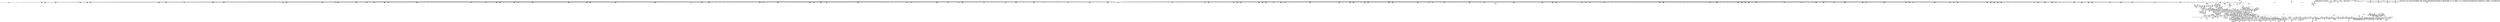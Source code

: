 digraph {
	CE0x5bd5690 [shape=record,shape=Mrecord,label="{CE0x5bd5690|file_has_perm:_tmp13|security/selinux/hooks.c,1688}"]
	CE0x5c72b30 [shape=record,shape=Mrecord,label="{CE0x5c72b30|0:_i32,_4:_i32,_8:_i16,_12:_i32,_16:_i32,_20:_i32,_24:_i32,_56:_i8*,_:_SCMRE_923,924_}"]
	CE0x5b63d70 [shape=record,shape=Mrecord,label="{CE0x5b63d70|GLOBAL:_lockdep_rcu_suspicious|*Constant*}"]
	CE0x5b44000 [shape=record,shape=Mrecord,label="{CE0x5b44000|selinux_file_fcntl:_tmp30|security/selinux/hooks.c,3351|*SummSource*}"]
	CE0x5b707b0 [shape=record,shape=Mrecord,label="{CE0x5b707b0|file_has_perm:_tmp4|security/selinux/hooks.c,1681}"]
	CE0x5b62f40 [shape=record,shape=Mrecord,label="{CE0x5b62f40|i32_4|*Constant*}"]
	CE0x5c66770 [shape=record,shape=Mrecord,label="{CE0x5c66770|0:_i32,_4:_i32,_8:_i16,_12:_i32,_16:_i32,_20:_i32,_24:_i32,_56:_i8*,_:_SCMRE_615,616_}"]
	CE0x5c7b020 [shape=record,shape=Mrecord,label="{CE0x5c7b020|inode_has_perm:_sclass|security/selinux/hooks.c,1617}"]
	CE0x5c7eb70 [shape=record,shape=Mrecord,label="{CE0x5c7eb70|GLOBAL:___invalid_creds|*Constant*|*SummSource*}"]
	CE0x5bba390 [shape=record,shape=Mrecord,label="{CE0x5bba390|8:_i8,_32:_%struct.inode*,_%struct.selinux_audit_data*,_128:_i32,_456:_i8*,_:_SCMRE_171,172_}"]
	CE0x5b94820 [shape=record,shape=Mrecord,label="{CE0x5b94820|8:_i8,_32:_%struct.inode*,_%struct.selinux_audit_data*,_128:_i32,_456:_i8*,_:_SCMRE_104,105_}"]
	CE0x5c15560 [shape=record,shape=Mrecord,label="{CE0x5c15560|i64*_getelementptr_inbounds_(_8_x_i64_,_8_x_i64_*___llvm_gcov_ctr154,_i64_0,_i64_1)|*Constant*|*SummSource*}"]
	CE0x5bbaa50 [shape=record,shape=Mrecord,label="{CE0x5bbaa50|8:_i8,_32:_%struct.inode*,_%struct.selinux_audit_data*,_128:_i32,_456:_i8*,_:_SCMRE_175,176_}"]
	CE0x5c7c4e0 [shape=record,shape=Mrecord,label="{CE0x5c7c4e0|_ret_i32_%retval.0,_!dbg_!27728|security/selinux/avc.c,775}"]
	CE0x5b91df0 [shape=record,shape=Mrecord,label="{CE0x5b91df0|8:_i8,_32:_%struct.inode*,_%struct.selinux_audit_data*,_128:_i32,_456:_i8*,_:_SCMRE_79,80_}"]
	CE0x5bf1f00 [shape=record,shape=Mrecord,label="{CE0x5bf1f00|_call_void_mcount()_#3}"]
	CE0x5c85c60 [shape=record,shape=Mrecord,label="{CE0x5c85c60|GLOBAL:_llvm.expect.i64|*Constant*|*SummSource*}"]
	CE0x5bf6a20 [shape=record,shape=Mrecord,label="{CE0x5bf6a20|file_has_perm:_tmp22|security/selinux/hooks.c,1694|*SummSource*}"]
	CE0x5be1f90 [shape=record,shape=Mrecord,label="{CE0x5be1f90|selinux_file_fcntl:_tmp38|security/selinux/hooks.c,3379}"]
	CE0x5c7df30 [shape=record,shape=Mrecord,label="{CE0x5c7df30|__validate_creds:_tmp7|include/linux/cred.h,174|*SummSink*}"]
	CE0x5b74af0 [shape=record,shape=Mrecord,label="{CE0x5b74af0|i32_11|*Constant*}"]
	CE0x5be38d0 [shape=record,shape=Mrecord,label="{CE0x5be38d0|file_has_perm:_tmp5|security/selinux/hooks.c,1681|*SummSource*}"]
	CE0x5c58070 [shape=record,shape=Mrecord,label="{CE0x5c58070|0:_i32,_4:_i32,_8:_i16,_12:_i32,_16:_i32,_20:_i32,_24:_i32,_56:_i8*,_:_SCMRE_303,304_}"]
	CE0x5b98f00 [shape=record,shape=Mrecord,label="{CE0x5b98f00|_call_void_mcount()_#3}"]
	CE0x5b5e000 [shape=record,shape=Mrecord,label="{CE0x5b5e000|selinux_file_fcntl:_do.end|*SummSource*}"]
	CE0x5c1d870 [shape=record,shape=Mrecord,label="{CE0x5c1d870|cred_sid:_entry}"]
	CE0x5be7a60 [shape=record,shape=Mrecord,label="{CE0x5be7a60|cred_sid:_tmp5|security/selinux/hooks.c,196|*SummSink*}"]
	CE0x5b965f0 [shape=record,shape=Mrecord,label="{CE0x5b965f0|GLOBAL:___llvm_gcov_ctr260|Global_var:__llvm_gcov_ctr260|*SummSource*}"]
	CE0x5bb6d70 [shape=record,shape=Mrecord,label="{CE0x5bb6d70|8:_i8,_32:_%struct.inode*,_%struct.selinux_audit_data*,_128:_i32,_456:_i8*,_:_SCMRE_136,140_|*MultipleSource*|security/selinux/hooks.c,3350|Function::selinux_file_fcntl&Arg::file::}"]
	CE0x5c7e290 [shape=record,shape=Mrecord,label="{CE0x5c7e290|__validate_creds:_tmp7|include/linux/cred.h,174|*SummSource*}"]
	CE0x5c5f960 [shape=record,shape=Mrecord,label="{CE0x5c5f960|0:_i32,_4:_i32,_8:_i16,_12:_i32,_16:_i32,_20:_i32,_24:_i32,_56:_i8*,_:_SCMRE_544,552_|*MultipleSource*|*LoadInst*|include/linux/fs.h,1916|security/selinux/hooks.c,1675|Function::inode_has_perm&Arg::inode::|security/selinux/hooks.c,1611}"]
	CE0x5c64760 [shape=record,shape=Mrecord,label="{CE0x5c64760|0:_i32,_4:_i32,_8:_i16,_12:_i32,_16:_i32,_20:_i32,_24:_i32,_56:_i8*,_:_SCMRE_596,597_}"]
	CE0x5b60c80 [shape=record,shape=Mrecord,label="{CE0x5b60c80|i8_1|*Constant*|*SummSource*}"]
	CE0x5c5f120 [shape=record,shape=Mrecord,label="{CE0x5c5f120|0:_i32,_4:_i32,_8:_i16,_12:_i32,_16:_i32,_20:_i32,_24:_i32,_56:_i8*,_:_SCMRE_528,536_|*MultipleSource*|*LoadInst*|include/linux/fs.h,1916|security/selinux/hooks.c,1675|Function::inode_has_perm&Arg::inode::|security/selinux/hooks.c,1611}"]
	CE0x5c6f380 [shape=record,shape=Mrecord,label="{CE0x5c6f380|0:_i32,_4:_i32,_8:_i16,_12:_i32,_16:_i32,_20:_i32,_24:_i32,_56:_i8*,_:_SCMRE_890,891_}"]
	CE0x5b62be0 [shape=record,shape=Mrecord,label="{CE0x5b62be0|i32_78|*Constant*|*SummSource*}"]
	CE0x5c87320 [shape=record,shape=Mrecord,label="{CE0x5c87320|GLOBAL:___llvm_gcov_ctr154|Global_var:__llvm_gcov_ctr154|*SummSource*}"]
	CE0x5c5baa0 [shape=record,shape=Mrecord,label="{CE0x5c5baa0|0:_i32,_4:_i32,_8:_i16,_12:_i32,_16:_i32,_20:_i32,_24:_i32,_56:_i8*,_:_SCMRE_448,456_|*MultipleSource*|*LoadInst*|include/linux/fs.h,1916|security/selinux/hooks.c,1675|Function::inode_has_perm&Arg::inode::|security/selinux/hooks.c,1611}"]
	CE0x5bc3e70 [shape=record,shape=Mrecord,label="{CE0x5bc3e70|8:_i8,_32:_%struct.inode*,_%struct.selinux_audit_data*,_128:_i32,_456:_i8*,_:_SCMRE_440,448_|*MultipleSource*|security/selinux/hooks.c,3350|Function::selinux_file_fcntl&Arg::file::}"]
	CE0x5bb1260 [shape=record,shape=Mrecord,label="{CE0x5bb1260|__llvm_gcov_indirect_counter_increment:_tmp5|*SummSource*}"]
	CE0x5b5bbd0 [shape=record,shape=Mrecord,label="{CE0x5b5bbd0|file_has_perm:_tmp11|security/selinux/hooks.c,1684}"]
	CE0x5bfb630 [shape=record,shape=Mrecord,label="{CE0x5bfb630|file_has_perm:_tmp24|security/selinux/hooks.c,1695|*SummSink*}"]
	CE0x5bf65d0 [shape=record,shape=Mrecord,label="{CE0x5bf65d0|file_has_perm:_tmp21|security/selinux/hooks.c,1694|*SummSink*}"]
	CE0x5b6d980 [shape=record,shape=Mrecord,label="{CE0x5b6d980|file_has_perm:_tmp1|*SummSink*}"]
	CE0x5c7d410 [shape=record,shape=Mrecord,label="{CE0x5c7d410|__validate_creds:_tmp5|include/linux/cred.h,173|*SummSink*}"]
	CE0x5b73d40 [shape=record,shape=Mrecord,label="{CE0x5b73d40|selinux_file_fcntl:_cmd|Function::selinux_file_fcntl&Arg::cmd::|*SummSink*}"]
	CE0x5bbea70 [shape=record,shape=Mrecord,label="{CE0x5bbea70|8:_i8,_32:_%struct.inode*,_%struct.selinux_audit_data*,_128:_i32,_456:_i8*,_:_SCMRE_213,214_}"]
	CE0x5b4d430 [shape=record,shape=Mrecord,label="{CE0x5b4d430|i64*_getelementptr_inbounds_(_33_x_i64_,_33_x_i64_*___llvm_gcov_ctr260,_i64_0,_i64_8)|*Constant*|*SummSource*}"]
	CE0x5c71db0 [shape=record,shape=Mrecord,label="{CE0x5c71db0|0:_i32,_4:_i32,_8:_i16,_12:_i32,_16:_i32,_20:_i32,_24:_i32,_56:_i8*,_:_SCMRE_915,916_}"]
	CE0x5bb0190 [shape=record,shape=Mrecord,label="{CE0x5bb0190|get_current:_tmp4|./arch/x86/include/asm/current.h,14|*SummSink*}"]
	CE0x5b64600 [shape=record,shape=Mrecord,label="{CE0x5b64600|selinux_file_fcntl:_tmp7|security/selinux/hooks.c,3345|*SummSource*}"]
	CE0x5b96970 [shape=record,shape=Mrecord,label="{CE0x5b96970|get_current:_tmp4|./arch/x86/include/asm/current.h,14}"]
	CE0x5c640a0 [shape=record,shape=Mrecord,label="{CE0x5c640a0|0:_i32,_4:_i32,_8:_i16,_12:_i32,_16:_i32,_20:_i32,_24:_i32,_56:_i8*,_:_SCMRE_592,593_}"]
	CE0x5bb7b10 [shape=record,shape=Mrecord,label="{CE0x5bb7b10|8:_i8,_32:_%struct.inode*,_%struct.selinux_audit_data*,_128:_i32,_456:_i8*,_:_SCMRE_146,147_}"]
	CE0x5b513f0 [shape=record,shape=Mrecord,label="{CE0x5b513f0|selinux_file_fcntl:_land.lhs.true}"]
	CE0x5c48260 [shape=record,shape=Mrecord,label="{CE0x5c48260|0:_i32,_4:_i32,_8:_i16,_12:_i32,_16:_i32,_20:_i32,_24:_i32,_56:_i8*,_:_SCMRE_104,112_|*MultipleSource*|*LoadInst*|include/linux/fs.h,1916|security/selinux/hooks.c,1675|Function::inode_has_perm&Arg::inode::|security/selinux/hooks.c,1611}"]
	CE0x5b6aee0 [shape=record,shape=Mrecord,label="{CE0x5b6aee0|get_current:_entry|*SummSink*}"]
	CE0x5bd8990 [shape=record,shape=Mrecord,label="{CE0x5bd8990|file_has_perm:_file|Function::file_has_perm&Arg::file::|*SummSink*}"]
	CE0x5c20120 [shape=record,shape=Mrecord,label="{CE0x5c20120|__validate_creds:_call|include/linux/cred.h,173|*SummSource*}"]
	CE0x5b887b0 [shape=record,shape=Mrecord,label="{CE0x5b887b0|GLOBAL:___llvm_gcov_indirect_counter_increment|*Constant*|*SummSink*}"]
	CE0x5b8ff90 [shape=record,shape=Mrecord,label="{CE0x5b8ff90|8:_i8,_32:_%struct.inode*,_%struct.selinux_audit_data*,_128:_i32,_456:_i8*,_:_SCMRE_61,62_}"]
	CE0x5c0f5a0 [shape=record,shape=Mrecord,label="{CE0x5c0f5a0|__validate_creds:_tmp3|include/linux/cred.h,173|*SummSink*}"]
	CE0x5b71070 [shape=record,shape=Mrecord,label="{CE0x5b71070|file_has_perm:_call1|security/selinux/hooks.c,1677}"]
	CE0x5c12bc0 [shape=record,shape=Mrecord,label="{CE0x5c12bc0|_call_void___validate_creds(%struct.cred*_%cred,_i8*_getelementptr_inbounds_(_25_x_i8_,_25_x_i8_*_.str3,_i32_0,_i32_0),_i32_1609)_#10,_!dbg_!27719|security/selinux/hooks.c,1609|*SummSource*}"]
	CE0x5c6b360 [shape=record,shape=Mrecord,label="{CE0x5c6b360|0:_i32,_4:_i32,_8:_i16,_12:_i32,_16:_i32,_20:_i32,_24:_i32,_56:_i8*,_:_SCMRE_808,816_|*MultipleSource*|*LoadInst*|include/linux/fs.h,1916|security/selinux/hooks.c,1675|Function::inode_has_perm&Arg::inode::|security/selinux/hooks.c,1611}"]
	CE0x5b5ce40 [shape=record,shape=Mrecord,label="{CE0x5b5ce40|avc_has_perm:_requested|Function::avc_has_perm&Arg::requested::|*SummSink*}"]
	CE0x5c6fbf0 [shape=record,shape=Mrecord,label="{CE0x5c6fbf0|0:_i32,_4:_i32,_8:_i16,_12:_i32,_16:_i32,_20:_i32,_24:_i32,_56:_i8*,_:_SCMRE_895,896_}"]
	CE0x5c5a1e0 [shape=record,shape=Mrecord,label="{CE0x5c5a1e0|0:_i32,_4:_i32,_8:_i16,_12:_i32,_16:_i32,_20:_i32,_24:_i32,_56:_i8*,_:_SCMRE_376,384_|*MultipleSource*|*LoadInst*|include/linux/fs.h,1916|security/selinux/hooks.c,1675|Function::inode_has_perm&Arg::inode::|security/selinux/hooks.c,1611}"]
	CE0x5bfd5a0 [shape=record,shape=Mrecord,label="{CE0x5bfd5a0|COLLAPSED:_CMRE:_elem_0::|security/selinux/hooks.c,196}"]
	CE0x5c680a0 [shape=record,shape=Mrecord,label="{CE0x5c680a0|0:_i32,_4:_i32,_8:_i16,_12:_i32,_16:_i32,_20:_i32,_24:_i32,_56:_i8*,_:_SCMRE_656,664_|*MultipleSource*|*LoadInst*|include/linux/fs.h,1916|security/selinux/hooks.c,1675|Function::inode_has_perm&Arg::inode::|security/selinux/hooks.c,1611}"]
	CE0x5bd5ff0 [shape=record,shape=Mrecord,label="{CE0x5bd5ff0|cred_sid:_tmp3|*SummSource*}"]
	CE0x5c4fc80 [shape=record,shape=Mrecord,label="{CE0x5c4fc80|0:_i32,_4:_i32,_8:_i16,_12:_i32,_16:_i32,_20:_i32,_24:_i32,_56:_i8*,_:_SCMRE_206,207_}"]
	CE0x5c20050 [shape=record,shape=Mrecord,label="{CE0x5c20050|__validate_creds:_call|include/linux/cred.h,173}"]
	CE0x5be0ee0 [shape=record,shape=Mrecord,label="{CE0x5be0ee0|i64**_getelementptr_inbounds_(_4_x_i64*_,_4_x_i64*_*___llvm_gcda_edge_table261,_i64_0,_i64_0)|*Constant*}"]
	CE0x5bd75e0 [shape=record,shape=Mrecord,label="{CE0x5bd75e0|i32_14|*Constant*}"]
	CE0x5c5c530 [shape=record,shape=Mrecord,label="{CE0x5c5c530|0:_i32,_4:_i32,_8:_i16,_12:_i32,_16:_i32,_20:_i32,_24:_i32,_56:_i8*,_:_SCMRE_474,475_}"]
	CE0x5c72e90 [shape=record,shape=Mrecord,label="{CE0x5c72e90|0:_i32,_4:_i32,_8:_i16,_12:_i32,_16:_i32,_20:_i32,_24:_i32,_56:_i8*,_:_SCMRE_925,926_}"]
	CE0x5b49d30 [shape=record,shape=Mrecord,label="{CE0x5b49d30|COLLAPSED:_GCMRE___llvm_gcov_ctr98_internal_global_2_x_i64_zeroinitializer:_elem_0:default:}"]
	CE0x5c864a0 [shape=record,shape=Mrecord,label="{CE0x5c864a0|inode_has_perm:_tobool2|security/selinux/hooks.c,1611}"]
	CE0x5b92660 [shape=record,shape=Mrecord,label="{CE0x5b92660|8:_i8,_32:_%struct.inode*,_%struct.selinux_audit_data*,_128:_i32,_456:_i8*,_:_SCMRE_84,85_}"]
	CE0x5bbf130 [shape=record,shape=Mrecord,label="{CE0x5bbf130|8:_i8,_32:_%struct.inode*,_%struct.selinux_audit_data*,_128:_i32,_456:_i8*,_:_SCMRE_216,224_|*MultipleSource*|security/selinux/hooks.c,3350|Function::selinux_file_fcntl&Arg::file::}"]
	CE0x5c71f60 [shape=record,shape=Mrecord,label="{CE0x5c71f60|0:_i32,_4:_i32,_8:_i16,_12:_i32,_16:_i32,_20:_i32,_24:_i32,_56:_i8*,_:_SCMRE_916,917_}"]
	CE0x5b5d3f0 [shape=record,shape=Mrecord,label="{CE0x5b5d3f0|avc_has_perm:_tsid|Function::avc_has_perm&Arg::tsid::}"]
	CE0x5bbb980 [shape=record,shape=Mrecord,label="{CE0x5bbb980|8:_i8,_32:_%struct.inode*,_%struct.selinux_audit_data*,_128:_i32,_456:_i8*,_:_SCMRE_184,185_}"]
	CE0x5c69c20 [shape=record,shape=Mrecord,label="{CE0x5c69c20|0:_i32,_4:_i32,_8:_i16,_12:_i32,_16:_i32,_20:_i32,_24:_i32,_56:_i8*,_:_SCMRE_736,740_|*MultipleSource*|*LoadInst*|include/linux/fs.h,1916|security/selinux/hooks.c,1675|Function::inode_has_perm&Arg::inode::|security/selinux/hooks.c,1611}"]
	CE0x5b747e0 [shape=record,shape=Mrecord,label="{CE0x5b747e0|i32_9|*Constant*|*SummSource*}"]
	CE0x5b78230 [shape=record,shape=Mrecord,label="{CE0x5b78230|__validate_creds:_conv|include/linux/cred.h,173|*SummSource*}"]
	CE0x5c1be60 [shape=record,shape=Mrecord,label="{CE0x5c1be60|__validate_creds:_file|Function::__validate_creds&Arg::file::|*SummSource*}"]
	CE0x5c56060 [shape=record,shape=Mrecord,label="{CE0x5c56060|0:_i32,_4:_i32,_8:_i16,_12:_i32,_16:_i32,_20:_i32,_24:_i32,_56:_i8*,_:_SCMRE_284,285_}"]
	CE0x5c7a3f0 [shape=record,shape=Mrecord,label="{CE0x5c7a3f0|inode_has_perm:_tmp20|security/selinux/hooks.c,1618}"]
	CE0x5b9b0e0 [shape=record,shape=Mrecord,label="{CE0x5b9b0e0|i8_1|*Constant*}"]
	CE0x5bba6f0 [shape=record,shape=Mrecord,label="{CE0x5bba6f0|8:_i8,_32:_%struct.inode*,_%struct.selinux_audit_data*,_128:_i32,_456:_i8*,_:_SCMRE_173,174_}"]
	CE0x5c21270 [shape=record,shape=Mrecord,label="{CE0x5c21270|file_has_perm:_tmp27|security/selinux/hooks.c,1694|*SummSource*}"]
	CE0x5bc0910 [shape=record,shape=Mrecord,label="{CE0x5bc0910|8:_i8,_32:_%struct.inode*,_%struct.selinux_audit_data*,_128:_i32,_456:_i8*,_:_SCMRE_312,316_|*MultipleSource*|security/selinux/hooks.c,3350|Function::selinux_file_fcntl&Arg::file::}"]
	CE0x5b60cf0 [shape=record,shape=Mrecord,label="{CE0x5b60cf0|selinux_file_fcntl:_tmp16|security/selinux/hooks.c,3345}"]
	CE0x5c4d250 [shape=record,shape=Mrecord,label="{CE0x5c4d250|0:_i32,_4:_i32,_8:_i16,_12:_i32,_16:_i32,_20:_i32,_24:_i32,_56:_i8*,_:_SCMRE_181,182_}"]
	CE0x5b65d60 [shape=record,shape=Mrecord,label="{CE0x5b65d60|i8*_getelementptr_inbounds_(_45_x_i8_,_45_x_i8_*_.str12,_i32_0,_i32_0)|*Constant*|*SummSource*}"]
	CE0x5bb9460 [shape=record,shape=Mrecord,label="{CE0x5bb9460|8:_i8,_32:_%struct.inode*,_%struct.selinux_audit_data*,_128:_i32,_456:_i8*,_:_SCMRE_162,163_}"]
	CE0x5b72910 [shape=record,shape=Mrecord,label="{CE0x5b72910|selinux_file_fcntl:_tmp1|*SummSource*}"]
	CE0x5c899c0 [shape=record,shape=Mrecord,label="{CE0x5c899c0|i64*_getelementptr_inbounds_(_8_x_i64_,_8_x_i64_*___llvm_gcov_ctr154,_i64_0,_i64_6)|*Constant*}"]
	CE0x5bb2580 [shape=record,shape=Mrecord,label="{CE0x5bb2580|file_inode:_tmp3|*SummSource*}"]
	CE0x5bcbbd0 [shape=record,shape=Mrecord,label="{CE0x5bcbbd0|selinux_file_fcntl:_tmp28|security/selinux/hooks.c,3350}"]
	CE0x5b8fde0 [shape=record,shape=Mrecord,label="{CE0x5b8fde0|8:_i8,_32:_%struct.inode*,_%struct.selinux_audit_data*,_128:_i32,_456:_i8*,_:_SCMRE_60,61_}"]
	CE0x5b5f300 [shape=record,shape=Mrecord,label="{CE0x5b5f300|i32_6|*Constant*|*SummSink*}"]
	CE0x5c61b80 [shape=record,shape=Mrecord,label="{CE0x5c61b80|0:_i32,_4:_i32,_8:_i16,_12:_i32,_16:_i32,_20:_i32,_24:_i32,_56:_i8*,_:_SCMRE_570,571_}"]
	CE0x5b6c120 [shape=record,shape=Mrecord,label="{CE0x5b6c120|file_has_perm:_if.then8|*SummSource*}"]
	CE0x5bbe050 [shape=record,shape=Mrecord,label="{CE0x5bbe050|8:_i8,_32:_%struct.inode*,_%struct.selinux_audit_data*,_128:_i32,_456:_i8*,_:_SCMRE_207,208_}"]
	CE0x5c17db0 [shape=record,shape=Mrecord,label="{CE0x5c17db0|inode_has_perm:_tmp}"]
	CE0x5c005a0 [shape=record,shape=Mrecord,label="{CE0x5c005a0|file_has_perm:_tmp5|security/selinux/hooks.c,1681}"]
	CE0x5b68330 [shape=record,shape=Mrecord,label="{CE0x5b68330|selinux_file_fcntl:_tmp16|security/selinux/hooks.c,3345|*SummSource*}"]
	CE0x5c0e620 [shape=record,shape=Mrecord,label="{CE0x5c0e620|__validate_creds:_if.then}"]
	CE0x5bb73b0 [shape=record,shape=Mrecord,label="{CE0x5bb73b0|8:_i8,_32:_%struct.inode*,_%struct.selinux_audit_data*,_128:_i32,_456:_i8*,_:_SCMRE_132,136_|*MultipleSource*|security/selinux/hooks.c,3350|Function::selinux_file_fcntl&Arg::file::}"]
	CE0x5b50900 [shape=record,shape=Mrecord,label="{CE0x5b50900|selinux_file_fcntl:_tmp15|security/selinux/hooks.c,3345}"]
	CE0x5bdb7c0 [shape=record,shape=Mrecord,label="{CE0x5bdb7c0|i64*_getelementptr_inbounds_(_33_x_i64_,_33_x_i64_*___llvm_gcov_ctr260,_i64_0,_i64_30)|*Constant*}"]
	CE0x5c1aaf0 [shape=record,shape=Mrecord,label="{CE0x5c1aaf0|_call_void_mcount()_#3}"]
	CE0x5c60e00 [shape=record,shape=Mrecord,label="{CE0x5c60e00|0:_i32,_4:_i32,_8:_i16,_12:_i32,_16:_i32,_20:_i32,_24:_i32,_56:_i8*,_:_SCMRE_562,563_}"]
	CE0x5bbbb30 [shape=record,shape=Mrecord,label="{CE0x5bbbb30|8:_i8,_32:_%struct.inode*,_%struct.selinux_audit_data*,_128:_i32,_456:_i8*,_:_SCMRE_185,186_}"]
	CE0x5bbb470 [shape=record,shape=Mrecord,label="{CE0x5bbb470|8:_i8,_32:_%struct.inode*,_%struct.selinux_audit_data*,_128:_i32,_456:_i8*,_:_SCMRE_181,182_}"]
	CE0x5bb1390 [shape=record,shape=Mrecord,label="{CE0x5bb1390|__llvm_gcov_indirect_counter_increment:_tmp5|*SummSink*}"]
	CE0x5c55130 [shape=record,shape=Mrecord,label="{CE0x5c55130|0:_i32,_4:_i32,_8:_i16,_12:_i32,_16:_i32,_20:_i32,_24:_i32,_56:_i8*,_:_SCMRE_275,276_}"]
	CE0x5bd87f0 [shape=record,shape=Mrecord,label="{CE0x5bd87f0|file_has_perm:_file|Function::file_has_perm&Arg::file::|*SummSource*}"]
	CE0x5bb1770 [shape=record,shape=Mrecord,label="{CE0x5bb1770|__llvm_gcov_indirect_counter_increment:_tmp6|*SummSource*}"]
	CE0x5c72470 [shape=record,shape=Mrecord,label="{CE0x5c72470|0:_i32,_4:_i32,_8:_i16,_12:_i32,_16:_i32,_20:_i32,_24:_i32,_56:_i8*,_:_SCMRE_919,920_}"]
	CE0x5bf6460 [shape=record,shape=Mrecord,label="{CE0x5bf6460|file_has_perm:_tmp21|security/selinux/hooks.c,1694|*SummSource*}"]
	CE0x5c4dc70 [shape=record,shape=Mrecord,label="{CE0x5c4dc70|0:_i32,_4:_i32,_8:_i16,_12:_i32,_16:_i32,_20:_i32,_24:_i32,_56:_i8*,_:_SCMRE_187,188_}"]
	CE0x5bb1610 [shape=record,shape=Mrecord,label="{CE0x5bb1610|__llvm_gcov_indirect_counter_increment:_tmp6}"]
	CE0x5bc1610 [shape=record,shape=Mrecord,label="{CE0x5bc1610|8:_i8,_32:_%struct.inode*,_%struct.selinux_audit_data*,_128:_i32,_456:_i8*,_:_SCMRE_320,324_|*MultipleSource*|security/selinux/hooks.c,3350|Function::selinux_file_fcntl&Arg::file::}"]
	CE0x5b45ba0 [shape=record,shape=Mrecord,label="{CE0x5b45ba0|i32_-1|*Constant*}"]
	CE0x5be6670 [shape=record,shape=Mrecord,label="{CE0x5be6670|i8_1|*Constant*}"]
	CE0x5b6cdd0 [shape=record,shape=Mrecord,label="{CE0x5b6cdd0|inode_has_perm:_tmp5|security/selinux/hooks.c,1609|*SummSink*}"]
	CE0x5bb39e0 [shape=record,shape=Mrecord,label="{CE0x5bb39e0|file_inode:_f_inode|include/linux/fs.h,1916}"]
	CE0x5b5c7a0 [shape=record,shape=Mrecord,label="{CE0x5b5c7a0|i32_(i32,_i32,_i16,_i32,_%struct.common_audit_data*)*_bitcast_(i32_(i32,_i32,_i16,_i32,_%struct.common_audit_data.495*)*_avc_has_perm_to_i32_(i32,_i32,_i16,_i32,_%struct.common_audit_data*)*)|*Constant*|*SummSource*}"]
	CE0x5be0590 [shape=record,shape=Mrecord,label="{CE0x5be0590|_call_void___llvm_gcov_indirect_counter_increment(i32*___llvm_gcov_global_state_pred262,_i64**_getelementptr_inbounds_(_4_x_i64*_,_4_x_i64*_*___llvm_gcda_edge_table261,_i64_0,_i64_0)),_!dbg_!27764|security/selinux/hooks.c,3379|*SummSource*}"]
	CE0x5be71a0 [shape=record,shape=Mrecord,label="{CE0x5be71a0|cred_sid:_sid|security/selinux/hooks.c,197|*SummSink*}"]
	CE0x5b50170 [shape=record,shape=Mrecord,label="{CE0x5b50170|selinux_file_fcntl:_tmp24|security/selinux/hooks.c,3350|*SummSource*}"]
	CE0x5bf6ef0 [shape=record,shape=Mrecord,label="{CE0x5bf6ef0|file_has_perm:_tmp18|security/selinux/hooks.c,1690|*SummSource*}"]
	CE0x5b4be20 [shape=record,shape=Mrecord,label="{CE0x5b4be20|file_has_perm:_tmp2|*LoadInst*|security/selinux/hooks.c,1674}"]
	CE0x5bca760 [shape=record,shape=Mrecord,label="{CE0x5bca760|_call_void_mcount()_#3|*SummSource*}"]
	CE0x5b52860 [shape=record,shape=Mrecord,label="{CE0x5b52860|selinux_file_fcntl:_tmp18|security/selinux/hooks.c,3345|*SummSink*}"]
	CE0x5bfc0a0 [shape=record,shape=Mrecord,label="{CE0x5bfc0a0|inode_has_perm:_entry|*SummSource*}"]
	CE0x5b3c290 [shape=record,shape=Mrecord,label="{CE0x5b3c290|selinux_file_fcntl:_tmp19|security/selinux/hooks.c,3345|*SummSink*}"]
	CE0x5b6dba0 [shape=record,shape=Mrecord,label="{CE0x5b6dba0|i32_1|*Constant*}"]
	CE0x5c4bab0 [shape=record,shape=Mrecord,label="{CE0x5c4bab0|0:_i32,_4:_i32,_8:_i16,_12:_i32,_16:_i32,_20:_i32,_24:_i32,_56:_i8*,_:_SCMRE_167,168_}"]
	CE0x5b715e0 [shape=record,shape=Mrecord,label="{CE0x5b715e0|file_inode:_tmp2|*SummSource*}"]
	CE0x5b91fa0 [shape=record,shape=Mrecord,label="{CE0x5b91fa0|8:_i8,_32:_%struct.inode*,_%struct.selinux_audit_data*,_128:_i32,_456:_i8*,_:_SCMRE_80,81_}"]
	CE0x5c55b50 [shape=record,shape=Mrecord,label="{CE0x5c55b50|0:_i32,_4:_i32,_8:_i16,_12:_i32,_16:_i32,_20:_i32,_24:_i32,_56:_i8*,_:_SCMRE_281,282_}"]
	CE0x5c78430 [shape=record,shape=Mrecord,label="{CE0x5c78430|inode_has_perm:_tmp15|*LoadInst*|security/selinux/hooks.c,1615|*SummSource*}"]
	CE0x5bc94c0 [shape=record,shape=Mrecord,label="{CE0x5bc94c0|i64_1024|*Constant*|*SummSource*}"]
	CE0x5bf3a80 [shape=record,shape=Mrecord,label="{CE0x5bf3a80|cred_sid:_tmp}"]
	CE0x5b5e780 [shape=record,shape=Mrecord,label="{CE0x5b5e780|selinux_file_fcntl:_land.lhs.true2}"]
	CE0x5c86b40 [shape=record,shape=Mrecord,label="{CE0x5c86b40|inode_has_perm:_tmp7|security/selinux/hooks.c,1611}"]
	CE0x5c008f0 [shape=record,shape=Mrecord,label="{CE0x5c008f0|inode_has_perm:_do.end|*SummSource*}"]
	CE0x5c6d6d0 [shape=record,shape=Mrecord,label="{CE0x5c6d6d0|0:_i32,_4:_i32,_8:_i16,_12:_i32,_16:_i32,_20:_i32,_24:_i32,_56:_i8*,_:_SCMRE_873,874_}"]
	CE0x5c19e20 [shape=record,shape=Mrecord,label="{CE0x5c19e20|inode_has_perm:_return|*SummSink*}"]
	CE0x5b4af10 [shape=record,shape=Mrecord,label="{CE0x5b4af10|%struct.task_struct*_(%struct.task_struct**)*_asm_movq_%gs:$_1:P_,$0_,_r,im,_dirflag_,_fpsr_,_flags_|*SummSink*}"]
	CE0x5b5eb80 [shape=record,shape=Mrecord,label="{CE0x5b5eb80|i32_17|*Constant*|*SummSink*}"]
	CE0x5bb2fd0 [shape=record,shape=Mrecord,label="{CE0x5bb2fd0|i32_2|*Constant*}"]
	CE0x5bd1850 [shape=record,shape=Mrecord,label="{CE0x5bd1850|_ret_i32_%retval.0,_!dbg_!27728|security/selinux/avc.c,775}"]
	CE0x5b6d160 [shape=record,shape=Mrecord,label="{CE0x5b6d160|cred_sid:_cred|Function::cred_sid&Arg::cred::|*SummSource*}"]
	CE0x5c7d1a0 [shape=record,shape=Mrecord,label="{CE0x5c7d1a0|i64*_getelementptr_inbounds_(_8_x_i64_,_8_x_i64_*___llvm_gcov_ctr154,_i64_0,_i64_7)|*Constant*|*SummSource*}"]
	CE0x5b96b70 [shape=record,shape=Mrecord,label="{CE0x5b96b70|selinux_file_fcntl:_call|security/selinux/hooks.c,3345|*SummSource*}"]
	CE0x5bca6f0 [shape=record,shape=Mrecord,label="{CE0x5bca6f0|_call_void_mcount()_#3}"]
	CE0x5c10290 [shape=record,shape=Mrecord,label="{CE0x5c10290|__validate_creds:_tmp5|include/linux/cred.h,173|*SummSource*}"]
	CE0x5be5360 [shape=record,shape=Mrecord,label="{CE0x5be5360|__llvm_gcov_indirect_counter_increment:_pred|*SummSource*}"]
	CE0x5c798b0 [shape=record,shape=Mrecord,label="{CE0x5c798b0|inode_has_perm:_tmp14|security/selinux/hooks.c,1614|*SummSource*}"]
	CE0x5bbb110 [shape=record,shape=Mrecord,label="{CE0x5bbb110|8:_i8,_32:_%struct.inode*,_%struct.selinux_audit_data*,_128:_i32,_456:_i8*,_:_SCMRE_179,180_}"]
	CE0x5c6e7b0 [shape=record,shape=Mrecord,label="{CE0x5c6e7b0|0:_i32,_4:_i32,_8:_i16,_12:_i32,_16:_i32,_20:_i32,_24:_i32,_56:_i8*,_:_SCMRE_883,884_}"]
	CE0x5c4d760 [shape=record,shape=Mrecord,label="{CE0x5c4d760|0:_i32,_4:_i32,_8:_i16,_12:_i32,_16:_i32,_20:_i32,_24:_i32,_56:_i8*,_:_SCMRE_184,185_}"]
	CE0x5c11230 [shape=record,shape=Mrecord,label="{CE0x5c11230|inode_has_perm:_tmp3|*SummSource*}"]
	CE0x5bbe8c0 [shape=record,shape=Mrecord,label="{CE0x5bbe8c0|8:_i8,_32:_%struct.inode*,_%struct.selinux_audit_data*,_128:_i32,_456:_i8*,_:_SCMRE_212,213_}"]
	CE0x5b99cd0 [shape=record,shape=Mrecord,label="{CE0x5b99cd0|file_has_perm:_cmp|security/selinux/hooks.c,1683}"]
	CE0x5c63680 [shape=record,shape=Mrecord,label="{CE0x5c63680|0:_i32,_4:_i32,_8:_i16,_12:_i32,_16:_i32,_20:_i32,_24:_i32,_56:_i8*,_:_SCMRE_586,587_}"]
	CE0x5c53930 [shape=record,shape=Mrecord,label="{CE0x5c53930|0:_i32,_4:_i32,_8:_i16,_12:_i32,_16:_i32,_20:_i32,_24:_i32,_56:_i8*,_:_SCMRE_261,262_}"]
	CE0x5c747d0 [shape=record,shape=Mrecord,label="{CE0x5c747d0|0:_i32,_4:_i32,_8:_i16,_12:_i32,_16:_i32,_20:_i32,_24:_i32,_56:_i8*,_:_SCMRE_960,968_|*MultipleSource*|*LoadInst*|include/linux/fs.h,1916|security/selinux/hooks.c,1675|Function::inode_has_perm&Arg::inode::|security/selinux/hooks.c,1611}"]
	CE0x5b496f0 [shape=record,shape=Mrecord,label="{CE0x5b496f0|_ret_%struct.inode*_%tmp4,_!dbg_!27713|include/linux/fs.h,1916|*SummSource*}"]
	CE0x5c75c60 [shape=record,shape=Mrecord,label="{CE0x5c75c60|inode_has_perm:_tmp6|*LoadInst*|security/selinux/hooks.c,1611|*SummSource*}"]
	CE0x5bf3f20 [shape=record,shape=Mrecord,label="{CE0x5bf3f20|file_has_perm:_tmp17|security/selinux/hooks.c,1689}"]
	CE0x5b5d130 [shape=record,shape=Mrecord,label="{CE0x5b5d130|avc_has_perm:_ssid|Function::avc_has_perm&Arg::ssid::|*SummSource*}"]
	CE0x5c7f020 [shape=record,shape=Mrecord,label="{CE0x5c7f020|i64*_getelementptr_inbounds_(_5_x_i64_,_5_x_i64_*___llvm_gcov_ctr155,_i64_0,_i64_4)|*Constant*}"]
	CE0x5c674f0 [shape=record,shape=Mrecord,label="{CE0x5c674f0|0:_i32,_4:_i32,_8:_i16,_12:_i32,_16:_i32,_20:_i32,_24:_i32,_56:_i8*,_:_SCMRE_623,624_}"]
	CE0x5be6c80 [shape=record,shape=Mrecord,label="{CE0x5be6c80|file_has_perm:_tmp|*SummSource*}"]
	CE0x5bc00f0 [shape=record,shape=Mrecord,label="{CE0x5bc00f0|8:_i8,_32:_%struct.inode*,_%struct.selinux_audit_data*,_128:_i32,_456:_i8*,_:_SCMRE_288,292_|*MultipleSource*|security/selinux/hooks.c,3350|Function::selinux_file_fcntl&Arg::file::}"]
	CE0x5b8b400 [shape=record,shape=Mrecord,label="{CE0x5b8b400|_ret_void|*SummSink*}"]
	CE0x5bb0ec0 [shape=record,shape=Mrecord,label="{CE0x5bb0ec0|__llvm_gcov_indirect_counter_increment:_bb4}"]
	CE0x5b89bb0 [shape=record,shape=Mrecord,label="{CE0x5b89bb0|i64_26|*Constant*}"]
	CE0x5c6f1d0 [shape=record,shape=Mrecord,label="{CE0x5c6f1d0|0:_i32,_4:_i32,_8:_i16,_12:_i32,_16:_i32,_20:_i32,_24:_i32,_56:_i8*,_:_SCMRE_889,890_}"]
	CE0x5c72ce0 [shape=record,shape=Mrecord,label="{CE0x5c72ce0|0:_i32,_4:_i32,_8:_i16,_12:_i32,_16:_i32,_20:_i32,_24:_i32,_56:_i8*,_:_SCMRE_924,925_}"]
	CE0x5c83d30 [shape=record,shape=Mrecord,label="{CE0x5c83d30|inode_has_perm:_and|security/selinux/hooks.c,1611|*SummSink*}"]
	CE0x5bde140 [shape=record,shape=Mrecord,label="{CE0x5bde140|i64*_getelementptr_inbounds_(_33_x_i64_,_33_x_i64_*___llvm_gcov_ctr260,_i64_0,_i64_31)|*Constant*}"]
	CE0x5bea1f0 [shape=record,shape=Mrecord,label="{CE0x5bea1f0|file_has_perm:_f_path|security/selinux/hooks.c,1681|*SummSource*}"]
	CE0x5b71360 [shape=record,shape=Mrecord,label="{CE0x5b71360|GLOBAL:_cred_sid|*Constant*|*SummSource*}"]
	CE0x5c76b70 [shape=record,shape=Mrecord,label="{CE0x5c76b70|i32_512|*Constant*|*SummSink*}"]
	CE0x5c4a2f0 [shape=record,shape=Mrecord,label="{CE0x5c4a2f0|0:_i32,_4:_i32,_8:_i16,_12:_i32,_16:_i32,_20:_i32,_24:_i32,_56:_i8*,_:_SCMRE_151,152_}"]
	CE0x5c56720 [shape=record,shape=Mrecord,label="{CE0x5c56720|0:_i32,_4:_i32,_8:_i16,_12:_i32,_16:_i32,_20:_i32,_24:_i32,_56:_i8*,_:_SCMRE_288,289_}"]
	CE0x5bc4dd0 [shape=record,shape=Mrecord,label="{CE0x5bc4dd0|8:_i8,_32:_%struct.inode*,_%struct.selinux_audit_data*,_128:_i32,_456:_i8*,_:_SCMRE_488,496_|*MultipleSource*|security/selinux/hooks.c,3350|Function::selinux_file_fcntl&Arg::file::}"]
	CE0x5bd1930 [shape=record,shape=Mrecord,label="{CE0x5bd1930|avc_has_perm:_requested|Function::avc_has_perm&Arg::requested::}"]
	CE0x5c10980 [shape=record,shape=Mrecord,label="{CE0x5c10980|__validate_creds:_if.end|*SummSink*}"]
	CE0x5b582b0 [shape=record,shape=Mrecord,label="{CE0x5b582b0|i64*_getelementptr_inbounds_(_12_x_i64_,_12_x_i64_*___llvm_gcov_ctr170,_i64_0,_i64_5)|*Constant*}"]
	CE0x5c62fc0 [shape=record,shape=Mrecord,label="{CE0x5c62fc0|0:_i32,_4:_i32,_8:_i16,_12:_i32,_16:_i32,_20:_i32,_24:_i32,_56:_i8*,_:_SCMRE_582,583_}"]
	CE0x5c7ccd0 [shape=record,shape=Mrecord,label="{CE0x5c7ccd0|i64*_getelementptr_inbounds_(_8_x_i64_,_8_x_i64_*___llvm_gcov_ctr154,_i64_0,_i64_7)|*Constant*|*SummSink*}"]
	CE0x5bf0290 [shape=record,shape=Mrecord,label="{CE0x5bf0290|file_has_perm:_tmp8|security/selinux/hooks.c,1683|*SummSource*}"]
	CE0x5b8dae0 [shape=record,shape=Mrecord,label="{CE0x5b8dae0|8:_i8,_32:_%struct.inode*,_%struct.selinux_audit_data*,_128:_i32,_456:_i8*,_:_SCMRE_15,16_}"]
	CE0x5c72110 [shape=record,shape=Mrecord,label="{CE0x5c72110|0:_i32,_4:_i32,_8:_i16,_12:_i32,_16:_i32,_20:_i32,_24:_i32,_56:_i8*,_:_SCMRE_917,918_}"]
	CE0x5b61ee0 [shape=record,shape=Mrecord,label="{CE0x5b61ee0|selinux_file_fcntl:_tmp8|security/selinux/hooks.c,3345|*SummSource*}"]
	CE0x5b64510 [shape=record,shape=Mrecord,label="{CE0x5b64510|selinux_file_fcntl:_tmp7|security/selinux/hooks.c,3345}"]
	CE0x5b44830 [shape=record,shape=Mrecord,label="{CE0x5b44830|selinux_file_fcntl:_cred4|security/selinux/hooks.c,3345|*SummSink*}"]
	CE0x5c22410 [shape=record,shape=Mrecord,label="{CE0x5c22410|file_has_perm:_tmp28|security/selinux/hooks.c,1698|*SummSink*}"]
	CE0x5bbe3b0 [shape=record,shape=Mrecord,label="{CE0x5bbe3b0|8:_i8,_32:_%struct.inode*,_%struct.selinux_audit_data*,_128:_i32,_456:_i8*,_:_SCMRE_209,210_}"]
	CE0x5bd5980 [shape=record,shape=Mrecord,label="{CE0x5bd5980|file_has_perm:_tmp14|security/selinux/hooks.c,1688}"]
	CE0x5bd9260 [shape=record,shape=Mrecord,label="{CE0x5bd9260|_ret_i32_%rc.1,_!dbg_!27749|security/selinux/hooks.c,1698|*SummSink*}"]
	CE0x5bd8090 [shape=record,shape=Mrecord,label="{CE0x5bd8090|file_has_perm:_call|security/selinux/hooks.c,1675}"]
	CE0x5bf0010 [shape=record,shape=Mrecord,label="{CE0x5bf0010|file_has_perm:_sid3|security/selinux/hooks.c,1684|*SummSink*}"]
	CE0x5c4f920 [shape=record,shape=Mrecord,label="{CE0x5c4f920|0:_i32,_4:_i32,_8:_i16,_12:_i32,_16:_i32,_20:_i32,_24:_i32,_56:_i8*,_:_SCMRE_204,205_}"]
	CE0x5c49ea0 [shape=record,shape=Mrecord,label="{CE0x5c49ea0|0:_i32,_4:_i32,_8:_i16,_12:_i32,_16:_i32,_20:_i32,_24:_i32,_56:_i8*,_:_SCMRE_148,149_}"]
	CE0x5b60040 [shape=record,shape=Mrecord,label="{CE0x5b60040|selinux_file_fcntl:_tmp17|security/selinux/hooks.c,3345}"]
	CE0x5b8b890 [shape=record,shape=Mrecord,label="{CE0x5b8b890|selinux_file_fcntl:_file|Function::selinux_file_fcntl&Arg::file::}"]
	CE0x5bb3e30 [shape=record,shape=Mrecord,label="{CE0x5bb3e30|inode_has_perm:_tmp4|security/selinux/hooks.c,1609|*SummSource*}"]
	CE0x5bbd990 [shape=record,shape=Mrecord,label="{CE0x5bbd990|8:_i8,_32:_%struct.inode*,_%struct.selinux_audit_data*,_128:_i32,_456:_i8*,_:_SCMRE_203,204_}"]
	CE0x5b40020 [shape=record,shape=Mrecord,label="{CE0x5b40020|selinux_file_fcntl:_entry|*SummSink*}"]
	CE0x5b967d0 [shape=record,shape=Mrecord,label="{CE0x5b967d0|file_has_perm:_tmp3|security/selinux/hooks.c,1674}"]
	CE0x5c184e0 [shape=record,shape=Mrecord,label="{CE0x5c184e0|GLOBAL:___validate_creds|*Constant*|*SummSink*}"]
	CE0x5b875f0 [shape=record,shape=Mrecord,label="{CE0x5b875f0|i32_36|*Constant*|*SummSink*}"]
	CE0x5c14d20 [shape=record,shape=Mrecord,label="{CE0x5c14d20|i64*_getelementptr_inbounds_(_8_x_i64_,_8_x_i64_*___llvm_gcov_ctr154,_i64_0,_i64_2)|*Constant*|*SummSink*}"]
	CE0x5bcda20 [shape=record,shape=Mrecord,label="{CE0x5bcda20|i64_25|*Constant*|*SummSink*}"]
	CE0x5bea410 [shape=record,shape=Mrecord,label="{CE0x5bea410|_call_void_mcount()_#3|*SummSink*}"]
	CE0x5b89a10 [shape=record,shape=Mrecord,label="{CE0x5b89a10|i64_27|*Constant*|*SummSink*}"]
	CE0x5bf8a00 [shape=record,shape=Mrecord,label="{CE0x5bf8a00|file_has_perm:_tmp23|security/selinux/hooks.c,1694|*SummSource*}"]
	CE0x5bda6a0 [shape=record,shape=Mrecord,label="{CE0x5bda6a0|_call_void___llvm_gcov_indirect_counter_increment(i32*___llvm_gcov_global_state_pred262,_i64**_getelementptr_inbounds_(_4_x_i64*_,_4_x_i64*_*___llvm_gcda_edge_table261,_i64_0,_i64_2)),_!dbg_!27758|security/selinux/hooks.c,3362|*SummSink*}"]
	CE0x5b505f0 [shape=record,shape=Mrecord,label="{CE0x5b505f0|get_current:_tmp1|*SummSink*}"]
	CE0x5c535d0 [shape=record,shape=Mrecord,label="{CE0x5c535d0|0:_i32,_4:_i32,_8:_i16,_12:_i32,_16:_i32,_20:_i32,_24:_i32,_56:_i8*,_:_SCMRE_259,260_}"]
	CE0x5b98d50 [shape=record,shape=Mrecord,label="{CE0x5b98d50|selinux_file_fcntl:_tmp3|*SummSink*}"]
	CE0x5c124a0 [shape=record,shape=Mrecord,label="{CE0x5c124a0|inode_has_perm:_tmp2|*SummSource*}"]
	CE0x5c7e700 [shape=record,shape=Mrecord,label="{CE0x5c7e700|_call_void___invalid_creds(%struct.cred*_%cred,_i8*_%file,_i32_%line)_#10,_!dbg_!27721|include/linux/cred.h,174}"]
	CE0x5b71650 [shape=record,shape=Mrecord,label="{CE0x5b71650|file_inode:_tmp2|*SummSink*}"]
	CE0x5b6edd0 [shape=record,shape=Mrecord,label="{CE0x5b6edd0|0:_i32,_4:_i32,_8:_i32,_12:_i32,_:_CMRE_16,20_|*MultipleSource*|security/selinux/hooks.c,196|*LoadInst*|security/selinux/hooks.c,196|security/selinux/hooks.c,197}"]
	CE0x5b55500 [shape=record,shape=Mrecord,label="{CE0x5b55500|selinux_file_fcntl:_tmp12|security/selinux/hooks.c,3345|*SummSource*}"]
	CE0x5be8c20 [shape=record,shape=Mrecord,label="{CE0x5be8c20|i64*_getelementptr_inbounds_(_12_x_i64_,_12_x_i64_*___llvm_gcov_ctr170,_i64_0,_i64_0)|*Constant*}"]
	CE0x5b4b3d0 [shape=record,shape=Mrecord,label="{CE0x5b4b3d0|GLOBAL:_selinux_file_fcntl.__warned|Global_var:selinux_file_fcntl.__warned}"]
	CE0x5bcd8b0 [shape=record,shape=Mrecord,label="{CE0x5bcd8b0|i64_25|*Constant*|*SummSource*}"]
	CE0x5b70530 [shape=record,shape=Mrecord,label="{CE0x5b70530|file_has_perm:_f_path|security/selinux/hooks.c,1681|*SummSink*}"]
	CE0x5b44550 [shape=record,shape=Mrecord,label="{CE0x5b44550|selinux_file_fcntl:_call11|security/selinux/hooks.c,3351|*SummSink*}"]
	CE0x5c68360 [shape=record,shape=Mrecord,label="{CE0x5c68360|0:_i32,_4:_i32,_8:_i16,_12:_i32,_16:_i32,_20:_i32,_24:_i32,_56:_i8*,_:_SCMRE_664,672_|*MultipleSource*|*LoadInst*|include/linux/fs.h,1916|security/selinux/hooks.c,1675|Function::inode_has_perm&Arg::inode::|security/selinux/hooks.c,1611}"]
	CE0x5c5b520 [shape=record,shape=Mrecord,label="{CE0x5c5b520|0:_i32,_4:_i32,_8:_i16,_12:_i32,_16:_i32,_20:_i32,_24:_i32,_56:_i8*,_:_SCMRE_432,440_|*MultipleSource*|*LoadInst*|include/linux/fs.h,1916|security/selinux/hooks.c,1675|Function::inode_has_perm&Arg::inode::|security/selinux/hooks.c,1611}"]
	CE0x5bd8120 [shape=record,shape=Mrecord,label="{CE0x5bd8120|file_has_perm:_call|security/selinux/hooks.c,1675|*SummSource*}"]
	CE0x5b6cc20 [shape=record,shape=Mrecord,label="{CE0x5b6cc20|file_has_perm:_ad|security/selinux/hooks.c, 1676|*SummSource*}"]
	CE0x5b8be40 [shape=record,shape=Mrecord,label="{CE0x5b8be40|selinux_file_fcntl:_f_flags|security/selinux/hooks.c,3350|*SummSink*}"]
	CE0x5bb2300 [shape=record,shape=Mrecord,label="{CE0x5bb2300|file_inode:_tmp3|*SummSink*}"]
	CE0x5c854c0 [shape=record,shape=Mrecord,label="{CE0x5c854c0|inode_has_perm:_conv|security/selinux/hooks.c,1611|*SummSource*}"]
	CE0x5c4f770 [shape=record,shape=Mrecord,label="{CE0x5c4f770|0:_i32,_4:_i32,_8:_i16,_12:_i32,_16:_i32,_20:_i32,_24:_i32,_56:_i8*,_:_SCMRE_203,204_}"]
	CE0x5c62750 [shape=record,shape=Mrecord,label="{CE0x5c62750|0:_i32,_4:_i32,_8:_i16,_12:_i32,_16:_i32,_20:_i32,_24:_i32,_56:_i8*,_:_SCMRE_577,578_}"]
	CE0x5c50eb0 [shape=record,shape=Mrecord,label="{CE0x5c50eb0|0:_i32,_4:_i32,_8:_i16,_12:_i32,_16:_i32,_20:_i32,_24:_i32,_56:_i8*,_:_SCMRE_224,232_|*MultipleSource*|*LoadInst*|include/linux/fs.h,1916|security/selinux/hooks.c,1675|Function::inode_has_perm&Arg::inode::|security/selinux/hooks.c,1611}"]
	CE0x5bf08c0 [shape=record,shape=Mrecord,label="{CE0x5bf08c0|file_has_perm:_tmp9|security/selinux/hooks.c,1683|*SummSink*}"]
	CE0x5bf8920 [shape=record,shape=Mrecord,label="{CE0x5bf8920|file_has_perm:_tmp23|security/selinux/hooks.c,1694}"]
	CE0x5b538a0 [shape=record,shape=Mrecord,label="{CE0x5b538a0|selinux_file_fcntl:_if.then10|*SummSink*}"]
	CE0x5b45c10 [shape=record,shape=Mrecord,label="{CE0x5b45c10|__llvm_gcov_indirect_counter_increment:_bb4|*SummSource*}"]
	CE0x5b96a10 [shape=record,shape=Mrecord,label="{CE0x5b96a10|get_current:_tmp3|*SummSource*}"]
	CE0x5c0e690 [shape=record,shape=Mrecord,label="{CE0x5c0e690|__validate_creds:_if.then|*SummSource*}"]
	CE0x5c492d0 [shape=record,shape=Mrecord,label="{CE0x5c492d0|0:_i32,_4:_i32,_8:_i16,_12:_i32,_16:_i32,_20:_i32,_24:_i32,_56:_i8*,_:_SCMRE_139,140_}"]
	CE0x5c76920 [shape=record,shape=Mrecord,label="{CE0x5c76920|inode_has_perm:_tobool|security/selinux/hooks.c,1611|*SummSink*}"]
	CE0x5bd1610 [shape=record,shape=Mrecord,label="{CE0x5bd1610|avc_has_perm:_tclass|Function::avc_has_perm&Arg::tclass::|*SummSink*}"]
	CE0x5b78d30 [shape=record,shape=Mrecord,label="{CE0x5b78d30|i64_1|*Constant*}"]
	CE0x5c64250 [shape=record,shape=Mrecord,label="{CE0x5c64250|0:_i32,_4:_i32,_8:_i16,_12:_i32,_16:_i32,_20:_i32,_24:_i32,_56:_i8*,_:_SCMRE_593,594_}"]
	CE0x5c7c3b0 [shape=record,shape=Mrecord,label="{CE0x5c7c3b0|avc_has_perm:_tclass|Function::avc_has_perm&Arg::tclass::}"]
	CE0x5b67750 [shape=record,shape=Mrecord,label="{CE0x5b67750|selinux_file_fcntl:_tmp9|security/selinux/hooks.c,3345}"]
	CE0x5bd71a0 [shape=record,shape=Mrecord,label="{CE0x5bd71a0|cred_sid:_tmp2}"]
	CE0x5bd4690 [shape=record,shape=Mrecord,label="{CE0x5bd4690|file_has_perm:_tmp13|security/selinux/hooks.c,1688|*SummSink*}"]
	CE0x5bcfe20 [shape=record,shape=Mrecord,label="{CE0x5bcfe20|selinux_file_fcntl:_and8|security/selinux/hooks.c,3350|*SummSink*}"]
	CE0x5c7c1b0 [shape=record,shape=Mrecord,label="{CE0x5c7c1b0|inode_has_perm:_retval.0}"]
	CE0x5c7dce0 [shape=record,shape=Mrecord,label="{CE0x5c7dce0|__validate_creds:_tmp6|include/linux/cred.h,174|*SummSink*}"]
	CE0x5c67340 [shape=record,shape=Mrecord,label="{CE0x5c67340|0:_i32,_4:_i32,_8:_i16,_12:_i32,_16:_i32,_20:_i32,_24:_i32,_56:_i8*,_:_SCMRE_622,623_}"]
	CE0x5bf9a00 [shape=record,shape=Mrecord,label="{CE0x5bf9a00|inode_has_perm:_adp|Function::inode_has_perm&Arg::adp::}"]
	CE0x5bf9cc0 [shape=record,shape=Mrecord,label="{CE0x5bf9cc0|inode_has_perm:_adp|Function::inode_has_perm&Arg::adp::|*SummSink*}"]
	CE0x5c53420 [shape=record,shape=Mrecord,label="{CE0x5c53420|0:_i32,_4:_i32,_8:_i16,_12:_i32,_16:_i32,_20:_i32,_24:_i32,_56:_i8*,_:_SCMRE_258,259_}"]
	CE0x5c4c170 [shape=record,shape=Mrecord,label="{CE0x5c4c170|0:_i32,_4:_i32,_8:_i16,_12:_i32,_16:_i32,_20:_i32,_24:_i32,_56:_i8*,_:_SCMRE_171,172_}"]
	CE0x5c711e0 [shape=record,shape=Mrecord,label="{CE0x5c711e0|0:_i32,_4:_i32,_8:_i16,_12:_i32,_16:_i32,_20:_i32,_24:_i32,_56:_i8*,_:_SCMRE_908,909_}"]
	CE0x5b9a9f0 [shape=record,shape=Mrecord,label="{CE0x5b9a9f0|GLOBAL:___llvm_gcov_ctr170|Global_var:__llvm_gcov_ctr170|*SummSink*}"]
	CE0x5c05580 [shape=record,shape=Mrecord,label="{CE0x5c05580|cred_sid:_tmp1}"]
	CE0x5c0f7d0 [shape=record,shape=Mrecord,label="{CE0x5c0f7d0|__validate_creds:_tmp3|include/linux/cred.h,173}"]
	CE0x5c509b0 [shape=record,shape=Mrecord,label="{CE0x5c509b0|0:_i32,_4:_i32,_8:_i16,_12:_i32,_16:_i32,_20:_i32,_24:_i32,_56:_i8*,_:_SCMRE_208,210_|*MultipleSource*|*LoadInst*|include/linux/fs.h,1916|security/selinux/hooks.c,1675|Function::inode_has_perm&Arg::inode::|security/selinux/hooks.c,1611}"]
	CE0x5bcca60 [shape=record,shape=Mrecord,label="{CE0x5bcca60|selinux_file_fcntl:_tmp29|security/selinux/hooks.c,3351|*SummSink*}"]
	CE0x5b58ad0 [shape=record,shape=Mrecord,label="{CE0x5b58ad0|file_has_perm:_tmp16|security/selinux/hooks.c,1689|*SummSource*}"]
	CE0x5b8bc00 [shape=record,shape=Mrecord,label="{CE0x5b8bc00|selinux_file_fcntl:_file|Function::selinux_file_fcntl&Arg::file::|*SummSink*}"]
	CE0x5c73a60 [shape=record,shape=Mrecord,label="{CE0x5c73a60|0:_i32,_4:_i32,_8:_i16,_12:_i32,_16:_i32,_20:_i32,_24:_i32,_56:_i8*,_:_SCMRE_932,933_}"]
	CE0x5bf1fa0 [shape=record,shape=Mrecord,label="{CE0x5bf1fa0|i64*_getelementptr_inbounds_(_2_x_i64_,_2_x_i64_*___llvm_gcov_ctr131,_i64_0,_i64_1)|*Constant*}"]
	CE0x5b68480 [shape=record,shape=Mrecord,label="{CE0x5b68480|selinux_file_fcntl:_tmp16|security/selinux/hooks.c,3345|*SummSink*}"]
	CE0x5c6a720 [shape=record,shape=Mrecord,label="{CE0x5c6a720|0:_i32,_4:_i32,_8:_i16,_12:_i32,_16:_i32,_20:_i32,_24:_i32,_56:_i8*,_:_SCMRE_768,776_|*MultipleSource*|*LoadInst*|include/linux/fs.h,1916|security/selinux/hooks.c,1675|Function::inode_has_perm&Arg::inode::|security/selinux/hooks.c,1611}"]
	CE0x5bfebd0 [shape=record,shape=Mrecord,label="{CE0x5bfebd0|file_has_perm:_if.then5}"]
	CE0x5bb24e0 [shape=record,shape=Mrecord,label="{CE0x5bb24e0|file_inode:_tmp3}"]
	CE0x5b463b0 [shape=record,shape=Mrecord,label="{CE0x5b463b0|selinux_file_fcntl:_tmp18|security/selinux/hooks.c,3345|*SummSource*}"]
	CE0x5c15cc0 [shape=record,shape=Mrecord,label="{CE0x5c15cc0|0:_i32,_4:_i32,_8:_i16,_12:_i32,_16:_i32,_20:_i32,_24:_i32,_56:_i8*,_:_SCMRE_0,2_|*MultipleSource*|*LoadInst*|include/linux/fs.h,1916|security/selinux/hooks.c,1675|Function::inode_has_perm&Arg::inode::|security/selinux/hooks.c,1611}"]
	CE0x5b55670 [shape=record,shape=Mrecord,label="{CE0x5b55670|selinux_file_fcntl:_tmp12|security/selinux/hooks.c,3345|*SummSink*}"]
	CE0x5c85100 [shape=record,shape=Mrecord,label="{CE0x5c85100|inode_has_perm:_lnot.ext|security/selinux/hooks.c,1611}"]
	CE0x5bf0750 [shape=record,shape=Mrecord,label="{CE0x5bf0750|file_has_perm:_tmp9|security/selinux/hooks.c,1683|*SummSource*}"]
	CE0x5b984d0 [shape=record,shape=Mrecord,label="{CE0x5b984d0|selinux_file_fcntl:_tmp13|security/selinux/hooks.c,3345}"]
	CE0x5c0ad90 [shape=record,shape=Mrecord,label="{CE0x5c0ad90|inode_has_perm:_sid3|security/selinux/hooks.c,1617}"]
	CE0x5bf0620 [shape=record,shape=Mrecord,label="{CE0x5bf0620|file_has_perm:_tmp9|security/selinux/hooks.c,1683}"]
	CE0x5b75890 [shape=record,shape=Mrecord,label="{CE0x5b75890|file_has_perm:_tmp20|security/selinux/hooks.c,1694|*SummSink*}"]
	CE0x5b94ee0 [shape=record,shape=Mrecord,label="{CE0x5b94ee0|8:_i8,_32:_%struct.inode*,_%struct.selinux_audit_data*,_128:_i32,_456:_i8*,_:_SCMRE_108,109_}"]
	CE0x5c84ba0 [shape=record,shape=Mrecord,label="{CE0x5c84ba0|inode_has_perm:_lnot1|security/selinux/hooks.c,1611|*SummSource*}"]
	CE0x5bb9610 [shape=record,shape=Mrecord,label="{CE0x5bb9610|8:_i8,_32:_%struct.inode*,_%struct.selinux_audit_data*,_128:_i32,_456:_i8*,_:_SCMRE_163,164_}"]
	CE0x5bd4bd0 [shape=record,shape=Mrecord,label="{CE0x5bd4bd0|file_has_perm:_tobool|security/selinux/hooks.c,1688|*SummSource*}"]
	CE0x5bb66b0 [shape=record,shape=Mrecord,label="{CE0x5bb66b0|8:_i8,_32:_%struct.inode*,_%struct.selinux_audit_data*,_128:_i32,_456:_i8*,_:_SCMRE_124,125_}"]
	CE0x5c66c80 [shape=record,shape=Mrecord,label="{CE0x5c66c80|0:_i32,_4:_i32,_8:_i16,_12:_i32,_16:_i32,_20:_i32,_24:_i32,_56:_i8*,_:_SCMRE_618,619_}"]
	CE0x5c1ccd0 [shape=record,shape=Mrecord,label="{CE0x5c1ccd0|i64_2|*Constant*}"]
	CE0x5b443a0 [shape=record,shape=Mrecord,label="{CE0x5b443a0|GLOBAL:_file_has_perm|*Constant*}"]
	CE0x5b9ac40 [shape=record,shape=Mrecord,label="{CE0x5b9ac40|i64_24|*Constant*|*SummSink*}"]
	CE0x5b74430 [shape=record,shape=Mrecord,label="{CE0x5b74430|i32_3|*Constant*|*SummSource*}"]
	CE0x5c5d820 [shape=record,shape=Mrecord,label="{CE0x5c5d820|0:_i32,_4:_i32,_8:_i16,_12:_i32,_16:_i32,_20:_i32,_24:_i32,_56:_i8*,_:_SCMRE_484,485_}"]
	CE0x5c223a0 [shape=record,shape=Mrecord,label="{CE0x5c223a0|i64*_getelementptr_inbounds_(_12_x_i64_,_12_x_i64_*___llvm_gcov_ctr170,_i64_0,_i64_11)|*Constant*|*SummSink*}"]
	CE0x5c18e00 [shape=record,shape=Mrecord,label="{CE0x5c18e00|i64*_getelementptr_inbounds_(_8_x_i64_,_8_x_i64_*___llvm_gcov_ctr154,_i64_0,_i64_0)|*Constant*}"]
	CE0x5b99a50 [shape=record,shape=Mrecord,label="{CE0x5b99a50|i32_1609|*Constant*|*SummSink*}"]
	CE0x5b636a0 [shape=record,shape=Mrecord,label="{CE0x5b636a0|i64*_getelementptr_inbounds_(_33_x_i64_,_33_x_i64_*___llvm_gcov_ctr260,_i64_0,_i64_6)|*Constant*|*SummSource*}"]
	CE0x5bc8880 [shape=record,shape=Mrecord,label="{CE0x5bc8880|i64_24|*Constant*|*SummSource*}"]
	CE0x5b6ae00 [shape=record,shape=Mrecord,label="{CE0x5b6ae00|get_current:_entry|*SummSource*}"]
	CE0x5c6c6a0 [shape=record,shape=Mrecord,label="{CE0x5c6c6a0|0:_i32,_4:_i32,_8:_i16,_12:_i32,_16:_i32,_20:_i32,_24:_i32,_56:_i8*,_:_SCMRE_865,866_}"]
	CE0x5c19f50 [shape=record,shape=Mrecord,label="{CE0x5c19f50|inode_has_perm:_if.then}"]
	CE0x5b52720 [shape=record,shape=Mrecord,label="{CE0x5b52720|i64*_getelementptr_inbounds_(_33_x_i64_,_33_x_i64_*___llvm_gcov_ctr260,_i64_0,_i64_0)|*Constant*}"]
	CE0x5b6b350 [shape=record,shape=Mrecord,label="{CE0x5b6b350|selinux_file_fcntl:_tmp9|security/selinux/hooks.c,3345|*SummSource*}"]
	CE0x5b5fc80 [shape=record,shape=Mrecord,label="{CE0x5b5fc80|GLOBAL:___llvm_gcov_global_state_pred262|Global_var:__llvm_gcov_global_state_pred262}"]
	CE0x5c55490 [shape=record,shape=Mrecord,label="{CE0x5c55490|0:_i32,_4:_i32,_8:_i16,_12:_i32,_16:_i32,_20:_i32,_24:_i32,_56:_i8*,_:_SCMRE_277,278_}"]
	CE0x5be17b0 [shape=record,shape=Mrecord,label="{CE0x5be17b0|i64*_getelementptr_inbounds_(_33_x_i64_,_33_x_i64_*___llvm_gcov_ctr260,_i64_0,_i64_32)|*Constant*|*SummSink*}"]
	CE0x5c557f0 [shape=record,shape=Mrecord,label="{CE0x5c557f0|0:_i32,_4:_i32,_8:_i16,_12:_i32,_16:_i32,_20:_i32,_24:_i32,_56:_i8*,_:_SCMRE_279,280_}"]
	CE0x5c62090 [shape=record,shape=Mrecord,label="{CE0x5c62090|0:_i32,_4:_i32,_8:_i16,_12:_i32,_16:_i32,_20:_i32,_24:_i32,_56:_i8*,_:_SCMRE_573,574_}"]
	CE0x5b94160 [shape=record,shape=Mrecord,label="{CE0x5b94160|8:_i8,_32:_%struct.inode*,_%struct.selinux_audit_data*,_128:_i32,_456:_i8*,_:_SCMRE_100,101_}"]
	CE0x5c731f0 [shape=record,shape=Mrecord,label="{CE0x5c731f0|0:_i32,_4:_i32,_8:_i16,_12:_i32,_16:_i32,_20:_i32,_24:_i32,_56:_i8*,_:_SCMRE_927,928_}"]
	CE0x5b59800 [shape=record,shape=Mrecord,label="{CE0x5b59800|file_has_perm:_entry|*SummSink*}"]
	CE0x5c0fcc0 [shape=record,shape=Mrecord,label="{CE0x5c0fcc0|__validate_creds:_tmp4|include/linux/cred.h,173}"]
	CE0x5b87470 [shape=record,shape=Mrecord,label="{CE0x5b87470|i32_36|*Constant*}"]
	CE0x5c6e960 [shape=record,shape=Mrecord,label="{CE0x5c6e960|0:_i32,_4:_i32,_8:_i16,_12:_i32,_16:_i32,_20:_i32,_24:_i32,_56:_i8*,_:_SCMRE_884,885_}"]
	CE0x5bfbdb0 [shape=record,shape=Mrecord,label="{CE0x5bfbdb0|file_has_perm:_tmp25|security/selinux/hooks.c,1695|*SummSource*}"]
	CE0x5c1ed70 [shape=record,shape=Mrecord,label="{CE0x5c1ed70|__validate_creds:_line|Function::__validate_creds&Arg::line::|*SummSource*}"]
	CE0x5c4d5b0 [shape=record,shape=Mrecord,label="{CE0x5c4d5b0|0:_i32,_4:_i32,_8:_i16,_12:_i32,_16:_i32,_20:_i32,_24:_i32,_56:_i8*,_:_SCMRE_183,184_}"]
	CE0x5bb7de0 [shape=record,shape=Mrecord,label="{CE0x5bb7de0|8:_i8,_32:_%struct.inode*,_%struct.selinux_audit_data*,_128:_i32,_456:_i8*,_:_SCMRE_148,149_}"]
	CE0x5b530e0 [shape=record,shape=Mrecord,label="{CE0x5b530e0|i8_1|*Constant*|*SummSink*}"]
	CE0x5c846c0 [shape=record,shape=Mrecord,label="{CE0x5c846c0|inode_has_perm:_lnot.ext|security/selinux/hooks.c,1611|*SummSink*}"]
	CE0x5b89230 [shape=record,shape=Mrecord,label="{CE0x5b89230|GLOBAL:___llvm_gcov_indirect_counter_increment|*Constant*|*SummSource*}"]
	CE0x5c0d280 [shape=record,shape=Mrecord,label="{CE0x5c0d280|inode_has_perm:_tmp19|security/selinux/hooks.c,1618}"]
	CE0x5b878b0 [shape=record,shape=Mrecord,label="{CE0x5b878b0|i32_37|*Constant*|*SummSource*}"]
	CE0x5b4c8d0 [shape=record,shape=Mrecord,label="{CE0x5b4c8d0|i64*_getelementptr_inbounds_(_2_x_i64_,_2_x_i64_*___llvm_gcov_ctr98,_i64_0,_i64_0)|*Constant*|*SummSource*}"]
	CE0x5c1a0d0 [shape=record,shape=Mrecord,label="{CE0x5c1a0d0|_call_void_mcount()_#3}"]
	CE0x5c524f0 [shape=record,shape=Mrecord,label="{CE0x5c524f0|0:_i32,_4:_i32,_8:_i16,_12:_i32,_16:_i32,_20:_i32,_24:_i32,_56:_i8*,_:_SCMRE_249,250_}"]
	CE0x5bfb130 [shape=record,shape=Mrecord,label="{CE0x5bfb130|file_has_perm:_tmp26|security/selinux/hooks.c,1694|*SummSink*}"]
	CE0x5bdbc90 [shape=record,shape=Mrecord,label="{CE0x5bdbc90|i64*_getelementptr_inbounds_(_33_x_i64_,_33_x_i64_*___llvm_gcov_ctr260,_i64_0,_i64_30)|*Constant*|*SummSink*}"]
	CE0x5b70e00 [shape=record,shape=Mrecord,label="{CE0x5b70e00|_ret_%struct.inode*_%tmp4,_!dbg_!27713|include/linux/fs.h,1916}"]
	CE0x5c4eba0 [shape=record,shape=Mrecord,label="{CE0x5c4eba0|0:_i32,_4:_i32,_8:_i16,_12:_i32,_16:_i32,_20:_i32,_24:_i32,_56:_i8*,_:_SCMRE_196,197_}"]
	CE0x5b57d50 [shape=record,shape=Mrecord,label="{CE0x5b57d50|selinux_file_fcntl:_tmp30|security/selinux/hooks.c,3351}"]
	CE0x5c7d6f0 [shape=record,shape=Mrecord,label="{CE0x5c7d6f0|i64*_getelementptr_inbounds_(_5_x_i64_,_5_x_i64_*___llvm_gcov_ctr155,_i64_0,_i64_3)|*Constant*|*SummSource*}"]
	CE0x5bfdc40 [shape=record,shape=Mrecord,label="{CE0x5bfdc40|file_has_perm:_out|*SummSink*}"]
	CE0x5b764c0 [shape=record,shape=Mrecord,label="{CE0x5b764c0|file_has_perm:_sid2|security/selinux/hooks.c,1683|*SummSink*}"]
	CE0x5b78da0 [shape=record,shape=Mrecord,label="{CE0x5b78da0|file_inode:_tmp1}"]
	CE0x5c4afe0 [shape=record,shape=Mrecord,label="{CE0x5c4afe0|0:_i32,_4:_i32,_8:_i16,_12:_i32,_16:_i32,_20:_i32,_24:_i32,_56:_i8*,_:_SCMRE_160,161_}"]
	CE0x5baf060 [shape=record,shape=Mrecord,label="{CE0x5baf060|__llvm_gcov_indirect_counter_increment:_tmp1}"]
	CE0x5b49610 [shape=record,shape=Mrecord,label="{CE0x5b49610|file_has_perm:_tmp2|*LoadInst*|security/selinux/hooks.c,1674|*SummSink*}"]
	CE0x5c60fb0 [shape=record,shape=Mrecord,label="{CE0x5c60fb0|0:_i32,_4:_i32,_8:_i16,_12:_i32,_16:_i32,_20:_i32,_24:_i32,_56:_i8*,_:_SCMRE_563,564_}"]
	CE0x5c1fc40 [shape=record,shape=Mrecord,label="{CE0x5c1fc40|_ret_void,_!dbg_!27722|include/linux/cred.h,175}"]
	CE0x5c590e0 [shape=record,shape=Mrecord,label="{CE0x5c590e0|0:_i32,_4:_i32,_8:_i16,_12:_i32,_16:_i32,_20:_i32,_24:_i32,_56:_i8*,_:_SCMRE_320,328_|*MultipleSource*|*LoadInst*|include/linux/fs.h,1916|security/selinux/hooks.c,1675|Function::inode_has_perm&Arg::inode::|security/selinux/hooks.c,1611}"]
	CE0x5c56de0 [shape=record,shape=Mrecord,label="{CE0x5c56de0|0:_i32,_4:_i32,_8:_i16,_12:_i32,_16:_i32,_20:_i32,_24:_i32,_56:_i8*,_:_SCMRE_292,293_}"]
	CE0x5c5b260 [shape=record,shape=Mrecord,label="{CE0x5c5b260|0:_i32,_4:_i32,_8:_i16,_12:_i32,_16:_i32,_20:_i32,_24:_i32,_56:_i8*,_:_SCMRE_424,432_|*MultipleSource*|*LoadInst*|include/linux/fs.h,1916|security/selinux/hooks.c,1675|Function::inode_has_perm&Arg::inode::|security/selinux/hooks.c,1611}"]
	CE0x5c5fe70 [shape=record,shape=Mrecord,label="{CE0x5c5fe70|0:_i32,_4:_i32,_8:_i16,_12:_i32,_16:_i32,_20:_i32,_24:_i32,_56:_i8*,_:_SCMRE_554,555_}"]
	CE0x5b691f0 [shape=record,shape=Mrecord,label="{CE0x5b691f0|selinux_file_fcntl:_tmp14|security/selinux/hooks.c,3345|*SummSink*}"]
	CE0x5c1cb80 [shape=record,shape=Mrecord,label="{CE0x5c1cb80|__validate_creds:_expval|include/linux/cred.h,173}"]
	CE0x5b58e60 [shape=record,shape=Mrecord,label="{CE0x5b58e60|selinux_file_fcntl:_tmp31|security/selinux/hooks.c,3350}"]
	CE0x5bfc3b0 [shape=record,shape=Mrecord,label="{CE0x5bfc3b0|file_has_perm:_call9|security/selinux/hooks.c,1695|*SummSink*}"]
	CE0x5bb6a10 [shape=record,shape=Mrecord,label="{CE0x5bb6a10|8:_i8,_32:_%struct.inode*,_%struct.selinux_audit_data*,_128:_i32,_456:_i8*,_:_SCMRE_126,127_}"]
	CE0x5bf5520 [shape=record,shape=Mrecord,label="{CE0x5bf5520|file_has_perm:_tobool7|security/selinux/hooks.c,1694}"]
	CE0x5b9af40 [shape=record,shape=Mrecord,label="{CE0x5b9af40|selinux_file_fcntl:_tmp21|security/selinux/hooks.c,3350|*SummSource*}"]
	CE0x5c559a0 [shape=record,shape=Mrecord,label="{CE0x5c559a0|0:_i32,_4:_i32,_8:_i16,_12:_i32,_16:_i32,_20:_i32,_24:_i32,_56:_i8*,_:_SCMRE_280,281_}"]
	CE0x5b68190 [shape=record,shape=Mrecord,label="{CE0x5b68190|selinux_file_fcntl:_sw.bb13}"]
	CE0x5c63b90 [shape=record,shape=Mrecord,label="{CE0x5c63b90|0:_i32,_4:_i32,_8:_i16,_12:_i32,_16:_i32,_20:_i32,_24:_i32,_56:_i8*,_:_SCMRE_589,590_}"]
	CE0x5bc27d0 [shape=record,shape=Mrecord,label="{CE0x5bc27d0|8:_i8,_32:_%struct.inode*,_%struct.selinux_audit_data*,_128:_i32,_456:_i8*,_:_SCMRE_396,400_|*MultipleSource*|security/selinux/hooks.c,3350|Function::selinux_file_fcntl&Arg::file::}"]
	CE0x5c14bc0 [shape=record,shape=Mrecord,label="{CE0x5c14bc0|i64*_getelementptr_inbounds_(_8_x_i64_,_8_x_i64_*___llvm_gcov_ctr154,_i64_0,_i64_2)|*Constant*|*SummSource*}"]
	CE0x5bf9ed0 [shape=record,shape=Mrecord,label="{CE0x5bf9ed0|_ret_i32_%retval.0,_!dbg_!27739|security/selinux/hooks.c,1618}"]
	CE0x5b92810 [shape=record,shape=Mrecord,label="{CE0x5b92810|8:_i8,_32:_%struct.inode*,_%struct.selinux_audit_data*,_128:_i32,_456:_i8*,_:_SCMRE_85,86_}"]
	CE0x5c84420 [shape=record,shape=Mrecord,label="{CE0x5c84420|inode_has_perm:_lnot|security/selinux/hooks.c,1611}"]
	CE0x5c62900 [shape=record,shape=Mrecord,label="{CE0x5c62900|0:_i32,_4:_i32,_8:_i16,_12:_i32,_16:_i32,_20:_i32,_24:_i32,_56:_i8*,_:_SCMRE_578,579_}"]
	CE0x5b624b0 [shape=record,shape=Mrecord,label="{CE0x5b624b0|selinux_file_fcntl:_tmp2}"]
	CE0x5b5bea0 [shape=record,shape=Mrecord,label="{CE0x5b5bea0|file_has_perm:_tmp11|security/selinux/hooks.c,1684|*SummSink*}"]
	CE0x5c0f430 [shape=record,shape=Mrecord,label="{CE0x5c0f430|GLOBAL:___llvm_gcov_ctr155|Global_var:__llvm_gcov_ctr155|*SummSink*}"]
	CE0x5b5d520 [shape=record,shape=Mrecord,label="{CE0x5b5d520|avc_has_perm:_tsid|Function::avc_has_perm&Arg::tsid::|*SummSource*}"]
	CE0x5c66410 [shape=record,shape=Mrecord,label="{CE0x5c66410|0:_i32,_4:_i32,_8:_i16,_12:_i32,_16:_i32,_20:_i32,_24:_i32,_56:_i8*,_:_SCMRE_613,614_}"]
	CE0x5bcb180 [shape=record,shape=Mrecord,label="{CE0x5bcb180|__validate_creds:_cred|Function::__validate_creds&Arg::cred::}"]
	CE0x5c49770 [shape=record,shape=Mrecord,label="{CE0x5c49770|0:_i32,_4:_i32,_8:_i16,_12:_i32,_16:_i32,_20:_i32,_24:_i32,_56:_i8*,_:_SCMRE_143,144_}"]
	CE0x5c89470 [shape=record,shape=Mrecord,label="{CE0x5c89470|inode_has_perm:_tmp12|security/selinux/hooks.c,1612}"]
	CE0x5b955a0 [shape=record,shape=Mrecord,label="{CE0x5b955a0|8:_i8,_32:_%struct.inode*,_%struct.selinux_audit_data*,_128:_i32,_456:_i8*,_:_SCMRE_112,113_}"]
	CE0x5c4f410 [shape=record,shape=Mrecord,label="{CE0x5c4f410|0:_i32,_4:_i32,_8:_i16,_12:_i32,_16:_i32,_20:_i32,_24:_i32,_56:_i8*,_:_SCMRE_201,202_}"]
	CE0x5bdc5d0 [shape=record,shape=Mrecord,label="{CE0x5bdc5d0|selinux_file_fcntl:_tmp34|security/selinux/hooks.c,3362|*SummSource*}"]
	CE0x5b4dac0 [shape=record,shape=Mrecord,label="{CE0x5b4dac0|__llvm_gcov_indirect_counter_increment:_tmp2}"]
	CE0x5bfb290 [shape=record,shape=Mrecord,label="{CE0x5bfb290|file_has_perm:_tmp27|security/selinux/hooks.c,1694}"]
	CE0x5b62360 [shape=record,shape=Mrecord,label="{CE0x5b62360|selinux_file_fcntl:_tmp}"]
	CE0x5c1cf90 [shape=record,shape=Mrecord,label="{CE0x5c1cf90|inode_has_perm:_tmp|*SummSink*}"]
	CE0x5c007f0 [shape=record,shape=Mrecord,label="{CE0x5c007f0|inode_has_perm:_do.end|*SummSink*}"]
	CE0x5bd2180 [shape=record,shape=Mrecord,label="{CE0x5bd2180|_ret_i32_%retval.0,_!dbg_!27728|security/selinux/avc.c,775|*SummSource*}"]
	CE0x5bde610 [shape=record,shape=Mrecord,label="{CE0x5bde610|i64*_getelementptr_inbounds_(_33_x_i64_,_33_x_i64_*___llvm_gcov_ctr260,_i64_0,_i64_31)|*Constant*|*SummSink*}"]
	CE0x5c54200 [shape=record,shape=Mrecord,label="{CE0x5c54200|0:_i32,_4:_i32,_8:_i16,_12:_i32,_16:_i32,_20:_i32,_24:_i32,_56:_i8*,_:_SCMRE_266,267_}"]
	CE0x5be9a40 [shape=record,shape=Mrecord,label="{CE0x5be9a40|file_inode:_entry|*SummSink*}"]
	CE0x5b74ca0 [shape=record,shape=Mrecord,label="{CE0x5b74ca0|i32_11|*Constant*|*SummSink*}"]
	CE0x5bde870 [shape=record,shape=Mrecord,label="{CE0x5bde870|selinux_file_fcntl:_tmp36|security/selinux/hooks.c,3375|*SummSink*}"]
	CE0x5c12170 [shape=record,shape=Mrecord,label="{CE0x5c12170|__validate_creds:_tmp2|include/linux/cred.h,173|*SummSource*}"]
	CE0x5c890f0 [shape=record,shape=Mrecord,label="{CE0x5c890f0|inode_has_perm:_tmp12|security/selinux/hooks.c,1612|*SummSink*}"]
	CE0x5c67850 [shape=record,shape=Mrecord,label="{CE0x5c67850|0:_i32,_4:_i32,_8:_i16,_12:_i32,_16:_i32,_20:_i32,_24:_i32,_56:_i8*,_:_SCMRE_624,628_|*MultipleSource*|*LoadInst*|include/linux/fs.h,1916|security/selinux/hooks.c,1675|Function::inode_has_perm&Arg::inode::|security/selinux/hooks.c,1611}"]
	CE0x5c216e0 [shape=record,shape=Mrecord,label="{CE0x5c216e0|file_has_perm:_tmp27|security/selinux/hooks.c,1694|*SummSink*}"]
	CE0x5c88710 [shape=record,shape=Mrecord,label="{CE0x5c88710|i64*_getelementptr_inbounds_(_8_x_i64_,_8_x_i64_*___llvm_gcov_ctr154,_i64_0,_i64_5)|*Constant*}"]
	CE0x5b6d7b0 [shape=record,shape=Mrecord,label="{CE0x5b6d7b0|0:_i32,_4:_i32,_8:_i32,_12:_i32,_:_CMRE_4,8_|*MultipleSource*|security/selinux/hooks.c,196|*LoadInst*|security/selinux/hooks.c,196|security/selinux/hooks.c,197}"]
	CE0x5bbc8b0 [shape=record,shape=Mrecord,label="{CE0x5bbc8b0|8:_i8,_32:_%struct.inode*,_%struct.selinux_audit_data*,_128:_i32,_456:_i8*,_:_SCMRE_193,194_}"]
	CE0x5c70460 [shape=record,shape=Mrecord,label="{CE0x5c70460|0:_i32,_4:_i32,_8:_i16,_12:_i32,_16:_i32,_20:_i32,_24:_i32,_56:_i8*,_:_SCMRE_900,901_}"]
	CE0x5bf8e90 [shape=record,shape=Mrecord,label="{CE0x5bf8e90|i64*_getelementptr_inbounds_(_12_x_i64_,_12_x_i64_*___llvm_gcov_ctr170,_i64_0,_i64_9)|*Constant*}"]
	CE0x5be12e0 [shape=record,shape=Mrecord,label="{CE0x5be12e0|i64*_getelementptr_inbounds_(_33_x_i64_,_33_x_i64_*___llvm_gcov_ctr260,_i64_0,_i64_32)|*Constant*}"]
	CE0x5bd8e80 [shape=record,shape=Mrecord,label="{CE0x5bd8e80|file_has_perm:_av|Function::file_has_perm&Arg::av::|*SummSink*}"]
	CE0x5b62440 [shape=record,shape=Mrecord,label="{CE0x5b62440|selinux_file_fcntl:_tmp|*SummSink*}"]
	CE0x5c16cb0 [shape=record,shape=Mrecord,label="{CE0x5c16cb0|0:_i32,_4:_i32,_8:_i16,_12:_i32,_16:_i32,_20:_i32,_24:_i32,_56:_i8*,_:_SCMRE_24,32_|*MultipleSource*|*LoadInst*|include/linux/fs.h,1916|security/selinux/hooks.c,1675|Function::inode_has_perm&Arg::inode::|security/selinux/hooks.c,1611}"]
	CE0x5bf2ec0 [shape=record,shape=Mrecord,label="{CE0x5bf2ec0|i64*_getelementptr_inbounds_(_5_x_i64_,_5_x_i64_*___llvm_gcov_ctr155,_i64_0,_i64_0)|*Constant*|*SummSource*}"]
	CE0x5bccbe0 [shape=record,shape=Mrecord,label="{CE0x5bccbe0|selinux_file_fcntl:_tmp30|security/selinux/hooks.c,3351|*SummSink*}"]
	CE0x5b95c60 [shape=record,shape=Mrecord,label="{CE0x5b95c60|8:_i8,_32:_%struct.inode*,_%struct.selinux_audit_data*,_128:_i32,_456:_i8*,_:_SCMRE_116,117_}"]
	CE0x5c04620 [shape=record,shape=Mrecord,label="{CE0x5c04620|__validate_creds:_tmp9|include/linux/cred.h,175}"]
	CE0x5c79000 [shape=record,shape=Mrecord,label="{CE0x5c79000|inode_has_perm:_tmp13|security/selinux/hooks.c,1614}"]
	CE0x5bf2df0 [shape=record,shape=Mrecord,label="{CE0x5bf2df0|i64*_getelementptr_inbounds_(_5_x_i64_,_5_x_i64_*___llvm_gcov_ctr155,_i64_0,_i64_0)|*Constant*}"]
	CE0x5bd8fc0 [shape=record,shape=Mrecord,label="{CE0x5bd8fc0|_ret_i32_%rc.1,_!dbg_!27749|security/selinux/hooks.c,1698}"]
	CE0x5bd14d0 [shape=record,shape=Mrecord,label="{CE0x5bd14d0|avc_has_perm:_tclass|Function::avc_has_perm&Arg::tclass::}"]
	CE0x5b929c0 [shape=record,shape=Mrecord,label="{CE0x5b929c0|8:_i8,_32:_%struct.inode*,_%struct.selinux_audit_data*,_128:_i32,_456:_i8*,_:_SCMRE_86,87_}"]
	CE0x5bfe6b0 [shape=record,shape=Mrecord,label="{CE0x5bfe6b0|cred_sid:_security|security/selinux/hooks.c,196|*SummSink*}"]
	CE0x5c4aa20 [shape=record,shape=Mrecord,label="{CE0x5c4aa20|0:_i32,_4:_i32,_8:_i16,_12:_i32,_16:_i32,_20:_i32,_24:_i32,_56:_i8*,_:_SCMRE_156,157_}"]
	CE0x5b91580 [shape=record,shape=Mrecord,label="{CE0x5b91580|8:_i8,_32:_%struct.inode*,_%struct.selinux_audit_data*,_128:_i32,_456:_i8*,_:_SCMRE_74,75_}"]
	CE0x5b3f890 [shape=record,shape=Mrecord,label="{CE0x5b3f890|i64_4|*Constant*|*SummSource*}"]
	CE0x5c49490 [shape=record,shape=Mrecord,label="{CE0x5c49490|0:_i32,_4:_i32,_8:_i16,_12:_i32,_16:_i32,_20:_i32,_24:_i32,_56:_i8*,_:_SCMRE_141,142_}"]
	CE0x5c6d010 [shape=record,shape=Mrecord,label="{CE0x5c6d010|0:_i32,_4:_i32,_8:_i16,_12:_i32,_16:_i32,_20:_i32,_24:_i32,_56:_i8*,_:_SCMRE_869,870_}"]
	CE0x5b94670 [shape=record,shape=Mrecord,label="{CE0x5b94670|8:_i8,_32:_%struct.inode*,_%struct.selinux_audit_data*,_128:_i32,_456:_i8*,_:_SCMRE_103,104_}"]
	CE0x5c20ed0 [shape=record,shape=Mrecord,label="{CE0x5c20ed0|__validate_creds:_entry|*SummSink*}"]
	CE0x5b8a3a0 [shape=record,shape=Mrecord,label="{CE0x5b8a3a0|selinux_file_fcntl:_tmp26|security/selinux/hooks.c,3350}"]
	CE0x5b65e60 [shape=record,shape=Mrecord,label="{CE0x5b65e60|i8*_getelementptr_inbounds_(_45_x_i8_,_45_x_i8_*_.str12,_i32_0,_i32_0)|*Constant*|*SummSink*}"]
	CE0x77370a0 [shape=record,shape=Mrecord,label="{CE0x77370a0|selinux_file_fcntl:_sw.bb|*SummSink*}"]
	CE0x5bdbef0 [shape=record,shape=Mrecord,label="{CE0x5bdbef0|selinux_file_fcntl:_tmp34|security/selinux/hooks.c,3362|*SummSink*}"]
	CE0x5c57d10 [shape=record,shape=Mrecord,label="{CE0x5c57d10|0:_i32,_4:_i32,_8:_i16,_12:_i32,_16:_i32,_20:_i32,_24:_i32,_56:_i8*,_:_SCMRE_301,302_}"]
	CE0x5c1ed00 [shape=record,shape=Mrecord,label="{CE0x5c1ed00|__validate_creds:_line|Function::__validate_creds&Arg::line::}"]
	CE0x5b52600 [shape=record,shape=Mrecord,label="{CE0x5b52600|selinux_file_fcntl:_if.end|*SummSink*}"]
	CE0x5bbc700 [shape=record,shape=Mrecord,label="{CE0x5bbc700|8:_i8,_32:_%struct.inode*,_%struct.selinux_audit_data*,_128:_i32,_456:_i8*,_:_SCMRE_192,193_}"]
	CE0x5c85600 [shape=record,shape=Mrecord,label="{CE0x5c85600|inode_has_perm:_conv|security/selinux/hooks.c,1611|*SummSink*}"]
	CE0x5b58b40 [shape=record,shape=Mrecord,label="{CE0x5b58b40|file_has_perm:_tmp16|security/selinux/hooks.c,1689|*SummSink*}"]
	CE0x5b6a810 [shape=record,shape=Mrecord,label="{CE0x5b6a810|get_current:_entry}"]
	CE0x5b43530 [shape=record,shape=Mrecord,label="{CE0x5b43530|i64**_getelementptr_inbounds_(_4_x_i64*_,_4_x_i64*_*___llvm_gcda_edge_table261,_i64_0,_i64_1)|*Constant*|*SummSink*}"]
	CE0x5c73040 [shape=record,shape=Mrecord,label="{CE0x5c73040|0:_i32,_4:_i32,_8:_i16,_12:_i32,_16:_i32,_20:_i32,_24:_i32,_56:_i8*,_:_SCMRE_926,927_}"]
	CE0x5bd4a30 [shape=record,shape=Mrecord,label="{CE0x5bd4a30|file_has_perm:_tobool|security/selinux/hooks.c,1688}"]
	CE0x5bde680 [shape=record,shape=Mrecord,label="{CE0x5bde680|selinux_file_fcntl:_tmp35|security/selinux/hooks.c,3375|*SummSource*}"]
	CE0x5c84a70 [shape=record,shape=Mrecord,label="{CE0x5c84a70|inode_has_perm:_lnot1|security/selinux/hooks.c,1611}"]
	CE0x5bb0120 [shape=record,shape=Mrecord,label="{CE0x5bb0120|get_current:_tmp4|./arch/x86/include/asm/current.h,14|*SummSource*}"]
	CE0x5bb8530 [shape=record,shape=Mrecord,label="{CE0x5bb8530|8:_i8,_32:_%struct.inode*,_%struct.selinux_audit_data*,_128:_i32,_456:_i8*,_:_SCMRE_153,154_}"]
	CE0x5b96ca0 [shape=record,shape=Mrecord,label="{CE0x5b96ca0|selinux_file_fcntl:_call|security/selinux/hooks.c,3345|*SummSink*}"]
	CE0x5c73dc0 [shape=record,shape=Mrecord,label="{CE0x5c73dc0|0:_i32,_4:_i32,_8:_i16,_12:_i32,_16:_i32,_20:_i32,_24:_i32,_56:_i8*,_:_SCMRE_934,935_}"]
	CE0x5b6ead0 [shape=record,shape=Mrecord,label="{CE0x5b6ead0|i64_16|*Constant*}"]
	CE0x7736fe0 [shape=record,shape=Mrecord,label="{CE0x7736fe0|selinux_file_fcntl:_sw.bb|*SummSource*}"]
	CE0x5b3fa40 [shape=record,shape=Mrecord,label="{CE0x5b3fa40|i64_4|*Constant*|*SummSink*}"]
	CE0x5b54fa0 [shape=record,shape=Mrecord,label="{CE0x5b54fa0|selinux_file_fcntl:_tmp8|security/selinux/hooks.c,3345}"]
	CE0x5c57b60 [shape=record,shape=Mrecord,label="{CE0x5c57b60|0:_i32,_4:_i32,_8:_i16,_12:_i32,_16:_i32,_20:_i32,_24:_i32,_56:_i8*,_:_SCMRE_300,301_}"]
	CE0x5b52c50 [shape=record,shape=Mrecord,label="{CE0x5b52c50|GLOBAL:___llvm_gcov_global_state_pred262|Global_var:__llvm_gcov_global_state_pred262|*SummSink*}"]
	CE0x5c7bac0 [shape=record,shape=Mrecord,label="{CE0x5c7bac0|inode_has_perm:_call4|security/selinux/hooks.c,1617|*SummSink*}"]
	CE0x5bbd120 [shape=record,shape=Mrecord,label="{CE0x5bbd120|8:_i8,_32:_%struct.inode*,_%struct.selinux_audit_data*,_128:_i32,_456:_i8*,_:_SCMRE_198,199_}"]
	CE0x5bfd1a0 [shape=record,shape=Mrecord,label="{CE0x5bfd1a0|inode_has_perm:_inode|Function::inode_has_perm&Arg::inode::}"]
	CE0x5c503a0 [shape=record,shape=Mrecord,label="{CE0x5c503a0|i64*_getelementptr_inbounds_(_2_x_i64_,_2_x_i64_*___llvm_gcov_ctr131,_i64_0,_i64_1)|*Constant*}"]
	CE0x5bb6860 [shape=record,shape=Mrecord,label="{CE0x5bb6860|8:_i8,_32:_%struct.inode*,_%struct.selinux_audit_data*,_128:_i32,_456:_i8*,_:_SCMRE_125,126_}"]
	CE0x5b4f8b0 [shape=record,shape=Mrecord,label="{CE0x5b4f8b0|selinux_file_fcntl:_call3|security/selinux/hooks.c,3345}"]
	CE0x5c7fa90 [shape=record,shape=Mrecord,label="{CE0x5c7fa90|__validate_creds:_tmp8|include/linux/cred.h,175}"]
	CE0x5be5750 [shape=record,shape=Mrecord,label="{CE0x5be5750|inode_has_perm:_bb|*SummSink*}"]
	CE0x5bfae80 [shape=record,shape=Mrecord,label="{CE0x5bfae80|i64*_getelementptr_inbounds_(_12_x_i64_,_12_x_i64_*___llvm_gcov_ctr170,_i64_0,_i64_10)|*Constant*}"]
	CE0x5b50be0 [shape=record,shape=Mrecord,label="{CE0x5b50be0|selinux_file_fcntl:_entry|*SummSource*}"]
	CE0x5b5ccd0 [shape=record,shape=Mrecord,label="{CE0x5b5ccd0|avc_has_perm:_entry|*SummSink*}"]
	CE0x5bc2f10 [shape=record,shape=Mrecord,label="{CE0x5bc2f10|8:_i8,_32:_%struct.inode*,_%struct.selinux_audit_data*,_128:_i32,_456:_i8*,_:_SCMRE_408,416_|*MultipleSource*|security/selinux/hooks.c,3350|Function::selinux_file_fcntl&Arg::file::}"]
	CE0x5c68620 [shape=record,shape=Mrecord,label="{CE0x5c68620|0:_i32,_4:_i32,_8:_i16,_12:_i32,_16:_i32,_20:_i32,_24:_i32,_56:_i8*,_:_SCMRE_672,680_|*MultipleSource*|*LoadInst*|include/linux/fs.h,1916|security/selinux/hooks.c,1675|Function::inode_has_perm&Arg::inode::|security/selinux/hooks.c,1611}"]
	CE0x5be1470 [shape=record,shape=Mrecord,label="{CE0x5be1470|selinux_file_fcntl:_tmp37|security/selinux/hooks.c,3379}"]
	CE0x5b944c0 [shape=record,shape=Mrecord,label="{CE0x5b944c0|8:_i8,_32:_%struct.inode*,_%struct.selinux_audit_data*,_128:_i32,_456:_i8*,_:_SCMRE_102,103_}"]
	CE0x5c5fc20 [shape=record,shape=Mrecord,label="{CE0x5c5fc20|0:_i32,_4:_i32,_8:_i16,_12:_i32,_16:_i32,_20:_i32,_24:_i32,_56:_i8*,_:_SCMRE_553,554_}"]
	CE0x5b4bf50 [shape=record,shape=Mrecord,label="{CE0x5b4bf50|get_current:_tmp2|*SummSink*}"]
	CE0x5c1e0f0 [shape=record,shape=Mrecord,label="{CE0x5c1e0f0|GLOBAL:_creds_are_invalid|*Constant*|*SummSource*}"]
	CE0x5c625a0 [shape=record,shape=Mrecord,label="{CE0x5c625a0|0:_i32,_4:_i32,_8:_i16,_12:_i32,_16:_i32,_20:_i32,_24:_i32,_56:_i8*,_:_SCMRE_576,577_}"]
	CE0x5be9f00 [shape=record,shape=Mrecord,label="{CE0x5be9f00|_call_void_mcount()_#3|*SummSource*}"]
	CE0x5bf9650 [shape=record,shape=Mrecord,label="{CE0x5bf9650|inode_has_perm:_perms|Function::inode_has_perm&Arg::perms::|*SummSource*}"]
	CE0x5c4d0a0 [shape=record,shape=Mrecord,label="{CE0x5c4d0a0|0:_i32,_4:_i32,_8:_i16,_12:_i32,_16:_i32,_20:_i32,_24:_i32,_56:_i8*,_:_SCMRE_180,181_}"]
	CE0x5be3d80 [shape=record,shape=Mrecord,label="{CE0x5be3d80|file_inode:_tmp}"]
	CE0x5bcb7e0 [shape=record,shape=Mrecord,label="{CE0x5bcb7e0|selinux_file_fcntl:_tmp27|security/selinux/hooks.c,3350|*SummSource*}"]
	CE0x5b5e710 [shape=record,shape=Mrecord,label="{CE0x5b5e710|selinux_file_fcntl:_sw.bb13|*SummSink*}"]
	CE0x5b87c80 [shape=record,shape=Mrecord,label="{CE0x5b87c80|i32_38|*Constant*|*SummSource*}"]
	CE0x5b673b0 [shape=record,shape=Mrecord,label="{CE0x5b673b0|selinux_file_fcntl:_tmp9|security/selinux/hooks.c,3345|*SummSink*}"]
	CE0x5bcd210 [shape=record,shape=Mrecord,label="{CE0x5bcd210|i64_25|*Constant*}"]
	CE0x5b63050 [shape=record,shape=Mrecord,label="{CE0x5b63050|selinux_file_fcntl:_tmp19|security/selinux/hooks.c,3345}"]
	CE0x5b67a40 [shape=record,shape=Mrecord,label="{CE0x5b67a40|selinux_file_fcntl:_land.lhs.true7|*SummSink*}"]
	CE0x5b96840 [shape=record,shape=Mrecord,label="{CE0x5b96840|file_has_perm:_tmp2|*LoadInst*|security/selinux/hooks.c,1674|*SummSource*}"]
	CE0x5bdb390 [shape=record,shape=Mrecord,label="{CE0x5bdb390|i64**_getelementptr_inbounds_(_4_x_i64*_,_4_x_i64*_*___llvm_gcda_edge_table261,_i64_0,_i64_2)|*Constant*}"]
	CE0x5c04a80 [shape=record,shape=Mrecord,label="{CE0x5c04a80|i64*_getelementptr_inbounds_(_2_x_i64_,_2_x_i64_*___llvm_gcov_ctr131,_i64_0,_i64_0)|*Constant*}"]
	CE0x5b450e0 [shape=record,shape=Mrecord,label="{CE0x5b450e0|selinux_file_fcntl:_tmp6|security/selinux/hooks.c,3345|*SummSink*}"]
	CE0x5be6c10 [shape=record,shape=Mrecord,label="{CE0x5be6c10|COLLAPSED:_GCMRE___llvm_gcov_ctr170_internal_global_12_x_i64_zeroinitializer:_elem_0:default:}"]
	CE0x5bd7bf0 [shape=record,shape=Mrecord,label="{CE0x5bd7bf0|file_has_perm:_tmp3|security/selinux/hooks.c,1674|*SummSource*}"]
	CE0x5c1a270 [shape=record,shape=Mrecord,label="{CE0x5c1a270|_call_void_mcount()_#3|*SummSink*}"]
	CE0x5c0e4e0 [shape=record,shape=Mrecord,label="{CE0x5c0e4e0|__validate_creds:_bb|*SummSink*}"]
	CE0x5b9a0f0 [shape=record,shape=Mrecord,label="{CE0x5b9a0f0|i64_2|*Constant*}"]
	CE0x5b3d640 [shape=record,shape=Mrecord,label="{CE0x5b3d640|i32_8|*Constant*|*SummSource*}"]
	CE0x5b66070 [shape=record,shape=Mrecord,label="{CE0x5b66070|i64*_getelementptr_inbounds_(_33_x_i64_,_33_x_i64_*___llvm_gcov_ctr260,_i64_0,_i64_9)|*Constant*}"]
	CE0x5c73700 [shape=record,shape=Mrecord,label="{CE0x5c73700|0:_i32,_4:_i32,_8:_i16,_12:_i32,_16:_i32,_20:_i32,_24:_i32,_56:_i8*,_:_SCMRE_930,931_}"]
	CE0x5b8cbb0 [shape=record,shape=Mrecord,label="{CE0x5b8cbb0|8:_i8,_32:_%struct.inode*,_%struct.selinux_audit_data*,_128:_i32,_456:_i8*,_:_SCMRE_6,7_}"]
	CE0x5c4e4e0 [shape=record,shape=Mrecord,label="{CE0x5c4e4e0|0:_i32,_4:_i32,_8:_i16,_12:_i32,_16:_i32,_20:_i32,_24:_i32,_56:_i8*,_:_SCMRE_192,193_}"]
	CE0x5c11ea0 [shape=record,shape=Mrecord,label="{CE0x5c11ea0|__validate_creds:_expval|include/linux/cred.h,173|*SummSource*}"]
	CE0x5b67ca0 [shape=record,shape=Mrecord,label="{CE0x5b67ca0|selinux_file_fcntl:_tmp11|security/selinux/hooks.c,3345}"]
	CE0x5c5d4c0 [shape=record,shape=Mrecord,label="{CE0x5c5d4c0|0:_i32,_4:_i32,_8:_i16,_12:_i32,_16:_i32,_20:_i32,_24:_i32,_56:_i8*,_:_SCMRE_482,483_}"]
	CE0x5bd5330 [shape=record,shape=Mrecord,label="{CE0x5bd5330|file_has_perm:_tmp12|security/selinux/hooks.c,1688|*SummSource*}"]
	CE0x5b93c50 [shape=record,shape=Mrecord,label="{CE0x5b93c50|8:_i8,_32:_%struct.inode*,_%struct.selinux_audit_data*,_128:_i32,_456:_i8*,_:_SCMRE_97,98_}"]
	CE0x5b3d8a0 [shape=record,shape=Mrecord,label="{CE0x5b3d8a0|i32_8|*Constant*|*SummSink*}"]
	CE0x5b4f920 [shape=record,shape=Mrecord,label="{CE0x5b4f920|GLOBAL:_get_current|*Constant*}"]
	CE0x5be4af0 [shape=record,shape=Mrecord,label="{CE0x5be4af0|_call_void_mcount()_#3}"]
	CE0x5c16f30 [shape=record,shape=Mrecord,label="{CE0x5c16f30|0:_i32,_4:_i32,_8:_i16,_12:_i32,_16:_i32,_20:_i32,_24:_i32,_56:_i8*,_:_SCMRE_32,40_|*MultipleSource*|*LoadInst*|include/linux/fs.h,1916|security/selinux/hooks.c,1675|Function::inode_has_perm&Arg::inode::|security/selinux/hooks.c,1611}"]
	CE0x5bb7810 [shape=record,shape=Mrecord,label="{CE0x5bb7810|8:_i8,_32:_%struct.inode*,_%struct.selinux_audit_data*,_128:_i32,_456:_i8*,_:_SCMRE_144,145_}"]
	CE0x5c52d60 [shape=record,shape=Mrecord,label="{CE0x5c52d60|0:_i32,_4:_i32,_8:_i16,_12:_i32,_16:_i32,_20:_i32,_24:_i32,_56:_i8*,_:_SCMRE_254,255_}"]
	CE0x5c6df40 [shape=record,shape=Mrecord,label="{CE0x5c6df40|0:_i32,_4:_i32,_8:_i16,_12:_i32,_16:_i32,_20:_i32,_24:_i32,_56:_i8*,_:_SCMRE_878,879_}"]
	CE0x5bce2d0 [shape=record,shape=Mrecord,label="{CE0x5bce2d0|0:_i32,_:_CRE_4,8_|*MultipleSource*|*LoadInst*|security/selinux/hooks.c,1674|security/selinux/hooks.c,1674|security/selinux/hooks.c,1683}"]
	CE0x5bce0e0 [shape=record,shape=Mrecord,label="{CE0x5bce0e0|i64_0|*Constant*}"]
	CE0x5c20f40 [shape=record,shape=Mrecord,label="{CE0x5c20f40|__validate_creds:_cred|Function::__validate_creds&Arg::cred::|*SummSink*}"]
	CE0x5b56ec0 [shape=record,shape=Mrecord,label="{CE0x5b56ec0|selinux_file_fcntl:_tmp14|security/selinux/hooks.c,3345|*SummSource*}"]
	CE0x5c67d50 [shape=record,shape=Mrecord,label="{CE0x5c67d50|0:_i32,_4:_i32,_8:_i16,_12:_i32,_16:_i32,_20:_i32,_24:_i32,_56:_i8*,_:_SCMRE_648,656_|*MultipleSource*|*LoadInst*|include/linux/fs.h,1916|security/selinux/hooks.c,1675|Function::inode_has_perm&Arg::inode::|security/selinux/hooks.c,1611}"]
	CE0x5b8d780 [shape=record,shape=Mrecord,label="{CE0x5b8d780|8:_i8,_32:_%struct.inode*,_%struct.selinux_audit_data*,_128:_i32,_456:_i8*,_:_SCMRE_13,14_}"]
	CE0x5c87bf0 [shape=record,shape=Mrecord,label="{CE0x5c87bf0|inode_has_perm:_tmp9|security/selinux/hooks.c,1611}"]
	CE0x5bb30e0 [shape=record,shape=Mrecord,label="{CE0x5bb30e0|i32_2|*Constant*|*SummSink*}"]
	CE0x5b90ec0 [shape=record,shape=Mrecord,label="{CE0x5b90ec0|8:_i8,_32:_%struct.inode*,_%struct.selinux_audit_data*,_128:_i32,_456:_i8*,_:_SCMRE_70,71_}"]
	CE0x5b99890 [shape=record,shape=Mrecord,label="{CE0x5b99890|i32_1609|*Constant*|*SummSource*}"]
	CE0x5c63d40 [shape=record,shape=Mrecord,label="{CE0x5c63d40|0:_i32,_4:_i32,_8:_i16,_12:_i32,_16:_i32,_20:_i32,_24:_i32,_56:_i8*,_:_SCMRE_590,591_}"]
	CE0x5b8ab40 [shape=record,shape=Mrecord,label="{CE0x5b8ab40|__llvm_gcov_indirect_counter_increment:_predecessor|Function::__llvm_gcov_indirect_counter_increment&Arg::predecessor::|*SummSink*}"]
	CE0x5c86620 [shape=record,shape=Mrecord,label="{CE0x5c86620|inode_has_perm:_tobool2|security/selinux/hooks.c,1611|*SummSource*}"]
	CE0x5c64fd0 [shape=record,shape=Mrecord,label="{CE0x5c64fd0|0:_i32,_4:_i32,_8:_i16,_12:_i32,_16:_i32,_20:_i32,_24:_i32,_56:_i8*,_:_SCMRE_601,602_}"]
	CE0x5b6e1a0 [shape=record,shape=Mrecord,label="{CE0x5b6e1a0|cred_sid:_entry}"]
	CE0x5c48760 [shape=record,shape=Mrecord,label="{CE0x5c48760|0:_i32,_4:_i32,_8:_i16,_12:_i32,_16:_i32,_20:_i32,_24:_i32,_56:_i8*,_:_SCMRE_120,128_|*MultipleSource*|*LoadInst*|include/linux/fs.h,1916|security/selinux/hooks.c,1675|Function::inode_has_perm&Arg::inode::|security/selinux/hooks.c,1611}"]
	CE0x5c4a180 [shape=record,shape=Mrecord,label="{CE0x5c4a180|0:_i32,_4:_i32,_8:_i16,_12:_i32,_16:_i32,_20:_i32,_24:_i32,_56:_i8*,_:_SCMRE_150,151_}"]
	CE0x5c63170 [shape=record,shape=Mrecord,label="{CE0x5c63170|0:_i32,_4:_i32,_8:_i16,_12:_i32,_16:_i32,_20:_i32,_24:_i32,_56:_i8*,_:_SCMRE_583,584_}"]
	CE0x5b3ca80 [shape=record,shape=Mrecord,label="{CE0x5b3ca80|_switch_i32_%cmd,_label_%sw.epilog_i32_4,_label_%sw.bb_i32_8,_label_%sw.bb13_i32_10,_label_%sw.bb13_i32_3,_label_%sw.bb13_i32_9,_label_%sw.bb13_i32_11,_label_%sw.bb13_i32_17,_label_%sw.bb13_i32_5,_label_%sw.bb15_i32_6,_label_%sw.bb15_i32_7,_label_%sw.bb15_i32_36,_label_%sw.bb15_i32_37,_label_%sw.bb15_i32_38,_label_%sw.bb15_,_!dbg_!27742|security/selinux/hooks.c,3348|*SummSink*}"]
	CE0x5c5e090 [shape=record,shape=Mrecord,label="{CE0x5c5e090|0:_i32,_4:_i32,_8:_i16,_12:_i32,_16:_i32,_20:_i32,_24:_i32,_56:_i8*,_:_SCMRE_488,496_|*MultipleSource*|*LoadInst*|include/linux/fs.h,1916|security/selinux/hooks.c,1675|Function::inode_has_perm&Arg::inode::|security/selinux/hooks.c,1611}"]
	CE0x5b5dc30 [shape=record,shape=Mrecord,label="{CE0x5b5dc30|i1_true|*Constant*|*SummSource*}"]
	CE0x5be7d00 [shape=record,shape=Mrecord,label="{CE0x5be7d00|file_has_perm:_tmp|*SummSink*}"]
	CE0x5c88ee0 [shape=record,shape=Mrecord,label="{CE0x5c88ee0|inode_has_perm:_tmp11|security/selinux/hooks.c,1612|*SummSink*}"]
	CE0x5c20c80 [shape=record,shape=Mrecord,label="{CE0x5c20c80|__validate_creds:_entry|*SummSource*}"]
	CE0x5c7d9e0 [shape=record,shape=Mrecord,label="{CE0x5c7d9e0|i64*_getelementptr_inbounds_(_5_x_i64_,_5_x_i64_*___llvm_gcov_ctr155,_i64_0,_i64_3)|*Constant*|*SummSink*}"]
	CE0x5c18cd0 [shape=record,shape=Mrecord,label="{CE0x5c18cd0|inode_has_perm:_if.then|*SummSink*}"]
	CE0x5bbedd0 [shape=record,shape=Mrecord,label="{CE0x5bbedd0|8:_i8,_32:_%struct.inode*,_%struct.selinux_audit_data*,_128:_i32,_456:_i8*,_:_SCMRE_215,216_}"]
	CE0x5c6be60 [shape=record,shape=Mrecord,label="{CE0x5c6be60|0:_i32,_4:_i32,_8:_i16,_12:_i32,_16:_i32,_20:_i32,_24:_i32,_56:_i8*,_:_SCMRE_840,848_|*MultipleSource*|*LoadInst*|include/linux/fs.h,1916|security/selinux/hooks.c,1675|Function::inode_has_perm&Arg::inode::|security/selinux/hooks.c,1611}"]
	CE0x5c74de0 [shape=record,shape=Mrecord,label="{CE0x5c74de0|0:_i32,_4:_i32,_8:_i16,_12:_i32,_16:_i32,_20:_i32,_24:_i32,_56:_i8*,_:_SCMRE_977,978_}"]
	CE0x5c14a20 [shape=record,shape=Mrecord,label="{CE0x5c14a20|COLLAPSED:_GCMRE___llvm_gcov_ctr155_internal_global_5_x_i64_zeroinitializer:_elem_0:default:}"]
	CE0x5c6d1c0 [shape=record,shape=Mrecord,label="{CE0x5c6d1c0|0:_i32,_4:_i32,_8:_i16,_12:_i32,_16:_i32,_20:_i32,_24:_i32,_56:_i8*,_:_SCMRE_870,871_}"]
	CE0x5c68e60 [shape=record,shape=Mrecord,label="{CE0x5c68e60|0:_i32,_4:_i32,_8:_i16,_12:_i32,_16:_i32,_20:_i32,_24:_i32,_56:_i8*,_:_SCMRE_688,692_|*MultipleSource*|*LoadInst*|include/linux/fs.h,1916|security/selinux/hooks.c,1675|Function::inode_has_perm&Arg::inode::|security/selinux/hooks.c,1611}"]
	CE0x5b70090 [shape=record,shape=Mrecord,label="{CE0x5b70090|file_has_perm:_f_security|security/selinux/hooks.c,1674}"]
	CE0x5c1ec00 [shape=record,shape=Mrecord,label="{CE0x5c1ec00|__validate_creds:_line|Function::__validate_creds&Arg::line::|*SummSink*}"]
	CE0x5b3d510 [shape=record,shape=Mrecord,label="{CE0x5b3d510|i32_8|*Constant*}"]
	CE0x5bbf600 [shape=record,shape=Mrecord,label="{CE0x5bbf600|8:_i8,_32:_%struct.inode*,_%struct.selinux_audit_data*,_128:_i32,_456:_i8*,_:_SCMRE_248,256_|*MultipleSource*|security/selinux/hooks.c,3350|Function::selinux_file_fcntl&Arg::file::}"]
	CE0x5c7cb20 [shape=record,shape=Mrecord,label="{CE0x5c7cb20|inode_has_perm:_retval.0|*SummSource*}"]
	CE0x5c5d9d0 [shape=record,shape=Mrecord,label="{CE0x5c5d9d0|0:_i32,_4:_i32,_8:_i16,_12:_i32,_16:_i32,_20:_i32,_24:_i32,_56:_i8*,_:_SCMRE_485,486_}"]
	CE0x5c70cd0 [shape=record,shape=Mrecord,label="{CE0x5c70cd0|0:_i32,_4:_i32,_8:_i16,_12:_i32,_16:_i32,_20:_i32,_24:_i32,_56:_i8*,_:_SCMRE_905,906_}"]
	CE0x5c15490 [shape=record,shape=Mrecord,label="{CE0x5c15490|i64*_getelementptr_inbounds_(_8_x_i64_,_8_x_i64_*___llvm_gcov_ctr154,_i64_0,_i64_1)|*Constant*}"]
	CE0x5b9a220 [shape=record,shape=Mrecord,label="{CE0x5b9a220|file_has_perm:_tmp7|security/selinux/hooks.c,1683}"]
	CE0x5bf3690 [shape=record,shape=Mrecord,label="{CE0x5bf3690|i32_0|*Constant*}"]
	CE0x5c572f0 [shape=record,shape=Mrecord,label="{CE0x5c572f0|0:_i32,_4:_i32,_8:_i16,_12:_i32,_16:_i32,_20:_i32,_24:_i32,_56:_i8*,_:_SCMRE_295,296_}"]
	CE0x5be9bf0 [shape=record,shape=Mrecord,label="{CE0x5be9bf0|i32_0|*Constant*}"]
	CE0x5bb8380 [shape=record,shape=Mrecord,label="{CE0x5bb8380|8:_i8,_32:_%struct.inode*,_%struct.selinux_audit_data*,_128:_i32,_456:_i8*,_:_SCMRE_152,153_}"]
	CE0x5c639e0 [shape=record,shape=Mrecord,label="{CE0x5c639e0|0:_i32,_4:_i32,_8:_i16,_12:_i32,_16:_i32,_20:_i32,_24:_i32,_56:_i8*,_:_SCMRE_588,589_}"]
	CE0x5c1af30 [shape=record,shape=Mrecord,label="{CE0x5c1af30|i32_1609|*Constant*}"]
	CE0x5b66450 [shape=record,shape=Mrecord,label="{CE0x5b66450|i64_2|*Constant*}"]
	CE0x5c4f260 [shape=record,shape=Mrecord,label="{CE0x5c4f260|0:_i32,_4:_i32,_8:_i16,_12:_i32,_16:_i32,_20:_i32,_24:_i32,_56:_i8*,_:_SCMRE_200,201_}"]
	CE0x5c574a0 [shape=record,shape=Mrecord,label="{CE0x5c574a0|0:_i32,_4:_i32,_8:_i16,_12:_i32,_16:_i32,_20:_i32,_24:_i32,_56:_i8*,_:_SCMRE_296,297_}"]
	CE0x5b5f5a0 [shape=record,shape=Mrecord,label="{CE0x5b5f5a0|i32_7|*Constant*|*SummSource*}"]
	CE0x5b5d830 [shape=record,shape=Mrecord,label="{CE0x5b5d830|i16_8|*Constant*}"]
	CE0x5c76310 [shape=record,shape=Mrecord,label="{CE0x5c76310|0:_i32,_4:_i32,_8:_i16,_12:_i32,_16:_i32,_20:_i32,_24:_i32,_56:_i8*,_:_SCMRE_1000,1008_|*MultipleSource*|*LoadInst*|include/linux/fs.h,1916|security/selinux/hooks.c,1675|Function::inode_has_perm&Arg::inode::|security/selinux/hooks.c,1611}"]
	CE0x5bf5ed0 [shape=record,shape=Mrecord,label="{CE0x5bf5ed0|i64_8|*Constant*|*SummSink*}"]
	CE0x5c60aa0 [shape=record,shape=Mrecord,label="{CE0x5c60aa0|0:_i32,_4:_i32,_8:_i16,_12:_i32,_16:_i32,_20:_i32,_24:_i32,_56:_i8*,_:_SCMRE_560,561_}"]
	CE0x5b45d70 [shape=record,shape=Mrecord,label="{CE0x5b45d70|__llvm_gcov_indirect_counter_increment:_bb4|*SummSink*}"]
	CE0x5b96010 [shape=record,shape=Mrecord,label="{CE0x5b96010|GLOBAL:_current_task|Global_var:current_task}"]
	CE0x5bbdb40 [shape=record,shape=Mrecord,label="{CE0x5bbdb40|8:_i8,_32:_%struct.inode*,_%struct.selinux_audit_data*,_128:_i32,_456:_i8*,_:_SCMRE_204,205_}"]
	CE0x5c6c8f0 [shape=record,shape=Mrecord,label="{CE0x5c6c8f0|0:_i32,_4:_i32,_8:_i16,_12:_i32,_16:_i32,_20:_i32,_24:_i32,_56:_i8*,_:_SCMRE_866,867_}"]
	CE0x5b69510 [shape=record,shape=Mrecord,label="{CE0x5b69510|i64*_getelementptr_inbounds_(_33_x_i64_,_33_x_i64_*___llvm_gcov_ctr260,_i64_0,_i64_8)|*Constant*|*SummSink*}"]
	CE0x5b6ba60 [shape=record,shape=Mrecord,label="{CE0x5b6ba60|file_has_perm:_type|security/selinux/hooks.c,1680|*SummSource*}"]
	CE0x5b5bd00 [shape=record,shape=Mrecord,label="{CE0x5b5bd00|file_has_perm:_tmp11|security/selinux/hooks.c,1684|*SummSource*}"]
	CE0x5be6600 [shape=record,shape=Mrecord,label="{CE0x5be6600|file_has_perm:_u|security/selinux/hooks.c,1681|*SummSink*}"]
	CE0x5c716f0 [shape=record,shape=Mrecord,label="{CE0x5c716f0|0:_i32,_4:_i32,_8:_i16,_12:_i32,_16:_i32,_20:_i32,_24:_i32,_56:_i8*,_:_SCMRE_911,912_}"]
	CE0x5baf900 [shape=record,shape=Mrecord,label="{CE0x5baf900|__llvm_gcov_indirect_counter_increment:_tmp|*SummSource*}"]
	CE0x5c4a010 [shape=record,shape=Mrecord,label="{CE0x5c4a010|0:_i32,_4:_i32,_8:_i16,_12:_i32,_16:_i32,_20:_i32,_24:_i32,_56:_i8*,_:_SCMRE_149,150_}"]
	CE0x5bcfc60 [shape=record,shape=Mrecord,label="{CE0x5bcfc60|i64_1024|*Constant*|*SummSink*}"]
	CE0x5b522f0 [shape=record,shape=Mrecord,label="{CE0x5b522f0|selinux_file_fcntl:_tmp2|*SummSink*}"]
	CE0x5b71460 [shape=record,shape=Mrecord,label="{CE0x5b71460|GLOBAL:_cred_sid|*Constant*|*SummSink*}"]
	CE0x5c1dd90 [shape=record,shape=Mrecord,label="{CE0x5c1dd90|i32_10|*Constant*}"]
	CE0x5c7c8b0 [shape=record,shape=Mrecord,label="{CE0x5c7c8b0|avc_has_perm:_auditdata|Function::avc_has_perm&Arg::auditdata::}"]
	CE0x5c588e0 [shape=record,shape=Mrecord,label="{CE0x5c588e0|0:_i32,_4:_i32,_8:_i16,_12:_i32,_16:_i32,_20:_i32,_24:_i32,_56:_i8*,_:_SCMRE_308,309_}"]
	CE0x5c0ac20 [shape=record,shape=Mrecord,label="{CE0x5c0ac20|i32_3|*Constant*}"]
	CE0x5b6cc90 [shape=record,shape=Mrecord,label="{CE0x5b6cc90|file_has_perm:_ad|security/selinux/hooks.c, 1676|*SummSink*}"]
	CE0x5c7b2a0 [shape=record,shape=Mrecord,label="{CE0x5c7b2a0|inode_has_perm:_call4|security/selinux/hooks.c,1617}"]
	CE0x5c4d910 [shape=record,shape=Mrecord,label="{CE0x5c4d910|0:_i32,_4:_i32,_8:_i16,_12:_i32,_16:_i32,_20:_i32,_24:_i32,_56:_i8*,_:_SCMRE_185,186_}"]
	CE0x5b600b0 [shape=record,shape=Mrecord,label="{CE0x5b600b0|selinux_file_fcntl:_tmp17|security/selinux/hooks.c,3345|*SummSource*}"]
	CE0x5bfcbc0 [shape=record,shape=Mrecord,label="{CE0x5bfcbc0|inode_has_perm:_entry|*SummSink*}"]
	CE0x5bfd480 [shape=record,shape=Mrecord,label="{CE0x5bfd480|inode_has_perm:_inode|Function::inode_has_perm&Arg::inode::|*SummSink*}"]
	CE0x5bdb6e0 [shape=record,shape=Mrecord,label="{CE0x5bdb6e0|i64**_getelementptr_inbounds_(_4_x_i64*_,_4_x_i64*_*___llvm_gcda_edge_table261,_i64_0,_i64_2)|*Constant*|*SummSource*}"]
	CE0x5c4ae70 [shape=record,shape=Mrecord,label="{CE0x5c4ae70|0:_i32,_4:_i32,_8:_i16,_12:_i32,_16:_i32,_20:_i32,_24:_i32,_56:_i8*,_:_SCMRE_159,160_}"]
	CE0x5b4a8f0 [shape=record,shape=Mrecord,label="{CE0x5b4a8f0|selinux_file_fcntl:_tmp5|security/selinux/hooks.c,3345|*SummSource*}"]
	CE0x5b91c40 [shape=record,shape=Mrecord,label="{CE0x5b91c40|8:_i8,_32:_%struct.inode*,_%struct.selinux_audit_data*,_128:_i32,_456:_i8*,_:_SCMRE_78,79_}"]
	CE0x5c1f7c0 [shape=record,shape=Mrecord,label="{CE0x5c1f7c0|0:_i32,_4:_i32,_8:_i16,_12:_i32,_16:_i32,_20:_i32,_24:_i32,_56:_i8*,_:_SCMRE_136,137_}"]
	CE0x5b74b90 [shape=record,shape=Mrecord,label="{CE0x5b74b90|i32_11|*Constant*|*SummSource*}"]
	CE0x5b6b190 [shape=record,shape=Mrecord,label="{CE0x5b6b190|selinux_file_fcntl:_sw.epilog|*SummSink*}"]
	CE0x5c86430 [shape=record,shape=Mrecord,label="{CE0x5c86430|inode_has_perm:_tmp7|security/selinux/hooks.c,1611|*SummSource*}"]
	CE0x5b4a0d0 [shape=record,shape=Mrecord,label="{CE0x5b4a0d0|i64*_getelementptr_inbounds_(_33_x_i64_,_33_x_i64_*___llvm_gcov_ctr260,_i64_0,_i64_6)|*Constant*|*SummSink*}"]
	CE0x5c53cf0 [shape=record,shape=Mrecord,label="{CE0x5c53cf0|0:_i32,_4:_i32,_8:_i16,_12:_i32,_16:_i32,_20:_i32,_24:_i32,_56:_i8*,_:_SCMRE_263,264_}"]
	CE0x5c5d670 [shape=record,shape=Mrecord,label="{CE0x5c5d670|0:_i32,_4:_i32,_8:_i16,_12:_i32,_16:_i32,_20:_i32,_24:_i32,_56:_i8*,_:_SCMRE_483,484_}"]
	CE0x5b4bdb0 [shape=record,shape=Mrecord,label="{CE0x5b4bdb0|file_has_perm:_f_security|security/selinux/hooks.c,1674|*SummSink*}"]
	CE0x5c12a20 [shape=record,shape=Mrecord,label="{CE0x5c12a20|GLOBAL:___validate_creds|*Constant*}"]
	CE0x5c0f290 [shape=record,shape=Mrecord,label="{CE0x5c0f290|i64*_getelementptr_inbounds_(_5_x_i64_,_5_x_i64_*___llvm_gcov_ctr155,_i64_0,_i64_3)|*Constant*}"]
	CE0x5bfb010 [shape=record,shape=Mrecord,label="{CE0x5bfb010|i64*_getelementptr_inbounds_(_12_x_i64_,_12_x_i64_*___llvm_gcov_ctr170,_i64_0,_i64_10)|*Constant*|*SummSource*}"]
	CE0x5b91220 [shape=record,shape=Mrecord,label="{CE0x5b91220|8:_i8,_32:_%struct.inode*,_%struct.selinux_audit_data*,_128:_i32,_456:_i8*,_:_SCMRE_72,73_}"]
	CE0x5b95240 [shape=record,shape=Mrecord,label="{CE0x5b95240|8:_i8,_32:_%struct.inode*,_%struct.selinux_audit_data*,_128:_i32,_456:_i8*,_:_SCMRE_110,111_}"]
	CE0x5be32e0 [shape=record,shape=Mrecord,label="{CE0x5be32e0|get_current:_bb|*SummSink*}"]
	CE0x5c85270 [shape=record,shape=Mrecord,label="{CE0x5c85270|inode_has_perm:_lnot.ext|security/selinux/hooks.c,1611|*SummSource*}"]
	CE0x5bbf9b0 [shape=record,shape=Mrecord,label="{CE0x5bbf9b0|8:_i8,_32:_%struct.inode*,_%struct.selinux_audit_data*,_128:_i32,_456:_i8*,_:_SCMRE_256,264_|*MultipleSource*|security/selinux/hooks.c,3350|Function::selinux_file_fcntl&Arg::file::}"]
	CE0x5b40dd0 [shape=record,shape=Mrecord,label="{CE0x5b40dd0|selinux_file_fcntl:_do.end|*SummSink*}"]
	CE0x5c6f020 [shape=record,shape=Mrecord,label="{CE0x5c6f020|0:_i32,_4:_i32,_8:_i16,_12:_i32,_16:_i32,_20:_i32,_24:_i32,_56:_i8*,_:_SCMRE_888,889_}"]
	CE0x5c73f70 [shape=record,shape=Mrecord,label="{CE0x5c73f70|0:_i32,_4:_i32,_8:_i16,_12:_i32,_16:_i32,_20:_i32,_24:_i32,_56:_i8*,_:_SCMRE_935,936_}"]
	CE0x5b953f0 [shape=record,shape=Mrecord,label="{CE0x5b953f0|8:_i8,_32:_%struct.inode*,_%struct.selinux_audit_data*,_128:_i32,_456:_i8*,_:_SCMRE_111,112_}"]
	CE0x5bc1d90 [shape=record,shape=Mrecord,label="{CE0x5bc1d90|8:_i8,_32:_%struct.inode*,_%struct.selinux_audit_data*,_128:_i32,_456:_i8*,_:_SCMRE_368,372_|*MultipleSource*|security/selinux/hooks.c,3350|Function::selinux_file_fcntl&Arg::file::}"]
	CE0x5c61670 [shape=record,shape=Mrecord,label="{CE0x5c61670|0:_i32,_4:_i32,_8:_i16,_12:_i32,_16:_i32,_20:_i32,_24:_i32,_56:_i8*,_:_SCMRE_567,568_}"]
	CE0x5c17e20 [shape=record,shape=Mrecord,label="{CE0x5c17e20|COLLAPSED:_GCMRE___llvm_gcov_ctr154_internal_global_8_x_i64_zeroinitializer:_elem_0:default:}"]
	CE0x5b5ee40 [shape=record,shape=Mrecord,label="{CE0x5b5ee40|i32_5|*Constant*|*SummSource*}"]
	CE0x5b6e240 [shape=record,shape=Mrecord,label="{CE0x5b6e240|cred_sid:_entry|*SummSource*}"]
	CE0x5be5bd0 [shape=record,shape=Mrecord,label="{CE0x5be5bd0|file_has_perm:_tmp1}"]
	CE0x5c6e2a0 [shape=record,shape=Mrecord,label="{CE0x5c6e2a0|0:_i32,_4:_i32,_8:_i16,_12:_i32,_16:_i32,_20:_i32,_24:_i32,_56:_i8*,_:_SCMRE_880,881_}"]
	CE0x5b96240 [shape=record,shape=Mrecord,label="{CE0x5b96240|i64*_getelementptr_inbounds_(_2_x_i64_,_2_x_i64_*___llvm_gcov_ctr98,_i64_0,_i64_1)|*Constant*}"]
	CE0x5b606b0 [shape=record,shape=Mrecord,label="{CE0x5b606b0|selinux_file_fcntl:_tmp22|security/selinux/hooks.c,3350}"]
	CE0x5c88200 [shape=record,shape=Mrecord,label="{CE0x5c88200|inode_has_perm:_tmp10|security/selinux/hooks.c,1611|*SummSource*}"]
	CE0x5c50940 [shape=record,shape=Mrecord,label="{CE0x5c50940|0:_i32,_4:_i32,_8:_i16,_12:_i32,_16:_i32,_20:_i32,_24:_i32,_56:_i8*,_:_SCMRE_212,216_|*MultipleSource*|*LoadInst*|include/linux/fs.h,1916|security/selinux/hooks.c,1675|Function::inode_has_perm&Arg::inode::|security/selinux/hooks.c,1611}"]
	CE0x5c74b20 [shape=record,shape=Mrecord,label="{CE0x5c74b20|0:_i32,_4:_i32,_8:_i16,_12:_i32,_16:_i32,_20:_i32,_24:_i32,_56:_i8*,_:_SCMRE_968,976_|*MultipleSource*|*LoadInst*|include/linux/fs.h,1916|security/selinux/hooks.c,1675|Function::inode_has_perm&Arg::inode::|security/selinux/hooks.c,1611}"]
	CE0x5c149b0 [shape=record,shape=Mrecord,label="{CE0x5c149b0|__validate_creds:_tmp}"]
	CE0x5bba540 [shape=record,shape=Mrecord,label="{CE0x5bba540|8:_i8,_32:_%struct.inode*,_%struct.selinux_audit_data*,_128:_i32,_456:_i8*,_:_SCMRE_172,173_}"]
	CE0x5c5dee0 [shape=record,shape=Mrecord,label="{CE0x5c5dee0|0:_i32,_4:_i32,_8:_i16,_12:_i32,_16:_i32,_20:_i32,_24:_i32,_56:_i8*,_:_SCMRE_552,553_}"]
	CE0x5c75510 [shape=record,shape=Mrecord,label="{CE0x5c75510|0:_i32,_4:_i32,_8:_i16,_12:_i32,_16:_i32,_20:_i32,_24:_i32,_56:_i8*,_:_SCMRE_979,980_}"]
	CE0x5c5c020 [shape=record,shape=Mrecord,label="{CE0x5c5c020|0:_i32,_4:_i32,_8:_i16,_12:_i32,_16:_i32,_20:_i32,_24:_i32,_56:_i8*,_:_SCMRE_464,472_|*MultipleSource*|*LoadInst*|include/linux/fs.h,1916|security/selinux/hooks.c,1675|Function::inode_has_perm&Arg::inode::|security/selinux/hooks.c,1611}"]
	CE0x5b64fe0 [shape=record,shape=Mrecord,label="{CE0x5b64fe0|selinux_file_fcntl:_sw.bb13|*SummSource*}"]
	CE0x5b77930 [shape=record,shape=Mrecord,label="{CE0x5b77930|cred_sid:_tmp1|*SummSink*}"]
	CE0x5b95f40 [shape=record,shape=Mrecord,label="{CE0x5b95f40|__llvm_gcov_indirect_counter_increment:_bb}"]
	CE0x5b4bc60 [shape=record,shape=Mrecord,label="{CE0x5b4bc60|i64_3|*Constant*|*SummSource*}"]
	CE0x5b4b930 [shape=record,shape=Mrecord,label="{CE0x5b4b930|selinux_file_fcntl:_tobool|security/selinux/hooks.c,3345|*SummSink*}"]
	CE0x5bc03f0 [shape=record,shape=Mrecord,label="{CE0x5bc03f0|8:_i8,_32:_%struct.inode*,_%struct.selinux_audit_data*,_128:_i32,_456:_i8*,_:_SCMRE_296,304_|*MultipleSource*|security/selinux/hooks.c,3350|Function::selinux_file_fcntl&Arg::file::}"]
	CE0x5b55010 [shape=record,shape=Mrecord,label="{CE0x5b55010|selinux_file_fcntl:_tmp8|security/selinux/hooks.c,3345|*SummSink*}"]
	CE0x5c4b790 [shape=record,shape=Mrecord,label="{CE0x5c4b790|0:_i32,_4:_i32,_8:_i16,_12:_i32,_16:_i32,_20:_i32,_24:_i32,_56:_i8*,_:_SCMRE_165,166_}"]
	CE0x5c87d20 [shape=record,shape=Mrecord,label="{CE0x5c87d20|inode_has_perm:_tmp9|security/selinux/hooks.c,1611|*SummSource*}"]
	CE0x5b40c40 [shape=record,shape=Mrecord,label="{CE0x5b40c40|selinux_file_fcntl:_sw.epilog}"]
	CE0x5c54dd0 [shape=record,shape=Mrecord,label="{CE0x5c54dd0|0:_i32,_4:_i32,_8:_i16,_12:_i32,_16:_i32,_20:_i32,_24:_i32,_56:_i8*,_:_SCMRE_273,274_}"]
	CE0x5c18b40 [shape=record,shape=Mrecord,label="{CE0x5c18b40|cred_sid:_tmp4|*LoadInst*|security/selinux/hooks.c,196}"]
	CE0x5c7fb00 [shape=record,shape=Mrecord,label="{CE0x5c7fb00|__validate_creds:_tmp8|include/linux/cred.h,175|*SummSource*}"]
	CE0x5bd9960 [shape=record,shape=Mrecord,label="{CE0x5bd9960|selinux_file_fcntl:_tmp31|security/selinux/hooks.c,3350|*SummSink*}"]
	CE0x5bcb6d0 [shape=record,shape=Mrecord,label="{CE0x5bcb6d0|selinux_file_fcntl:_tmp27|security/selinux/hooks.c,3350}"]
	CE0x796ea20 [shape=record,shape=Mrecord,label="{CE0x796ea20|selinux_file_fcntl:_do.body|*SummSource*}"]
	CE0x52ebfd0 [shape=record,shape=Mrecord,label="{CE0x52ebfd0|selinux_file_fcntl:_land.lhs.true7}"]
	CE0x5c74120 [shape=record,shape=Mrecord,label="{CE0x5c74120|0:_i32,_4:_i32,_8:_i16,_12:_i32,_16:_i32,_20:_i32,_24:_i32,_56:_i8*,_:_SCMRE_976,977_}"]
	CE0x5bdbb60 [shape=record,shape=Mrecord,label="{CE0x5bdbb60|i64*_getelementptr_inbounds_(_33_x_i64_,_33_x_i64_*___llvm_gcov_ctr260,_i64_0,_i64_30)|*Constant*|*SummSource*}"]
	CE0x5b6d5f0 [shape=record,shape=Mrecord,label="{CE0x5b6d5f0|0:_i32,_4:_i32,_8:_i32,_12:_i32,_:_CMRE_0,4_|*MultipleSource*|security/selinux/hooks.c,196|*LoadInst*|security/selinux/hooks.c,196|security/selinux/hooks.c,197}"]
	CE0x5bcb090 [shape=record,shape=Mrecord,label="{CE0x5bcb090|i8*_getelementptr_inbounds_(_25_x_i8_,_25_x_i8_*_.str3,_i32_0,_i32_0)|*Constant*}"]
	CE0x5c69ee0 [shape=record,shape=Mrecord,label="{CE0x5c69ee0|0:_i32,_4:_i32,_8:_i16,_12:_i32,_16:_i32,_20:_i32,_24:_i32,_56:_i8*,_:_SCMRE_744,752_|*MultipleSource*|*LoadInst*|include/linux/fs.h,1916|security/selinux/hooks.c,1675|Function::inode_has_perm&Arg::inode::|security/selinux/hooks.c,1611}"]
	CE0x5c21b30 [shape=record,shape=Mrecord,label="{CE0x5c21b30|file_has_perm:_rc.1|*SummSource*}"]
	CE0x5c6f890 [shape=record,shape=Mrecord,label="{CE0x5c6f890|0:_i32,_4:_i32,_8:_i16,_12:_i32,_16:_i32,_20:_i32,_24:_i32,_56:_i8*,_:_SCMRE_893,894_}"]
	CE0x5c76660 [shape=record,shape=Mrecord,label="{CE0x5c76660|inode_has_perm:_tmp6|*LoadInst*|security/selinux/hooks.c,1611|*SummSink*}"]
	CE0x5c83c50 [shape=record,shape=Mrecord,label="{CE0x5c83c50|inode_has_perm:_and|security/selinux/hooks.c,1611}"]
	CE0x5b90b60 [shape=record,shape=Mrecord,label="{CE0x5b90b60|8:_i8,_32:_%struct.inode*,_%struct.selinux_audit_data*,_128:_i32,_456:_i8*,_:_SCMRE_68,69_}"]
	CE0x5c738b0 [shape=record,shape=Mrecord,label="{CE0x5c738b0|0:_i32,_4:_i32,_8:_i16,_12:_i32,_16:_i32,_20:_i32,_24:_i32,_56:_i8*,_:_SCMRE_931,932_}"]
	CE0x5c77fb0 [shape=record,shape=Mrecord,label="{CE0x5c77fb0|inode_has_perm:_i_security|security/selinux/hooks.c,1615|*SummSink*}"]
	CE0x5bba1e0 [shape=record,shape=Mrecord,label="{CE0x5bba1e0|8:_i8,_32:_%struct.inode*,_%struct.selinux_audit_data*,_128:_i32,_456:_i8*,_:_SCMRE_170,171_}"]
	CE0x5b92ed0 [shape=record,shape=Mrecord,label="{CE0x5b92ed0|8:_i8,_32:_%struct.inode*,_%struct.selinux_audit_data*,_128:_i32,_456:_i8*,_:_SCMRE_89,90_}"]
	CE0x5b43d60 [shape=record,shape=Mrecord,label="{CE0x5b43d60|__llvm_gcov_indirect_counter_increment:_tmp5}"]
	CE0x5c87770 [shape=record,shape=Mrecord,label="{CE0x5c87770|inode_has_perm:_tmp8|security/selinux/hooks.c,1611|*SummSource*}"]
	CE0x5c111c0 [shape=record,shape=Mrecord,label="{CE0x5c111c0|inode_has_perm:_tmp3}"]
	CE0x5c6ee70 [shape=record,shape=Mrecord,label="{CE0x5c6ee70|0:_i32,_4:_i32,_8:_i16,_12:_i32,_16:_i32,_20:_i32,_24:_i32,_56:_i8*,_:_SCMRE_887,888_}"]
	CE0x5bd6090 [shape=record,shape=Mrecord,label="{CE0x5bd6090|cred_sid:_tmp3|*SummSink*}"]
	CE0x5c6dbe0 [shape=record,shape=Mrecord,label="{CE0x5c6dbe0|0:_i32,_4:_i32,_8:_i16,_12:_i32,_16:_i32,_20:_i32,_24:_i32,_56:_i8*,_:_SCMRE_876,877_}"]
	CE0x5bbcc10 [shape=record,shape=Mrecord,label="{CE0x5bbcc10|8:_i8,_32:_%struct.inode*,_%struct.selinux_audit_data*,_128:_i32,_456:_i8*,_:_SCMRE_195,196_}"]
	CE0x5bc8810 [shape=record,shape=Mrecord,label="{CE0x5bc8810|i64_24|*Constant*}"]
	CE0x5c64ac0 [shape=record,shape=Mrecord,label="{CE0x5c64ac0|0:_i32,_4:_i32,_8:_i16,_12:_i32,_16:_i32,_20:_i32,_24:_i32,_56:_i8*,_:_SCMRE_598,599_}"]
	CE0x5c5a4a0 [shape=record,shape=Mrecord,label="{CE0x5c5a4a0|0:_i32,_4:_i32,_8:_i16,_12:_i32,_16:_i32,_20:_i32,_24:_i32,_56:_i8*,_:_SCMRE_384,388_|*MultipleSource*|*LoadInst*|include/linux/fs.h,1916|security/selinux/hooks.c,1675|Function::inode_has_perm&Arg::inode::|security/selinux/hooks.c,1611}"]
	CE0x5b70d90 [shape=record,shape=Mrecord,label="{CE0x5b70d90|file_inode:_f|Function::file_inode&Arg::f::}"]
	CE0x5b5f6b0 [shape=record,shape=Mrecord,label="{CE0x5b5f6b0|i32_7|*Constant*|*SummSink*}"]
	CE0x5c1a160 [shape=record,shape=Mrecord,label="{CE0x5c1a160|_call_void_mcount()_#3|*SummSource*}"]
	"CONST[source:1(input),value:2(dynamic)][purpose:{subject}]"
	CE0x5c52190 [shape=record,shape=Mrecord,label="{CE0x5c52190|0:_i32,_4:_i32,_8:_i16,_12:_i32,_16:_i32,_20:_i32,_24:_i32,_56:_i8*,_:_SCMRE_247,248_}"]
	CE0x5bb9970 [shape=record,shape=Mrecord,label="{CE0x5bb9970|8:_i8,_32:_%struct.inode*,_%struct.selinux_audit_data*,_128:_i32,_456:_i8*,_:_SCMRE_165,166_}"]
	CE0x5c54c20 [shape=record,shape=Mrecord,label="{CE0x5c54c20|0:_i32,_4:_i32,_8:_i16,_12:_i32,_16:_i32,_20:_i32,_24:_i32,_56:_i8*,_:_SCMRE_272,273_}"]
	CE0x5c58fa0 [shape=record,shape=Mrecord,label="{CE0x5c58fa0|0:_i32,_4:_i32,_8:_i16,_12:_i32,_16:_i32,_20:_i32,_24:_i32,_56:_i8*,_:_SCMRE_472,473_}"]
	CE0x5c5afa0 [shape=record,shape=Mrecord,label="{CE0x5c5afa0|0:_i32,_4:_i32,_8:_i16,_12:_i32,_16:_i32,_20:_i32,_24:_i32,_56:_i8*,_:_SCMRE_416,424_|*MultipleSource*|*LoadInst*|include/linux/fs.h,1916|security/selinux/hooks.c,1675|Function::inode_has_perm&Arg::inode::|security/selinux/hooks.c,1611}"]
	CE0x5be3df0 [shape=record,shape=Mrecord,label="{CE0x5be3df0|COLLAPSED:_GCMRE___llvm_gcov_ctr162_internal_global_2_x_i64_zeroinitializer:_elem_0:default:}"]
	CE0x5c83cc0 [shape=record,shape=Mrecord,label="{CE0x5c83cc0|inode_has_perm:_and|security/selinux/hooks.c,1611|*SummSource*}"]
	CE0x5bf9500 [shape=record,shape=Mrecord,label="{CE0x5bf9500|inode_has_perm:_perms|Function::inode_has_perm&Arg::perms::}"]
	CE0x5c793f0 [shape=record,shape=Mrecord,label="{CE0x5c793f0|inode_has_perm:_tmp14|security/selinux/hooks.c,1614|*SummSink*}"]
	CE0x5c47860 [shape=record,shape=Mrecord,label="{CE0x5c47860|0:_i32,_4:_i32,_8:_i16,_12:_i32,_16:_i32,_20:_i32,_24:_i32,_56:_i8*,_:_SCMRE_76,80_|*MultipleSource*|*LoadInst*|include/linux/fs.h,1916|security/selinux/hooks.c,1675|Function::inode_has_perm&Arg::inode::|security/selinux/hooks.c,1611}"]
	CE0x5bd4f80 [shape=record,shape=Mrecord,label="{CE0x5bd4f80|i64_4|*Constant*}"]
	CE0x5c0ff60 [shape=record,shape=Mrecord,label="{CE0x5c0ff60|__validate_creds:_tmp4|include/linux/cred.h,173|*SummSink*}"]
	CE0x5bda040 [shape=record,shape=Mrecord,label="{CE0x5bda040|selinux_file_fcntl:_tmp32|security/selinux/hooks.c,3350|*SummSource*}"]
	CE0x5c14a90 [shape=record,shape=Mrecord,label="{CE0x5c14a90|__validate_creds:_tmp|*SummSource*}"]
	CE0x5c4d400 [shape=record,shape=Mrecord,label="{CE0x5c4d400|0:_i32,_4:_i32,_8:_i16,_12:_i32,_16:_i32,_20:_i32,_24:_i32,_56:_i8*,_:_SCMRE_182,183_}"]
	CE0x5bde6f0 [shape=record,shape=Mrecord,label="{CE0x5bde6f0|selinux_file_fcntl:_tmp35|security/selinux/hooks.c,3375|*SummSink*}"]
	CE0x5c20870 [shape=record,shape=Mrecord,label="{CE0x5c20870|cred_sid:_tmp5|security/selinux/hooks.c,196}"]
	CE0x5c66260 [shape=record,shape=Mrecord,label="{CE0x5c66260|0:_i32,_4:_i32,_8:_i16,_12:_i32,_16:_i32,_20:_i32,_24:_i32,_56:_i8*,_:_SCMRE_612,613_}"]
	CE0x5c106b0 [shape=record,shape=Mrecord,label="{CE0x5c106b0|__validate_creds:_if.end}"]
	CE0x5b8ef90 [shape=record,shape=Mrecord,label="{CE0x5b8ef90|8:_i8,_32:_%struct.inode*,_%struct.selinux_audit_data*,_128:_i32,_456:_i8*,_:_SCMRE_51,52_}"]
	CE0x5c16490 [shape=record,shape=Mrecord,label="{CE0x5c16490|inode_has_perm:_tmp1|*SummSource*}"]
	CE0x5bf2070 [shape=record,shape=Mrecord,label="{CE0x5bf2070|i64*_getelementptr_inbounds_(_2_x_i64_,_2_x_i64_*___llvm_gcov_ctr131,_i64_0,_i64_1)|*Constant*|*SummSource*}"]
	CE0x5c00860 [shape=record,shape=Mrecord,label="{CE0x5c00860|inode_has_perm:_do.end}"]
	CE0x5bd1d20 [shape=record,shape=Mrecord,label="{CE0x5bd1d20|avc_has_perm:_auditdata|Function::avc_has_perm&Arg::auditdata::}"]
	CE0x5b90d10 [shape=record,shape=Mrecord,label="{CE0x5b90d10|8:_i8,_32:_%struct.inode*,_%struct.selinux_audit_data*,_128:_i32,_456:_i8*,_:_SCMRE_69,70_}"]
	CE0x5c87660 [shape=record,shape=Mrecord,label="{CE0x5c87660|inode_has_perm:_tmp8|security/selinux/hooks.c,1611}"]
	CE0x5c4ab90 [shape=record,shape=Mrecord,label="{CE0x5c4ab90|0:_i32,_4:_i32,_8:_i16,_12:_i32,_16:_i32,_20:_i32,_24:_i32,_56:_i8*,_:_SCMRE_157,158_}"]
	CE0x5c137e0 [shape=record,shape=Mrecord,label="{CE0x5c137e0|GLOBAL:_llvm.expect.i64|*Constant*}"]
	CE0x5c79c90 [shape=record,shape=Mrecord,label="{CE0x5c79c90|inode_has_perm:_call|security/selinux/hooks.c,1614}"]
	CE0x5b95090 [shape=record,shape=Mrecord,label="{CE0x5b95090|8:_i8,_32:_%struct.inode*,_%struct.selinux_audit_data*,_128:_i32,_456:_i8*,_:_SCMRE_109,110_}"]
	CE0x5c1f180 [shape=record,shape=Mrecord,label="{CE0x5c1f180|__validate_creds:_tmp1}"]
	CE0x5c599a0 [shape=record,shape=Mrecord,label="{CE0x5c599a0|0:_i32,_4:_i32,_8:_i16,_12:_i32,_16:_i32,_20:_i32,_24:_i32,_56:_i8*,_:_SCMRE_344,352_|*MultipleSource*|*LoadInst*|include/linux/fs.h,1916|security/selinux/hooks.c,1675|Function::inode_has_perm&Arg::inode::|security/selinux/hooks.c,1611}"]
	CE0x5c702b0 [shape=record,shape=Mrecord,label="{CE0x5c702b0|0:_i32,_4:_i32,_8:_i16,_12:_i32,_16:_i32,_20:_i32,_24:_i32,_56:_i8*,_:_SCMRE_899,900_}"]
	CE0x5c77f40 [shape=record,shape=Mrecord,label="{CE0x5c77f40|inode_has_perm:_sid3|security/selinux/hooks.c,1617|*SummSource*}"]
	CE0x5c19ba0 [shape=record,shape=Mrecord,label="{CE0x5c19ba0|i32_22|*Constant*}"]
	CE0x5c22fc0 [shape=record,shape=Mrecord,label="{CE0x5c22fc0|i64*_getelementptr_inbounds_(_2_x_i64_,_2_x_i64_*___llvm_gcov_ctr162,_i64_0,_i64_0)|*Constant*|*SummSink*}"]
	CE0x5b607c0 [shape=record,shape=Mrecord,label="{CE0x5b607c0|selinux_file_fcntl:_tmp22|security/selinux/hooks.c,3350|*SummSource*}"]
	CE0x5b98150 [shape=record,shape=Mrecord,label="{CE0x5b98150|__llvm_gcov_indirect_counter_increment:_pred|*SummSink*}"]
	CE0x5c4c830 [shape=record,shape=Mrecord,label="{CE0x5c4c830|0:_i32,_4:_i32,_8:_i16,_12:_i32,_16:_i32,_20:_i32,_24:_i32,_56:_i8*,_:_SCMRE_175,176_}"]
	CE0x5b67520 [shape=record,shape=Mrecord,label="{CE0x5b67520|i64_5|*Constant*|*SummSink*}"]
	CE0x5bf3c80 [shape=record,shape=Mrecord,label="{CE0x5bf3c80|i64*_getelementptr_inbounds_(_12_x_i64_,_12_x_i64_*___llvm_gcov_ctr170,_i64_0,_i64_0)|*Constant*|*SummSink*}"]
	CE0x5c7f320 [shape=record,shape=Mrecord,label="{CE0x5c7f320|i64*_getelementptr_inbounds_(_5_x_i64_,_5_x_i64_*___llvm_gcov_ctr155,_i64_0,_i64_4)|*Constant*|*SummSink*}"]
	CE0x5b77010 [shape=record,shape=Mrecord,label="{CE0x5b77010|file_inode:_tmp4|*LoadInst*|include/linux/fs.h,1916|*SummSource*}"]
	CE0x5bd02c0 [shape=record,shape=Mrecord,label="{CE0x5bd02c0|i64_16|*Constant*|*SummSink*}"]
	CE0x6dd0dd0 [shape=record,shape=Mrecord,label="{CE0x6dd0dd0|selinux_file_fcntl:_if.end12|*SummSource*}"]
	CE0x5c4dfd0 [shape=record,shape=Mrecord,label="{CE0x5c4dfd0|0:_i32,_4:_i32,_8:_i16,_12:_i32,_16:_i32,_20:_i32,_24:_i32,_56:_i8*,_:_SCMRE_189,190_}"]
	CE0x5b51cc0 [shape=record,shape=Mrecord,label="{CE0x5b51cc0|selinux_file_fcntl:_tmp10|security/selinux/hooks.c,3345|*SummSource*}"]
	CE0x5c7be50 [shape=record,shape=Mrecord,label="{CE0x5c7be50|avc_has_perm:_entry}"]
	CE0x5bbd2d0 [shape=record,shape=Mrecord,label="{CE0x5bbd2d0|8:_i8,_32:_%struct.inode*,_%struct.selinux_audit_data*,_128:_i32,_456:_i8*,_:_SCMRE_199,200_}"]
	CE0x5c4c9e0 [shape=record,shape=Mrecord,label="{CE0x5c4c9e0|0:_i32,_4:_i32,_8:_i16,_12:_i32,_16:_i32,_20:_i32,_24:_i32,_56:_i8*,_:_SCMRE_176,177_}"]
	CE0x5c7b5b0 [shape=record,shape=Mrecord,label="{CE0x5c7b5b0|avc_has_perm:_tsid|Function::avc_has_perm&Arg::tsid::}"]
	CE0x5c48c60 [shape=record,shape=Mrecord,label="{CE0x5c48c60|0:_i32,_4:_i32,_8:_i16,_12:_i32,_16:_i32,_20:_i32,_24:_i32,_56:_i8*,_:_SCMRE_137,138_}"]
	CE0x5c61ee0 [shape=record,shape=Mrecord,label="{CE0x5c61ee0|0:_i32,_4:_i32,_8:_i16,_12:_i32,_16:_i32,_20:_i32,_24:_i32,_56:_i8*,_:_SCMRE_572,573_}"]
	CE0x5bb5d00 [shape=record,shape=Mrecord,label="{CE0x5bb5d00|8:_i8,_32:_%struct.inode*,_%struct.selinux_audit_data*,_128:_i32,_456:_i8*,_:_SCMRE_118,119_}"]
	CE0x5c57ec0 [shape=record,shape=Mrecord,label="{CE0x5c57ec0|0:_i32,_4:_i32,_8:_i16,_12:_i32,_16:_i32,_20:_i32,_24:_i32,_56:_i8*,_:_SCMRE_302,303_}"]
	CE0x5b992a0 [shape=record,shape=Mrecord,label="{CE0x5b992a0|__llvm_gcov_indirect_counter_increment:_bb|*SummSink*}"]
	CE0x5b78cc0 [shape=record,shape=Mrecord,label="{CE0x5b78cc0|i64*_getelementptr_inbounds_(_2_x_i64_,_2_x_i64_*___llvm_gcov_ctr162,_i64_0,_i64_1)|*Constant*|*SummSink*}"]
	CE0x5b8ec90 [shape=record,shape=Mrecord,label="{CE0x5b8ec90|8:_i8,_32:_%struct.inode*,_%struct.selinux_audit_data*,_128:_i32,_456:_i8*,_:_SCMRE_49,50_}"]
	CE0x5b75f00 [shape=record,shape=Mrecord,label="{CE0x5b75f00|0:_i32,_4:_i32,_8:_i16,_12:_i32,_16:_i32,_20:_i32,_24:_i32,_56:_i8*,_:_SCMRE_64,72_|*MultipleSource*|*LoadInst*|include/linux/fs.h,1916|security/selinux/hooks.c,1675|Function::inode_has_perm&Arg::inode::|security/selinux/hooks.c,1611}"]
	CE0x5b53ad0 [shape=record,shape=Mrecord,label="{CE0x5b53ad0|selinux_file_fcntl:_bb|*SummSource*}"]
	CE0x5bbb2c0 [shape=record,shape=Mrecord,label="{CE0x5bbb2c0|8:_i8,_32:_%struct.inode*,_%struct.selinux_audit_data*,_128:_i32,_456:_i8*,_:_SCMRE_180,181_}"]
	CE0x5b96ad0 [shape=record,shape=Mrecord,label="{CE0x5b96ad0|get_current:_tmp3|*SummSink*}"]
	CE0x5c65d50 [shape=record,shape=Mrecord,label="{CE0x5c65d50|0:_i32,_4:_i32,_8:_i16,_12:_i32,_16:_i32,_20:_i32,_24:_i32,_56:_i8*,_:_SCMRE_609,610_}"]
	CE0x5bcc980 [shape=record,shape=Mrecord,label="{CE0x5bcc980|i64*_getelementptr_inbounds_(_33_x_i64_,_33_x_i64_*___llvm_gcov_ctr260,_i64_0,_i64_28)|*Constant*|*SummSink*}"]
	CE0x5be9030 [shape=record,shape=Mrecord,label="{CE0x5be9030|i64*_getelementptr_inbounds_(_2_x_i64_,_2_x_i64_*___llvm_gcov_ctr131,_i64_0,_i64_0)|*Constant*|*SummSource*}"]
	CE0x5c659f0 [shape=record,shape=Mrecord,label="{CE0x5c659f0|0:_i32,_4:_i32,_8:_i16,_12:_i32,_16:_i32,_20:_i32,_24:_i32,_56:_i8*,_:_SCMRE_607,608_}"]
	CE0x5c4c4d0 [shape=record,shape=Mrecord,label="{CE0x5c4c4d0|0:_i32,_4:_i32,_8:_i16,_12:_i32,_16:_i32,_20:_i32,_24:_i32,_56:_i8*,_:_SCMRE_173,174_}"]
	CE0x5c1a040 [shape=record,shape=Mrecord,label="{CE0x5c1a040|inode_has_perm:_if.then|*SummSource*}"]
	CE0x5c0ed20 [shape=record,shape=Mrecord,label="{CE0x5c0ed20|__validate_creds:_tmp2|include/linux/cred.h,173}"]
	CE0x5b570e0 [shape=record,shape=Mrecord,label="{CE0x5b570e0|GLOBAL:___llvm_gcov_ctr260|Global_var:__llvm_gcov_ctr260}"]
	CE0x5b93080 [shape=record,shape=Mrecord,label="{CE0x5b93080|8:_i8,_32:_%struct.inode*,_%struct.selinux_audit_data*,_128:_i32,_456:_i8*,_:_SCMRE_90,91_}"]
	CE0x5bfad20 [shape=record,shape=Mrecord,label="{CE0x5bfad20|file_has_perm:_tmp26|security/selinux/hooks.c,1694}"]
	CE0x5b72980 [shape=record,shape=Mrecord,label="{CE0x5b72980|selinux_file_fcntl:_tmp1|*SummSink*}"]
	CE0x5c768b0 [shape=record,shape=Mrecord,label="{CE0x5c768b0|i32_512|*Constant*}"]
	CE0x5c4e180 [shape=record,shape=Mrecord,label="{CE0x5c4e180|0:_i32,_4:_i32,_8:_i16,_12:_i32,_16:_i32,_20:_i32,_24:_i32,_56:_i8*,_:_SCMRE_190,191_}"]
	CE0x5c4ed50 [shape=record,shape=Mrecord,label="{CE0x5c4ed50|0:_i32,_4:_i32,_8:_i16,_12:_i32,_16:_i32,_20:_i32,_24:_i32,_56:_i8*,_:_SCMRE_197,198_}"]
	CE0x5b701b0 [shape=record,shape=Mrecord,label="{CE0x5b701b0|file_has_perm:_f_security|security/selinux/hooks.c,1674|*SummSource*}"]
	CE0x5b90140 [shape=record,shape=Mrecord,label="{CE0x5b90140|8:_i8,_32:_%struct.inode*,_%struct.selinux_audit_data*,_128:_i32,_456:_i8*,_:_SCMRE_62,63_}"]
	CE0x5bb35f0 [shape=record,shape=Mrecord,label="{CE0x5bb35f0|file_has_perm:_path|security/selinux/hooks.c,1681|*SummSink*}"]
	CE0x5c645b0 [shape=record,shape=Mrecord,label="{CE0x5c645b0|0:_i32,_4:_i32,_8:_i16,_12:_i32,_16:_i32,_20:_i32,_24:_i32,_56:_i8*,_:_SCMRE_595,596_}"]
	CE0x5be2140 [shape=record,shape=Mrecord,label="{CE0x5be2140|selinux_file_fcntl:_tmp38|security/selinux/hooks.c,3379|*SummSource*}"]
	CE0x5c16420 [shape=record,shape=Mrecord,label="{CE0x5c16420|inode_has_perm:_tmp1}"]
	CE0x5b511e0 [shape=record,shape=Mrecord,label="{CE0x5b511e0|selinux_file_fcntl:_land.lhs.true|*SummSource*}"]
	CE0x5bf3af0 [shape=record,shape=Mrecord,label="{CE0x5bf3af0|cred_sid:_tmp|*SummSource*}"]
	CE0x5b6b0d0 [shape=record,shape=Mrecord,label="{CE0x5b6b0d0|selinux_file_fcntl:_sw.epilog|*SummSource*}"]
	CE0x5c1bc60 [shape=record,shape=Mrecord,label="{CE0x5c1bc60|__validate_creds:_lnot.ext|include/linux/cred.h,173|*SummSink*}"]
	CE0x5b4d750 [shape=record,shape=Mrecord,label="{CE0x5b4d750|_call_void_mcount()_#3|*SummSink*}"]
	CE0x5b9a880 [shape=record,shape=Mrecord,label="{CE0x5b9a880|GLOBAL:___llvm_gcov_ctr170|Global_var:__llvm_gcov_ctr170|*SummSource*}"]
	CE0x5b8dff0 [shape=record,shape=Mrecord,label="{CE0x5b8dff0|8:_i8,_32:_%struct.inode*,_%struct.selinux_audit_data*,_128:_i32,_456:_i8*,_:_SCMRE_40,48_|*MultipleSource*|security/selinux/hooks.c,3350|Function::selinux_file_fcntl&Arg::file::}"]
	CE0x5c6f530 [shape=record,shape=Mrecord,label="{CE0x5c6f530|0:_i32,_4:_i32,_8:_i16,_12:_i32,_16:_i32,_20:_i32,_24:_i32,_56:_i8*,_:_SCMRE_891,892_}"]
	CE0x5c85af0 [shape=record,shape=Mrecord,label="{CE0x5c85af0|GLOBAL:_llvm.expect.i64|*Constant*|*SummSink*}"]
	CE0x5bd9660 [shape=record,shape=Mrecord,label="{CE0x5bd9660|i64*_getelementptr_inbounds_(_33_x_i64_,_33_x_i64_*___llvm_gcov_ctr260,_i64_0,_i64_29)|*Constant*}"]
	CE0x5c4f5c0 [shape=record,shape=Mrecord,label="{CE0x5c4f5c0|0:_i32,_4:_i32,_8:_i16,_12:_i32,_16:_i32,_20:_i32,_24:_i32,_56:_i8*,_:_SCMRE_202,203_}"]
	CE0x5c119e0 [shape=record,shape=Mrecord,label="{CE0x5c119e0|inode_has_perm:_tmp5|security/selinux/hooks.c,1609}"]
	CE0x5b58d50 [shape=record,shape=Mrecord,label="{CE0x5b58d50|file_has_perm:_tmp17|security/selinux/hooks.c,1689|*SummSink*}"]
	CE0x5c50410 [shape=record,shape=Mrecord,label="{CE0x5c50410|cred_sid:_tmp3}"]
	CE0x5b68880 [shape=record,shape=Mrecord,label="{CE0x5b68880|i32_3345|*Constant*|*SummSink*}"]
	CE0x5c59f20 [shape=record,shape=Mrecord,label="{CE0x5c59f20|0:_i32,_4:_i32,_8:_i16,_12:_i32,_16:_i32,_20:_i32,_24:_i32,_56:_i8*,_:_SCMRE_360,376_|*MultipleSource*|*LoadInst*|include/linux/fs.h,1916|security/selinux/hooks.c,1675|Function::inode_has_perm&Arg::inode::|security/selinux/hooks.c,1611}"]
	CE0x5c51e30 [shape=record,shape=Mrecord,label="{CE0x5c51e30|0:_i32,_4:_i32,_8:_i16,_12:_i32,_16:_i32,_20:_i32,_24:_i32,_56:_i8*,_:_SCMRE_245,246_}"]
	CE0x5c59c60 [shape=record,shape=Mrecord,label="{CE0x5c59c60|0:_i32,_4:_i32,_8:_i16,_12:_i32,_16:_i32,_20:_i32,_24:_i32,_56:_i8*,_:_SCMRE_352,360_|*MultipleSource*|*LoadInst*|include/linux/fs.h,1916|security/selinux/hooks.c,1675|Function::inode_has_perm&Arg::inode::|security/selinux/hooks.c,1611}"]
	CE0x5c563c0 [shape=record,shape=Mrecord,label="{CE0x5c563c0|0:_i32,_4:_i32,_8:_i16,_12:_i32,_16:_i32,_20:_i32,_24:_i32,_56:_i8*,_:_SCMRE_286,287_}"]
	CE0x5be2840 [shape=record,shape=Mrecord,label="{CE0x5be2840|i64*_getelementptr_inbounds_(_2_x_i64_,_2_x_i64_*___llvm_gcov_ctr98,_i64_0,_i64_0)|*Constant*|*SummSink*}"]
	CE0x5bbdea0 [shape=record,shape=Mrecord,label="{CE0x5bbdea0|8:_i8,_32:_%struct.inode*,_%struct.selinux_audit_data*,_128:_i32,_456:_i8*,_:_SCMRE_206,207_}"]
	CE0x5b65480 [shape=record,shape=Mrecord,label="{CE0x5b65480|selinux_file_fcntl:_entry}"]
	CE0x5b87f90 [shape=record,shape=Mrecord,label="{CE0x5b87f90|_call_void___llvm_gcov_indirect_counter_increment(i32*___llvm_gcov_global_state_pred262,_i64**_getelementptr_inbounds_(_4_x_i64*_,_4_x_i64*_*___llvm_gcda_edge_table261,_i64_0,_i64_1)),_!dbg_!27743|security/selinux/hooks.c,3350}"]
	CE0x5bb8da0 [shape=record,shape=Mrecord,label="{CE0x5bb8da0|8:_i8,_32:_%struct.inode*,_%struct.selinux_audit_data*,_128:_i32,_456:_i8*,_:_SCMRE_158,159_}"]
	CE0x5c76be0 [shape=record,shape=Mrecord,label="{CE0x5c76be0|i32_512|*Constant*|*SummSource*}"]
	CE0x5bff6e0 [shape=record,shape=Mrecord,label="{CE0x5bff6e0|i32_22|*Constant*|*SummSink*}"]
	CE0x5b8cf10 [shape=record,shape=Mrecord,label="{CE0x5b8cf10|8:_i8,_32:_%struct.inode*,_%struct.selinux_audit_data*,_128:_i32,_456:_i8*,_:_SCMRE_8,9_}"]
	CE0x5bca850 [shape=record,shape=Mrecord,label="{CE0x5bca850|_call_void_mcount()_#3|*SummSink*}"]
	CE0x5b65ca0 [shape=record,shape=Mrecord,label="{CE0x5b65ca0|i8*_getelementptr_inbounds_(_45_x_i8_,_45_x_i8_*_.str12,_i32_0,_i32_0)|*Constant*}"]
	CE0x5c722c0 [shape=record,shape=Mrecord,label="{CE0x5c722c0|0:_i32,_4:_i32,_8:_i16,_12:_i32,_16:_i32,_20:_i32,_24:_i32,_56:_i8*,_:_SCMRE_918,919_}"]
	CE0x5c54710 [shape=record,shape=Mrecord,label="{CE0x5c54710|0:_i32,_4:_i32,_8:_i16,_12:_i32,_16:_i32,_20:_i32,_24:_i32,_56:_i8*,_:_SCMRE_269,270_}"]
	CE0x5c6cdd0 [shape=record,shape=Mrecord,label="{CE0x5c6cdd0|0:_i32,_4:_i32,_8:_i16,_12:_i32,_16:_i32,_20:_i32,_24:_i32,_56:_i8*,_:_SCMRE_867,868_}"]
	CE0x5bf4730 [shape=record,shape=Mrecord,label="{CE0x5bf4730|i64*_getelementptr_inbounds_(_12_x_i64_,_12_x_i64_*___llvm_gcov_ctr170,_i64_0,_i64_6)|*Constant*|*SummSink*}"]
	CE0x5bfd9b0 [shape=record,shape=Mrecord,label="{CE0x5bfd9b0|file_has_perm:_if.then5|*SummSink*}"]
	CE0x5b91070 [shape=record,shape=Mrecord,label="{CE0x5b91070|8:_i8,_32:_%struct.inode*,_%struct.selinux_audit_data*,_128:_i32,_456:_i8*,_:_SCMRE_71,72_}"]
	CE0x5b4a5f0 [shape=record,shape=Mrecord,label="{CE0x5b4a5f0|get_current:_tmp|*SummSource*}"]
	CE0x5b738a0 [shape=record,shape=Mrecord,label="{CE0x5b738a0|selinux_file_fcntl:_if.then10|*SummSource*}"]
	CE0x5c4cd40 [shape=record,shape=Mrecord,label="{CE0x5c4cd40|0:_i32,_4:_i32,_8:_i16,_12:_i32,_16:_i32,_20:_i32,_24:_i32,_56:_i8*,_:_SCMRE_178,179_}"]
	CE0x5bf1320 [shape=record,shape=Mrecord,label="{CE0x5bf1320|file_has_perm:_sid3|security/selinux/hooks.c,1684|*SummSource*}"]
	CE0x5c0ce70 [shape=record,shape=Mrecord,label="{CE0x5c0ce70|inode_has_perm:_tmp19|security/selinux/hooks.c,1618|*SummSink*}"]
	CE0x5bd6ce0 [shape=record,shape=Mrecord,label="{CE0x5bd6ce0|_ret_i32_%tmp6,_!dbg_!27716|security/selinux/hooks.c,197|*SummSink*}"]
	CE0x5bcc8d0 [shape=record,shape=Mrecord,label="{CE0x5bcc8d0|i64*_getelementptr_inbounds_(_33_x_i64_,_33_x_i64_*___llvm_gcov_ctr260,_i64_0,_i64_28)|*Constant*|*SummSource*}"]
	CE0x5c1abd0 [shape=record,shape=Mrecord,label="{CE0x5c1abd0|i32_0|*Constant*}"]
	CE0x5c73550 [shape=record,shape=Mrecord,label="{CE0x5c73550|0:_i32,_4:_i32,_8:_i16,_12:_i32,_16:_i32,_20:_i32,_24:_i32,_56:_i8*,_:_SCMRE_929,930_}"]
	CE0x5bfb1a0 [shape=record,shape=Mrecord,label="{CE0x5bfb1a0|file_has_perm:_tmp28|security/selinux/hooks.c,1698|*SummSource*}"]
	CE0x5bc9c00 [shape=record,shape=Mrecord,label="{CE0x5bc9c00|inode_has_perm:_i_flags|security/selinux/hooks.c,1611|*SummSink*}"]
	CE0x5bb18a0 [shape=record,shape=Mrecord,label="{CE0x5bb18a0|__llvm_gcov_indirect_counter_increment:_tmp6|*SummSink*}"]
	CE0x5b8d420 [shape=record,shape=Mrecord,label="{CE0x5b8d420|8:_i8,_32:_%struct.inode*,_%struct.selinux_audit_data*,_128:_i32,_456:_i8*,_:_SCMRE_11,12_}"]
	CE0x5b52440 [shape=record,shape=Mrecord,label="{CE0x5b52440|selinux_file_fcntl:_if.end}"]
	CE0x5bda1f0 [shape=record,shape=Mrecord,label="{CE0x5bda1f0|selinux_file_fcntl:_tmp32|security/selinux/hooks.c,3350|*SummSink*}"]
	CE0x5b89620 [shape=record,shape=Mrecord,label="{CE0x5b89620|__llvm_gcov_indirect_counter_increment:_entry|*SummSource*}"]
	CE0x5bea0c0 [shape=record,shape=Mrecord,label="{CE0x5bea0c0|file_has_perm:_f_path|security/selinux/hooks.c,1681}"]
	CE0x5c7d0a0 [shape=record,shape=Mrecord,label="{CE0x5c7d0a0|i64*_getelementptr_inbounds_(_8_x_i64_,_8_x_i64_*___llvm_gcov_ctr154,_i64_0,_i64_7)|*Constant*}"]
	CE0x796e930 [shape=record,shape=Mrecord,label="{CE0x796e930|selinux_file_fcntl:_do.body}"]
	CE0x5c58a90 [shape=record,shape=Mrecord,label="{CE0x5c58a90|0:_i32,_4:_i32,_8:_i16,_12:_i32,_16:_i32,_20:_i32,_24:_i32,_56:_i8*,_:_SCMRE_309,310_}"]
	CE0x5bb6280 [shape=record,shape=Mrecord,label="{CE0x5bb6280|8:_i8,_32:_%struct.inode*,_%struct.selinux_audit_data*,_128:_i32,_456:_i8*,_:_SCMRE_122,123_}"]
	CE0x5b97bb0 [shape=record,shape=Mrecord,label="{CE0x5b97bb0|_call_void_mcount()_#3|*SummSource*}"]
	CE0x5c195d0 [shape=record,shape=Mrecord,label="{CE0x5c195d0|0:_i32,_4:_i32,_8:_i16,_12:_i32,_16:_i32,_20:_i32,_24:_i32,_56:_i8*,_:_SCMRE_4,8_|*MultipleSource*|*LoadInst*|include/linux/fs.h,1916|security/selinux/hooks.c,1675|Function::inode_has_perm&Arg::inode::|security/selinux/hooks.c,1611}"]
	CE0x5bc0680 [shape=record,shape=Mrecord,label="{CE0x5bc0680|8:_i8,_32:_%struct.inode*,_%struct.selinux_audit_data*,_128:_i32,_456:_i8*,_:_SCMRE_304,312_|*MultipleSource*|security/selinux/hooks.c,3350|Function::selinux_file_fcntl&Arg::file::}"]
	CE0x5b77750 [shape=record,shape=Mrecord,label="{CE0x5b77750|cred_sid:_tmp1|*SummSource*}"]
	CE0x5b4ac20 [shape=record,shape=Mrecord,label="{CE0x5b4ac20|selinux_file_fcntl:_tmp6|security/selinux/hooks.c,3345}"]
	CE0x5b88f60 [shape=record,shape=Mrecord,label="{CE0x5b88f60|GLOBAL:___llvm_gcov_indirect_counter_increment|*Constant*}"]
	CE0x5c1d9e0 [shape=record,shape=Mrecord,label="{CE0x5c1d9e0|cred_sid:_cred|Function::cred_sid&Arg::cred::}"]
	CE0x5b8f3c0 [shape=record,shape=Mrecord,label="{CE0x5b8f3c0|8:_i8,_32:_%struct.inode*,_%struct.selinux_audit_data*,_128:_i32,_456:_i8*,_:_SCMRE_54,55_}"]
	CE0x5c52a00 [shape=record,shape=Mrecord,label="{CE0x5c52a00|0:_i32,_4:_i32,_8:_i16,_12:_i32,_16:_i32,_20:_i32,_24:_i32,_56:_i8*,_:_SCMRE_252,253_}"]
	CE0x5c55640 [shape=record,shape=Mrecord,label="{CE0x5c55640|0:_i32,_4:_i32,_8:_i16,_12:_i32,_16:_i32,_20:_i32,_24:_i32,_56:_i8*,_:_SCMRE_278,279_}"]
	CE0x5c6c120 [shape=record,shape=Mrecord,label="{CE0x5c6c120|0:_i32,_4:_i32,_8:_i16,_12:_i32,_16:_i32,_20:_i32,_24:_i32,_56:_i8*,_:_SCMRE_848,856_|*MultipleSource*|*LoadInst*|include/linux/fs.h,1916|security/selinux/hooks.c,1675|Function::inode_has_perm&Arg::inode::|security/selinux/hooks.c,1611}"]
	CE0x5bd9880 [shape=record,shape=Mrecord,label="{CE0x5bd9880|i64*_getelementptr_inbounds_(_33_x_i64_,_33_x_i64_*___llvm_gcov_ctr260,_i64_0,_i64_29)|*Constant*|*SummSink*}"]
	CE0x5bf9b50 [shape=record,shape=Mrecord,label="{CE0x5bf9b50|inode_has_perm:_adp|Function::inode_has_perm&Arg::adp::|*SummSource*}"]
	CE0x5c4e330 [shape=record,shape=Mrecord,label="{CE0x5c4e330|0:_i32,_4:_i32,_8:_i16,_12:_i32,_16:_i32,_20:_i32,_24:_i32,_56:_i8*,_:_SCMRE_191,192_}"]
	CE0x5be5850 [shape=record,shape=Mrecord,label="{CE0x5be5850|inode_has_perm:_if.end}"]
	CE0x5c49a50 [shape=record,shape=Mrecord,label="{CE0x5c49a50|0:_i32,_4:_i32,_8:_i16,_12:_i32,_16:_i32,_20:_i32,_24:_i32,_56:_i8*,_:_SCMRE_145,146_}"]
	CE0x5c044a0 [shape=record,shape=Mrecord,label="{CE0x5c044a0|cred_sid:_bb}"]
	CE0x5b6fde0 [shape=record,shape=Mrecord,label="{CE0x5b6fde0|file_has_perm:_call1|security/selinux/hooks.c,1677|*SummSink*}"]
	CE0x5c10c30 [shape=record,shape=Mrecord,label="{CE0x5c10c30|__validate_creds:_tobool|include/linux/cred.h,173}"]
	CE0x5c4b340 [shape=record,shape=Mrecord,label="{CE0x5c4b340|0:_i32,_4:_i32,_8:_i16,_12:_i32,_16:_i32,_20:_i32,_24:_i32,_56:_i8*,_:_SCMRE_162,163_}"]
	CE0x5b93590 [shape=record,shape=Mrecord,label="{CE0x5b93590|8:_i8,_32:_%struct.inode*,_%struct.selinux_audit_data*,_128:_i32,_456:_i8*,_:_SCMRE_93,94_}"]
	CE0x5c1b8a0 [shape=record,shape=Mrecord,label="{CE0x5c1b8a0|0:_i32,_4:_i32,_8:_i16,_12:_i32,_16:_i32,_20:_i32,_24:_i32,_56:_i8*,_:_SCMRE_12,16_|*MultipleSource*|*LoadInst*|include/linux/fs.h,1916|security/selinux/hooks.c,1675|Function::inode_has_perm&Arg::inode::|security/selinux/hooks.c,1611}"]
	CE0x5bfcb50 [shape=record,shape=Mrecord,label="{CE0x5bfcb50|inode_has_perm:_cred|Function::inode_has_perm&Arg::cred::}"]
	CE0x5bdff50 [shape=record,shape=Mrecord,label="{CE0x5bdff50|selinux_file_fcntl:_err.0|*SummSource*}"]
	CE0x5b5c910 [shape=record,shape=Mrecord,label="{CE0x5b5c910|i32_(i32,_i32,_i16,_i32,_%struct.common_audit_data*)*_bitcast_(i32_(i32,_i32,_i16,_i32,_%struct.common_audit_data.495*)*_avc_has_perm_to_i32_(i32,_i32,_i16,_i32,_%struct.common_audit_data*)*)|*Constant*|*SummSink*}"]
	CE0x5bfcf60 [shape=record,shape=Mrecord,label="{CE0x5bfcf60|inode_has_perm:_cred|Function::inode_has_perm&Arg::cred::|*SummSink*}"]
	CE0x5c51710 [shape=record,shape=Mrecord,label="{CE0x5c51710|0:_i32,_4:_i32,_8:_i16,_12:_i32,_16:_i32,_20:_i32,_24:_i32,_56:_i8*,_:_SCMRE_242,243_}"]
	CE0x5bdef50 [shape=record,shape=Mrecord,label="{CE0x5bdef50|selinux_file_fcntl:_tmp36|security/selinux/hooks.c,3375|*SummSource*}"]
	CE0x5b761b0 [shape=record,shape=Mrecord,label="{CE0x5b761b0|file_has_perm:_u|security/selinux/hooks.c,1681|*SummSource*}"]
	CE0x5c54a70 [shape=record,shape=Mrecord,label="{CE0x5c54a70|0:_i32,_4:_i32,_8:_i16,_12:_i32,_16:_i32,_20:_i32,_24:_i32,_56:_i8*,_:_SCMRE_271,272_}"]
	CE0x5b447c0 [shape=record,shape=Mrecord,label="{CE0x5b447c0|COLLAPSED:_GCMRE_current_task_external_global_%struct.task_struct*:_elem_0::|security/selinux/hooks.c,3345}"]
	CE0x5bc8e20 [shape=record,shape=Mrecord,label="{CE0x5bc8e20|selinux_file_fcntl:_arg|Function::selinux_file_fcntl&Arg::arg::|*SummSource*}"]
	CE0x5c61d30 [shape=record,shape=Mrecord,label="{CE0x5c61d30|0:_i32,_4:_i32,_8:_i16,_12:_i32,_16:_i32,_20:_i32,_24:_i32,_56:_i8*,_:_SCMRE_571,572_}"]
	CE0x5c623f0 [shape=record,shape=Mrecord,label="{CE0x5c623f0|0:_i32,_4:_i32,_8:_i16,_12:_i32,_16:_i32,_20:_i32,_24:_i32,_56:_i8*,_:_SCMRE_575,576_}"]
	CE0x5bf8fc0 [shape=record,shape=Mrecord,label="{CE0x5bf8fc0|i64*_getelementptr_inbounds_(_12_x_i64_,_12_x_i64_*___llvm_gcov_ctr170,_i64_0,_i64_9)|*Constant*|*SummSource*}"]
	CE0x5b89cf0 [shape=record,shape=Mrecord,label="{CE0x5b89cf0|i64_26|*Constant*|*SummSink*}"]
	CE0x5c484e0 [shape=record,shape=Mrecord,label="{CE0x5c484e0|0:_i32,_4:_i32,_8:_i16,_12:_i32,_16:_i32,_20:_i32,_24:_i32,_56:_i8*,_:_SCMRE_112,120_|*MultipleSource*|*LoadInst*|include/linux/fs.h,1916|security/selinux/hooks.c,1675|Function::inode_has_perm&Arg::inode::|security/selinux/hooks.c,1611}"]
	CE0x5bc2020 [shape=record,shape=Mrecord,label="{CE0x5bc2020|8:_i8,_32:_%struct.inode*,_%struct.selinux_audit_data*,_128:_i32,_456:_i8*,_:_SCMRE_376,384_|*MultipleSource*|security/selinux/hooks.c,3350|Function::selinux_file_fcntl&Arg::file::}"]
	CE0x5c4a5d0 [shape=record,shape=Mrecord,label="{CE0x5c4a5d0|0:_i32,_4:_i32,_8:_i16,_12:_i32,_16:_i32,_20:_i32,_24:_i32,_56:_i8*,_:_SCMRE_153,154_}"]
	CE0x5c50af0 [shape=record,shape=Mrecord,label="{CE0x5c50af0|0:_i32,_4:_i32,_8:_i16,_12:_i32,_16:_i32,_20:_i32,_24:_i32,_56:_i8*,_:_SCMRE_216,224_|*MultipleSource*|*LoadInst*|include/linux/fs.h,1916|security/selinux/hooks.c,1675|Function::inode_has_perm&Arg::inode::|security/selinux/hooks.c,1611}"]
	CE0x5bf6f60 [shape=record,shape=Mrecord,label="{CE0x5bf6f60|file_has_perm:_tmp18|security/selinux/hooks.c,1690|*SummSink*}"]
	CE0x5c22110 [shape=record,shape=Mrecord,label="{CE0x5c22110|i64*_getelementptr_inbounds_(_12_x_i64_,_12_x_i64_*___llvm_gcov_ctr170,_i64_0,_i64_11)|*Constant*}"]
	CE0x5c66fe0 [shape=record,shape=Mrecord,label="{CE0x5c66fe0|0:_i32,_4:_i32,_8:_i16,_12:_i32,_16:_i32,_20:_i32,_24:_i32,_56:_i8*,_:_SCMRE_620,621_}"]
	CE0x5bce3b0 [shape=record,shape=Mrecord,label="{CE0x5bce3b0|0:_i32,_:_CRE_8,12_|*MultipleSource*|*LoadInst*|security/selinux/hooks.c,1674|security/selinux/hooks.c,1674|security/selinux/hooks.c,1683}"]
	CE0x5c71c00 [shape=record,shape=Mrecord,label="{CE0x5c71c00|0:_i32,_4:_i32,_8:_i16,_12:_i32,_16:_i32,_20:_i32,_24:_i32,_56:_i8*,_:_SCMRE_914,915_}"]
	CE0x5b5bb60 [shape=record,shape=Mrecord,label="{CE0x5b5bb60|avc_has_perm:_entry}"]
	CE0x5b4b440 [shape=record,shape=Mrecord,label="{CE0x5b4b440|selinux_file_fcntl:_tmp5|security/selinux/hooks.c,3345}"]
	CE0x5b8cd60 [shape=record,shape=Mrecord,label="{CE0x5b8cd60|8:_i8,_32:_%struct.inode*,_%struct.selinux_audit_data*,_128:_i32,_456:_i8*,_:_SCMRE_7,8_}"]
	CE0x5bb7bf0 [shape=record,shape=Mrecord,label="{CE0x5bb7bf0|8:_i8,_32:_%struct.inode*,_%struct.selinux_audit_data*,_128:_i32,_456:_i8*,_:_SCMRE_147,148_}"]
	CE0x5c4e9f0 [shape=record,shape=Mrecord,label="{CE0x5c4e9f0|0:_i32,_4:_i32,_8:_i16,_12:_i32,_16:_i32,_20:_i32,_24:_i32,_56:_i8*,_:_SCMRE_195,196_}"]
	CE0x5b64770 [shape=record,shape=Mrecord,label="{CE0x5b64770|selinux_file_fcntl:_tmp7|security/selinux/hooks.c,3345|*SummSink*}"]
	CE0x5c10810 [shape=record,shape=Mrecord,label="{CE0x5c10810|__validate_creds:_if.end|*SummSource*}"]
	CE0x5bf5cc0 [shape=record,shape=Mrecord,label="{CE0x5bf5cc0|file_has_perm:_tobool7|security/selinux/hooks.c,1694|*SummSink*}"]
	CE0x5bfb550 [shape=record,shape=Mrecord,label="{CE0x5bfb550|file_has_perm:_tmp24|security/selinux/hooks.c,1695}"]
	CE0x5c84060 [shape=record,shape=Mrecord,label="{CE0x5c84060|inode_has_perm:_tobool|security/selinux/hooks.c,1611}"]
	CE0x5c614c0 [shape=record,shape=Mrecord,label="{CE0x5c614c0|0:_i32,_4:_i32,_8:_i16,_12:_i32,_16:_i32,_20:_i32,_24:_i32,_56:_i8*,_:_SCMRE_566,567_}"]
	CE0x5bb6bc0 [shape=record,shape=Mrecord,label="{CE0x5bb6bc0|8:_i8,_32:_%struct.inode*,_%struct.selinux_audit_data*,_128:_i32,_456:_i8*,_:_SCMRE_127,128_}"]
	CE0x5c66e30 [shape=record,shape=Mrecord,label="{CE0x5c66e30|0:_i32,_4:_i32,_8:_i16,_12:_i32,_16:_i32,_20:_i32,_24:_i32,_56:_i8*,_:_SCMRE_619,620_}"]
	CE0x5c7aef0 [shape=record,shape=Mrecord,label="{CE0x5c7aef0|inode_has_perm:_tmp18|security/selinux/hooks.c,1617}"]
	CE0x5c543b0 [shape=record,shape=Mrecord,label="{CE0x5c543b0|0:_i32,_4:_i32,_8:_i16,_12:_i32,_16:_i32,_20:_i32,_24:_i32,_56:_i8*,_:_SCMRE_267,268_}"]
	CE0x5bfa310 [shape=record,shape=Mrecord,label="{CE0x5bfa310|file_has_perm:_rc.0}"]
	CE0x5bfb0c0 [shape=record,shape=Mrecord,label="{CE0x5bfb0c0|i64*_getelementptr_inbounds_(_12_x_i64_,_12_x_i64_*___llvm_gcov_ctr170,_i64_0,_i64_10)|*Constant*|*SummSink*}"]
	CE0x5bcb290 [shape=record,shape=Mrecord,label="{CE0x5bcb290|__validate_creds:_cred|Function::__validate_creds&Arg::cred::|*SummSource*}"]
	CE0x5b4c2c0 [shape=record,shape=Mrecord,label="{CE0x5b4c2c0|selinux_file_fcntl:_tmp5|security/selinux/hooks.c,3345|*SummSink*}"]
	CE0x5c696a0 [shape=record,shape=Mrecord,label="{CE0x5c696a0|0:_i32,_4:_i32,_8:_i16,_12:_i32,_16:_i32,_20:_i32,_24:_i32,_56:_i8*,_:_SCMRE_712,728_|*MultipleSource*|*LoadInst*|include/linux/fs.h,1916|security/selinux/hooks.c,1675|Function::inode_has_perm&Arg::inode::|security/selinux/hooks.c,1611}"]
	CE0x5b67420 [shape=record,shape=Mrecord,label="{CE0x5b67420|i64_5|*Constant*|*SummSource*}"]
	CE0x5bfd8c0 [shape=record,shape=Mrecord,label="{CE0x5bfd8c0|cred_sid:_tmp4|*LoadInst*|security/selinux/hooks.c,196|*SummSink*}"]
	CE0x5bb6430 [shape=record,shape=Mrecord,label="{CE0x5bb6430|8:_i8,_32:_%struct.inode*,_%struct.selinux_audit_data*,_128:_i32,_456:_i8*,_:_SCMRE_123,124_}"]
	CE0x5bb81d0 [shape=record,shape=Mrecord,label="{CE0x5bb81d0|8:_i8,_32:_%struct.inode*,_%struct.selinux_audit_data*,_128:_i32,_456:_i8*,_:_SCMRE_151,152_}"]
	CE0x5bbaf60 [shape=record,shape=Mrecord,label="{CE0x5bbaf60|8:_i8,_32:_%struct.inode*,_%struct.selinux_audit_data*,_128:_i32,_456:_i8*,_:_SCMRE_178,179_}"]
	CE0x66fcca0 [shape=record,shape=Mrecord,label="{CE0x66fcca0|selinux_file_fcntl:_tobool1|security/selinux/hooks.c,3345|*SummSink*}"]
	CE0x5b593d0 [shape=record,shape=Mrecord,label="{CE0x5b593d0|GLOBAL:_file_has_perm|*Constant*|*SummSink*}"]
	CE0x5bb9e80 [shape=record,shape=Mrecord,label="{CE0x5bb9e80|8:_i8,_32:_%struct.inode*,_%struct.selinux_audit_data*,_128:_i32,_456:_i8*,_:_SCMRE_168,169_}"]
	CE0x5b49dc0 [shape=record,shape=Mrecord,label="{CE0x5b49dc0|get_current:_tmp1}"]
	CE0x5c10ee0 [shape=record,shape=Mrecord,label="{CE0x5c10ee0|__validate_creds:_tobool|include/linux/cred.h,173|*SummSink*}"]
	CE0x5b92150 [shape=record,shape=Mrecord,label="{CE0x5b92150|8:_i8,_32:_%struct.inode*,_%struct.selinux_audit_data*,_128:_i32,_456:_i8*,_:_SCMRE_81,82_}"]
	CE0x5c60c50 [shape=record,shape=Mrecord,label="{CE0x5c60c50|0:_i32,_4:_i32,_8:_i16,_12:_i32,_16:_i32,_20:_i32,_24:_i32,_56:_i8*,_:_SCMRE_561,562_}"]
	CE0x5c4bc60 [shape=record,shape=Mrecord,label="{CE0x5c4bc60|0:_i32,_4:_i32,_8:_i16,_12:_i32,_16:_i32,_20:_i32,_24:_i32,_56:_i8*,_:_SCMRE_168,169_}"]
	CE0x5b5dec0 [shape=record,shape=Mrecord,label="{CE0x5b5dec0|selinux_file_fcntl:_do.end}"]
	CE0x5c1ef80 [shape=record,shape=Mrecord,label="{CE0x5c1ef80|i32_4|*Constant*}"]
	CE0x5b918e0 [shape=record,shape=Mrecord,label="{CE0x5b918e0|8:_i8,_32:_%struct.inode*,_%struct.selinux_audit_data*,_128:_i32,_456:_i8*,_:_SCMRE_76,77_}"]
	CE0x5b66940 [shape=record,shape=Mrecord,label="{CE0x5b66940|selinux_file_fcntl:_call3|security/selinux/hooks.c,3345|*SummSink*}"]
	CE0x5b51e30 [shape=record,shape=Mrecord,label="{CE0x5b51e30|selinux_file_fcntl:_tmp10|security/selinux/hooks.c,3345|*SummSink*}"]
	CE0x5b94310 [shape=record,shape=Mrecord,label="{CE0x5b94310|8:_i8,_32:_%struct.inode*,_%struct.selinux_audit_data*,_128:_i32,_456:_i8*,_:_SCMRE_101,102_}"]
	CE0x5bfb5c0 [shape=record,shape=Mrecord,label="{CE0x5bfb5c0|file_has_perm:_tmp24|security/selinux/hooks.c,1695|*SummSource*}"]
	CE0x5c7b310 [shape=record,shape=Mrecord,label="{CE0x5c7b310|inode_has_perm:_tmp18|security/selinux/hooks.c,1617|*SummSource*}"]
	CE0x5c84fd0 [shape=record,shape=Mrecord,label="{CE0x5c84fd0|inode_has_perm:_conv|security/selinux/hooks.c,1611}"]
	CE0x5c88e00 [shape=record,shape=Mrecord,label="{CE0x5c88e00|inode_has_perm:_tmp11|security/selinux/hooks.c,1612}"]
	CE0x5c0ded0 [shape=record,shape=Mrecord,label="{CE0x5c0ded0|__validate_creds:_bb}"]
	CE0x5baf780 [shape=record,shape=Mrecord,label="{CE0x5baf780|__llvm_gcov_indirect_counter_increment:_tmp1|*SummSink*}"]
	CE0x5b4a6f0 [shape=record,shape=Mrecord,label="{CE0x5b4a6f0|i64_1|*Constant*}"]
	CE0x5b6fc50 [shape=record,shape=Mrecord,label="{CE0x5b6fc50|file_has_perm:_call1|security/selinux/hooks.c,1677|*SummSource*}"]
	CE0x5b64050 [shape=record,shape=Mrecord,label="{CE0x5b64050|i32_3345|*Constant*}"]
	CE0x5c0ec10 [shape=record,shape=Mrecord,label="{CE0x5c0ec10|GLOBAL:___llvm_gcov_ctr155|Global_var:__llvm_gcov_ctr155}"]
	CE0x5bc5d30 [shape=record,shape=Mrecord,label="{CE0x5bc5d30|i32_1024|*Constant*}"]
	CE0x5b63c60 [shape=record,shape=Mrecord,label="{CE0x5b63c60|i8*_getelementptr_inbounds_(_25_x_i8_,_25_x_i8_*_.str3,_i32_0,_i32_0)|*Constant*|*SummSink*}"]
	CE0x5bd83e0 [shape=record,shape=Mrecord,label="{CE0x5bd83e0|file_has_perm:_cred|Function::file_has_perm&Arg::cred::|*SummSink*}"]
	CE0x5b8c6a0 [shape=record,shape=Mrecord,label="{CE0x5b8c6a0|8:_i8,_32:_%struct.inode*,_%struct.selinux_audit_data*,_128:_i32,_456:_i8*,_:_SCMRE_3,4_}"]
	CE0x5b9ad10 [shape=record,shape=Mrecord,label="{CE0x5b9ad10|i64_1024|*Constant*}"]
	CE0x5c790e0 [shape=record,shape=Mrecord,label="{CE0x5c790e0|inode_has_perm:_tmp13|security/selinux/hooks.c,1614|*SummSink*}"]
	CE0x5be1820 [shape=record,shape=Mrecord,label="{CE0x5be1820|selinux_file_fcntl:_tmp37|security/selinux/hooks.c,3379|*SummSource*}"]
	CE0x5c79c20 [shape=record,shape=Mrecord,label="{CE0x5c79c20|inode_has_perm:_i_security|security/selinux/hooks.c,1615|*SummSource*}"]
	CE0x5c676a0 [shape=record,shape=Mrecord,label="{CE0x5c676a0|0:_i32,_4:_i32,_8:_i16,_12:_i32,_16:_i32,_20:_i32,_24:_i32,_56:_i8*,_:_SCMRE_864,865_}"]
	CE0x5b95900 [shape=record,shape=Mrecord,label="{CE0x5b95900|8:_i8,_32:_%struct.inode*,_%struct.selinux_audit_data*,_128:_i32,_456:_i8*,_:_SCMRE_114,115_}"]
	CE0x5b4ef90 [shape=record,shape=Mrecord,label="{CE0x5b4ef90|i64_27|*Constant*|*SummSource*}"]
	CE0x5b736f0 [shape=record,shape=Mrecord,label="{CE0x5b736f0|selinux_file_fcntl:_do.body|*SummSink*}"]
	CE0x5bc52f0 [shape=record,shape=Mrecord,label="{CE0x5bc52f0|8:_i8,_32:_%struct.inode*,_%struct.selinux_audit_data*,_128:_i32,_456:_i8*,_:_SCMRE_504,512_|*MultipleSource*|security/selinux/hooks.c,3350|Function::selinux_file_fcntl&Arg::file::}"]
	CE0x5c85f70 [shape=record,shape=Mrecord,label="{CE0x5c85f70|inode_has_perm:_expval|security/selinux/hooks.c,1611|*SummSink*}"]
	CE0x5b668d0 [shape=record,shape=Mrecord,label="{CE0x5b668d0|selinux_file_fcntl:_call3|security/selinux/hooks.c,3345|*SummSource*}"]
	CE0x5b75c80 [shape=record,shape=Mrecord,label="{CE0x5b75c80|0:_i32,_4:_i32,_8:_i16,_12:_i32,_16:_i32,_20:_i32,_24:_i32,_56:_i8*,_:_SCMRE_56,64_|*MultipleSource*|*LoadInst*|include/linux/fs.h,1916|security/selinux/hooks.c,1675|Function::inode_has_perm&Arg::inode::|security/selinux/hooks.c,1611}"]
	CE0x5c0cd60 [shape=record,shape=Mrecord,label="{CE0x5c0cd60|inode_has_perm:_tmp17|security/selinux/hooks.c,1617|*SummSink*}"]
	CE0x5b62730 [shape=record,shape=Mrecord,label="{CE0x5b62730|_ret_%struct.task_struct*_%tmp4,_!dbg_!27714|./arch/x86/include/asm/current.h,14|*SummSink*}"]
	CE0x5b5ca10 [shape=record,shape=Mrecord,label="{CE0x5b5ca10|avc_has_perm:_entry|*SummSource*}"]
	CE0x5bea820 [shape=record,shape=Mrecord,label="{CE0x5bea820|file_has_perm:_if.end10}"]
	CE0x5baf6a0 [shape=record,shape=Mrecord,label="{CE0x5baf6a0|i32_-1|*Constant*|*SummSink*}"]
	CE0x5c1ff80 [shape=record,shape=Mrecord,label="{CE0x5c1ff80|_ret_void,_!dbg_!27722|include/linux/cred.h,175|*SummSink*}"]
	CE0x5bc2a60 [shape=record,shape=Mrecord,label="{CE0x5bc2a60|8:_i8,_32:_%struct.inode*,_%struct.selinux_audit_data*,_128:_i32,_456:_i8*,_:_SCMRE_400,404_|*MultipleSource*|security/selinux/hooks.c,3350|Function::selinux_file_fcntl&Arg::file::}"]
	CE0x5b8bce0 [shape=record,shape=Mrecord,label="{CE0x5b8bce0|selinux_file_fcntl:_f_flags|security/selinux/hooks.c,3350|*SummSource*}"]
	CE0x5bc5da0 [shape=record,shape=Mrecord,label="{CE0x5bc5da0|i32_1024|*Constant*|*SummSource*}"]
	CE0x5b95ab0 [shape=record,shape=Mrecord,label="{CE0x5b95ab0|8:_i8,_32:_%struct.inode*,_%struct.selinux_audit_data*,_128:_i32,_456:_i8*,_:_SCMRE_115,116_}"]
	CE0x5b99ec0 [shape=record,shape=Mrecord,label="{CE0x5b99ec0|file_has_perm:_cmp|security/selinux/hooks.c,1683|*SummSink*}"]
	CE0x5b92b70 [shape=record,shape=Mrecord,label="{CE0x5b92b70|8:_i8,_32:_%struct.inode*,_%struct.selinux_audit_data*,_128:_i32,_456:_i8*,_:_SCMRE_87,88_}"]
	CE0x5c7e510 [shape=record,shape=Mrecord,label="{CE0x5c7e510|_call_void___invalid_creds(%struct.cred*_%cred,_i8*_%file,_i32_%line)_#10,_!dbg_!27721|include/linux/cred.h,174|*SummSource*}"]
	CE0x5b88160 [shape=record,shape=Mrecord,label="{CE0x5b88160|selinux_file_fcntl:_cmd|Function::selinux_file_fcntl&Arg::cmd::|*SummSource*}"]
	CE0x5c4b620 [shape=record,shape=Mrecord,label="{CE0x5c4b620|0:_i32,_4:_i32,_8:_i16,_12:_i32,_16:_i32,_20:_i32,_24:_i32,_56:_i8*,_:_SCMRE_164,165_}"]
	CE0x5c66920 [shape=record,shape=Mrecord,label="{CE0x5c66920|0:_i32,_4:_i32,_8:_i16,_12:_i32,_16:_i32,_20:_i32,_24:_i32,_56:_i8*,_:_SCMRE_616,617_}"]
	CE0x5bfcac0 [shape=record,shape=Mrecord,label="{CE0x5bfcac0|GLOBAL:_inode_has_perm|*Constant*|*SummSink*}"]
	CE0x5b982f0 [shape=record,shape=Mrecord,label="{CE0x5b982f0|__llvm_gcov_indirect_counter_increment:_pred}"]
	CE0x5bb3900 [shape=record,shape=Mrecord,label="{CE0x5bb3900|i32_2|*Constant*|*SummSource*}"]
	CE0x5b4dd50 [shape=record,shape=Mrecord,label="{CE0x5b4dd50|__llvm_gcov_indirect_counter_increment:_tmp2|*SummSink*}"]
	CE0x5be04a0 [shape=record,shape=Mrecord,label="{CE0x5be04a0|_call_void___llvm_gcov_indirect_counter_increment(i32*___llvm_gcov_global_state_pred262,_i64**_getelementptr_inbounds_(_4_x_i64*_,_4_x_i64*_*___llvm_gcda_edge_table261,_i64_0,_i64_0)),_!dbg_!27764|security/selinux/hooks.c,3379}"]
	CE0x5bbb7d0 [shape=record,shape=Mrecord,label="{CE0x5bbb7d0|8:_i8,_32:_%struct.inode*,_%struct.selinux_audit_data*,_128:_i32,_456:_i8*,_:_SCMRE_183,184_}"]
	CE0x5bb9b20 [shape=record,shape=Mrecord,label="{CE0x5bb9b20|8:_i8,_32:_%struct.inode*,_%struct.selinux_audit_data*,_128:_i32,_456:_i8*,_:_SCMRE_166,167_}"]
	CE0x5c59650 [shape=record,shape=Mrecord,label="{CE0x5c59650|0:_i32,_4:_i32,_8:_i16,_12:_i32,_16:_i32,_20:_i32,_24:_i32,_56:_i8*,_:_SCMRE_336,344_|*MultipleSource*|*LoadInst*|include/linux/fs.h,1916|security/selinux/hooks.c,1675|Function::inode_has_perm&Arg::inode::|security/selinux/hooks.c,1611}"]
	CE0x5c86790 [shape=record,shape=Mrecord,label="{CE0x5c86790|inode_has_perm:_tobool2|security/selinux/hooks.c,1611|*SummSink*}"]
	CE0x5b4eba0 [shape=record,shape=Mrecord,label="{CE0x5b4eba0|selinux_file_fcntl:_tmp25|security/selinux/hooks.c,3350|*SummSink*}"]
	CE0x5bce740 [shape=record,shape=Mrecord,label="{CE0x5bce740|file_has_perm:_tmp6|security/selinux/hooks.c,1683}"]
	CE0x5b874e0 [shape=record,shape=Mrecord,label="{CE0x5b874e0|i32_36|*Constant*|*SummSource*}"]
	CE0x5be9e60 [shape=record,shape=Mrecord,label="{CE0x5be9e60|_call_void_mcount()_#3}"]
	CE0x5c58c40 [shape=record,shape=Mrecord,label="{CE0x5c58c40|0:_i32,_4:_i32,_8:_i16,_12:_i32,_16:_i32,_20:_i32,_24:_i32,_56:_i8*,_:_SCMRE_310,311_}"]
	CE0x5c1df00 [shape=record,shape=Mrecord,label="{CE0x5c1df00|inode_has_perm:_i_security|security/selinux/hooks.c,1615}"]
	CE0x5bb2080 [shape=record,shape=Mrecord,label="{CE0x5bb2080|file_has_perm:_if.end|*SummSource*}"]
	CE0x5b4c150 [shape=record,shape=Mrecord,label="{CE0x5b4c150|GLOBAL:___llvm_gcov_ctr260|Global_var:__llvm_gcov_ctr260|*SummSink*}"]
	CE0x5c619d0 [shape=record,shape=Mrecord,label="{CE0x5c619d0|0:_i32,_4:_i32,_8:_i16,_12:_i32,_16:_i32,_20:_i32,_24:_i32,_56:_i8*,_:_SCMRE_569,570_}"]
	CE0x5c86cb0 [shape=record,shape=Mrecord,label="{CE0x5c86cb0|i64*_getelementptr_inbounds_(_8_x_i64_,_8_x_i64_*___llvm_gcov_ctr154,_i64_0,_i64_5)|*Constant*|*SummSink*}"]
	CE0x5b665f0 [shape=record,shape=Mrecord,label="{CE0x5b665f0|GLOBAL:_current_task|Global_var:current_task|*SummSink*}"]
	CE0x5bc0340 [shape=record,shape=Mrecord,label="{CE0x5bc0340|8:_i8,_32:_%struct.inode*,_%struct.selinux_audit_data*,_128:_i32,_456:_i8*,_:_SCMRE_264,280_|*MultipleSource*|security/selinux/hooks.c,3350|Function::selinux_file_fcntl&Arg::file::}"]
	CE0x5c56570 [shape=record,shape=Mrecord,label="{CE0x5c56570|0:_i32,_4:_i32,_8:_i16,_12:_i32,_16:_i32,_20:_i32,_24:_i32,_56:_i8*,_:_SCMRE_287,288_}"]
	CE0x5b40ec0 [shape=record,shape=Mrecord,label="{CE0x5b40ec0|selinux_file_fcntl:_sw.bb}"]
	CE0x5c58220 [shape=record,shape=Mrecord,label="{CE0x5c58220|0:_i32,_4:_i32,_8:_i16,_12:_i32,_16:_i32,_20:_i32,_24:_i32,_56:_i8*,_:_SCMRE_304,305_}"]
	CE0x5bc4100 [shape=record,shape=Mrecord,label="{CE0x5bc4100|8:_i8,_32:_%struct.inode*,_%struct.selinux_audit_data*,_128:_i32,_456:_i8*,_:_SCMRE_448,456_|*MultipleSource*|security/selinux/hooks.c,3350|Function::selinux_file_fcntl&Arg::file::}"]
	CE0x66fcb40 [shape=record,shape=Mrecord,label="{CE0x66fcb40|i64_4|*Constant*}"]
	CE0x5c68ba0 [shape=record,shape=Mrecord,label="{CE0x5c68ba0|0:_i32,_4:_i32,_8:_i16,_12:_i32,_16:_i32,_20:_i32,_24:_i32,_56:_i8*,_:_SCMRE_684,688_|*MultipleSource*|*LoadInst*|include/linux/fs.h,1916|security/selinux/hooks.c,1675|Function::inode_has_perm&Arg::inode::|security/selinux/hooks.c,1611}"]
	CE0x5b622f0 [shape=record,shape=Mrecord,label="{CE0x5b622f0|selinux_file_fcntl:_tmp|*SummSource*}"]
	CE0x5bdbd00 [shape=record,shape=Mrecord,label="{CE0x5bdbd00|selinux_file_fcntl:_tmp33|security/selinux/hooks.c,3362|*SummSource*}"]
	CE0x5b94d30 [shape=record,shape=Mrecord,label="{CE0x5b94d30|8:_i8,_32:_%struct.inode*,_%struct.selinux_audit_data*,_128:_i32,_456:_i8*,_:_SCMRE_107,108_}"]
	CE0x5c65840 [shape=record,shape=Mrecord,label="{CE0x5c65840|0:_i32,_4:_i32,_8:_i16,_12:_i32,_16:_i32,_20:_i32,_24:_i32,_56:_i8*,_:_SCMRE_606,607_}"]
	CE0x5c493b0 [shape=record,shape=Mrecord,label="{CE0x5c493b0|0:_i32,_4:_i32,_8:_i16,_12:_i32,_16:_i32,_20:_i32,_24:_i32,_56:_i8*,_:_SCMRE_140,141_}"]
	CE0x5b6f910 [shape=record,shape=Mrecord,label="{CE0x5b6f910|file_inode:_tmp1|*SummSink*}"]
	CE0x5bf2fe0 [shape=record,shape=Mrecord,label="{CE0x5bf2fe0|i64*_getelementptr_inbounds_(_8_x_i64_,_8_x_i64_*___llvm_gcov_ctr154,_i64_0,_i64_0)|*Constant*|*SummSink*}"]
	CE0x5bc9b20 [shape=record,shape=Mrecord,label="{CE0x5bc9b20|inode_has_perm:_i_flags|security/selinux/hooks.c,1611}"]
	CE0x5c0a470 [shape=record,shape=Mrecord,label="{CE0x5c0a470|inode_has_perm:_tmp16|security/selinux/hooks.c,1615}"]
	CE0x5c20230 [shape=record,shape=Mrecord,label="{CE0x5c20230|__validate_creds:_call|include/linux/cred.h,173|*SummSink*}"]
	CE0x5c63830 [shape=record,shape=Mrecord,label="{CE0x5c63830|0:_i32,_4:_i32,_8:_i16,_12:_i32,_16:_i32,_20:_i32,_24:_i32,_56:_i8*,_:_SCMRE_587,588_}"]
	CE0x5c65690 [shape=record,shape=Mrecord,label="{CE0x5c65690|0:_i32,_4:_i32,_8:_i16,_12:_i32,_16:_i32,_20:_i32,_24:_i32,_56:_i8*,_:_SCMRE_605,606_}"]
	CE0x5bc22b0 [shape=record,shape=Mrecord,label="{CE0x5bc22b0|8:_i8,_32:_%struct.inode*,_%struct.selinux_audit_data*,_128:_i32,_456:_i8*,_:_SCMRE_384,392_|*MultipleSource*|security/selinux/hooks.c,3350|Function::selinux_file_fcntl&Arg::file::}"]
	CE0x5b61840 [shape=record,shape=Mrecord,label="{CE0x5b61840|i64_5|*Constant*}"]
	CE0x5b9ae30 [shape=record,shape=Mrecord,label="{CE0x5b9ae30|selinux_file_fcntl:_tmp21|security/selinux/hooks.c,3350}"]
	CE0x5c67190 [shape=record,shape=Mrecord,label="{CE0x5c67190|0:_i32,_4:_i32,_8:_i16,_12:_i32,_16:_i32,_20:_i32,_24:_i32,_56:_i8*,_:_SCMRE_621,622_}"]
	CE0x5b75620 [shape=record,shape=Mrecord,label="{CE0x5b75620|i64_7|*Constant*|*SummSink*}"]
	CE0x5bb1d20 [shape=record,shape=Mrecord,label="{CE0x5bb1d20|file_has_perm:_if.end6}"]
	CE0x5bf6b90 [shape=record,shape=Mrecord,label="{CE0x5bf6b90|file_has_perm:_tmp22|security/selinux/hooks.c,1694|*SummSink*}"]
	CE0x5c6da30 [shape=record,shape=Mrecord,label="{CE0x5c6da30|0:_i32,_4:_i32,_8:_i16,_12:_i32,_16:_i32,_20:_i32,_24:_i32,_56:_i8*,_:_SCMRE_875,876_}"]
	CE0x5bcfff0 [shape=record,shape=Mrecord,label="{CE0x5bcfff0|selinux_file_fcntl:_and8|security/selinux/hooks.c,3350|*SummSource*}"]
	CE0x5c5cc50 [shape=record,shape=Mrecord,label="{CE0x5c5cc50|0:_i32,_4:_i32,_8:_i16,_12:_i32,_16:_i32,_20:_i32,_24:_i32,_56:_i8*,_:_SCMRE_477,478_}"]
	CE0x5c5cfb0 [shape=record,shape=Mrecord,label="{CE0x5c5cfb0|0:_i32,_4:_i32,_8:_i16,_12:_i32,_16:_i32,_20:_i32,_24:_i32,_56:_i8*,_:_SCMRE_479,480_}"]
	CE0x5bca300 [shape=record,shape=Mrecord,label="{CE0x5bca300|cred_sid:_bb|*SummSource*}"]
	CE0x5c00ae0 [shape=record,shape=Mrecord,label="{CE0x5c00ae0|file_has_perm:_if.then|*SummSource*}"]
	CE0x5b56d80 [shape=record,shape=Mrecord,label="{CE0x5b56d80|selinux_file_fcntl:_tmp14|security/selinux/hooks.c,3345}"]
	CE0x5bcd280 [shape=record,shape=Mrecord,label="{CE0x5bcd280|selinux_file_fcntl:_tobool6|security/selinux/hooks.c,3350|*SummSource*}"]
	CE0x5b73790 [shape=record,shape=Mrecord,label="{CE0x5b73790|selinux_file_fcntl:_if.then10}"]
	CE0x5b8ac70 [shape=record,shape=Mrecord,label="{CE0x5b8ac70|__llvm_gcov_indirect_counter_increment:_counters|Function::__llvm_gcov_indirect_counter_increment&Arg::counters::}"]
	CE0x5be98f0 [shape=record,shape=Mrecord,label="{CE0x5be98f0|file_inode:_entry}"]
	CE0x5c54560 [shape=record,shape=Mrecord,label="{CE0x5c54560|0:_i32,_4:_i32,_8:_i16,_12:_i32,_16:_i32,_20:_i32,_24:_i32,_56:_i8*,_:_SCMRE_268,269_}"]
	CE0x5b73270 [shape=record,shape=Mrecord,label="{CE0x5b73270|selinux_file_fcntl:_tobool1|security/selinux/hooks.c,3345}"]
	CE0x5c7dfa0 [shape=record,shape=Mrecord,label="{CE0x5c7dfa0|GLOBAL:___invalid_creds|*Constant*}"]
	CE0x5b6d840 [shape=record,shape=Mrecord,label="{CE0x5b6d840|0:_i32,_4:_i32,_8:_i32,_12:_i32,_:_CMRE_8,12_|*MultipleSource*|security/selinux/hooks.c,196|*LoadInst*|security/selinux/hooks.c,196|security/selinux/hooks.c,197}"]
	CE0x5b64cb0 [shape=record,shape=Mrecord,label="{CE0x5b64cb0|_call_void_lockdep_rcu_suspicious(i8*_getelementptr_inbounds_(_25_x_i8_,_25_x_i8_*_.str3,_i32_0,_i32_0),_i32_3345,_i8*_getelementptr_inbounds_(_45_x_i8_,_45_x_i8_*_.str12,_i32_0,_i32_0))_#10,_!dbg_!27730|security/selinux/hooks.c,3345|*SummSink*}"]
	CE0x66fcbb0 [shape=record,shape=Mrecord,label="{CE0x66fcbb0|selinux_file_fcntl:_tobool1|security/selinux/hooks.c,3345|*SummSource*}"]
	CE0x5bfcca0 [shape=record,shape=Mrecord,label="{CE0x5bfcca0|file_has_perm:_tmp26|security/selinux/hooks.c,1694|*SummSource*}"]
	CE0x5b658f0 [shape=record,shape=Mrecord,label="{CE0x5b658f0|selinux_file_fcntl:_sw.bb15|*SummSink*}"]
	CE0x5bf3050 [shape=record,shape=Mrecord,label="{CE0x5bf3050|inode_has_perm:_do.body}"]
	CE0x5bb34c0 [shape=record,shape=Mrecord,label="{CE0x5bb34c0|file_has_perm:_path|security/selinux/hooks.c,1681|*SummSource*}"]
	CE0x5b3c850 [shape=record,shape=Mrecord,label="{CE0x5b3c850|i32_4|*Constant*|*SummSink*}"]
	CE0x5c23030 [shape=record,shape=Mrecord,label="{CE0x5c23030|file_inode:_bb}"]
	CE0x5b4ade0 [shape=record,shape=Mrecord,label="{CE0x5b4ade0|%struct.task_struct*_(%struct.task_struct**)*_asm_movq_%gs:$_1:P_,$0_,_r,im,_dirflag_,_fpsr_,_flags_|*SummSource*}"]
	CE0x5b74040 [shape=record,shape=Mrecord,label="{CE0x5b74040|i32_10|*Constant*}"]
	CE0x5b8deb0 [shape=record,shape=Mrecord,label="{CE0x5b8deb0|8:_i8,_32:_%struct.inode*,_%struct.selinux_audit_data*,_128:_i32,_456:_i8*,_:_SCMRE_16,24_|*MultipleSource*|security/selinux/hooks.c,3350|Function::selinux_file_fcntl&Arg::file::}"]
	CE0x5bf6e80 [shape=record,shape=Mrecord,label="{CE0x5bf6e80|file_has_perm:_tmp18|security/selinux/hooks.c,1690}"]
	CE0x5bdc9e0 [shape=record,shape=Mrecord,label="{CE0x5bdc9e0|selinux_file_fcntl:_call14|security/selinux/hooks.c,3362|*SummSource*}"]
	CE0x5b73a00 [shape=record,shape=Mrecord,label="{CE0x5b73a00|i64*_getelementptr_inbounds_(_2_x_i64_,_2_x_i64_*___llvm_gcov_ctr98,_i64_0,_i64_1)|*Constant*|*SummSource*}"]
	CE0x5c53ae0 [shape=record,shape=Mrecord,label="{CE0x5c53ae0|0:_i32,_4:_i32,_8:_i16,_12:_i32,_16:_i32,_20:_i32,_24:_i32,_56:_i8*,_:_SCMRE_262,263_}"]
	CE0x5c22c70 [shape=record,shape=Mrecord,label="{CE0x5c22c70|file_has_perm:_tmp29|security/selinux/hooks.c,1698|*SummSource*}"]
	CE0x5c4dac0 [shape=record,shape=Mrecord,label="{CE0x5c4dac0|0:_i32,_4:_i32,_8:_i16,_12:_i32,_16:_i32,_20:_i32,_24:_i32,_56:_i8*,_:_SCMRE_186,187_}"]
	CE0x5c0cb60 [shape=record,shape=Mrecord,label="{CE0x5c0cb60|inode_has_perm:_tmp17|security/selinux/hooks.c,1617|*SummSource*}"]
	CE0x5b75170 [shape=record,shape=Mrecord,label="{CE0x5b75170|i64_7|*Constant*|*SummSource*}"]
	CE0x5bff7f0 [shape=record,shape=Mrecord,label="{CE0x5bff7f0|cred_sid:_security|security/selinux/hooks.c,196}"]
	CE0x5bfd800 [shape=record,shape=Mrecord,label="{CE0x5bfd800|cred_sid:_tmp4|*LoadInst*|security/selinux/hooks.c,196|*SummSource*}"]
	CE0x5b70380 [shape=record,shape=Mrecord,label="{CE0x5b70380|get_current:_tmp2|*SummSource*}"]
	CE0x5c742d0 [shape=record,shape=Mrecord,label="{CE0x5c742d0|0:_i32,_4:_i32,_8:_i16,_12:_i32,_16:_i32,_20:_i32,_24:_i32,_56:_i8*,_:_SCMRE_936,944_|*MultipleSource*|*LoadInst*|include/linux/fs.h,1916|security/selinux/hooks.c,1675|Function::inode_has_perm&Arg::inode::|security/selinux/hooks.c,1611}"]
	CE0x5c64c70 [shape=record,shape=Mrecord,label="{CE0x5c64c70|0:_i32,_4:_i32,_8:_i16,_12:_i32,_16:_i32,_20:_i32,_24:_i32,_56:_i8*,_:_SCMRE_599,600_}"]
	CE0x5c78320 [shape=record,shape=Mrecord,label="{CE0x5c78320|inode_has_perm:_tmp15|*LoadInst*|security/selinux/hooks.c,1615}"]
	CE0x5b5f1f0 [shape=record,shape=Mrecord,label="{CE0x5b5f1f0|i32_6|*Constant*|*SummSource*}"]
	CE0x5bde0d0 [shape=record,shape=Mrecord,label="{CE0x5bde0d0|i64**_getelementptr_inbounds_(_4_x_i64*_,_4_x_i64*_*___llvm_gcda_edge_table261,_i64_0,_i64_3)|*Constant*|*SummSink*}"]
	CE0x6dd0d10 [shape=record,shape=Mrecord,label="{CE0x6dd0d10|selinux_file_fcntl:_if.end12}"]
	CE0x5b894d0 [shape=record,shape=Mrecord,label="{CE0x5b894d0|__llvm_gcov_indirect_counter_increment:_entry}"]
	CE0x5c75630 [shape=record,shape=Mrecord,label="{CE0x5c75630|0:_i32,_4:_i32,_8:_i16,_12:_i32,_16:_i32,_20:_i32,_24:_i32,_56:_i8*,_:_SCMRE_980,981_}"]
	CE0x5bdf2f0 [shape=record,shape=Mrecord,label="{CE0x5bdf2f0|i32_64|*Constant*}"]
	CE0x5be1200 [shape=record,shape=Mrecord,label="{CE0x5be1200|i64**_getelementptr_inbounds_(_4_x_i64*_,_4_x_i64*_*___llvm_gcda_edge_table261,_i64_0,_i64_0)|*Constant*|*SummSource*}"]
	CE0x5c75ab0 [shape=record,shape=Mrecord,label="{CE0x5c75ab0|0:_i32,_4:_i32,_8:_i16,_12:_i32,_16:_i32,_20:_i32,_24:_i32,_56:_i8*,_:_SCMRE_983,984_}"]
	CE0x5b6f6f0 [shape=record,shape=Mrecord,label="{CE0x5b6f6f0|file_inode:_tmp1|*SummSource*}"]
	CE0x5c180b0 [shape=record,shape=Mrecord,label="{CE0x5c180b0|__validate_creds:_tmp1|*SummSource*}"]
	CE0x5b902f0 [shape=record,shape=Mrecord,label="{CE0x5b902f0|8:_i8,_32:_%struct.inode*,_%struct.selinux_audit_data*,_128:_i32,_456:_i8*,_:_SCMRE_63,64_}"]
	CE0x5b5f150 [shape=record,shape=Mrecord,label="{CE0x5b5f150|i32_6|*Constant*}"]
	CE0x5b88050 [shape=record,shape=Mrecord,label="{CE0x5b88050|selinux_file_fcntl:_cmd|Function::selinux_file_fcntl&Arg::cmd::}"]
	CE0x5bc8ce0 [shape=record,shape=Mrecord,label="{CE0x5bc8ce0|selinux_file_fcntl:_arg|Function::selinux_file_fcntl&Arg::arg::}"]
	CE0x5be59e0 [shape=record,shape=Mrecord,label="{CE0x5be59e0|inode_has_perm:_if.end|*SummSink*}"]
	CE0x5c12d30 [shape=record,shape=Mrecord,label="{CE0x5c12d30|_call_void___validate_creds(%struct.cred*_%cred,_i8*_getelementptr_inbounds_(_25_x_i8_,_25_x_i8_*_.str3,_i32_0,_i32_0),_i32_1609)_#10,_!dbg_!27719|security/selinux/hooks.c,1609|*SummSink*}"]
	CE0x5c75f50 [shape=record,shape=Mrecord,label="{CE0x5c75f50|0:_i32,_4:_i32,_8:_i16,_12:_i32,_16:_i32,_20:_i32,_24:_i32,_56:_i8*,_:_SCMRE_992,1000_|*MultipleSource*|*LoadInst*|include/linux/fs.h,1916|security/selinux/hooks.c,1675|Function::inode_has_perm&Arg::inode::|security/selinux/hooks.c,1611}"]
	CE0x5c4ef00 [shape=record,shape=Mrecord,label="{CE0x5c4ef00|0:_i32,_4:_i32,_8:_i16,_12:_i32,_16:_i32,_20:_i32,_24:_i32,_56:_i8*,_:_SCMRE_198,199_}"]
	CE0x5b62620 [shape=record,shape=Mrecord,label="{CE0x5b62620|_ret_%struct.task_struct*_%tmp4,_!dbg_!27714|./arch/x86/include/asm/current.h,14}"]
	CE0x5bddce0 [shape=record,shape=Mrecord,label="{CE0x5bddce0|i64**_getelementptr_inbounds_(_4_x_i64*_,_4_x_i64*_*___llvm_gcda_edge_table261,_i64_0,_i64_3)|*Constant*}"]
	CE0x5bd9c80 [shape=record,shape=Mrecord,label="{CE0x5bd9c80|selinux_file_fcntl:_tmp32|security/selinux/hooks.c,3350}"]
	CE0x5bfc980 [shape=record,shape=Mrecord,label="{CE0x5bfc980|GLOBAL:_inode_has_perm|*Constant*|*SummSource*}"]
	CE0x5b98540 [shape=record,shape=Mrecord,label="{CE0x5b98540|selinux_file_fcntl:_tmp13|security/selinux/hooks.c,3345|*SummSource*}"]
	CE0x5b43780 [shape=record,shape=Mrecord,label="{CE0x5b43780|i64*_null|*Constant*|*SummSink*}"]
	CE0x5c00a70 [shape=record,shape=Mrecord,label="{CE0x5c00a70|file_has_perm:_if.then}"]
	CE0x5bcbd10 [shape=record,shape=Mrecord,label="{CE0x5bcbd10|selinux_file_fcntl:_tmp28|security/selinux/hooks.c,3350|*SummSource*}"]
	CE0x5be9630 [shape=record,shape=Mrecord,label="{CE0x5be9630|GLOBAL:_file_inode|*Constant*|*SummSource*}"]
	CE0x5bb8020 [shape=record,shape=Mrecord,label="{CE0x5bb8020|8:_i8,_32:_%struct.inode*,_%struct.selinux_audit_data*,_128:_i32,_456:_i8*,_:_SCMRE_150,151_}"]
	CE0x5bce150 [shape=record,shape=Mrecord,label="{CE0x5bce150|0:_i32,_:_CRE_0,4_|*MultipleSource*|*LoadInst*|security/selinux/hooks.c,1674|security/selinux/hooks.c,1674|security/selinux/hooks.c,1683}"]
	CE0x5bf30c0 [shape=record,shape=Mrecord,label="{CE0x5bf30c0|inode_has_perm:_do.body|*SummSource*}"]
	CE0x5c88e70 [shape=record,shape=Mrecord,label="{CE0x5c88e70|inode_has_perm:_tmp11|security/selinux/hooks.c,1612|*SummSource*}"]
	CE0x5c660b0 [shape=record,shape=Mrecord,label="{CE0x5c660b0|0:_i32,_4:_i32,_8:_i16,_12:_i32,_16:_i32,_20:_i32,_24:_i32,_56:_i8*,_:_SCMRE_611,612_}"]
	CE0x5b502c0 [shape=record,shape=Mrecord,label="{CE0x5b502c0|selinux_file_fcntl:_tmp15|security/selinux/hooks.c,3345|*SummSink*}"]
	CE0x5b5c670 [shape=record,shape=Mrecord,label="{CE0x5b5c670|i32_(i32,_i32,_i16,_i32,_%struct.common_audit_data*)*_bitcast_(i32_(i32,_i32,_i16,_i32,_%struct.common_audit_data.495*)*_avc_has_perm_to_i32_(i32,_i32,_i16,_i32,_%struct.common_audit_data*)*)|*Constant*}"]
	CE0x5be0670 [shape=record,shape=Mrecord,label="{CE0x5be0670|_call_void___llvm_gcov_indirect_counter_increment(i32*___llvm_gcov_global_state_pred262,_i64**_getelementptr_inbounds_(_4_x_i64*_,_4_x_i64*_*___llvm_gcda_edge_table261,_i64_0,_i64_0)),_!dbg_!27764|security/selinux/hooks.c,3379|*SummSink*}"]
	CE0x5c79740 [shape=record,shape=Mrecord,label="{CE0x5c79740|inode_has_perm:_tmp14|security/selinux/hooks.c,1614}"]
	CE0x5c12430 [shape=record,shape=Mrecord,label="{CE0x5c12430|inode_has_perm:_tmp2}"]
	CE0x5b51650 [shape=record,shape=Mrecord,label="{CE0x5b51650|selinux_file_fcntl:_land.lhs.true2|*SummSink*}"]
	CE0x5c1d020 [shape=record,shape=Mrecord,label="{CE0x5c1d020|i64*_getelementptr_inbounds_(_8_x_i64_,_8_x_i64_*___llvm_gcov_ctr154,_i64_0,_i64_1)|*Constant*|*SummSink*}"]
	CE0x5c72620 [shape=record,shape=Mrecord,label="{CE0x5c72620|0:_i32,_4:_i32,_8:_i16,_12:_i32,_16:_i32,_20:_i32,_24:_i32,_56:_i8*,_:_SCMRE_920,921_}"]
	CE0x5b663e0 [shape=record,shape=Mrecord,label="{CE0x5b663e0|selinux_file_fcntl:_tmp4|security/selinux/hooks.c,3345|*SummSink*}"]
	CE0x5b776e0 [shape=record,shape=Mrecord,label="{CE0x5b776e0|cred_sid:_tmp1}"]
	CE0x5b63e50 [shape=record,shape=Mrecord,label="{CE0x5b63e50|GLOBAL:_lockdep_rcu_suspicious|*Constant*|*SummSource*}"]
	CE0x5c6fda0 [shape=record,shape=Mrecord,label="{CE0x5c6fda0|0:_i32,_4:_i32,_8:_i16,_12:_i32,_16:_i32,_20:_i32,_24:_i32,_56:_i8*,_:_SCMRE_896,897_}"]
	CE0x5bb8f50 [shape=record,shape=Mrecord,label="{CE0x5bb8f50|8:_i8,_32:_%struct.inode*,_%struct.selinux_audit_data*,_128:_i32,_456:_i8*,_:_SCMRE_159,160_}"]
	CE0x5bc5b10 [shape=record,shape=Mrecord,label="{CE0x5bc5b10|selinux_file_fcntl:_tmp20|*LoadInst*|security/selinux/hooks.c,3350|*SummSink*}"]
	CE0x5b98c20 [shape=record,shape=Mrecord,label="{CE0x5b98c20|selinux_file_fcntl:_tmp3|*SummSource*}"]
	CE0x5c6e450 [shape=record,shape=Mrecord,label="{CE0x5c6e450|0:_i32,_4:_i32,_8:_i16,_12:_i32,_16:_i32,_20:_i32,_24:_i32,_56:_i8*,_:_SCMRE_881,882_}"]
	CE0x5b98750 [shape=record,shape=Mrecord,label="{CE0x5b98750|selinux_file_fcntl:_tmp13|security/selinux/hooks.c,3345|*SummSink*}"]
	CE0x5b40800 [shape=record,shape=Mrecord,label="{CE0x5b40800|selinux_file_fcntl:_sw.bb15}"]
	CE0x5b757c0 [shape=record,shape=Mrecord,label="{CE0x5b757c0|file_has_perm:_tmp20|security/selinux/hooks.c,1694|*SummSource*}"]
	CE0x5c718a0 [shape=record,shape=Mrecord,label="{CE0x5c718a0|0:_i32,_4:_i32,_8:_i16,_12:_i32,_16:_i32,_20:_i32,_24:_i32,_56:_i8*,_:_SCMRE_912,913_}"]
	CE0x5be6fb0 [shape=record,shape=Mrecord,label="{CE0x5be6fb0|cred_sid:_sid|security/selinux/hooks.c,197}"]
	CE0x5bb59b0 [shape=record,shape=Mrecord,label="{CE0x5bb59b0|__llvm_gcov_indirect_counter_increment:_counter}"]
	CE0x5bc3be0 [shape=record,shape=Mrecord,label="{CE0x5bc3be0|8:_i8,_32:_%struct.inode*,_%struct.selinux_audit_data*,_128:_i32,_456:_i8*,_:_SCMRE_436,440_|*MultipleSource*|security/selinux/hooks.c,3350|Function::selinux_file_fcntl&Arg::file::}"]
	CE0x5b6d390 [shape=record,shape=Mrecord,label="{CE0x5b6d390|_ret_i32_%tmp6,_!dbg_!27716|security/selinux/hooks.c,197}"]
	CE0x5c21ca0 [shape=record,shape=Mrecord,label="{CE0x5c21ca0|file_has_perm:_rc.1|*SummSink*}"]
	CE0x5c526a0 [shape=record,shape=Mrecord,label="{CE0x5c526a0|0:_i32,_4:_i32,_8:_i16,_12:_i32,_16:_i32,_20:_i32,_24:_i32,_56:_i8*,_:_SCMRE_250,251_}"]
	CE0x5b88430 [shape=record,shape=Mrecord,label="{CE0x5b88430|__llvm_gcov_indirect_counter_increment:_predecessor|Function::__llvm_gcov_indirect_counter_increment&Arg::predecessor::}"]
	CE0x5b57fc0 [shape=record,shape=Mrecord,label="{CE0x5b57fc0|file_has_perm:_tmp15|security/selinux/hooks.c,1688|*SummSink*}"]
	CE0x5c49600 [shape=record,shape=Mrecord,label="{CE0x5c49600|0:_i32,_4:_i32,_8:_i16,_12:_i32,_16:_i32,_20:_i32,_24:_i32,_56:_i8*,_:_SCMRE_142,143_}"]
	CE0x5c23160 [shape=record,shape=Mrecord,label="{CE0x5c23160|file_inode:_bb|*SummSource*}"]
	CE0x5c66ad0 [shape=record,shape=Mrecord,label="{CE0x5c66ad0|0:_i32,_4:_i32,_8:_i16,_12:_i32,_16:_i32,_20:_i32,_24:_i32,_56:_i8*,_:_SCMRE_617,618_}"]
	CE0x5bcd400 [shape=record,shape=Mrecord,label="{CE0x5bcd400|selinux_file_fcntl:_tobool6|security/selinux/hooks.c,3350|*SummSink*}"]
	CE0x5b436a0 [shape=record,shape=Mrecord,label="{CE0x5b436a0|_ret_void}"]
	CE0x5c21a00 [shape=record,shape=Mrecord,label="{CE0x5c21a00|file_has_perm:_rc.1}"]
	CE0x5bd8680 [shape=record,shape=Mrecord,label="{CE0x5bd8680|file_has_perm:_file|Function::file_has_perm&Arg::file::}"]
	CE0x5b5e3c0 [shape=record,shape=Mrecord,label="{CE0x5b5e3c0|i8*_getelementptr_inbounds_(_25_x_i8_,_25_x_i8_*_.str3,_i32_0,_i32_0)|*Constant*}"]
	CE0x5c22480 [shape=record,shape=Mrecord,label="{CE0x5c22480|file_has_perm:_tmp29|security/selinux/hooks.c,1698|*SummSink*}"]
	CE0x5b51c00 [shape=record,shape=Mrecord,label="{CE0x5b51c00|selinux_file_fcntl:_tmp10|security/selinux/hooks.c,3345}"]
	CE0x5b4ea30 [shape=record,shape=Mrecord,label="{CE0x5b4ea30|selinux_file_fcntl:_tobool9|security/selinux/hooks.c,3350|*SummSink*}"]
	CE0x5b572f0 [shape=record,shape=Mrecord,label="{CE0x5b572f0|selinux_file_fcntl:_tmp4|security/selinux/hooks.c,3345|*SummSource*}"]
	CE0x5bd03a0 [shape=record,shape=Mrecord,label="{CE0x5bd03a0|file_has_perm:_sid2|security/selinux/hooks.c,1683}"]
	CE0x5bbd480 [shape=record,shape=Mrecord,label="{CE0x5bbd480|8:_i8,_32:_%struct.inode*,_%struct.selinux_audit_data*,_128:_i32,_456:_i8*,_:_SCMRE_200,201_}"]
	CE0x5b3cd20 [shape=record,shape=Mrecord,label="{CE0x5b3cd20|_switch_i32_%cmd,_label_%sw.epilog_i32_4,_label_%sw.bb_i32_8,_label_%sw.bb13_i32_10,_label_%sw.bb13_i32_3,_label_%sw.bb13_i32_9,_label_%sw.bb13_i32_11,_label_%sw.bb13_i32_17,_label_%sw.bb13_i32_5,_label_%sw.bb15_i32_6,_label_%sw.bb15_i32_7,_label_%sw.bb15_i32_36,_label_%sw.bb15_i32_37,_label_%sw.bb15_i32_38,_label_%sw.bb15_,_!dbg_!27742|security/selinux/hooks.c,3348}"]
	CE0x5bfbc40 [shape=record,shape=Mrecord,label="{CE0x5bfbc40|file_has_perm:_tmp25|security/selinux/hooks.c,1695}"]
	CE0x5c60350 [shape=record,shape=Mrecord,label="{CE0x5c60350|0:_i32,_4:_i32,_8:_i16,_12:_i32,_16:_i32,_20:_i32,_24:_i32,_56:_i8*,_:_SCMRE_555,556_}"]
	CE0x5b8b990 [shape=record,shape=Mrecord,label="{CE0x5b8b990|selinux_file_fcntl:_file|Function::selinux_file_fcntl&Arg::file::|*SummSource*}"]
	CE0x5c47fe0 [shape=record,shape=Mrecord,label="{CE0x5c47fe0|0:_i32,_4:_i32,_8:_i16,_12:_i32,_16:_i32,_20:_i32,_24:_i32,_56:_i8*,_:_SCMRE_96,104_|*MultipleSource*|*LoadInst*|include/linux/fs.h,1916|security/selinux/hooks.c,1675|Function::inode_has_perm&Arg::inode::|security/selinux/hooks.c,1611}"]
	CE0x5c895e0 [shape=record,shape=Mrecord,label="{CE0x5c895e0|inode_has_perm:_tmp12|security/selinux/hooks.c,1612|*SummSource*}"]
	CE0x5bfa150 [shape=record,shape=Mrecord,label="{CE0x5bfa150|_ret_i32_%retval.0,_!dbg_!27739|security/selinux/hooks.c,1618|*SummSink*}"]
	CE0x5b6c450 [shape=record,shape=Mrecord,label="{CE0x5b6c450|file_has_perm:_bb|*SummSource*}"]
	CE0x5b6e300 [shape=record,shape=Mrecord,label="{CE0x5b6e300|cred_sid:_entry|*SummSink*}"]
	CE0x5c87490 [shape=record,shape=Mrecord,label="{CE0x5c87490|GLOBAL:___llvm_gcov_ctr154|Global_var:__llvm_gcov_ctr154|*SummSink*}"]
	CE0x5bba030 [shape=record,shape=Mrecord,label="{CE0x5bba030|8:_i8,_32:_%struct.inode*,_%struct.selinux_audit_data*,_128:_i32,_456:_i8*,_:_SCMRE_169,170_}"]
	CE0x5c84550 [shape=record,shape=Mrecord,label="{CE0x5c84550|inode_has_perm:_lnot|security/selinux/hooks.c,1611|*SummSource*}"]
	CE0x5bf5da0 [shape=record,shape=Mrecord,label="{CE0x5bf5da0|i64_8|*Constant*|*SummSource*}"]
	CE0x5b8d270 [shape=record,shape=Mrecord,label="{CE0x5b8d270|8:_i8,_32:_%struct.inode*,_%struct.selinux_audit_data*,_128:_i32,_456:_i8*,_:_SCMRE_10,11_}"]
	CE0x5c5cb30 [shape=record,shape=Mrecord,label="{CE0x5c5cb30|0:_i32,_4:_i32,_8:_i16,_12:_i32,_16:_i32,_20:_i32,_24:_i32,_56:_i8*,_:_SCMRE_476,477_}"]
	CE0x5bd5ab0 [shape=record,shape=Mrecord,label="{CE0x5bd5ab0|file_has_perm:_tmp14|security/selinux/hooks.c,1688|*SummSource*}"]
	CE0x5c5db80 [shape=record,shape=Mrecord,label="{CE0x5c5db80|0:_i32,_4:_i32,_8:_i16,_12:_i32,_16:_i32,_20:_i32,_24:_i32,_56:_i8*,_:_SCMRE_486,487_}"]
	CE0x5bf6330 [shape=record,shape=Mrecord,label="{CE0x5bf6330|file_has_perm:_tmp21|security/selinux/hooks.c,1694}"]
	CE0x5b4b110 [shape=record,shape=Mrecord,label="{CE0x5b4b110|i64_0|*Constant*|*SummSource*}"]
	CE0x5c5a760 [shape=record,shape=Mrecord,label="{CE0x5c5a760|0:_i32,_4:_i32,_8:_i16,_12:_i32,_16:_i32,_20:_i32,_24:_i32,_56:_i8*,_:_SCMRE_392,400_|*MultipleSource*|*LoadInst*|include/linux/fs.h,1916|security/selinux/hooks.c,1675|Function::inode_has_perm&Arg::inode::|security/selinux/hooks.c,1611}"]
	CE0x5c56c30 [shape=record,shape=Mrecord,label="{CE0x5c56c30|0:_i32,_4:_i32,_8:_i16,_12:_i32,_16:_i32,_20:_i32,_24:_i32,_56:_i8*,_:_SCMRE_291,292_}"]
	CE0x5c0c960 [shape=record,shape=Mrecord,label="{CE0x5c0c960|inode_has_perm:_tmp17|security/selinux/hooks.c,1617}"]
	CE0x5c707c0 [shape=record,shape=Mrecord,label="{CE0x5c707c0|0:_i32,_4:_i32,_8:_i16,_12:_i32,_16:_i32,_20:_i32,_24:_i32,_56:_i8*,_:_SCMRE_902,903_}"]
	CE0x5b435a0 [shape=record,shape=Mrecord,label="{CE0x5b435a0|__llvm_gcov_indirect_counter_increment:_counters|Function::__llvm_gcov_indirect_counter_increment&Arg::counters::|*SummSink*}"]
	CE0x5b62b70 [shape=record,shape=Mrecord,label="{CE0x5b62b70|i32_78|*Constant*|*SummSink*}"]
	CE0x5bbfe60 [shape=record,shape=Mrecord,label="{CE0x5bbfe60|8:_i8,_32:_%struct.inode*,_%struct.selinux_audit_data*,_128:_i32,_456:_i8*,_:_SCMRE_280,288_|*MultipleSource*|security/selinux/hooks.c,3350|Function::selinux_file_fcntl&Arg::file::}"]
	CE0x5b4e830 [shape=record,shape=Mrecord,label="{CE0x5b4e830|i64_27|*Constant*}"]
	CE0x5b48890 [shape=record,shape=Mrecord,label="{CE0x5b48890|selinux_file_fcntl:_tmp11|security/selinux/hooks.c,3345|*SummSink*}"]
	"CONST[source:0(mediator),value:2(dynamic)][purpose:{object}]"
	CE0x5c5d160 [shape=record,shape=Mrecord,label="{CE0x5c5d160|0:_i32,_4:_i32,_8:_i16,_12:_i32,_16:_i32,_20:_i32,_24:_i32,_56:_i8*,_:_SCMRE_480,481_}"]
	CE0x5c49d30 [shape=record,shape=Mrecord,label="{CE0x5c49d30|0:_i32,_4:_i32,_8:_i16,_12:_i32,_16:_i32,_20:_i32,_24:_i32,_56:_i8*,_:_SCMRE_147,148_}"]
	CE0x5b5ea70 [shape=record,shape=Mrecord,label="{CE0x5b5ea70|i32_17|*Constant*|*SummSource*}"]
	CE0x5bdfc20 [shape=record,shape=Mrecord,label="{CE0x5bdfc20|i32_64|*Constant*|*SummSink*}"]
	CE0x5b431d0 [shape=record,shape=Mrecord,label="{CE0x5b431d0|i64**_getelementptr_inbounds_(_4_x_i64*_,_4_x_i64*_*___llvm_gcda_edge_table261,_i64_0,_i64_1)|*Constant*}"]
	CE0x5b583e0 [shape=record,shape=Mrecord,label="{CE0x5b583e0|i64*_getelementptr_inbounds_(_12_x_i64_,_12_x_i64_*___llvm_gcov_ctr170,_i64_0,_i64_5)|*Constant*|*SummSource*}"]
	CE0x5b8ea00 [shape=record,shape=Mrecord,label="{CE0x5b8ea00|8:_i8,_32:_%struct.inode*,_%struct.selinux_audit_data*,_128:_i32,_456:_i8*,_:_SCMRE_120,121_}"]
	CE0x5b494a0 [shape=record,shape=Mrecord,label="{CE0x5b494a0|get_current:_tmp1|*SummSource*}"]
	CE0x5c7a2e0 [shape=record,shape=Mrecord,label="{CE0x5c7a2e0|GLOBAL:_cred_sid|*Constant*}"]
	CE0x5be4350 [shape=record,shape=Mrecord,label="{CE0x5be4350|_call_void_mcount()_#3|*SummSource*}"]
	CE0x5b8f570 [shape=record,shape=Mrecord,label="{CE0x5b8f570|8:_i8,_32:_%struct.inode*,_%struct.selinux_audit_data*,_128:_i32,_456:_i8*,_:_SCMRE_55,56_}"]
	CE0x5c11b30 [shape=record,shape=Mrecord,label="{CE0x5c11b30|inode_has_perm:_tmp5|security/selinux/hooks.c,1609|*SummSource*}"]
	CE0x5c7bd20 [shape=record,shape=Mrecord,label="{CE0x5c7bd20|i32_(i32,_i32,_i16,_i32,_%struct.common_audit_data*)*_bitcast_(i32_(i32,_i32,_i16,_i32,_%struct.common_audit_data.495*)*_avc_has_perm_to_i32_(i32,_i32,_i16,_i32,_%struct.common_audit_data*)*)|*Constant*}"]
	CE0x5bd1540 [shape=record,shape=Mrecord,label="{CE0x5bd1540|avc_has_perm:_tclass|Function::avc_has_perm&Arg::tclass::|*SummSource*}"]
	CE0x5b90650 [shape=record,shape=Mrecord,label="{CE0x5b90650|8:_i8,_32:_%struct.inode*,_%struct.selinux_audit_data*,_128:_i32,_456:_i8*,_:_SCMRE_65,66_}"]
	CE0x5c72980 [shape=record,shape=Mrecord,label="{CE0x5c72980|0:_i32,_4:_i32,_8:_i16,_12:_i32,_16:_i32,_20:_i32,_24:_i32,_56:_i8*,_:_SCMRE_922,923_}"]
	CE0x5c12a90 [shape=record,shape=Mrecord,label="{CE0x5c12a90|_call_void___validate_creds(%struct.cred*_%cred,_i8*_getelementptr_inbounds_(_25_x_i8_,_25_x_i8_*_.str3,_i32_0,_i32_0),_i32_1609)_#10,_!dbg_!27719|security/selinux/hooks.c,1609}"]
	CE0x5c6cef0 [shape=record,shape=Mrecord,label="{CE0x5c6cef0|0:_i32,_4:_i32,_8:_i16,_12:_i32,_16:_i32,_20:_i32,_24:_i32,_56:_i8*,_:_SCMRE_868,869_}"]
	CE0x5c4a460 [shape=record,shape=Mrecord,label="{CE0x5c4a460|0:_i32,_4:_i32,_8:_i16,_12:_i32,_16:_i32,_20:_i32,_24:_i32,_56:_i8*,_:_SCMRE_152,153_}"]
	CE0x5c7eec0 [shape=record,shape=Mrecord,label="{CE0x5c7eec0|i64*_getelementptr_inbounds_(_5_x_i64_,_5_x_i64_*___llvm_gcov_ctr155,_i64_0,_i64_4)|*Constant*|*SummSource*}"]
	CE0x5c1aec0 [shape=record,shape=Mrecord,label="{CE0x5c1aec0|__validate_creds:_file|Function::__validate_creds&Arg::file::|*SummSink*}"]
	CE0x5b74740 [shape=record,shape=Mrecord,label="{CE0x5b74740|i32_9|*Constant*}"]
	CE0x5c61160 [shape=record,shape=Mrecord,label="{CE0x5c61160|0:_i32,_4:_i32,_8:_i16,_12:_i32,_16:_i32,_20:_i32,_24:_i32,_56:_i8*,_:_SCMRE_564,565_}"]
	CE0x5b6d230 [shape=record,shape=Mrecord,label="{CE0x5b6d230|cred_sid:_cred|Function::cred_sid&Arg::cred::|*SummSink*}"]
	CE0x5c57650 [shape=record,shape=Mrecord,label="{CE0x5c57650|0:_i32,_4:_i32,_8:_i16,_12:_i32,_16:_i32,_20:_i32,_24:_i32,_56:_i8*,_:_SCMRE_297,298_}"]
	CE0x5b743c0 [shape=record,shape=Mrecord,label="{CE0x5b743c0|i32_3|*Constant*}"]
	CE0x5bb5b80 [shape=record,shape=Mrecord,label="{CE0x5bb5b80|i64*_null|*Constant*|*SummSource*}"]
	CE0x5c4cef0 [shape=record,shape=Mrecord,label="{CE0x5c4cef0|0:_i32,_4:_i32,_8:_i16,_12:_i32,_16:_i32,_20:_i32,_24:_i32,_56:_i8*,_:_SCMRE_179,180_}"]
	CE0x5bc8fd0 [shape=record,shape=Mrecord,label="{CE0x5bc8fd0|selinux_file_fcntl:_arg|Function::selinux_file_fcntl&Arg::arg::|*SummSink*}"]
	CE0x5b73200 [shape=record,shape=Mrecord,label="{CE0x5b73200|GLOBAL:_selinux_file_fcntl.__warned|Global_var:selinux_file_fcntl.__warned|*SummSink*}"]
	CE0x5be3660 [shape=record,shape=Mrecord,label="{CE0x5be3660|i64*_getelementptr_inbounds_(_2_x_i64_,_2_x_i64_*___llvm_gcov_ctr162,_i64_0,_i64_0)|*Constant*|*SummSource*}"]
	CE0x5c6eb10 [shape=record,shape=Mrecord,label="{CE0x5c6eb10|0:_i32,_4:_i32,_8:_i16,_12:_i32,_16:_i32,_20:_i32,_24:_i32,_56:_i8*,_:_SCMRE_885,886_}"]
	CE0x5bfc6e0 [shape=record,shape=Mrecord,label="{CE0x5bfc6e0|GLOBAL:_inode_has_perm|*Constant*}"]
	CE0x5b6fa90 [shape=record,shape=Mrecord,label="{CE0x5b6fa90|i64*_getelementptr_inbounds_(_2_x_i64_,_2_x_i64_*___llvm_gcov_ctr162,_i64_0,_i64_1)|*Constant*}"]
	CE0x5bd1e70 [shape=record,shape=Mrecord,label="{CE0x5bd1e70|avc_has_perm:_auditdata|Function::avc_has_perm&Arg::auditdata::|*SummSource*}"]
	CE0x5c54f80 [shape=record,shape=Mrecord,label="{CE0x5c54f80|0:_i32,_4:_i32,_8:_i16,_12:_i32,_16:_i32,_20:_i32,_24:_i32,_56:_i8*,_:_SCMRE_274,275_}"]
	CE0x5b4dc20 [shape=record,shape=Mrecord,label="{CE0x5b4dc20|__llvm_gcov_indirect_counter_increment:_tmp2|*SummSource*}"]
	CE0x5c57800 [shape=record,shape=Mrecord,label="{CE0x5c57800|0:_i32,_4:_i32,_8:_i16,_12:_i32,_16:_i32,_20:_i32,_24:_i32,_56:_i8*,_:_SCMRE_298,299_}"]
	CE0x5b6c230 [shape=record,shape=Mrecord,label="{CE0x5b6c230|file_has_perm:_if.then8|*SummSink*}"]
	CE0x5c0dfd0 [shape=record,shape=Mrecord,label="{CE0x5c0dfd0|__validate_creds:_bb|*SummSource*}"]
	CE0x5bbf550 [shape=record,shape=Mrecord,label="{CE0x5bbf550|8:_i8,_32:_%struct.inode*,_%struct.selinux_audit_data*,_128:_i32,_456:_i8*,_:_SCMRE_224,232_|*MultipleSource*|security/selinux/hooks.c,3350|Function::selinux_file_fcntl&Arg::file::}"]
	CE0x5c4e840 [shape=record,shape=Mrecord,label="{CE0x5c4e840|0:_i32,_4:_i32,_8:_i16,_12:_i32,_16:_i32,_20:_i32,_24:_i32,_56:_i8*,_:_SCMRE_194,195_}"]
	CE0x5c75750 [shape=record,shape=Mrecord,label="{CE0x5c75750|0:_i32,_4:_i32,_8:_i16,_12:_i32,_16:_i32,_20:_i32,_24:_i32,_56:_i8*,_:_SCMRE_981,982_}"]
	CE0x5b4da50 [shape=record,shape=Mrecord,label="{CE0x5b4da50|__llvm_gcov_indirect_counter_increment:_counter|*SummSource*}"]
	CE0x5b5d1f0 [shape=record,shape=Mrecord,label="{CE0x5b5d1f0|avc_has_perm:_ssid|Function::avc_has_perm&Arg::ssid::|*SummSink*}"]
	CE0x5c62ab0 [shape=record,shape=Mrecord,label="{CE0x5c62ab0|0:_i32,_4:_i32,_8:_i16,_12:_i32,_16:_i32,_20:_i32,_24:_i32,_56:_i8*,_:_SCMRE_579,580_}"]
	CE0x5bf3cf0 [shape=record,shape=Mrecord,label="{CE0x5bf3cf0|file_has_perm:_if.end}"]
	CE0x5c4a8b0 [shape=record,shape=Mrecord,label="{CE0x5c4a8b0|0:_i32,_4:_i32,_8:_i16,_12:_i32,_16:_i32,_20:_i32,_24:_i32,_56:_i8*,_:_SCMRE_155,156_}"]
	CE0x5bafec0 [shape=record,shape=Mrecord,label="{CE0x5bafec0|__llvm_gcov_indirect_counter_increment:_exit}"]
	CE0x5b99de0 [shape=record,shape=Mrecord,label="{CE0x5b99de0|file_has_perm:_cmp|security/selinux/hooks.c,1683|*SummSource*}"]
	CE0x5bccfa0 [shape=record,shape=Mrecord,label="{CE0x5bccfa0|selinux_file_fcntl:_tobool6|security/selinux/hooks.c,3350}"]
	CE0x5be5510 [shape=record,shape=Mrecord,label="{CE0x5be5510|i32_-1|*Constant*|*SummSource*}"]
	CE0x5b5d960 [shape=record,shape=Mrecord,label="{CE0x5b5d960|i16_8|*Constant*|*SummSource*}"]
	CE0x5c00730 [shape=record,shape=Mrecord,label="{CE0x5c00730|cred_sid:_tmp6|security/selinux/hooks.c,197|*SummSink*}"]
	CE0x5c133e0 [shape=record,shape=Mrecord,label="{CE0x5c133e0|GLOBAL:___validate_creds|*Constant*|*SummSource*}"]
	CE0x5bbc040 [shape=record,shape=Mrecord,label="{CE0x5bbc040|8:_i8,_32:_%struct.inode*,_%struct.selinux_audit_data*,_128:_i32,_456:_i8*,_:_SCMRE_188,189_}"]
	CE0x5c75030 [shape=record,shape=Mrecord,label="{CE0x5c75030|0:_i32,_4:_i32,_8:_i16,_12:_i32,_16:_i32,_20:_i32,_24:_i32,_56:_i8*,_:_SCMRE_978,979_}"]
	CE0x5c1b910 [shape=record,shape=Mrecord,label="{CE0x5c1b910|__validate_creds:_lnot1|include/linux/cred.h,173|*SummSink*}"]
	CE0x5c6e0f0 [shape=record,shape=Mrecord,label="{CE0x5c6e0f0|0:_i32,_4:_i32,_8:_i16,_12:_i32,_16:_i32,_20:_i32,_24:_i32,_56:_i8*,_:_SCMRE_879,880_}"]
	CE0x5bb7880 [shape=record,shape=Mrecord,label="{CE0x5bb7880|8:_i8,_32:_%struct.inode*,_%struct.selinux_audit_data*,_128:_i32,_456:_i8*,_:_SCMRE_145,146_}"]
	CE0x5b4bd40 [shape=record,shape=Mrecord,label="{CE0x5b4bd40|i32_14|*Constant*|*SummSource*}"]
	CE0x5bd5400 [shape=record,shape=Mrecord,label="{CE0x5bd5400|file_has_perm:_tmp12|security/selinux/hooks.c,1688|*SummSink*}"]
	CE0x5bff620 [shape=record,shape=Mrecord,label="{CE0x5bff620|i32_22|*Constant*|*SummSource*}"]
	CE0x5bc2320 [shape=record,shape=Mrecord,label="{CE0x5bc2320|8:_i8,_32:_%struct.inode*,_%struct.selinux_audit_data*,_128:_i32,_456:_i8*,_:_SCMRE_404,408_|*MultipleSource*|security/selinux/hooks.c,3350|Function::selinux_file_fcntl&Arg::file::}"]
	CE0x5c74410 [shape=record,shape=Mrecord,label="{CE0x5c74410|0:_i32,_4:_i32,_8:_i16,_12:_i32,_16:_i32,_20:_i32,_24:_i32,_56:_i8*,_:_SCMRE_952,960_|*MultipleSource*|*LoadInst*|include/linux/fs.h,1916|security/selinux/hooks.c,1675|Function::inode_has_perm&Arg::inode::|security/selinux/hooks.c,1611}"]
	CE0x5bd7280 [shape=record,shape=Mrecord,label="{CE0x5bd7280|cred_sid:_tmp2|*SummSink*}"]
	CE0x5c4b4b0 [shape=record,shape=Mrecord,label="{CE0x5c4b4b0|0:_i32,_4:_i32,_8:_i16,_12:_i32,_16:_i32,_20:_i32,_24:_i32,_56:_i8*,_:_SCMRE_163,164_}"]
	CE0x5bb3af0 [shape=record,shape=Mrecord,label="{CE0x5bb3af0|file_inode:_f_inode|include/linux/fs.h,1916|*SummSink*}"]
	CE0x5c52f10 [shape=record,shape=Mrecord,label="{CE0x5c52f10|0:_i32,_4:_i32,_8:_i16,_12:_i32,_16:_i32,_20:_i32,_24:_i32,_56:_i8*,_:_SCMRE_255,256_}"]
	CE0x5b52fa0 [shape=record,shape=Mrecord,label="{CE0x5b52fa0|_call_void_lockdep_rcu_suspicious(i8*_getelementptr_inbounds_(_25_x_i8_,_25_x_i8_*_.str3,_i32_0,_i32_0),_i32_3345,_i8*_getelementptr_inbounds_(_45_x_i8_,_45_x_i8_*_.str12,_i32_0,_i32_0))_#10,_!dbg_!27730|security/selinux/hooks.c,3345}"]
	CE0x5bfaa60 [shape=record,shape=Mrecord,label="{CE0x5bfaa60|file_has_perm:_rc.0|*SummSink*}"]
	CE0x5c6fa40 [shape=record,shape=Mrecord,label="{CE0x5c6fa40|0:_i32,_4:_i32,_8:_i16,_12:_i32,_16:_i32,_20:_i32,_24:_i32,_56:_i8*,_:_SCMRE_894,895_}"]
	CE0x5b933e0 [shape=record,shape=Mrecord,label="{CE0x5b933e0|8:_i8,_32:_%struct.inode*,_%struct.selinux_audit_data*,_128:_i32,_456:_i8*,_:_SCMRE_92,93_}"]
	CE0x5c70b20 [shape=record,shape=Mrecord,label="{CE0x5c70b20|0:_i32,_4:_i32,_8:_i16,_12:_i32,_16:_i32,_20:_i32,_24:_i32,_56:_i8*,_:_SCMRE_904,905_}"]
	CE0x5bcff40 [shape=record,shape=Mrecord,label="{CE0x5bcff40|selinux_file_fcntl:_and8|security/selinux/hooks.c,3350}"]
	CE0x5c58730 [shape=record,shape=Mrecord,label="{CE0x5c58730|0:_i32,_4:_i32,_8:_i16,_12:_i32,_16:_i32,_20:_i32,_24:_i32,_56:_i8*,_:_SCMRE_307,308_}"]
	CE0x5b8ae60 [shape=record,shape=Mrecord,label="{CE0x5b8ae60|selinux_file_fcntl:_f_flags|security/selinux/hooks.c,3350}"]
	CE0x5b89740 [shape=record,shape=Mrecord,label="{CE0x5b89740|__llvm_gcov_indirect_counter_increment:_entry|*SummSink*}"]
	CE0x5b5c2a0 [shape=record,shape=Mrecord,label="{CE0x5b5c2a0|file_has_perm:_call4|security/selinux/hooks.c,1684|*SummSource*}"]
	CE0x5be0000 [shape=record,shape=Mrecord,label="{CE0x5be0000|selinux_file_fcntl:_err.0|*SummSink*}"]
	CE0x5b6e660 [shape=record,shape=Mrecord,label="{CE0x5b6e660|__validate_creds:_conv|include/linux/cred.h,173}"]
	CE0x5b740b0 [shape=record,shape=Mrecord,label="{CE0x5b740b0|i32_10|*Constant*|*SummSource*}"]
	CE0x5b44f90 [shape=record,shape=Mrecord,label="{CE0x5b44f90|selinux_file_fcntl:_tmp6|security/selinux/hooks.c,3345|*SummSource*}"]
	CE0x5bc4b40 [shape=record,shape=Mrecord,label="{CE0x5bc4b40|8:_i8,_32:_%struct.inode*,_%struct.selinux_audit_data*,_128:_i32,_456:_i8*,_:_SCMRE_480,488_|*MultipleSource*|security/selinux/hooks.c,3350|Function::selinux_file_fcntl&Arg::file::}"]
	CE0x5c6c3e0 [shape=record,shape=Mrecord,label="{CE0x5c6c3e0|0:_i32,_4:_i32,_8:_i16,_12:_i32,_16:_i32,_20:_i32,_24:_i32,_56:_i8*,_:_SCMRE_856,864_|*MultipleSource*|*LoadInst*|include/linux/fs.h,1916|security/selinux/hooks.c,1675|Function::inode_has_perm&Arg::inode::|security/selinux/hooks.c,1611}"]
	CE0x5c6a1a0 [shape=record,shape=Mrecord,label="{CE0x5c6a1a0|0:_i32,_4:_i32,_8:_i16,_12:_i32,_16:_i32,_20:_i32,_24:_i32,_56:_i8*,_:_SCMRE_752,756_|*MultipleSource*|*LoadInst*|include/linux/fs.h,1916|security/selinux/hooks.c,1675|Function::inode_has_perm&Arg::inode::|security/selinux/hooks.c,1611}"]
	CE0x5b6c770 [shape=record,shape=Mrecord,label="{CE0x5b6c770|0:_i32,_4:_i32,_8:_i32,_12:_i32,_:_CMRE_12,16_|*MultipleSource*|security/selinux/hooks.c,196|*LoadInst*|security/selinux/hooks.c,196|security/selinux/hooks.c,197}"]
	CE0x5b76ee0 [shape=record,shape=Mrecord,label="{CE0x5b76ee0|file_inode:_tmp4|*LoadInst*|include/linux/fs.h,1916}"]
	CE0x5bbb620 [shape=record,shape=Mrecord,label="{CE0x5bbb620|8:_i8,_32:_%struct.inode*,_%struct.selinux_audit_data*,_128:_i32,_456:_i8*,_:_SCMRE_182,183_}"]
	CE0x5c55eb0 [shape=record,shape=Mrecord,label="{CE0x5c55eb0|0:_i32,_4:_i32,_8:_i16,_12:_i32,_16:_i32,_20:_i32,_24:_i32,_56:_i8*,_:_SCMRE_283,284_}"]
	CE0x5be1270 [shape=record,shape=Mrecord,label="{CE0x5be1270|i64**_getelementptr_inbounds_(_4_x_i64*_,_4_x_i64*_*___llvm_gcda_edge_table261,_i64_0,_i64_0)|*Constant*|*SummSink*}"]
	CE0x5b9a700 [shape=record,shape=Mrecord,label="{CE0x5b9a700|GLOBAL:___llvm_gcov_ctr170|Global_var:__llvm_gcov_ctr170}"]
	CE0x5c84d10 [shape=record,shape=Mrecord,label="{CE0x5c84d10|inode_has_perm:_lnot1|security/selinux/hooks.c,1611|*SummSink*}"]
	CE0x5bc9a40 [shape=record,shape=Mrecord,label="{CE0x5bc9a40|inode_has_perm:_tmp6|*LoadInst*|security/selinux/hooks.c,1611}"]
	CE0x5be47a0 [shape=record,shape=Mrecord,label="{CE0x5be47a0|file_inode:_tmp|*SummSink*}"]
	CE0x5c89af0 [shape=record,shape=Mrecord,label="{CE0x5c89af0|i64*_getelementptr_inbounds_(_8_x_i64_,_8_x_i64_*___llvm_gcov_ctr154,_i64_0,_i64_6)|*Constant*|*SummSource*}"]
	CE0x5b599e0 [shape=record,shape=Mrecord,label="{CE0x5b599e0|file_has_perm:_cred|Function::file_has_perm&Arg::cred::}"]
	CE0x5bf3c10 [shape=record,shape=Mrecord,label="{CE0x5bf3c10|file_has_perm:_if.end6|*SummSink*}"]
	CE0x5c7b440 [shape=record,shape=Mrecord,label="{CE0x5c7b440|inode_has_perm:_tmp18|security/selinux/hooks.c,1617|*SummSink*}"]
	CE0x5b8c5a0 [shape=record,shape=Mrecord,label="{CE0x5b8c5a0|8:_i8,_32:_%struct.inode*,_%struct.selinux_audit_data*,_128:_i32,_456:_i8*,_:_SCMRE_2,3_}"]
	CE0x5b4d6b0 [shape=record,shape=Mrecord,label="{CE0x5b4d6b0|_call_void_mcount()_#3|*SummSource*}"]
	CE0x5be1a10 [shape=record,shape=Mrecord,label="{CE0x5be1a10|selinux_file_fcntl:_tmp38|security/selinux/hooks.c,3379|*SummSink*}"]
	CE0x5b6e9c0 [shape=record,shape=Mrecord,label="{CE0x5b6e9c0|file_has_perm:_tmp5|security/selinux/hooks.c,1681}"]
	CE0x5b64c40 [shape=record,shape=Mrecord,label="{CE0x5b64c40|_call_void_lockdep_rcu_suspicious(i8*_getelementptr_inbounds_(_25_x_i8_,_25_x_i8_*_.str3,_i32_0,_i32_0),_i32_3345,_i8*_getelementptr_inbounds_(_45_x_i8_,_45_x_i8_*_.str12,_i32_0,_i32_0))_#10,_!dbg_!27730|security/selinux/hooks.c,3345|*SummSource*}"]
	CE0x5bdd2a0 [shape=record,shape=Mrecord,label="{CE0x5bdd2a0|_call_void___llvm_gcov_indirect_counter_increment(i32*___llvm_gcov_global_state_pred262,_i64**_getelementptr_inbounds_(_4_x_i64*_,_4_x_i64*_*___llvm_gcda_edge_table261,_i64_0,_i64_3)),_!dbg_!27761|security/selinux/hooks.c,3375|*SummSink*}"]
	CE0x5be3590 [shape=record,shape=Mrecord,label="{CE0x5be3590|i64*_getelementptr_inbounds_(_2_x_i64_,_2_x_i64_*___llvm_gcov_ctr162,_i64_0,_i64_0)|*Constant*}"]
	CE0x5b89c20 [shape=record,shape=Mrecord,label="{CE0x5b89c20|i64_26|*Constant*|*SummSource*}"]
	CE0x5bcc520 [shape=record,shape=Mrecord,label="{CE0x5bcc520|selinux_file_fcntl:_tmp29|security/selinux/hooks.c,3351}"]
	CE0x5bdfee0 [shape=record,shape=Mrecord,label="{CE0x5bdfee0|selinux_file_fcntl:_err.0}"]
	CE0x5be1890 [shape=record,shape=Mrecord,label="{CE0x5be1890|selinux_file_fcntl:_tmp37|security/selinux/hooks.c,3379|*SummSink*}"]
	CE0x5b5d090 [shape=record,shape=Mrecord,label="{CE0x5b5d090|avc_has_perm:_ssid|Function::avc_has_perm&Arg::ssid::}"]
	CE0x5b877f0 [shape=record,shape=Mrecord,label="{CE0x5b877f0|i32_37|*Constant*}"]
	CE0x5be3170 [shape=record,shape=Mrecord,label="{CE0x5be3170|get_current:_bb|*SummSource*}"]
	CE0x5c665c0 [shape=record,shape=Mrecord,label="{CE0x5c665c0|0:_i32,_4:_i32,_8:_i16,_12:_i32,_16:_i32,_20:_i32,_24:_i32,_56:_i8*,_:_SCMRE_614,615_}"]
	CE0x5bdb750 [shape=record,shape=Mrecord,label="{CE0x5bdb750|i64**_getelementptr_inbounds_(_4_x_i64*_,_4_x_i64*_*___llvm_gcda_edge_table261,_i64_0,_i64_2)|*Constant*|*SummSink*}"]
	CE0x5b57a80 [shape=record,shape=Mrecord,label="{CE0x5b57a80|selinux_file_fcntl:_call11|security/selinux/hooks.c,3351}"]
	CE0x5bdc970 [shape=record,shape=Mrecord,label="{CE0x5bdc970|_call_void___llvm_gcov_indirect_counter_increment(i32*___llvm_gcov_global_state_pred262,_i64**_getelementptr_inbounds_(_4_x_i64*_,_4_x_i64*_*___llvm_gcda_edge_table261,_i64_0,_i64_3)),_!dbg_!27761|security/selinux/hooks.c,3375}"]
	CE0x5c7b950 [shape=record,shape=Mrecord,label="{CE0x5c7b950|inode_has_perm:_call4|security/selinux/hooks.c,1617|*SummSource*}"]
	CE0x5c7c660 [shape=record,shape=Mrecord,label="{CE0x5c7c660|avc_has_perm:_requested|Function::avc_has_perm&Arg::requested::}"]
	CE0x5c6a9e0 [shape=record,shape=Mrecord,label="{CE0x5c6a9e0|0:_i32,_4:_i32,_8:_i16,_12:_i32,_16:_i32,_20:_i32,_24:_i32,_56:_i8*,_:_SCMRE_776,792_|*MultipleSource*|*LoadInst*|include/linux/fs.h,1916|security/selinux/hooks.c,1675|Function::inode_has_perm&Arg::inode::|security/selinux/hooks.c,1611}"]
	CE0x5c5e020 [shape=record,shape=Mrecord,label="{CE0x5c5e020|0:_i32,_4:_i32,_8:_i16,_12:_i32,_16:_i32,_20:_i32,_24:_i32,_56:_i8*,_:_SCMRE_496,500_|*MultipleSource*|*LoadInst*|include/linux/fs.h,1916|security/selinux/hooks.c,1675|Function::inode_has_perm&Arg::inode::|security/selinux/hooks.c,1611}"]
	CE0x5bfa8e0 [shape=record,shape=Mrecord,label="{CE0x5bfa8e0|file_has_perm:_rc.0|*SummSource*}"]
	CE0x5be8cc0 [shape=record,shape=Mrecord,label="{CE0x5be8cc0|i64*_getelementptr_inbounds_(_12_x_i64_,_12_x_i64_*___llvm_gcov_ctr170,_i64_0,_i64_0)|*Constant*|*SummSource*}"]
	CE0x5bd77e0 [shape=record,shape=Mrecord,label="{CE0x5bd77e0|COLLAPSED:_GCMRE___llvm_gcov_ctr131_internal_global_2_x_i64_zeroinitializer:_elem_0:default:}"]
	CE0x5b46270 [shape=record,shape=Mrecord,label="{CE0x5b46270|selinux_file_fcntl:_tmp18|security/selinux/hooks.c,3345}"]
	CE0x5b44a50 [shape=record,shape=Mrecord,label="{CE0x5b44a50|selinux_file_fcntl:_cred4|security/selinux/hooks.c,3345|*SummSource*}"]
	CE0x5c197c0 [shape=record,shape=Mrecord,label="{CE0x5c197c0|0:_i32,_4:_i32,_8:_i16,_12:_i32,_16:_i32,_20:_i32,_24:_i32,_56:_i8*,_:_SCMRE_8,12_|*MultipleSource*|*LoadInst*|include/linux/fs.h,1916|security/selinux/hooks.c,1675|Function::inode_has_perm&Arg::inode::|security/selinux/hooks.c,1611}"]
	CE0x5b4e8a0 [shape=record,shape=Mrecord,label="{CE0x5b4e8a0|selinux_file_fcntl:_tobool9|security/selinux/hooks.c,3350|*SummSource*}"]
	CE0x5c85770 [shape=record,shape=Mrecord,label="{CE0x5c85770|i64_4|*Constant*}"]
	CE0x5b93fb0 [shape=record,shape=Mrecord,label="{CE0x5b93fb0|8:_i8,_32:_%struct.inode*,_%struct.selinux_audit_data*,_128:_i32,_456:_i8*,_:_SCMRE_99,100_}"]
	CE0x5bc06f0 [shape=record,shape=Mrecord,label="{CE0x5bc06f0|8:_i8,_32:_%struct.inode*,_%struct.selinux_audit_data*,_128:_i32,_456:_i8*,_:_SCMRE_324,328_|*MultipleSource*|security/selinux/hooks.c,3350|Function::selinux_file_fcntl&Arg::file::}"]
	CE0x5bff780 [shape=record,shape=Mrecord,label="{CE0x5bff780|i32_1|*Constant*}"]
	CE0x5be3e60 [shape=record,shape=Mrecord,label="{CE0x5be3e60|file_inode:_tmp|*SummSource*}"]
	CE0x5bbc550 [shape=record,shape=Mrecord,label="{CE0x5bbc550|8:_i8,_32:_%struct.inode*,_%struct.selinux_audit_data*,_128:_i32,_456:_i8*,_:_SCMRE_191,192_}"]
	CE0x5c51200 [shape=record,shape=Mrecord,label="{CE0x5c51200|0:_i32,_4:_i32,_8:_i16,_12:_i32,_16:_i32,_20:_i32,_24:_i32,_56:_i8*,_:_SCMRE_232,236_|*MultipleSource*|*LoadInst*|include/linux/fs.h,1916|security/selinux/hooks.c,1675|Function::inode_has_perm&Arg::inode::|security/selinux/hooks.c,1611}"]
	CE0x5bdcb20 [shape=record,shape=Mrecord,label="{CE0x5bdcb20|selinux_file_fcntl:_call14|security/selinux/hooks.c,3362|*SummSink*}"]
	CE0x5bf47a0 [shape=record,shape=Mrecord,label="{CE0x5bf47a0|i64*_getelementptr_inbounds_(_12_x_i64_,_12_x_i64_*___llvm_gcov_ctr170,_i64_0,_i64_6)|*Constant*}"]
	CE0x5bda560 [shape=record,shape=Mrecord,label="{CE0x5bda560|_call_void___llvm_gcov_indirect_counter_increment(i32*___llvm_gcov_global_state_pred262,_i64**_getelementptr_inbounds_(_4_x_i64*_,_4_x_i64*_*___llvm_gcda_edge_table261,_i64_0,_i64_2)),_!dbg_!27758|security/selinux/hooks.c,3362|*SummSource*}"]
	CE0x5bc13c0 [shape=record,shape=Mrecord,label="{CE0x5bc13c0|8:_i8,_32:_%struct.inode*,_%struct.selinux_audit_data*,_128:_i32,_456:_i8*,_:_SCMRE_328,336_|*MultipleSource*|security/selinux/hooks.c,3350|Function::selinux_file_fcntl&Arg::file::}"]
	CE0x5b6e4a0 [shape=record,shape=Mrecord,label="{CE0x5b6e4a0|cred_sid:_cred|Function::cred_sid&Arg::cred::}"]
	CE0x5c4ad00 [shape=record,shape=Mrecord,label="{CE0x5c4ad00|0:_i32,_4:_i32,_8:_i16,_12:_i32,_16:_i32,_20:_i32,_24:_i32,_56:_i8*,_:_SCMRE_158,159_}"]
	CE0x5b99000 [shape=record,shape=Mrecord,label="{CE0x5b99000|__llvm_gcov_indirect_counter_increment:_bb|*SummSource*}"]
	CE0x5b74540 [shape=record,shape=Mrecord,label="{CE0x5b74540|i32_3|*Constant*|*SummSink*}"]
	CE0x5c83ee0 [shape=record,shape=Mrecord,label="{CE0x5c83ee0|i1_true|*Constant*}"]
	CE0x5c88370 [shape=record,shape=Mrecord,label="{CE0x5c88370|inode_has_perm:_tmp10|security/selinux/hooks.c,1611|*SummSink*}"]
	CE0x5b59570 [shape=record,shape=Mrecord,label="{CE0x5b59570|file_has_perm:_entry}"]
	CE0x5b66770 [shape=record,shape=Mrecord,label="{CE0x5b66770|i64*_getelementptr_inbounds_(_2_x_i64_,_2_x_i64_*___llvm_gcov_ctr98,_i64_0,_i64_1)|*Constant*|*SummSink*}"]
	CE0x5b960f0 [shape=record,shape=Mrecord,label="{CE0x5b960f0|GLOBAL:_current_task|Global_var:current_task|*SummSource*}"]
	CE0x5c7e120 [shape=record,shape=Mrecord,label="{CE0x5c7e120|__validate_creds:_tmp7|include/linux/cred.h,174}"]
	CE0x5c56210 [shape=record,shape=Mrecord,label="{CE0x5c56210|0:_i32,_4:_i32,_8:_i16,_12:_i32,_16:_i32,_20:_i32,_24:_i32,_56:_i8*,_:_SCMRE_285,286_}"]
	CE0x5be99b0 [shape=record,shape=Mrecord,label="{CE0x5be99b0|file_inode:_entry|*SummSource*}"]
	CE0x5bde060 [shape=record,shape=Mrecord,label="{CE0x5bde060|i64**_getelementptr_inbounds_(_4_x_i64*_,_4_x_i64*_*___llvm_gcda_edge_table261,_i64_0,_i64_3)|*Constant*|*SummSource*}"]
	CE0x5c79dc0 [shape=record,shape=Mrecord,label="{CE0x5c79dc0|inode_has_perm:_call|security/selinux/hooks.c,1614|*SummSource*}"]
	CE0x5c5dd30 [shape=record,shape=Mrecord,label="{CE0x5c5dd30|0:_i32,_4:_i32,_8:_i16,_12:_i32,_16:_i32,_20:_i32,_24:_i32,_56:_i8*,_:_SCMRE_487,488_}"]
	CE0x5b949d0 [shape=record,shape=Mrecord,label="{CE0x5b949d0|8:_i8,_32:_%struct.inode*,_%struct.selinux_audit_data*,_128:_i32,_456:_i8*,_:_SCMRE_105,106_}"]
	CE0x5b6dc40 [shape=record,shape=Mrecord,label="{CE0x5b6dc40|i32_1|*Constant*|*SummSource*}"]
	CE0x5c5d310 [shape=record,shape=Mrecord,label="{CE0x5c5d310|0:_i32,_4:_i32,_8:_i16,_12:_i32,_16:_i32,_20:_i32,_24:_i32,_56:_i8*,_:_SCMRE_481,482_}"]
	CE0x5bdf4a0 [shape=record,shape=Mrecord,label="{CE0x5bdf4a0|selinux_file_fcntl:_call16|security/selinux/hooks.c,3375|*SummSink*}"]
	CE0x5b4ad00 [shape=record,shape=Mrecord,label="{CE0x5b4ad00|%struct.task_struct*_(%struct.task_struct**)*_asm_movq_%gs:$_1:P_,$0_,_r,im,_dirflag_,_fpsr_,_flags_}"]
	CE0x5b4fb30 [shape=record,shape=Mrecord,label="{CE0x5b4fb30|selinux_file_fcntl:_tmp23|security/selinux/hooks.c,3350}"]
	CE0x5bf0120 [shape=record,shape=Mrecord,label="{CE0x5bf0120|file_has_perm:_tmp8|security/selinux/hooks.c,1683}"]
	CE0x5bbc1f0 [shape=record,shape=Mrecord,label="{CE0x5bbc1f0|8:_i8,_32:_%struct.inode*,_%struct.selinux_audit_data*,_128:_i32,_456:_i8*,_:_SCMRE_189,190_}"]
	CE0x5bcb950 [shape=record,shape=Mrecord,label="{CE0x5bcb950|selinux_file_fcntl:_tmp27|security/selinux/hooks.c,3350|*SummSink*}"]
	CE0x5c489e0 [shape=record,shape=Mrecord,label="{CE0x5c489e0|0:_i32,_4:_i32,_8:_i16,_12:_i32,_16:_i32,_20:_i32,_24:_i32,_56:_i8*,_:_SCMRE_128,136_|*MultipleSource*|*LoadInst*|include/linux/fs.h,1916|security/selinux/hooks.c,1675|Function::inode_has_perm&Arg::inode::|security/selinux/hooks.c,1611}"]
	CE0x5bfc110 [shape=record,shape=Mrecord,label="{CE0x5bfc110|file_has_perm:_call9|security/selinux/hooks.c,1695}"]
	CE0x5c62240 [shape=record,shape=Mrecord,label="{CE0x5c62240|0:_i32,_4:_i32,_8:_i16,_12:_i32,_16:_i32,_20:_i32,_24:_i32,_56:_i8*,_:_SCMRE_574,575_}"]
	CE0x5c48e70 [shape=record,shape=Mrecord,label="{CE0x5c48e70|0:_i32,_4:_i32,_8:_i16,_12:_i32,_16:_i32,_20:_i32,_24:_i32,_56:_i8*,_:_SCMRE_138,139_}"]
	CE0x5bd1ff0 [shape=record,shape=Mrecord,label="{CE0x5bd1ff0|avc_has_perm:_auditdata|Function::avc_has_perm&Arg::auditdata::|*SummSink*}"]
	CE0x5c841d0 [shape=record,shape=Mrecord,label="{CE0x5c841d0|inode_has_perm:_tobool|security/selinux/hooks.c,1611|*SummSource*}"]
	CE0x5bd7210 [shape=record,shape=Mrecord,label="{CE0x5bd7210|cred_sid:_tmp2|*SummSource*}"]
	CE0x5c232d0 [shape=record,shape=Mrecord,label="{CE0x5c232d0|file_inode:_bb|*SummSink*}"]
	CE0x5c00ba0 [shape=record,shape=Mrecord,label="{CE0x5c00ba0|file_has_perm:_if.then|*SummSink*}"]
	CE0x5b756c0 [shape=record,shape=Mrecord,label="{CE0x5b756c0|file_has_perm:_tmp20|security/selinux/hooks.c,1694}"]
	CE0x5b90800 [shape=record,shape=Mrecord,label="{CE0x5b90800|8:_i8,_32:_%struct.inode*,_%struct.selinux_audit_data*,_128:_i32,_456:_i8*,_:_SCMRE_66,67_}"]
	CE0x5c50650 [shape=record,shape=Mrecord,label="{CE0x5c50650|0:_i32,_4:_i32,_8:_i16,_12:_i32,_16:_i32,_20:_i32,_24:_i32,_56:_i8*,_:_SCMRE_207,208_}"]
	CE0x5c55d00 [shape=record,shape=Mrecord,label="{CE0x5c55d00|0:_i32,_4:_i32,_8:_i16,_12:_i32,_16:_i32,_20:_i32,_24:_i32,_56:_i8*,_:_SCMRE_282,283_}"]
	CE0x5bf8b70 [shape=record,shape=Mrecord,label="{CE0x5bf8b70|file_has_perm:_tmp23|security/selinux/hooks.c,1694|*SummSink*}"]
	CE0x52ec110 [shape=record,shape=Mrecord,label="{CE0x52ec110|i64*_getelementptr_inbounds_(_33_x_i64_,_33_x_i64_*___llvm_gcov_ctr260,_i64_0,_i64_0)|*Constant*|*SummSink*}"]
	CE0x5bfb940 [shape=record,shape=Mrecord,label="{CE0x5bfb940|file_has_perm:_tmp25|security/selinux/hooks.c,1695|*SummSink*}"]
	CE0x5c89950 [shape=record,shape=Mrecord,label="{CE0x5c89950|i64*_getelementptr_inbounds_(_8_x_i64_,_8_x_i64_*___llvm_gcov_ctr154,_i64_0,_i64_6)|*Constant*|*SummSink*}"]
	CE0x5b95750 [shape=record,shape=Mrecord,label="{CE0x5b95750|8:_i8,_32:_%struct.inode*,_%struct.selinux_audit_data*,_128:_i32,_456:_i8*,_:_SCMRE_113,114_}"]
	CE0x5b77600 [shape=record,shape=Mrecord,label="{CE0x5b77600|cred_sid:_tmp|*SummSink*}"]
	CE0x5bbc3a0 [shape=record,shape=Mrecord,label="{CE0x5bbc3a0|8:_i8,_32:_%struct.inode*,_%struct.selinux_audit_data*,_128:_i32,_456:_i8*,_:_SCMRE_190,191_}"]
	CE0x5c6b620 [shape=record,shape=Mrecord,label="{CE0x5c6b620|0:_i32,_4:_i32,_8:_i16,_12:_i32,_16:_i32,_20:_i32,_24:_i32,_56:_i8*,_:_SCMRE_816,824_|*MultipleSource*|*LoadInst*|include/linux/fs.h,1916|security/selinux/hooks.c,1675|Function::inode_has_perm&Arg::inode::|security/selinux/hooks.c,1611}"]
	CE0x5c0a5f0 [shape=record,shape=Mrecord,label="{CE0x5c0a5f0|inode_has_perm:_tmp16|security/selinux/hooks.c,1615|*SummSource*}"]
	CE0x5b70ec0 [shape=record,shape=Mrecord,label="{CE0x5b70ec0|file_inode:_f|Function::file_inode&Arg::f::|*SummSource*}"]
	CE0x5c85e00 [shape=record,shape=Mrecord,label="{CE0x5c85e00|i64_0|*Constant*}"]
	CE0x5b4d5b0 [shape=record,shape=Mrecord,label="{CE0x5b4d5b0|_call_void_mcount()_#3}"]
	CE0x5bf0ac0 [shape=record,shape=Mrecord,label="{CE0x5bf0ac0|file_has_perm:_tmp10|security/selinux/hooks.c,1683}"]
	CE0x5c6d880 [shape=record,shape=Mrecord,label="{CE0x5c6d880|0:_i32,_4:_i32,_8:_i16,_12:_i32,_16:_i32,_20:_i32,_24:_i32,_56:_i8*,_:_SCMRE_874,875_}"]
	CE0x5b938f0 [shape=record,shape=Mrecord,label="{CE0x5b938f0|8:_i8,_32:_%struct.inode*,_%struct.selinux_audit_data*,_128:_i32,_456:_i8*,_:_SCMRE_95,96_}"]
	CE0x5c15e30 [shape=record,shape=Mrecord,label="{CE0x5c15e30|0:_i32,_4:_i32,_8:_i16,_12:_i32,_16:_i32,_20:_i32,_24:_i32,_56:_i8*,_:_SCMRE_2,4_|*MultipleSource*|*LoadInst*|include/linux/fs.h,1916|security/selinux/hooks.c,1675|Function::inode_has_perm&Arg::inode::|security/selinux/hooks.c,1611}"]
	CE0x5b625b0 [shape=record,shape=Mrecord,label="{CE0x5b625b0|_ret_%struct.task_struct*_%tmp4,_!dbg_!27714|./arch/x86/include/asm/current.h,14|*SummSource*}"]
	CE0x5c5eba0 [shape=record,shape=Mrecord,label="{CE0x5c5eba0|0:_i32,_4:_i32,_8:_i16,_12:_i32,_16:_i32,_20:_i32,_24:_i32,_56:_i8*,_:_SCMRE_512,520_|*MultipleSource*|*LoadInst*|include/linux/fs.h,1916|security/selinux/hooks.c,1675|Function::inode_has_perm&Arg::inode::|security/selinux/hooks.c,1611}"]
	CE0x5c0af80 [shape=record,shape=Mrecord,label="{CE0x5c0af80|inode_has_perm:_sid3|security/selinux/hooks.c,1617|*SummSink*}"]
	CE0x5bfe5e0 [shape=record,shape=Mrecord,label="{CE0x5bfe5e0|cred_sid:_security|security/selinux/hooks.c,196|*SummSource*}"]
	CE0x5c227a0 [shape=record,shape=Mrecord,label="{CE0x5c227a0|file_has_perm:_tmp29|security/selinux/hooks.c,1698}"]
	CE0x5b523d0 [shape=record,shape=Mrecord,label="{CE0x5b523d0|i64*_getelementptr_inbounds_(_33_x_i64_,_33_x_i64_*___llvm_gcov_ctr260,_i64_0,_i64_1)|*Constant*|*SummSource*}"]
	CE0x5b62990 [shape=record,shape=Mrecord,label="{CE0x5b62990|i32_78|*Constant*}"]
	CE0x5be4c00 [shape=record,shape=Mrecord,label="{CE0x5be4c00|_call_void_mcount()_#3|*SummSink*}"]
	CE0x5c7ebe0 [shape=record,shape=Mrecord,label="{CE0x5c7ebe0|_call_void___invalid_creds(%struct.cred*_%cred,_i8*_%file,_i32_%line)_#10,_!dbg_!27721|include/linux/cred.h,174|*SummSink*}"]
	CE0x5bb6f90 [shape=record,shape=Mrecord,label="{CE0x5bb6f90|8:_i8,_32:_%struct.inode*,_%struct.selinux_audit_data*,_128:_i32,_456:_i8*,_:_SCMRE_128,132_|*MultipleSource*|security/selinux/hooks.c,3350|Function::selinux_file_fcntl&Arg::file::}"]
	CE0x5bbbe90 [shape=record,shape=Mrecord,label="{CE0x5bbbe90|8:_i8,_32:_%struct.inode*,_%struct.selinux_audit_data*,_128:_i32,_456:_i8*,_:_SCMRE_187,188_}"]
	CE0x5bbcdc0 [shape=record,shape=Mrecord,label="{CE0x5bbcdc0|8:_i8,_32:_%struct.inode*,_%struct.selinux_audit_data*,_128:_i32,_456:_i8*,_:_SCMRE_196,197_}"]
	CE0x5c6aef0 [shape=record,shape=Mrecord,label="{CE0x5c6aef0|0:_i32,_4:_i32,_8:_i16,_12:_i32,_16:_i32,_20:_i32,_24:_i32,_56:_i8*,_:_SCMRE_800,804_|*MultipleSource*|*LoadInst*|include/linux/fs.h,1916|security/selinux/hooks.c,1675|Function::inode_has_perm&Arg::inode::|security/selinux/hooks.c,1611}"]
	CE0x5be7040 [shape=record,shape=Mrecord,label="{CE0x5be7040|cred_sid:_sid|security/selinux/hooks.c,197|*SummSource*}"]
	CE0x5c47d60 [shape=record,shape=Mrecord,label="{CE0x5c47d60|0:_i32,_4:_i32,_8:_i16,_12:_i32,_16:_i32,_20:_i32,_24:_i32,_56:_i8*,_:_SCMRE_88,96_|*MultipleSource*|*LoadInst*|include/linux/fs.h,1916|security/selinux/hooks.c,1675|Function::inode_has_perm&Arg::inode::|security/selinux/hooks.c,1611}"]
	CE0x5c583d0 [shape=record,shape=Mrecord,label="{CE0x5c583d0|0:_i32,_4:_i32,_8:_i16,_12:_i32,_16:_i32,_20:_i32,_24:_i32,_56:_i8*,_:_SCMRE_305,306_}"]
	CE0x5baef00 [shape=record,shape=Mrecord,label="{CE0x5baef00|0:_i64*,_array:_GCR___llvm_gcda_edge_table261_internal_unnamed_addr_constant_4_x_i64*_i64*_getelementptr_inbounds_(_33_x_i64_,_33_x_i64_*___llvm_gcov_ctr260,_i64_0,_i64_10),_i64*_getelementptr_inbounds_(_33_x_i64_,_33_x_i64_*___llvm_gcov_ctr260,_i64_0,_i64_11),_i64*_getelementptr_inbounds_(_33_x_i64_,_33_x_i64_*___llvm_gcov_ctr260,_i64_0,_i64_17),_i64*_getelementptr_inbounds_(_33_x_i64_,_33_x_i64_*___llvm_gcov_ctr260,_i64_0,_i64_23)_:_elem_0::}"]
	CE0x5bd76d0 [shape=record,shape=Mrecord,label="{CE0x5bd76d0|i32_14|*Constant*|*SummSink*}"]
	CE0x5bdc090 [shape=record,shape=Mrecord,label="{CE0x5bdc090|selinux_file_fcntl:_call14|security/selinux/hooks.c,3362}"]
	CE0x5c10640 [shape=record,shape=Mrecord,label="{CE0x5c10640|i64*_getelementptr_inbounds_(_5_x_i64_,_5_x_i64_*___llvm_gcov_ctr155,_i64_0,_i64_0)|*Constant*|*SummSink*}"]
	CE0x5c4b150 [shape=record,shape=Mrecord,label="{CE0x5c4b150|0:_i32,_4:_i32,_8:_i16,_12:_i32,_16:_i32,_20:_i32,_24:_i32,_56:_i8*,_:_SCMRE_161,162_}"]
	CE0x5b70310 [shape=record,shape=Mrecord,label="{CE0x5b70310|get_current:_tmp2}"]
	"CONST[source:0(mediator),value:2(dynamic)][purpose:{subject}]"
	CE0x5b5fc10 [shape=record,shape=Mrecord,label="{CE0x5b5fc10|i64*_getelementptr_inbounds_(_33_x_i64_,_33_x_i64_*___llvm_gcov_ctr260,_i64_0,_i64_9)|*Constant*|*SummSink*}"]
	CE0x5c498e0 [shape=record,shape=Mrecord,label="{CE0x5c498e0|0:_i32,_4:_i32,_8:_i16,_12:_i32,_16:_i32,_20:_i32,_24:_i32,_56:_i8*,_:_SCMRE_144,145_}"]
	CE0x5c51d10 [shape=record,shape=Mrecord,label="{CE0x5c51d10|0:_i32,_4:_i32,_8:_i16,_12:_i32,_16:_i32,_20:_i32,_24:_i32,_56:_i8*,_:_SCMRE_244,245_}"]
	CE0x5b3cd90 [shape=record,shape=Mrecord,label="{CE0x5b3cd90|_switch_i32_%cmd,_label_%sw.epilog_i32_4,_label_%sw.bb_i32_8,_label_%sw.bb13_i32_10,_label_%sw.bb13_i32_3,_label_%sw.bb13_i32_9,_label_%sw.bb13_i32_11,_label_%sw.bb13_i32_17,_label_%sw.bb13_i32_5,_label_%sw.bb15_i32_6,_label_%sw.bb15_i32_7,_label_%sw.bb15_i32_36,_label_%sw.bb15_i32_37,_label_%sw.bb15_i32_38,_label_%sw.bb15_,_!dbg_!27742|security/selinux/hooks.c,3348|*SummSource*}"]
	CE0x5c63ef0 [shape=record,shape=Mrecord,label="{CE0x5c63ef0|0:_i32,_4:_i32,_8:_i16,_12:_i32,_16:_i32,_20:_i32,_24:_i32,_56:_i8*,_:_SCMRE_591,592_}"]
	CE0x5bc4390 [shape=record,shape=Mrecord,label="{CE0x5bc4390|8:_i8,_32:_%struct.inode*,_%struct.selinux_audit_data*,_128:_i32,_456:_i8*,_:_SCMRE_456,464_|*MultipleSource*|security/selinux/hooks.c,3350|Function::selinux_file_fcntl&Arg::file::}"]
	CE0x5bd1aa0 [shape=record,shape=Mrecord,label="{CE0x5bd1aa0|avc_has_perm:_requested|Function::avc_has_perm&Arg::requested::|*SummSource*}"]
	CE0x5bfc240 [shape=record,shape=Mrecord,label="{CE0x5bfc240|file_has_perm:_call9|security/selinux/hooks.c,1695|*SummSource*}"]
	CE0x5b5e9b0 [shape=record,shape=Mrecord,label="{CE0x5b5e9b0|i32_17|*Constant*}"]
	CE0x5b53d90 [shape=record,shape=Mrecord,label="{CE0x5b53d90|selinux_file_fcntl:_tmp3}"]
	CE0x5bd2360 [shape=record,shape=Mrecord,label="{CE0x5bd2360|_ret_i32_%retval.0,_!dbg_!27728|security/selinux/avc.c,775|*SummSink*}"]
	CE0x5c5f3e0 [shape=record,shape=Mrecord,label="{CE0x5c5f3e0|0:_i32,_4:_i32,_8:_i16,_12:_i32,_16:_i32,_20:_i32,_24:_i32,_56:_i8*,_:_SCMRE_536,540_|*MultipleSource*|*LoadInst*|include/linux/fs.h,1916|security/selinux/hooks.c,1675|Function::inode_has_perm&Arg::inode::|security/selinux/hooks.c,1611}"]
	CE0x5c85f00 [shape=record,shape=Mrecord,label="{CE0x5c85f00|inode_has_perm:_expval|security/selinux/hooks.c,1611}"]
	CE0x5c13850 [shape=record,shape=Mrecord,label="{CE0x5c13850|__validate_creds:_lnot1|include/linux/cred.h,173}"]
	CE0x5c878e0 [shape=record,shape=Mrecord,label="{CE0x5c878e0|inode_has_perm:_tmp8|security/selinux/hooks.c,1611|*SummSink*}"]
	CE0x5bd0440 [shape=record,shape=Mrecord,label="{CE0x5bd0440|file_has_perm:_sid2|security/selinux/hooks.c,1683|*SummSource*}"]
	CE0x5c5ee60 [shape=record,shape=Mrecord,label="{CE0x5c5ee60|0:_i32,_4:_i32,_8:_i16,_12:_i32,_16:_i32,_20:_i32,_24:_i32,_56:_i8*,_:_SCMRE_520,528_|*MultipleSource*|*LoadInst*|include/linux/fs.h,1916|security/selinux/hooks.c,1675|Function::inode_has_perm&Arg::inode::|security/selinux/hooks.c,1611}"]
	CE0x5bd93d0 [shape=record,shape=Mrecord,label="{CE0x5bd93d0|_call_void___llvm_gcov_indirect_counter_increment(i32*___llvm_gcov_global_state_pred262,_i64**_getelementptr_inbounds_(_4_x_i64*_,_4_x_i64*_*___llvm_gcda_edge_table261,_i64_0,_i64_2)),_!dbg_!27758|security/selinux/hooks.c,3362}"]
	CE0x5b5c170 [shape=record,shape=Mrecord,label="{CE0x5b5c170|file_has_perm:_call4|security/selinux/hooks.c,1684}"]
	CE0x5b712d0 [shape=record,shape=Mrecord,label="{CE0x5b712d0|GLOBAL:_cred_sid|*Constant*}"]
	CE0x5b77670 [shape=record,shape=Mrecord,label="{CE0x5b77670|i64*_getelementptr_inbounds_(_2_x_i64_,_2_x_i64_*___llvm_gcov_ctr131,_i64_0,_i64_1)|*Constant*|*SummSink*}"]
	CE0x5bf7270 [shape=record,shape=Mrecord,label="{CE0x5bf7270|file_has_perm:_tmp19|security/selinux/hooks.c,1690|*SummSink*}"]
	CE0x5c60590 [shape=record,shape=Mrecord,label="{CE0x5c60590|0:_i32,_4:_i32,_8:_i16,_12:_i32,_16:_i32,_20:_i32,_24:_i32,_56:_i8*,_:_SCMRE_557,558_}"]
	CE0x5b96580 [shape=record,shape=Mrecord,label="{CE0x5b96580|i64_0|*Constant*}"]
	CE0x5c58df0 [shape=record,shape=Mrecord,label="{CE0x5c58df0|0:_i32,_4:_i32,_8:_i16,_12:_i32,_16:_i32,_20:_i32,_24:_i32,_56:_i8*,_:_SCMRE_311,312_}"]
	CE0x5bbadb0 [shape=record,shape=Mrecord,label="{CE0x5bbadb0|8:_i8,_32:_%struct.inode*,_%struct.selinux_audit_data*,_128:_i32,_456:_i8*,_:_SCMRE_177,178_}"]
	CE0x5b879c0 [shape=record,shape=Mrecord,label="{CE0x5b879c0|i32_37|*Constant*|*SummSink*}"]
	CE0x5c0eec0 [shape=record,shape=Mrecord,label="{CE0x5c0eec0|__validate_creds:_tmp2|include/linux/cred.h,173|*SummSink*}"]
	CE0x5b748f0 [shape=record,shape=Mrecord,label="{CE0x5b748f0|i32_9|*Constant*|*SummSink*}"]
	CE0x5c6ff50 [shape=record,shape=Mrecord,label="{CE0x5c6ff50|0:_i32,_4:_i32,_8:_i16,_12:_i32,_16:_i32,_20:_i32,_24:_i32,_56:_i8*,_:_SCMRE_897,898_}"]
	CE0x5b8d930 [shape=record,shape=Mrecord,label="{CE0x5b8d930|8:_i8,_32:_%struct.inode*,_%struct.selinux_audit_data*,_128:_i32,_456:_i8*,_:_SCMRE_14,15_}"]
	CE0x5c4a740 [shape=record,shape=Mrecord,label="{CE0x5c4a740|0:_i32,_4:_i32,_8:_i16,_12:_i32,_16:_i32,_20:_i32,_24:_i32,_56:_i8*,_:_SCMRE_154,155_}"]
	CE0x5c222a0 [shape=record,shape=Mrecord,label="{CE0x5c222a0|i64*_getelementptr_inbounds_(_12_x_i64_,_12_x_i64_*___llvm_gcov_ctr170,_i64_0,_i64_11)|*Constant*|*SummSource*}"]
	CE0x5bd5190 [shape=record,shape=Mrecord,label="{CE0x5bd5190|file_has_perm:_tmp12|security/selinux/hooks.c,1688}"]
	CE0x5c5aa20 [shape=record,shape=Mrecord,label="{CE0x5c5aa20|0:_i32,_4:_i32,_8:_i16,_12:_i32,_16:_i32,_20:_i32,_24:_i32,_56:_i8*,_:_SCMRE_400,408_|*MultipleSource*|*LoadInst*|include/linux/fs.h,1916|security/selinux/hooks.c,1675|Function::inode_has_perm&Arg::inode::|security/selinux/hooks.c,1611}"]
	CE0x5c00250 [shape=record,shape=Mrecord,label="{CE0x5c00250|file_has_perm:_tmp4|security/selinux/hooks.c,1681|*SummSource*}"]
	CE0x5b54990 [shape=record,shape=Mrecord,label="{CE0x5b54990|i32_3345|*Constant*|*SummSource*}"]
	CE0x5bb4a70 [shape=record,shape=Mrecord,label="{CE0x5bb4a70|get_current:_tmp3}"]
	CE0x5c70e80 [shape=record,shape=Mrecord,label="{CE0x5c70e80|0:_i32,_4:_i32,_8:_i16,_12:_i32,_16:_i32,_20:_i32,_24:_i32,_56:_i8*,_:_SCMRE_906,907_}"]
	CE0x5b68e70 [shape=record,shape=Mrecord,label="{CE0x5b68e70|i64*_getelementptr_inbounds_(_33_x_i64_,_33_x_i64_*___llvm_gcov_ctr260,_i64_0,_i64_1)|*Constant*|*SummSink*}"]
	CE0x5bcd0d0 [shape=record,shape=Mrecord,label="{CE0x5bcd0d0|selinux_file_fcntl:_and|security/selinux/hooks.c,3350|*SummSource*}"]
	CE0x5bbd630 [shape=record,shape=Mrecord,label="{CE0x5bbd630|8:_i8,_32:_%struct.inode*,_%struct.selinux_audit_data*,_128:_i32,_456:_i8*,_:_SCMRE_201,202_}"]
	CE0x5bc31a0 [shape=record,shape=Mrecord,label="{CE0x5bc31a0|8:_i8,_32:_%struct.inode*,_%struct.selinux_audit_data*,_128:_i32,_456:_i8*,_:_SCMRE_416,424_|*MultipleSource*|security/selinux/hooks.c,3350|Function::selinux_file_fcntl&Arg::file::}"]
	CE0x5b70460 [shape=record,shape=Mrecord,label="{CE0x5b70460|i64*_getelementptr_inbounds_(_2_x_i64_,_2_x_i64_*___llvm_gcov_ctr98,_i64_0,_i64_0)|*Constant*}"]
	CE0x5bd8ce0 [shape=record,shape=Mrecord,label="{CE0x5bd8ce0|file_has_perm:_av|Function::file_has_perm&Arg::av::|*SummSource*}"]
	CE0x5c1ce40 [shape=record,shape=Mrecord,label="{CE0x5c1ce40|__validate_creds:_expval|include/linux/cred.h,173|*SummSink*}"]
	CE0x5bca420 [shape=record,shape=Mrecord,label="{CE0x5bca420|cred_sid:_bb|*SummSink*}"]
	CE0x5c1e350 [shape=record,shape=Mrecord,label="{CE0x5c1e350|__validate_creds:_lnot|include/linux/cred.h,173|*SummSource*}"]
	CE0x5b59220 [shape=record,shape=Mrecord,label="{CE0x5b59220|GLOBAL:_file_has_perm|*Constant*|*SummSource*}"]
	CE0x5c17e90 [shape=record,shape=Mrecord,label="{CE0x5c17e90|inode_has_perm:_tmp|*SummSource*}"]
	CE0x5b51250 [shape=record,shape=Mrecord,label="{CE0x5b51250|selinux_file_fcntl:_land.lhs.true|*SummSink*}"]
	CE0x5bcbec0 [shape=record,shape=Mrecord,label="{CE0x5bcbec0|selinux_file_fcntl:_tmp28|security/selinux/hooks.c,3350|*SummSink*}"]
	CE0x5be5c40 [shape=record,shape=Mrecord,label="{CE0x5be5c40|file_has_perm:_tmp1|*SummSource*}"]
	CE0x5bc3430 [shape=record,shape=Mrecord,label="{CE0x5bc3430|8:_i8,_32:_%struct.inode*,_%struct.selinux_audit_data*,_128:_i32,_456:_i8*,_:_SCMRE_424,428_|*MultipleSource*|security/selinux/hooks.c,3350|Function::selinux_file_fcntl&Arg::file::}"]
	CE0x5b8fa80 [shape=record,shape=Mrecord,label="{CE0x5b8fa80|8:_i8,_32:_%struct.inode*,_%struct.selinux_audit_data*,_128:_i32,_456:_i8*,_:_SCMRE_58,59_}"]
	CE0x5b5ed80 [shape=record,shape=Mrecord,label="{CE0x5b5ed80|i32_5|*Constant*}"]
	CE0x5bb5eb0 [shape=record,shape=Mrecord,label="{CE0x5bb5eb0|8:_i8,_32:_%struct.inode*,_%struct.selinux_audit_data*,_128:_i32,_456:_i8*,_:_SCMRE_119,120_}"]
	CE0x5bc1310 [shape=record,shape=Mrecord,label="{CE0x5bc1310|8:_i8,_32:_%struct.inode*,_%struct.selinux_audit_data*,_128:_i32,_456:_i8*,_:_SCMRE_316,320_|*MultipleSource*|security/selinux/hooks.c,3350|Function::selinux_file_fcntl&Arg::file::}"]
	CE0x5c7b100 [shape=record,shape=Mrecord,label="{CE0x5c7b100|inode_has_perm:_sclass|security/selinux/hooks.c,1617|*SummSource*}"]
	CE0x5b93740 [shape=record,shape=Mrecord,label="{CE0x5b93740|8:_i8,_32:_%struct.inode*,_%struct.selinux_audit_data*,_128:_i32,_456:_i8*,_:_SCMRE_94,95_}"]
	CE0x5c5c2e0 [shape=record,shape=Mrecord,label="{CE0x5c5c2e0|0:_i32,_4:_i32,_8:_i16,_12:_i32,_16:_i32,_20:_i32,_24:_i32,_56:_i8*,_:_SCMRE_473,474_}"]
	CE0x5b4ca70 [shape=record,shape=Mrecord,label="{CE0x5b4ca70|i32_0|*Constant*|*SummSource*}"]
	CE0x5b93230 [shape=record,shape=Mrecord,label="{CE0x5b93230|8:_i8,_32:_%struct.inode*,_%struct.selinux_audit_data*,_128:_i32,_456:_i8*,_:_SCMRE_91,92_}"]
	CE0x5c04230 [shape=record,shape=Mrecord,label="{CE0x5c04230|__validate_creds:_tmp8|include/linux/cred.h,175|*SummSink*}"]
	CE0x5c003a0 [shape=record,shape=Mrecord,label="{CE0x5c003a0|file_has_perm:_tmp4|security/selinux/hooks.c,1681|*SummSink*}"]
	CE0x5bb3340 [shape=record,shape=Mrecord,label="{CE0x5bb3340|file_has_perm:_path|security/selinux/hooks.c,1681}"]
	CE0x5c5ce00 [shape=record,shape=Mrecord,label="{CE0x5c5ce00|0:_i32,_4:_i32,_8:_i16,_12:_i32,_16:_i32,_20:_i32,_24:_i32,_56:_i8*,_:_SCMRE_478,479_}"]
	CE0x5b87d90 [shape=record,shape=Mrecord,label="{CE0x5b87d90|i32_38|*Constant*|*SummSink*}"]
	CE0x5c53270 [shape=record,shape=Mrecord,label="{CE0x5c53270|0:_i32,_4:_i32,_8:_i16,_12:_i32,_16:_i32,_20:_i32,_24:_i32,_56:_i8*,_:_SCMRE_257,258_}"]
	CE0x5bc5e10 [shape=record,shape=Mrecord,label="{CE0x5bc5e10|i32_1024|*Constant*|*SummSink*}"]
	CE0x5be3a40 [shape=record,shape=Mrecord,label="{CE0x5be3a40|file_has_perm:_tmp5|security/selinux/hooks.c,1681|*SummSink*}"]
	CE0x5c727d0 [shape=record,shape=Mrecord,label="{CE0x5c727d0|0:_i32,_4:_i32,_8:_i16,_12:_i32,_16:_i32,_20:_i32,_24:_i32,_56:_i8*,_:_SCMRE_921,922_}"]
	CE0x5c88840 [shape=record,shape=Mrecord,label="{CE0x5c88840|i64*_getelementptr_inbounds_(_8_x_i64_,_8_x_i64_*___llvm_gcov_ctr154,_i64_0,_i64_5)|*Constant*|*SummSource*}"]
	CE0x5c5e590 [shape=record,shape=Mrecord,label="{CE0x5c5e590|0:_i32,_4:_i32,_8:_i16,_12:_i32,_16:_i32,_20:_i32,_24:_i32,_56:_i8*,_:_SCMRE_504,508_|*MultipleSource*|*LoadInst*|include/linux/fs.h,1916|security/selinux/hooks.c,1675|Function::inode_has_perm&Arg::inode::|security/selinux/hooks.c,1611}"]
	CE0x5bf2cd0 [shape=record,shape=Mrecord,label="{CE0x5bf2cd0|__validate_creds:_if.then|*SummSink*}"]
	CE0x5b93e00 [shape=record,shape=Mrecord,label="{CE0x5b93e00|8:_i8,_32:_%struct.inode*,_%struct.selinux_audit_data*,_128:_i32,_456:_i8*,_:_SCMRE_98,99_}"]
	CE0x5b8f8d0 [shape=record,shape=Mrecord,label="{CE0x5b8f8d0|8:_i8,_32:_%struct.inode*,_%struct.selinux_audit_data*,_128:_i32,_456:_i8*,_:_SCMRE_57,58_}"]
	CE0x5c1e270 [shape=record,shape=Mrecord,label="{CE0x5c1e270|GLOBAL:_creds_are_invalid|*Constant*|*SummSink*}"]
	"CONST[source:0(mediator),value:0(static)][purpose:{operation}]"
	CE0x5c4fad0 [shape=record,shape=Mrecord,label="{CE0x5c4fad0|0:_i32,_4:_i32,_8:_i16,_12:_i32,_16:_i32,_20:_i32,_24:_i32,_56:_i8*,_:_SCMRE_205,206_}"]
	CE0x5c10d90 [shape=record,shape=Mrecord,label="{CE0x5c10d90|__validate_creds:_tobool|include/linux/cred.h,173|*SummSource*}"]
	CE0x5c182f0 [shape=record,shape=Mrecord,label="{CE0x5c182f0|__validate_creds:_tmp1|*SummSink*}"]
	CE0x6dd0e90 [shape=record,shape=Mrecord,label="{CE0x6dd0e90|selinux_file_fcntl:_if.end12|*SummSink*}"]
	CE0x5bc3950 [shape=record,shape=Mrecord,label="{CE0x5bc3950|8:_i8,_32:_%struct.inode*,_%struct.selinux_audit_data*,_128:_i32,_456:_i8*,_:_SCMRE_432,436_|*MultipleSource*|security/selinux/hooks.c,3350|Function::selinux_file_fcntl&Arg::file::}"]
	CE0x5c733a0 [shape=record,shape=Mrecord,label="{CE0x5c733a0|0:_i32,_4:_i32,_8:_i16,_12:_i32,_16:_i32,_20:_i32,_24:_i32,_56:_i8*,_:_SCMRE_928,929_}"]
	CE0x5bb8a40 [shape=record,shape=Mrecord,label="{CE0x5bb8a40|8:_i8,_32:_%struct.inode*,_%struct.selinux_audit_data*,_128:_i32,_456:_i8*,_:_SCMRE_156,157_}"]
	CE0x5c49bc0 [shape=record,shape=Mrecord,label="{CE0x5c49bc0|0:_i32,_4:_i32,_8:_i16,_12:_i32,_16:_i32,_20:_i32,_24:_i32,_56:_i8*,_:_SCMRE_146,147_}"]
	CE0x5c52850 [shape=record,shape=Mrecord,label="{CE0x5c52850|0:_i32,_4:_i32,_8:_i16,_12:_i32,_16:_i32,_20:_i32,_24:_i32,_56:_i8*,_:_SCMRE_251,252_}"]
	CE0x5bfd310 [shape=record,shape=Mrecord,label="{CE0x5bfd310|inode_has_perm:_inode|Function::inode_has_perm&Arg::inode::|*SummSource*}"]
	CE0x5bd5f80 [shape=record,shape=Mrecord,label="{CE0x5bd5f80|cred_sid:_tmp3}"]
	CE0x5bfce50 [shape=record,shape=Mrecord,label="{CE0x5bfce50|inode_has_perm:_cred|Function::inode_has_perm&Arg::cred::|*SummSource*}"]
	CE0x5bfeca0 [shape=record,shape=Mrecord,label="{CE0x5bfeca0|file_has_perm:_if.then5|*SummSource*}"]
	CE0x5bb92b0 [shape=record,shape=Mrecord,label="{CE0x5bb92b0|8:_i8,_32:_%struct.inode*,_%struct.selinux_audit_data*,_128:_i32,_456:_i8*,_:_SCMRE_161,162_}"]
	CE0x5c552e0 [shape=record,shape=Mrecord,label="{CE0x5c552e0|0:_i32,_4:_i32,_8:_i16,_12:_i32,_16:_i32,_20:_i32,_24:_i32,_56:_i8*,_:_SCMRE_276,277_}"]
	CE0x5b8fc30 [shape=record,shape=Mrecord,label="{CE0x5b8fc30|8:_i8,_32:_%struct.inode*,_%struct.selinux_audit_data*,_128:_i32,_456:_i8*,_:_SCMRE_59,60_}"]
	CE0x5bf4900 [shape=record,shape=Mrecord,label="{CE0x5bf4900|i64*_getelementptr_inbounds_(_12_x_i64_,_12_x_i64_*___llvm_gcov_ctr170,_i64_0,_i64_6)|*Constant*|*SummSource*}"]
	CE0x5b728a0 [shape=record,shape=Mrecord,label="{CE0x5b728a0|selinux_file_fcntl:_tmp1}"]
	CE0x5c5e1d0 [shape=record,shape=Mrecord,label="{CE0x5c5e1d0|0:_i32,_4:_i32,_8:_i16,_12:_i32,_16:_i32,_20:_i32,_24:_i32,_56:_i8*,_:_SCMRE_500,504_|*MultipleSource*|*LoadInst*|include/linux/fs.h,1916|security/selinux/hooks.c,1675|Function::inode_has_perm&Arg::inode::|security/selinux/hooks.c,1611}"]
	CE0x5c73c10 [shape=record,shape=Mrecord,label="{CE0x5c73c10|0:_i32,_4:_i32,_8:_i16,_12:_i32,_16:_i32,_20:_i32,_24:_i32,_56:_i8*,_:_SCMRE_933,934_}"]
	CE0x5b97400 [shape=record,shape=Mrecord,label="{CE0x5b97400|i64_1|*Constant*|*SummSource*}"]
	CE0x5c0f300 [shape=record,shape=Mrecord,label="{CE0x5c0f300|GLOBAL:___llvm_gcov_ctr155|Global_var:__llvm_gcov_ctr155|*SummSource*}"]
	CE0x5b89ee0 [shape=record,shape=Mrecord,label="{CE0x5b89ee0|selinux_file_fcntl:_tmp25|security/selinux/hooks.c,3350}"]
	CE0x5be9330 [shape=record,shape=Mrecord,label="{CE0x5be9330|i64*_getelementptr_inbounds_(_2_x_i64_,_2_x_i64_*___llvm_gcov_ctr131,_i64_0,_i64_0)|*Constant*}"]
	CE0x5b93aa0 [shape=record,shape=Mrecord,label="{CE0x5b93aa0|8:_i8,_32:_%struct.inode*,_%struct.selinux_audit_data*,_128:_i32,_456:_i8*,_:_SCMRE_96,97_}"]
	CE0x5c51bf0 [shape=record,shape=Mrecord,label="{CE0x5c51bf0|0:_i32,_4:_i32,_8:_i16,_12:_i32,_16:_i32,_20:_i32,_24:_i32,_56:_i8*,_:_SCMRE_243,244_}"]
	CE0x5c12510 [shape=record,shape=Mrecord,label="{CE0x5c12510|inode_has_perm:_tmp2|*SummSink*}"]
	CE0x5c63320 [shape=record,shape=Mrecord,label="{CE0x5c63320|0:_i32,_4:_i32,_8:_i16,_12:_i32,_16:_i32,_20:_i32,_24:_i32,_56:_i8*,_:_SCMRE_584,585_}"]
	CE0x5b6a9c0 [shape=record,shape=Mrecord,label="{CE0x5b6a9c0|GLOBAL:_get_current|*Constant*|*SummSink*}"]
	CE0x5b57e50 [shape=record,shape=Mrecord,label="{CE0x5b57e50|file_has_perm:_tmp15|security/selinux/hooks.c,1688|*SummSource*}"]
	CE0x5baf190 [shape=record,shape=Mrecord,label="{CE0x5baf190|__llvm_gcov_indirect_counter_increment:_tmp1|*SummSource*}"]
	CE0x5c20b90 [shape=record,shape=Mrecord,label="{CE0x5c20b90|i32_1|*Constant*}"]
	CE0x5c61820 [shape=record,shape=Mrecord,label="{CE0x5c61820|0:_i32,_4:_i32,_8:_i16,_12:_i32,_16:_i32,_20:_i32,_24:_i32,_56:_i8*,_:_SCMRE_568,569_}"]
	CE0x5c71540 [shape=record,shape=Mrecord,label="{CE0x5c71540|0:_i32,_4:_i32,_8:_i16,_12:_i32,_16:_i32,_20:_i32,_24:_i32,_56:_i8*,_:_SCMRE_910,911_}"]
	CE0x5b70940 [shape=record,shape=Mrecord,label="{CE0x5b70940|i64*_getelementptr_inbounds_(_2_x_i64_,_2_x_i64_*___llvm_gcov_ctr162,_i64_0,_i64_1)|*Constant*|*SummSource*}"]
	CE0x5bbd7e0 [shape=record,shape=Mrecord,label="{CE0x5bbd7e0|8:_i8,_32:_%struct.inode*,_%struct.selinux_audit_data*,_128:_i32,_456:_i8*,_:_SCMRE_202,203_}"]
	CE0x5b6b9a0 [shape=record,shape=Mrecord,label="{CE0x5b6b9a0|file_has_perm:_type|security/selinux/hooks.c,1680}"]
	CE0x5c47ae0 [shape=record,shape=Mrecord,label="{CE0x5c47ae0|0:_i32,_4:_i32,_8:_i16,_12:_i32,_16:_i32,_20:_i32,_24:_i32,_56:_i8*,_:_SCMRE_80,88_|*MultipleSource*|*LoadInst*|include/linux/fs.h,1916|security/selinux/hooks.c,1675|Function::inode_has_perm&Arg::inode::|security/selinux/hooks.c,1611}"]
	CE0x5c1f8f0 [shape=record,shape=Mrecord,label="{CE0x5c1f8f0|cred_sid:_sid|security/selinux/hooks.c,197}"]
	CE0x5b45fe0 [shape=record,shape=Mrecord,label="{CE0x5b45fe0|selinux_file_fcntl:_tmp17|security/selinux/hooks.c,3345|*SummSink*}"]
	CE0x5c50800 [shape=record,shape=Mrecord,label="{CE0x5c50800|0:_i32,_4:_i32,_8:_i16,_12:_i32,_16:_i32,_20:_i32,_24:_i32,_56:_i8*,_:_SCMRE_240,241_}"]
	CE0x5c65f00 [shape=record,shape=Mrecord,label="{CE0x5c65f00|0:_i32,_4:_i32,_8:_i16,_12:_i32,_16:_i32,_20:_i32,_24:_i32,_56:_i8*,_:_SCMRE_610,611_}"]
	CE0x5c5f6a0 [shape=record,shape=Mrecord,label="{CE0x5c5f6a0|0:_i32,_4:_i32,_8:_i16,_12:_i32,_16:_i32,_20:_i32,_24:_i32,_56:_i8*,_:_SCMRE_540,544_|*MultipleSource*|*LoadInst*|include/linux/fs.h,1916|security/selinux/hooks.c,1675|Function::inode_has_perm&Arg::inode::|security/selinux/hooks.c,1611}"]
	CE0x5b885f0 [shape=record,shape=Mrecord,label="{CE0x5b885f0|_call_void___llvm_gcov_indirect_counter_increment(i32*___llvm_gcov_global_state_pred262,_i64**_getelementptr_inbounds_(_4_x_i64*_,_4_x_i64*_*___llvm_gcda_edge_table261,_i64_0,_i64_1)),_!dbg_!27743|security/selinux/hooks.c,3350|*SummSink*}"]
	CE0x5be2550 [shape=record,shape=Mrecord,label="{CE0x5be2550|_ret_i32_%err.0,_!dbg_!27765|security/selinux/hooks.c,3379|*SummSource*}"]
	CE0x5b71000 [shape=record,shape=Mrecord,label="{CE0x5b71000|file_inode:_f|Function::file_inode&Arg::f::|*SummSink*}"]
	CE0x5c171b0 [shape=record,shape=Mrecord,label="{CE0x5c171b0|0:_i32,_4:_i32,_8:_i16,_12:_i32,_16:_i32,_20:_i32,_24:_i32,_56:_i8*,_:_SCMRE_40,48_|*MultipleSource*|*LoadInst*|include/linux/fs.h,1916|security/selinux/hooks.c,1675|Function::inode_has_perm&Arg::inode::|security/selinux/hooks.c,1611}"]
	CE0x5b53bd0 [shape=record,shape=Mrecord,label="{CE0x5b53bd0|selinux_file_fcntl:_bb|*SummSink*}"]
	CE0x5c1f110 [shape=record,shape=Mrecord,label="{CE0x5c1f110|i64_1|*Constant*}"]
	CE0x5c4be10 [shape=record,shape=Mrecord,label="{CE0x5c4be10|0:_i32,_4:_i32,_8:_i16,_12:_i32,_16:_i32,_20:_i32,_24:_i32,_56:_i8*,_:_SCMRE_169,170_}"]
	CE0x5c4bfc0 [shape=record,shape=Mrecord,label="{CE0x5c4bfc0|0:_i32,_4:_i32,_8:_i16,_12:_i32,_16:_i32,_20:_i32,_24:_i32,_56:_i8*,_:_SCMRE_170,171_}"]
	CE0x5b741c0 [shape=record,shape=Mrecord,label="{CE0x5b741c0|i32_10|*Constant*|*SummSink*}"]
	CE0x5b4fc40 [shape=record,shape=Mrecord,label="{CE0x5b4fc40|selinux_file_fcntl:_tmp23|security/selinux/hooks.c,3350|*SummSource*}"]
	CE0x5b5d690 [shape=record,shape=Mrecord,label="{CE0x5b5d690|avc_has_perm:_tsid|Function::avc_has_perm&Arg::tsid::|*SummSink*}"]
	CE0x5bbdcf0 [shape=record,shape=Mrecord,label="{CE0x5bbdcf0|8:_i8,_32:_%struct.inode*,_%struct.selinux_audit_data*,_128:_i32,_456:_i8*,_:_SCMRE_205,206_}"]
	CE0x5c65ba0 [shape=record,shape=Mrecord,label="{CE0x5c65ba0|0:_i32,_4:_i32,_8:_i16,_12:_i32,_16:_i32,_20:_i32,_24:_i32,_56:_i8*,_:_SCMRE_608,609_}"]
	CE0x5b92d20 [shape=record,shape=Mrecord,label="{CE0x5b92d20|8:_i8,_32:_%struct.inode*,_%struct.selinux_audit_data*,_128:_i32,_456:_i8*,_:_SCMRE_88,89_}"]
	CE0x5b89460 [shape=record,shape=Mrecord,label="{CE0x5b89460|i64**_getelementptr_inbounds_(_4_x_i64*_,_4_x_i64*_*___llvm_gcda_edge_table261,_i64_0,_i64_1)|*Constant*|*SummSource*}"]
	CE0x5b909b0 [shape=record,shape=Mrecord,label="{CE0x5b909b0|8:_i8,_32:_%struct.inode*,_%struct.selinux_audit_data*,_128:_i32,_456:_i8*,_:_SCMRE_67,68_}"]
	CE0x5b69090 [shape=record,shape=Mrecord,label="{CE0x5b69090|i64_2|*Constant*|*SummSource*}"]
	CE0x5bc36c0 [shape=record,shape=Mrecord,label="{CE0x5bc36c0|8:_i8,_32:_%struct.inode*,_%struct.selinux_audit_data*,_128:_i32,_456:_i8*,_:_SCMRE_428,432_|*MultipleSource*|security/selinux/hooks.c,3350|Function::selinux_file_fcntl&Arg::file::}"]
	CE0x5c7e870 [shape=record,shape=Mrecord,label="{CE0x5c7e870|GLOBAL:___invalid_creds|*Constant*|*SummSink*}"]
	CE0x5bea8e0 [shape=record,shape=Mrecord,label="{CE0x5bea8e0|file_has_perm:_if.end10|*SummSource*}"]
	CE0x5bb74d0 [shape=record,shape=Mrecord,label="{CE0x5bb74d0|8:_i8,_32:_%struct.inode*,_%struct.selinux_audit_data*,_128:_i32,_456:_i8*,_:_SCMRE_232,240_|*MultipleSource*|security/selinux/hooks.c,3350|Function::selinux_file_fcntl&Arg::file::}"]
	CE0x5bc5060 [shape=record,shape=Mrecord,label="{CE0x5bc5060|8:_i8,_32:_%struct.inode*,_%struct.selinux_audit_data*,_128:_i32,_456:_i8*,_:_SCMRE_496,504_|*MultipleSource*|security/selinux/hooks.c,3350|Function::selinux_file_fcntl&Arg::file::}"]
	CE0x5b97470 [shape=record,shape=Mrecord,label="{CE0x5b97470|i64_1|*Constant*|*SummSink*}"]
	CE0x5bea9a0 [shape=record,shape=Mrecord,label="{CE0x5bea9a0|file_has_perm:_if.end10|*SummSink*}"]
	CE0x5c75900 [shape=record,shape=Mrecord,label="{CE0x5c75900|0:_i32,_4:_i32,_8:_i16,_12:_i32,_16:_i32,_20:_i32,_24:_i32,_56:_i8*,_:_SCMRE_982,983_}"]
	CE0x5b4fdb0 [shape=record,shape=Mrecord,label="{CE0x5b4fdb0|selinux_file_fcntl:_tmp23|security/selinux/hooks.c,3350|*SummSink*}"]
	CE0x5be24e0 [shape=record,shape=Mrecord,label="{CE0x5be24e0|get_current:_bb}"]
	CE0x5b730c0 [shape=record,shape=Mrecord,label="{CE0x5b730c0|GLOBAL:_selinux_file_fcntl.__warned|Global_var:selinux_file_fcntl.__warned|*SummSource*}"]
	CE0x5bf7540 [shape=record,shape=Mrecord,label="{CE0x5bf7540|file_has_perm:_tmp19|security/selinux/hooks.c,1690}"]
	CE0x5b904a0 [shape=record,shape=Mrecord,label="{CE0x5b904a0|8:_i8,_32:_%struct.inode*,_%struct.selinux_audit_data*,_128:_i32,_456:_i8*,_:_SCMRE_64,65_}"]
	CE0x5b4b2d0 [shape=record,shape=Mrecord,label="{CE0x5b4b2d0|i64_0|*Constant*|*SummSink*}"]
	CE0x5c785a0 [shape=record,shape=Mrecord,label="{CE0x5c785a0|inode_has_perm:_tmp15|*LoadInst*|security/selinux/hooks.c,1615|*SummSink*}"]
	CE0x5c18ef0 [shape=record,shape=Mrecord,label="{CE0x5c18ef0|i64*_getelementptr_inbounds_(_8_x_i64_,_8_x_i64_*___llvm_gcov_ctr154,_i64_0,_i64_0)|*Constant*|*SummSource*}"]
	CE0x5bcd570 [shape=record,shape=Mrecord,label="{CE0x5bcd570|selinux_file_fcntl:_tmp21|security/selinux/hooks.c,3350|*SummSink*}"]
	CE0x5b71b90 [shape=record,shape=Mrecord,label="{CE0x5b71b90|file_has_perm:_u|security/selinux/hooks.c,1681}"]
	CE0x5b52510 [shape=record,shape=Mrecord,label="{CE0x5b52510|selinux_file_fcntl:_if.end|*SummSource*}"]
	CE0x5c56f90 [shape=record,shape=Mrecord,label="{CE0x5c56f90|0:_i32,_4:_i32,_8:_i16,_12:_i32,_16:_i32,_20:_i32,_24:_i32,_56:_i8*,_:_SCMRE_293,294_}"]
	CE0x5bc1b00 [shape=record,shape=Mrecord,label="{CE0x5bc1b00|8:_i8,_32:_%struct.inode*,_%struct.selinux_audit_data*,_128:_i32,_456:_i8*,_:_SCMRE_360,368_|*MultipleSource*|security/selinux/hooks.c,3350|Function::selinux_file_fcntl&Arg::file::}"]
	CE0x5be1bb0 [shape=record,shape=Mrecord,label="{CE0x5be1bb0|_ret_i32_%err.0,_!dbg_!27765|security/selinux/hooks.c,3379}"]
	CE0x5bbca60 [shape=record,shape=Mrecord,label="{CE0x5bbca60|8:_i8,_32:_%struct.inode*,_%struct.selinux_audit_data*,_128:_i32,_456:_i8*,_:_SCMRE_194,195_}"]
	CE0x5bb86e0 [shape=record,shape=Mrecord,label="{CE0x5bb86e0|8:_i8,_32:_%struct.inode*,_%struct.selinux_audit_data*,_128:_i32,_456:_i8*,_:_SCMRE_154,155_}"]
	CE0x5b67db0 [shape=record,shape=Mrecord,label="{CE0x5b67db0|selinux_file_fcntl:_tmp11|security/selinux/hooks.c,3345|*SummSource*}"]
	CE0x5b8c850 [shape=record,shape=Mrecord,label="{CE0x5b8c850|8:_i8,_32:_%struct.inode*,_%struct.selinux_audit_data*,_128:_i32,_456:_i8*,_:_SCMRE_4,5_}"]
	CE0x5c87e90 [shape=record,shape=Mrecord,label="{CE0x5c87e90|inode_has_perm:_tmp9|security/selinux/hooks.c,1611|*SummSink*}"]
	CE0x5bb8890 [shape=record,shape=Mrecord,label="{CE0x5bb8890|8:_i8,_32:_%struct.inode*,_%struct.selinux_audit_data*,_128:_i32,_456:_i8*,_:_SCMRE_155,156_}"]
	CE0x5c6e600 [shape=record,shape=Mrecord,label="{CE0x5c6e600|0:_i32,_4:_i32,_8:_i16,_12:_i32,_16:_i32,_20:_i32,_24:_i32,_56:_i8*,_:_SCMRE_882,883_}"]
	CE0x5baff30 [shape=record,shape=Mrecord,label="{CE0x5baff30|__llvm_gcov_indirect_counter_increment:_exit|*SummSource*}"]
	CE0x5b58a60 [shape=record,shape=Mrecord,label="{CE0x5b58a60|file_has_perm:_tmp16|security/selinux/hooks.c,1689}"]
	CE0x5c57140 [shape=record,shape=Mrecord,label="{CE0x5c57140|0:_i32,_4:_i32,_8:_i16,_12:_i32,_16:_i32,_20:_i32,_24:_i32,_56:_i8*,_:_SCMRE_294,295_}"]
	CE0x5b6cbb0 [shape=record,shape=Mrecord,label="{CE0x5b6cbb0|file_has_perm:_ad|security/selinux/hooks.c, 1676}"]
	CE0x5bcc9f0 [shape=record,shape=Mrecord,label="{CE0x5bcc9f0|selinux_file_fcntl:_tmp29|security/selinux/hooks.c,3351|*SummSource*}"]
	CE0x5b97ce0 [shape=record,shape=Mrecord,label="{CE0x5b97ce0|_call_void_mcount()_#3|*SummSink*}"]
	CE0x5b43840 [shape=record,shape=Mrecord,label="{CE0x5b43840|__llvm_gcov_indirect_counter_increment:_tmp3|*SummSink*}"]
	CE0x5c00660 [shape=record,shape=Mrecord,label="{CE0x5c00660|cred_sid:_tmp6|security/selinux/hooks.c,197|*SummSource*}"]
	CE0x5bbcf70 [shape=record,shape=Mrecord,label="{CE0x5bbcf70|8:_i8,_32:_%struct.inode*,_%struct.selinux_audit_data*,_128:_i32,_456:_i8*,_:_SCMRE_197,198_}"]
	CE0x5b95e10 [shape=record,shape=Mrecord,label="{CE0x5b95e10|8:_i8,_32:_%struct.inode*,_%struct.selinux_audit_data*,_128:_i32,_456:_i8*,_:_SCMRE_117,118_}"]
	CE0x5bcd010 [shape=record,shape=Mrecord,label="{CE0x5bcd010|selinux_file_fcntl:_and|security/selinux/hooks.c,3350}"]
	CE0x5c61310 [shape=record,shape=Mrecord,label="{CE0x5c61310|0:_i32,_4:_i32,_8:_i16,_12:_i32,_16:_i32,_20:_i32,_24:_i32,_56:_i8*,_:_SCMRE_565,566_}"]
	CE0x5c0ce00 [shape=record,shape=Mrecord,label="{CE0x5c0ce00|inode_has_perm:_tmp19|security/selinux/hooks.c,1618|*SummSource*}"]
	CE0x5c7a560 [shape=record,shape=Mrecord,label="{CE0x5c7a560|inode_has_perm:_tmp20|security/selinux/hooks.c,1618|*SummSource*}"]
	CE0x5b596a0 [shape=record,shape=Mrecord,label="{CE0x5b596a0|file_has_perm:_entry|*SummSource*}"]
	CE0x5c56a80 [shape=record,shape=Mrecord,label="{CE0x5c56a80|0:_i32,_4:_i32,_8:_i16,_12:_i32,_16:_i32,_20:_i32,_24:_i32,_56:_i8*,_:_SCMRE_290,291_}"]
	CE0x5c1f010 [shape=record,shape=Mrecord,label="{CE0x5c1f010|__validate_creds:_tmp|*SummSink*}"]
	CE0x5c6dd90 [shape=record,shape=Mrecord,label="{CE0x5c6dd90|0:_i32,_4:_i32,_8:_i16,_12:_i32,_16:_i32,_20:_i32,_24:_i32,_56:_i8*,_:_SCMRE_877,878_}"]
	"CONST[source:2(external),value:2(dynamic)][purpose:{subject}]"
	CE0x5b6eec0 [shape=record,shape=Mrecord,label="{CE0x5b6eec0|0:_i32,_4:_i32,_8:_i32,_12:_i32,_:_CMRE_20,24_|*MultipleSource*|security/selinux/hooks.c,196|*LoadInst*|security/selinux/hooks.c,196|security/selinux/hooks.c,197}"]
	CE0x5b52b10 [shape=record,shape=Mrecord,label="{CE0x5b52b10|GLOBAL:___llvm_gcov_global_state_pred262|Global_var:__llvm_gcov_global_state_pred262|*SummSource*}"]
	CE0x5b97390 [shape=record,shape=Mrecord,label="{CE0x5b97390|i64_1|*Constant*}"]
	CE0x5b51b90 [shape=record,shape=Mrecord,label="{CE0x5b51b90|i1_true|*Constant*}"]
	CE0x5c16750 [shape=record,shape=Mrecord,label="{CE0x5c16750|inode_has_perm:_tmp1|*SummSink*}"]
	CE0x5b8ca00 [shape=record,shape=Mrecord,label="{CE0x5b8ca00|8:_i8,_32:_%struct.inode*,_%struct.selinux_audit_data*,_128:_i32,_456:_i8*,_:_SCMRE_5,6_}"]
	CE0x5bd90f0 [shape=record,shape=Mrecord,label="{CE0x5bd90f0|_ret_i32_%rc.1,_!dbg_!27749|security/selinux/hooks.c,1698|*SummSource*}"]
	CE0x5b57820 [shape=record,shape=Mrecord,label="{CE0x5b57820|selinux_file_fcntl:_if.then}"]
	CE0x5b48b00 [shape=record,shape=Mrecord,label="{CE0x5b48b00|selinux_file_fcntl:_tmp12|security/selinux/hooks.c,3345}"]
	CE0x5bf0bf0 [shape=record,shape=Mrecord,label="{CE0x5bf0bf0|file_has_perm:_tmp10|security/selinux/hooks.c,1683|*SummSource*}"]
	CE0x5bf5d30 [shape=record,shape=Mrecord,label="{CE0x5bf5d30|i64_7|*Constant*}"]
	CE0x5c654e0 [shape=record,shape=Mrecord,label="{CE0x5c654e0|0:_i32,_4:_i32,_8:_i16,_12:_i32,_16:_i32,_20:_i32,_24:_i32,_56:_i8*,_:_SCMRE_604,605_}"]
	CE0x5bd66a0 [shape=record,shape=Mrecord,label="{CE0x5bd66a0|_call_void_mcount()_#3|*SummSink*}"]
	CE0x5c19d60 [shape=record,shape=Mrecord,label="{CE0x5c19d60|inode_has_perm:_return|*SummSource*}"]
	CE0x5bbe710 [shape=record,shape=Mrecord,label="{CE0x5bbe710|8:_i8,_32:_%struct.inode*,_%struct.selinux_audit_data*,_128:_i32,_456:_i8*,_:_SCMRE_211,212_}"]
	CE0x5bc5880 [shape=record,shape=Mrecord,label="{CE0x5bc5880|selinux_file_fcntl:_tmp20|*LoadInst*|security/selinux/hooks.c,3350}"]
	CE0x5c1bae0 [shape=record,shape=Mrecord,label="{CE0x5c1bae0|__validate_creds:_lnot.ext|include/linux/cred.h,173|*SummSource*}"]
	CE0x5c5b7e0 [shape=record,shape=Mrecord,label="{CE0x5c5b7e0|0:_i32,_4:_i32,_8:_i16,_12:_i32,_16:_i32,_20:_i32,_24:_i32,_56:_i8*,_:_SCMRE_440,448_|*MultipleSource*|*LoadInst*|include/linux/fs.h,1916|security/selinux/hooks.c,1675|Function::inode_has_perm&Arg::inode::|security/selinux/hooks.c,1611}"]
	CE0x5b5c410 [shape=record,shape=Mrecord,label="{CE0x5b5c410|file_has_perm:_call4|security/selinux/hooks.c,1684|*SummSink*}"]
	CE0x5b75a00 [shape=record,shape=Mrecord,label="{CE0x5b75a00|0:_i32,_4:_i32,_8:_i16,_12:_i32,_16:_i32,_20:_i32,_24:_i32,_56:_i8*,_:_SCMRE_48,56_|*MultipleSource*|*LoadInst*|include/linux/fs.h,1916|security/selinux/hooks.c,1675|Function::inode_has_perm&Arg::inode::|security/selinux/hooks.c,1611}"]
	CE0x5c58580 [shape=record,shape=Mrecord,label="{CE0x5c58580|0:_i32,_4:_i32,_8:_i16,_12:_i32,_16:_i32,_20:_i32,_24:_i32,_56:_i8*,_:_SCMRE_306,307_}"]
	CE0x5c0af10 [shape=record,shape=Mrecord,label="{CE0x5c0af10|inode_has_perm:_sclass|security/selinux/hooks.c,1617|*SummSink*}"]
	CE0x5bceaa0 [shape=record,shape=Mrecord,label="{CE0x5bceaa0|file_has_perm:_tmp6|security/selinux/hooks.c,1683|*SummSink*}"]
	CE0x5c60470 [shape=record,shape=Mrecord,label="{CE0x5c60470|0:_i32,_4:_i32,_8:_i16,_12:_i32,_16:_i32,_20:_i32,_24:_i32,_56:_i8*,_:_SCMRE_556,557_}"]
	CE0x5bf68f0 [shape=record,shape=Mrecord,label="{CE0x5bf68f0|file_has_perm:_tmp22|security/selinux/hooks.c,1694}"]
	CE0x5b9a390 [shape=record,shape=Mrecord,label="{CE0x5b9a390|file_has_perm:_tmp7|security/selinux/hooks.c,1683|*SummSource*}"]
	CE0x5be97b0 [shape=record,shape=Mrecord,label="{CE0x5be97b0|GLOBAL:_file_inode|*Constant*|*SummSink*}"]
	CE0x5bd8c00 [shape=record,shape=Mrecord,label="{CE0x5bd8c00|file_has_perm:_av|Function::file_has_perm&Arg::av::}"]
	CE0x5b8a660 [shape=record,shape=Mrecord,label="{CE0x5b8a660|selinux_file_fcntl:_tmp26|security/selinux/hooks.c,3350|*SummSink*}"]
	CE0x5c4de20 [shape=record,shape=Mrecord,label="{CE0x5c4de20|0:_i32,_4:_i32,_8:_i16,_12:_i32,_16:_i32,_20:_i32,_24:_i32,_56:_i8*,_:_SCMRE_188,189_}"]
	CE0x5bd2510 [shape=record,shape=Mrecord,label="{CE0x5bd2510|file_has_perm:_tobool|security/selinux/hooks.c,1688|*SummSink*}"]
	CE0x5beaad0 [shape=record,shape=Mrecord,label="{CE0x5beaad0|file_has_perm:_if.then8}"]
	CE0x5c54050 [shape=record,shape=Mrecord,label="{CE0x5c54050|0:_i32,_4:_i32,_8:_i16,_12:_i32,_16:_i32,_20:_i32,_24:_i32,_56:_i8*,_:_SCMRE_265,266_}"]
	CE0x5c71a50 [shape=record,shape=Mrecord,label="{CE0x5c71a50|0:_i32,_4:_i32,_8:_i16,_12:_i32,_16:_i32,_20:_i32,_24:_i32,_56:_i8*,_:_SCMRE_913,914_}"]
	CE0x5b4cc00 [shape=record,shape=Mrecord,label="{CE0x5b4cc00|i32_0|*Constant*|*SummSink*}"]
	CE0x5b8d0c0 [shape=record,shape=Mrecord,label="{CE0x5b8d0c0|8:_i8,_32:_%struct.inode*,_%struct.selinux_audit_data*,_128:_i32,_456:_i8*,_:_SCMRE_9,10_}"]
	CE0x5b89ff0 [shape=record,shape=Mrecord,label="{CE0x5b89ff0|selinux_file_fcntl:_tmp25|security/selinux/hooks.c,3350|*SummSource*}"]
	CE0x5c10110 [shape=record,shape=Mrecord,label="{CE0x5c10110|__validate_creds:_tmp5|include/linux/cred.h,173}"]
	CE0x5be95a0 [shape=record,shape=Mrecord,label="{CE0x5be95a0|GLOBAL:_file_inode|*Constant*}"]
	CE0x5bf11b0 [shape=record,shape=Mrecord,label="{CE0x5bf11b0|file_has_perm:_sid3|security/selinux/hooks.c,1684}"]
	CE0x5c0fdf0 [shape=record,shape=Mrecord,label="{CE0x5c0fdf0|__validate_creds:_tmp4|include/linux/cred.h,173|*SummSource*}"]
	CE0x5b8a4b0 [shape=record,shape=Mrecord,label="{CE0x5b8a4b0|selinux_file_fcntl:_tmp26|security/selinux/hooks.c,3350|*SummSource*}"]
	CE0x5b6c360 [shape=record,shape=Mrecord,label="{CE0x5b6c360|file_has_perm:_bb}"]
	CE0x5bbac00 [shape=record,shape=Mrecord,label="{CE0x5bbac00|8:_i8,_32:_%struct.inode*,_%struct.selinux_audit_data*,_128:_i32,_456:_i8*,_:_SCMRE_176,177_}"]
	CE0x5c62e10 [shape=record,shape=Mrecord,label="{CE0x5c62e10|0:_i32,_4:_i32,_8:_i16,_12:_i32,_16:_i32,_20:_i32,_24:_i32,_56:_i8*,_:_SCMRE_581,582_}"]
	CE0x5bb3dc0 [shape=record,shape=Mrecord,label="{CE0x5bb3dc0|inode_has_perm:_tmp4|security/selinux/hooks.c,1609}"]
	CE0x5bdeda0 [shape=record,shape=Mrecord,label="{CE0x5bdeda0|selinux_file_fcntl:_tmp36|security/selinux/hooks.c,3375}"]
	CE0x5b4baf0 [shape=record,shape=Mrecord,label="{CE0x5b4baf0|i64_2|*Constant*|*SummSink*}"]
	CE0x5c0f940 [shape=record,shape=Mrecord,label="{CE0x5c0f940|__validate_creds:_tmp3|include/linux/cred.h,173|*SummSource*}"]
	CE0x5be8090 [shape=record,shape=Mrecord,label="{CE0x5be8090|cred_sid:_tmp5|security/selinux/hooks.c,196}"]
	CE0x5c13770 [shape=record,shape=Mrecord,label="{CE0x5c13770|__validate_creds:_lnot|include/linux/cred.h,173|*SummSink*}"]
	CE0x5bc89a0 [shape=record,shape=Mrecord,label="{CE0x5bc89a0|selinux_file_fcntl:_tmp24|security/selinux/hooks.c,3350|*SummSink*}"]
	CE0x5bd7e30 [shape=record,shape=Mrecord,label="{CE0x5bd7e30|file_has_perm:_tmp3|security/selinux/hooks.c,1674|*SummSink*}"]
	CE0x5c6d370 [shape=record,shape=Mrecord,label="{CE0x5c6d370|0:_i32,_4:_i32,_8:_i16,_12:_i32,_16:_i32,_20:_i32,_24:_i32,_56:_i8*,_:_SCMRE_871,872_}"]
	CE0x5c634d0 [shape=record,shape=Mrecord,label="{CE0x5c634d0|0:_i32,_4:_i32,_8:_i16,_12:_i32,_16:_i32,_20:_i32,_24:_i32,_56:_i8*,_:_SCMRE_585,586_}"]
	"CONST[source:1(input),value:2(dynamic)][purpose:{operation}]"
	CE0x5bde4e0 [shape=record,shape=Mrecord,label="{CE0x5bde4e0|i64*_getelementptr_inbounds_(_33_x_i64_,_33_x_i64_*___llvm_gcov_ctr260,_i64_0,_i64_31)|*Constant*|*SummSource*}"]
	CE0x5c19ca0 [shape=record,shape=Mrecord,label="{CE0x5c19ca0|inode_has_perm:_return}"]
	CE0x5c861a0 [shape=record,shape=Mrecord,label="{CE0x5c861a0|inode_has_perm:_expval|security/selinux/hooks.c,1611|*SummSource*}"]
	CE0x5b8f180 [shape=record,shape=Mrecord,label="{CE0x5b8f180|8:_i8,_32:_%struct.inode*,_%struct.selinux_audit_data*,_128:_i32,_456:_i8*,_:_SCMRE_52,53_}"]
	CE0x5c1e080 [shape=record,shape=Mrecord,label="{CE0x5c1e080|i1_true|*Constant*}"]
	CE0x5b60970 [shape=record,shape=Mrecord,label="{CE0x5b60970|selinux_file_fcntl:_tmp22|security/selinux/hooks.c,3350|*SummSink*}"]
	CE0x5bd6bb0 [shape=record,shape=Mrecord,label="{CE0x5bd6bb0|file_has_perm:_type|security/selinux/hooks.c,1680|*SummSink*}"]
	CE0x5c20e30 [shape=record,shape=Mrecord,label="{CE0x5c20e30|__validate_creds:_entry}"]
	CE0x5bf4090 [shape=record,shape=Mrecord,label="{CE0x5bf4090|file_has_perm:_tmp17|security/selinux/hooks.c,1689|*SummSource*}"]
	CE0x5c568d0 [shape=record,shape=Mrecord,label="{CE0x5c568d0|0:_i32,_4:_i32,_8:_i16,_12:_i32,_16:_i32,_20:_i32,_24:_i32,_56:_i8*,_:_SCMRE_289,290_}"]
	CE0x5b5f500 [shape=record,shape=Mrecord,label="{CE0x5b5f500|i32_7|*Constant*}"]
	CE0x5c139b0 [shape=record,shape=Mrecord,label="{CE0x5c139b0|__validate_creds:_lnot1|include/linux/cred.h,173|*SummSource*}"]
	CE0x5b6a880 [shape=record,shape=Mrecord,label="{CE0x5b6a880|GLOBAL:_get_current|*Constant*|*SummSource*}"]
	CE0x5c04790 [shape=record,shape=Mrecord,label="{CE0x5c04790|__validate_creds:_tmp9|include/linux/cred.h,175|*SummSource*}"]
	CE0x5b52360 [shape=record,shape=Mrecord,label="{CE0x5b52360|i32_0|*Constant*}"]
	CE0x5b4bbf0 [shape=record,shape=Mrecord,label="{CE0x5b4bbf0|i64_3|*Constant*}"]
	CE0x5bfea60 [shape=record,shape=Mrecord,label="{CE0x5bfea60|file_has_perm:_bb|*SummSink*}"]
	CE0x5be5920 [shape=record,shape=Mrecord,label="{CE0x5be5920|inode_has_perm:_if.end|*SummSource*}"]
	CE0x5c04430 [shape=record,shape=Mrecord,label="{CE0x5c04430|__validate_creds:_tmp9|include/linux/cred.h,175|*SummSink*}"]
	CE0x5bc2540 [shape=record,shape=Mrecord,label="{CE0x5bc2540|8:_i8,_32:_%struct.inode*,_%struct.selinux_audit_data*,_128:_i32,_456:_i8*,_:_SCMRE_392,396_|*MultipleSource*|security/selinux/hooks.c,3350|Function::selinux_file_fcntl&Arg::file::}"]
	CE0x5c51fe0 [shape=record,shape=Mrecord,label="{CE0x5c51fe0|0:_i32,_4:_i32,_8:_i16,_12:_i32,_16:_i32,_20:_i32,_24:_i32,_56:_i8*,_:_SCMRE_246,247_}"]
	CE0x5b51a40 [shape=record,shape=Mrecord,label="{CE0x5b51a40|selinux_file_fcntl:_land.lhs.true2|*SummSource*}"]
	CE0x5bfda90 [shape=record,shape=Mrecord,label="{CE0x5bfda90|file_has_perm:_out}"]
	CE0x5c01c60 [shape=record,shape=Mrecord,label="{CE0x5c01c60|28:_i32,_32:_i16,_:_CRE_28,32_|*MultipleSource*|*LoadInst*|security/selinux/hooks.c,1615|security/selinux/hooks.c,1615|security/selinux/hooks.c,1617}"]
	CE0x5c6b8e0 [shape=record,shape=Mrecord,label="{CE0x5c6b8e0|0:_i32,_4:_i32,_8:_i16,_12:_i32,_16:_i32,_20:_i32,_24:_i32,_56:_i8*,_:_SCMRE_824,832_|*MultipleSource*|*LoadInst*|include/linux/fs.h,1916|security/selinux/hooks.c,1675|Function::inode_has_perm&Arg::inode::|security/selinux/hooks.c,1611}"]
	CE0x5c6d520 [shape=record,shape=Mrecord,label="{CE0x5c6d520|0:_i32,_4:_i32,_8:_i16,_12:_i32,_16:_i32,_20:_i32,_24:_i32,_56:_i8*,_:_SCMRE_872,873_}"]
	CE0x5b884a0 [shape=record,shape=Mrecord,label="{CE0x5b884a0|_call_void___llvm_gcov_indirect_counter_increment(i32*___llvm_gcov_global_state_pred262,_i64**_getelementptr_inbounds_(_4_x_i64*_,_4_x_i64*_*___llvm_gcda_edge_table261,_i64_0,_i64_1)),_!dbg_!27743|security/selinux/hooks.c,3350|*SummSource*}"]
	CE0x5b66240 [shape=record,shape=Mrecord,label="{CE0x5b66240|i64*_getelementptr_inbounds_(_33_x_i64_,_33_x_i64_*___llvm_gcov_ctr260,_i64_0,_i64_9)|*Constant*|*SummSource*}"]
	CE0x5b6efb0 [shape=record,shape=Mrecord,label="{CE0x5b6efb0|cred_sid:_tmp6|security/selinux/hooks.c,197}"]
	CE0x5c21fb0 [shape=record,shape=Mrecord,label="{CE0x5c21fb0|file_has_perm:_tmp28|security/selinux/hooks.c,1698}"]
	CE0x5c843b0 [shape=record,shape=Mrecord,label="{CE0x5c843b0|inode_has_perm:_lnot|security/selinux/hooks.c,1611|*SummSink*}"]
	CE0x5b3c6a0 [shape=record,shape=Mrecord,label="{CE0x5b3c6a0|i32_4|*Constant*|*SummSource*}"]
	CE0x5bf51e0 [shape=record,shape=Mrecord,label="{CE0x5bf51e0|file_has_perm:_tobool7|security/selinux/hooks.c,1694|*SummSource*}"]
	CE0x5c4cb90 [shape=record,shape=Mrecord,label="{CE0x5c4cb90|0:_i32,_4:_i32,_8:_i16,_12:_i32,_16:_i32,_20:_i32,_24:_i32,_56:_i8*,_:_SCMRE_177,178_}"]
	CE0x5c85450 [shape=record,shape=Mrecord,label="{CE0x5c85450|GLOBAL:_llvm.expect.i64|*Constant*}"]
	CE0x5c65330 [shape=record,shape=Mrecord,label="{CE0x5c65330|0:_i32,_4:_i32,_8:_i16,_12:_i32,_16:_i32,_20:_i32,_24:_i32,_56:_i8*,_:_SCMRE_603,604_}"]
	CE0x5be9440 [shape=record,shape=Mrecord,label="{CE0x5be9440|file_has_perm:_call|security/selinux/hooks.c,1675|*SummSink*}"]
	CE0x5bb7f00 [shape=record,shape=Mrecord,label="{CE0x5bb7f00|8:_i8,_32:_%struct.inode*,_%struct.selinux_audit_data*,_128:_i32,_456:_i8*,_:_SCMRE_149,150_}"]
	CE0x5c70100 [shape=record,shape=Mrecord,label="{CE0x5c70100|0:_i32,_4:_i32,_8:_i16,_12:_i32,_16:_i32,_20:_i32,_24:_i32,_56:_i8*,_:_SCMRE_898,899_}"]
	CE0x5baf970 [shape=record,shape=Mrecord,label="{CE0x5baf970|__llvm_gcov_indirect_counter_increment:_tmp|*SummSink*}"]
	CE0x5b69360 [shape=record,shape=Mrecord,label="{CE0x5b69360|i1_true|*Constant*|*SummSink*}"]
	CE0x5c693e0 [shape=record,shape=Mrecord,label="{CE0x5c693e0|0:_i32,_4:_i32,_8:_i16,_12:_i32,_16:_i32,_20:_i32,_24:_i32,_56:_i8*,_:_SCMRE_704,712_|*MultipleSource*|*LoadInst*|include/linux/fs.h,1916|security/selinux/hooks.c,1675|Function::inode_has_perm&Arg::inode::|security/selinux/hooks.c,1611}"]
	CE0x5c86eb0 [shape=record,shape=Mrecord,label="{CE0x5c86eb0|inode_has_perm:_tmp7|security/selinux/hooks.c,1611|*SummSink*}"]
	CE0x5c6bba0 [shape=record,shape=Mrecord,label="{CE0x5c6bba0|0:_i32,_4:_i32,_8:_i16,_12:_i32,_16:_i32,_20:_i32,_24:_i32,_56:_i8*,_:_SCMRE_832,840_|*MultipleSource*|*LoadInst*|include/linux/fs.h,1916|security/selinux/hooks.c,1675|Function::inode_has_perm&Arg::inode::|security/selinux/hooks.c,1611}"]
	CE0x5c59290 [shape=record,shape=Mrecord,label="{CE0x5c59290|0:_i32,_4:_i32,_8:_i16,_12:_i32,_16:_i32,_20:_i32,_24:_i32,_56:_i8*,_:_SCMRE_328,336_|*MultipleSource*|*LoadInst*|include/linux/fs.h,1916|security/selinux/hooks.c,1675|Function::inode_has_perm&Arg::inode::|security/selinux/hooks.c,1611}"]
	CE0x5b69630 [shape=record,shape=Mrecord,label="{CE0x5b69630|selinux_file_fcntl:_tobool|security/selinux/hooks.c,3345|*SummSource*}"]
	CE0x5c47570 [shape=record,shape=Mrecord,label="{CE0x5c47570|0:_i32,_4:_i32,_8:_i16,_12:_i32,_16:_i32,_20:_i32,_24:_i32,_56:_i8*,_:_SCMRE_72,76_|*MultipleSource*|*LoadInst*|include/linux/fs.h,1916|security/selinux/hooks.c,1675|Function::inode_has_perm&Arg::inode::|security/selinux/hooks.c,1611}"]
	CE0x5bde2d0 [shape=record,shape=Mrecord,label="{CE0x5bde2d0|selinux_file_fcntl:_tmp35|security/selinux/hooks.c,3375}"]
	CE0x5bb9cd0 [shape=record,shape=Mrecord,label="{CE0x5bb9cd0|8:_i8,_32:_%struct.inode*,_%struct.selinux_audit_data*,_128:_i32,_456:_i8*,_:_SCMRE_167,168_}"]
	CE0x5c75e10 [shape=record,shape=Mrecord,label="{CE0x5c75e10|0:_i32,_4:_i32,_8:_i16,_12:_i32,_16:_i32,_20:_i32,_24:_i32,_56:_i8*,_:_SCMRE_984,988_|*MultipleSource*|*LoadInst*|include/linux/fs.h,1916|security/selinux/hooks.c,1675|Function::inode_has_perm&Arg::inode::|security/selinux/hooks.c,1611}"]
	CE0x5c579b0 [shape=record,shape=Mrecord,label="{CE0x5c579b0|0:_i32,_4:_i32,_8:_i16,_12:_i32,_16:_i32,_20:_i32,_24:_i32,_56:_i8*,_:_SCMRE_299,300_}"]
	CE0x5bb2120 [shape=record,shape=Mrecord,label="{CE0x5bb2120|file_has_perm:_if.end|*SummSink*}"]
	CE0x5b92300 [shape=record,shape=Mrecord,label="{CE0x5b92300|8:_i8,_32:_%struct.inode*,_%struct.selinux_audit_data*,_128:_i32,_456:_i8*,_:_SCMRE_82,83_}"]
	CE0x5c79070 [shape=record,shape=Mrecord,label="{CE0x5c79070|inode_has_perm:_tmp13|security/selinux/hooks.c,1614|*SummSource*}"]
	CE0x5b67650 [shape=record,shape=Mrecord,label="{CE0x5b67650|i64*_getelementptr_inbounds_(_33_x_i64_,_33_x_i64_*___llvm_gcov_ctr260,_i64_0,_i64_6)|*Constant*}"]
	CE0x5b8d5d0 [shape=record,shape=Mrecord,label="{CE0x5b8d5d0|8:_i8,_32:_%struct.inode*,_%struct.selinux_audit_data*,_128:_i32,_456:_i8*,_:_SCMRE_12,13_}"]
	CE0x5b87bc0 [shape=record,shape=Mrecord,label="{CE0x5b87bc0|i32_38|*Constant*}"]
	CE0x6f01f20 [shape=record,shape=Mrecord,label="{CE0x6f01f20|selinux_file_fcntl:_if.then|*SummSource*}"]
	CE0x5bd57c0 [shape=record,shape=Mrecord,label="{CE0x5bd57c0|file_has_perm:_tmp13|security/selinux/hooks.c,1688|*SummSource*}"]
	CE0x5b449b0 [shape=record,shape=Mrecord,label="{CE0x5b449b0|selinux_file_fcntl:_cred4|security/selinux/hooks.c,3345}"]
	CE0x5c53780 [shape=record,shape=Mrecord,label="{CE0x5c53780|0:_i32,_4:_i32,_8:_i16,_12:_i32,_16:_i32,_20:_i32,_24:_i32,_56:_i8*,_:_SCMRE_260,261_}"]
	CE0x5b439f0 [shape=record,shape=Mrecord,label="{CE0x5b439f0|__llvm_gcov_indirect_counter_increment:_tmp3}"]
	CE0x5c71030 [shape=record,shape=Mrecord,label="{CE0x5c71030|0:_i32,_4:_i32,_8:_i16,_12:_i32,_16:_i32,_20:_i32,_24:_i32,_56:_i8*,_:_SCMRE_907,908_}"]
	CE0x5b91730 [shape=record,shape=Mrecord,label="{CE0x5b91730|8:_i8,_32:_%struct.inode*,_%struct.selinux_audit_data*,_128:_i32,_456:_i8*,_:_SCMRE_75,76_}"]
	CE0x5b44410 [shape=record,shape=Mrecord,label="{CE0x5b44410|selinux_file_fcntl:_call11|security/selinux/hooks.c,3351|*SummSource*}"]
	CE0x5b913d0 [shape=record,shape=Mrecord,label="{CE0x5b913d0|8:_i8,_32:_%struct.inode*,_%struct.selinux_audit_data*,_128:_i32,_456:_i8*,_:_SCMRE_73,74_}"]
	CE0x5bdf360 [shape=record,shape=Mrecord,label="{CE0x5bdf360|selinux_file_fcntl:_call16|security/selinux/hooks.c,3375|*SummSource*}"]
	CE0x5bce5f0 [shape=record,shape=Mrecord,label="{CE0x5bce5f0|0:_i32,_:_CRE_12,16_|*MultipleSource*|*LoadInst*|security/selinux/hooks.c,1674|security/selinux/hooks.c,1674|security/selinux/hooks.c,1683}"]
	CE0x5c71390 [shape=record,shape=Mrecord,label="{CE0x5c71390|0:_i32,_4:_i32,_8:_i16,_12:_i32,_16:_i32,_20:_i32,_24:_i32,_56:_i8*,_:_SCMRE_909,910_}"]
	CE0x5c112f0 [shape=record,shape=Mrecord,label="{CE0x5c112f0|inode_has_perm:_tmp3|*SummSink*}"]
	CE0x5bf3330 [shape=record,shape=Mrecord,label="{CE0x5bf3330|inode_has_perm:_bb|*SummSource*}"]
	CE0x5bb9100 [shape=record,shape=Mrecord,label="{CE0x5bb9100|8:_i8,_32:_%struct.inode*,_%struct.selinux_audit_data*,_128:_i32,_456:_i8*,_:_SCMRE_160,161_}"]
	CE0x5c52bb0 [shape=record,shape=Mrecord,label="{CE0x5c52bb0|0:_i32,_4:_i32,_8:_i16,_12:_i32,_16:_i32,_20:_i32,_24:_i32,_56:_i8*,_:_SCMRE_253,254_}"]
	CE0x5c145b0 [shape=record,shape=Mrecord,label="{CE0x5c145b0|i64*_getelementptr_inbounds_(_8_x_i64_,_8_x_i64_*___llvm_gcov_ctr154,_i64_0,_i64_2)|*Constant*}"]
	CE0x5c62c60 [shape=record,shape=Mrecord,label="{CE0x5c62c60|0:_i32,_4:_i32,_8:_i16,_12:_i32,_16:_i32,_20:_i32,_24:_i32,_56:_i8*,_:_SCMRE_580,581_}"]
	CE0x5b6ec40 [shape=record,shape=Mrecord,label="{CE0x5b6ec40|i64_16|*Constant*|*SummSource*}"]
	CE0x5bbf1a0 [shape=record,shape=Mrecord,label="{CE0x5bbf1a0|8:_i8,_32:_%struct.inode*,_%struct.selinux_audit_data*,_128:_i32,_456:_i8*,_:_SCMRE_240,248_|*MultipleSource*|security/selinux/hooks.c,3350|Function::selinux_file_fcntl&Arg::file::}"]
	CE0x5bf6040 [shape=record,shape=Mrecord,label="{CE0x5bf6040|i64*_getelementptr_inbounds_(_12_x_i64_,_12_x_i64_*___llvm_gcov_ctr170,_i64_0,_i64_9)|*Constant*|*SummSink*}"]
	CE0x5bbbce0 [shape=record,shape=Mrecord,label="{CE0x5bbbce0|8:_i8,_32:_%struct.inode*,_%struct.selinux_audit_data*,_128:_i32,_456:_i8*,_:_SCMRE_186,187_}"]
	CE0x5b63ec0 [shape=record,shape=Mrecord,label="{CE0x5b63ec0|GLOBAL:_lockdep_rcu_suspicious|*Constant*|*SummSink*}"]
	CE0x5b91a90 [shape=record,shape=Mrecord,label="{CE0x5b91a90|8:_i8,_32:_%struct.inode*,_%struct.selinux_audit_data*,_128:_i32,_456:_i8*,_:_SCMRE_77,78_}"]
	CE0x5b43ab0 [shape=record,shape=Mrecord,label="{CE0x5b43ab0|__llvm_gcov_indirect_counter_increment:_tmp3|*SummSource*}"]
	CE0x5be77d0 [shape=record,shape=Mrecord,label="{CE0x5be77d0|cred_sid:_tmp5|security/selinux/hooks.c,196|*SummSource*}"]
	CE0x5c7fdd0 [shape=record,shape=Mrecord,label="{CE0x5c7fdd0|__validate_creds:_tmp6|include/linux/cred.h,174}"]
	CE0x5b432f0 [shape=record,shape=Mrecord,label="{CE0x5b432f0|__llvm_gcov_indirect_counter_increment:_counters|Function::__llvm_gcov_indirect_counter_increment&Arg::counters::|*SummSource*}"]
	CE0x5b5ef50 [shape=record,shape=Mrecord,label="{CE0x5b5ef50|i32_5|*Constant*|*SummSink*}"]
	CE0x5c0a800 [shape=record,shape=Mrecord,label="{CE0x5c0a800|inode_has_perm:_tmp16|security/selinux/hooks.c,1615|*SummSink*}"]
	CE0x5be2690 [shape=record,shape=Mrecord,label="{CE0x5be2690|_ret_i32_%err.0,_!dbg_!27765|security/selinux/hooks.c,3379|*SummSink*}"]
	CE0x5c4e690 [shape=record,shape=Mrecord,label="{CE0x5c4e690|0:_i32,_4:_i32,_8:_i16,_12:_i32,_16:_i32,_20:_i32,_24:_i32,_56:_i8*,_:_SCMRE_193,194_}"]
	CE0x5b539e0 [shape=record,shape=Mrecord,label="{CE0x5b539e0|selinux_file_fcntl:_bb}"]
	CE0x5c677e0 [shape=record,shape=Mrecord,label="{CE0x5c677e0|0:_i32,_4:_i32,_8:_i16,_12:_i32,_16:_i32,_20:_i32,_24:_i32,_56:_i8*,_:_SCMRE_632,640_|*MultipleSource*|*LoadInst*|include/linux/fs.h,1916|security/selinux/hooks.c,1675|Function::inode_has_perm&Arg::inode::|security/selinux/hooks.c,1611}"]
	CE0x5c7cab0 [shape=record,shape=Mrecord,label="{CE0x5c7cab0|inode_has_perm:_retval.0|*SummSink*}"]
	CE0x5c1f4b0 [shape=record,shape=Mrecord,label="{CE0x5c1f4b0|inode_has_perm:_i_flags|security/selinux/hooks.c,1611|*SummSource*}"]
	CE0x5b56d10 [shape=record,shape=Mrecord,label="{CE0x5b56d10|i64*_getelementptr_inbounds_(_33_x_i64_,_33_x_i64_*___llvm_gcov_ctr260,_i64_0,_i64_8)|*Constant*}"]
	CE0x5bdbd70 [shape=record,shape=Mrecord,label="{CE0x5bdbd70|selinux_file_fcntl:_tmp33|security/selinux/hooks.c,3362|*SummSink*}"]
	CE0x5bf76b0 [shape=record,shape=Mrecord,label="{CE0x5bf76b0|file_has_perm:_tmp19|security/selinux/hooks.c,1690|*SummSource*}"]
	CE0x5b8eeb0 [shape=record,shape=Mrecord,label="{CE0x5b8eeb0|8:_i8,_32:_%struct.inode*,_%struct.selinux_audit_data*,_128:_i32,_456:_i8*,_:_SCMRE_50,51_}"]
	CE0x5b8afe0 [shape=record,shape=Mrecord,label="{CE0x5b8afe0|_ret_void|*SummSource*}"]
	CE0x5b62ed0 [shape=record,shape=Mrecord,label="{CE0x5b62ed0|selinux_file_fcntl:_tmp19|security/selinux/hooks.c,3345|*SummSource*}"]
	CE0x5c6aca0 [shape=record,shape=Mrecord,label="{CE0x5c6aca0|0:_i32,_4:_i32,_8:_i16,_12:_i32,_16:_i32,_20:_i32,_24:_i32,_56:_i8*,_:_SCMRE_792,800_|*MultipleSource*|*LoadInst*|include/linux/fs.h,1916|security/selinux/hooks.c,1675|Function::inode_has_perm&Arg::inode::|security/selinux/hooks.c,1611}"]
	CE0x5b50970 [shape=record,shape=Mrecord,label="{CE0x5b50970|selinux_file_fcntl:_tmp15|security/selinux/hooks.c,3345|*SummSource*}"]
	CE0x5bb5ae0 [shape=record,shape=Mrecord,label="{CE0x5bb5ae0|__llvm_gcov_indirect_counter_increment:_counter|*SummSink*}"]
	CE0x5b3ff20 [shape=record,shape=Mrecord,label="{CE0x5b3ff20|selinux_file_fcntl:_sw.bb15|*SummSource*}"]
	CE0x5b9a4a0 [shape=record,shape=Mrecord,label="{CE0x5b9a4a0|file_has_perm:_tmp7|security/selinux/hooks.c,1683|*SummSink*}"]
	CE0x6f01fe0 [shape=record,shape=Mrecord,label="{CE0x6f01fe0|selinux_file_fcntl:_if.then|*SummSink*}"]
	CE0x5b4b6a0 [shape=record,shape=Mrecord,label="{CE0x5b4b6a0|get_current:_tmp|*SummSink*}"]
	CE0x5c01d90 [shape=record,shape=Mrecord,label="{CE0x5c01d90|28:_i32,_32:_i16,_:_CRE_32,34_|*MultipleSource*|*LoadInst*|security/selinux/hooks.c,1615|security/selinux/hooks.c,1615|security/selinux/hooks.c,1617}"]
	CE0x5b4ba30 [shape=record,shape=Mrecord,label="{CE0x5b4ba30|selinux_file_fcntl:_tobool|security/selinux/hooks.c,3345}"]
	CE0x5bb3ea0 [shape=record,shape=Mrecord,label="{CE0x5bb3ea0|inode_has_perm:_tmp4|security/selinux/hooks.c,1609|*SummSink*}"]
	CE0x5bb5850 [shape=record,shape=Mrecord,label="{CE0x5bb5850|i64*_null|*Constant*}"]
	CE0x5c64910 [shape=record,shape=Mrecord,label="{CE0x5c64910|0:_i32,_4:_i32,_8:_i16,_12:_i32,_16:_i32,_20:_i32,_24:_i32,_56:_i8*,_:_SCMRE_597,598_}"]
	CE0x5c514c0 [shape=record,shape=Mrecord,label="{CE0x5c514c0|0:_i32,_4:_i32,_8:_i16,_12:_i32,_16:_i32,_20:_i32,_24:_i32,_56:_i8*,_:_SCMRE_241,242_}"]
	CE0x5bc48b0 [shape=record,shape=Mrecord,label="{CE0x5bc48b0|8:_i8,_32:_%struct.inode*,_%struct.selinux_audit_data*,_128:_i32,_456:_i8*,_:_SCMRE_472,480_|*MultipleSource*|security/selinux/hooks.c,3350|Function::selinux_file_fcntl&Arg::file::}"]
	CE0x5c548c0 [shape=record,shape=Mrecord,label="{CE0x5c548c0|0:_i32,_4:_i32,_8:_i16,_12:_i32,_16:_i32,_20:_i32,_24:_i32,_56:_i8*,_:_SCMRE_270,271_}"]
	CE0x5bdfa70 [shape=record,shape=Mrecord,label="{CE0x5bdfa70|i32_64|*Constant*|*SummSource*}"]
	CE0x5b6c940 [shape=record,shape=Mrecord,label="{CE0x5b6c940|i32_1|*Constant*|*SummSink*}"]
	CE0x5c1cbf0 [shape=record,shape=Mrecord,label="{CE0x5c1cbf0|i64_0|*Constant*}"]
	CE0x5c52340 [shape=record,shape=Mrecord,label="{CE0x5c52340|0:_i32,_4:_i32,_8:_i16,_12:_i32,_16:_i32,_20:_i32,_24:_i32,_56:_i8*,_:_SCMRE_248,249_}"]
	CE0x5c7fe40 [shape=record,shape=Mrecord,label="{CE0x5c7fe40|__validate_creds:_tmp6|include/linux/cred.h,174|*SummSource*}"]
	CE0x5c5e8e0 [shape=record,shape=Mrecord,label="{CE0x5c5e8e0|0:_i32,_4:_i32,_8:_i16,_12:_i32,_16:_i32,_20:_i32,_24:_i32,_56:_i8*,_:_SCMRE_508,512_|*MultipleSource*|*LoadInst*|include/linux/fs.h,1916|security/selinux/hooks.c,1675|Function::inode_has_perm&Arg::inode::|security/selinux/hooks.c,1611}"]
	CE0x5c6ecc0 [shape=record,shape=Mrecord,label="{CE0x5c6ecc0|0:_i32,_4:_i32,_8:_i16,_12:_i32,_16:_i32,_20:_i32,_24:_i32,_56:_i8*,_:_SCMRE_886,887_}"]
	CE0x5bd1370 [shape=record,shape=Mrecord,label="{CE0x5bd1370|i16_8|*Constant*|*SummSink*}"]
	CE0x5b49cc0 [shape=record,shape=Mrecord,label="{CE0x5b49cc0|get_current:_tmp}"]
	CE0x5c1db20 [shape=record,shape=Mrecord,label="{CE0x5c1db20|_ret_i32_%tmp6,_!dbg_!27716|security/selinux/hooks.c,197}"]
	CE0x5c5ca10 [shape=record,shape=Mrecord,label="{CE0x5c5ca10|0:_i32,_4:_i32,_8:_i16,_12:_i32,_16:_i32,_20:_i32,_24:_i32,_56:_i8*,_:_SCMRE_475,476_}"]
	CE0x5b8f2a0 [shape=record,shape=Mrecord,label="{CE0x5b8f2a0|8:_i8,_32:_%struct.inode*,_%struct.selinux_audit_data*,_128:_i32,_456:_i8*,_:_SCMRE_53,54_}"]
	CE0x5c608f0 [shape=record,shape=Mrecord,label="{CE0x5c608f0|0:_i32,_4:_i32,_8:_i16,_12:_i32,_16:_i32,_20:_i32,_24:_i32,_56:_i8*,_:_SCMRE_559,560_}"]
	CE0x5c79f30 [shape=record,shape=Mrecord,label="{CE0x5c79f30|inode_has_perm:_call|security/selinux/hooks.c,1614|*SummSink*}"]
	CE0x5bd5e20 [shape=record,shape=Mrecord,label="{CE0x5bd5e20|file_has_perm:_tmp15|security/selinux/hooks.c,1688}"]
	CE0x5c871f0 [shape=record,shape=Mrecord,label="{CE0x5c871f0|GLOBAL:___llvm_gcov_ctr154|Global_var:__llvm_gcov_ctr154}"]
	CE0x5c5bd60 [shape=record,shape=Mrecord,label="{CE0x5c5bd60|0:_i32,_4:_i32,_8:_i16,_12:_i32,_16:_i32,_20:_i32,_24:_i32,_56:_i8*,_:_SCMRE_456,464_|*MultipleSource*|*LoadInst*|include/linux/fs.h,1916|security/selinux/hooks.c,1675|Function::inode_has_perm&Arg::inode::|security/selinux/hooks.c,1611}"]
	CE0x5bc4620 [shape=record,shape=Mrecord,label="{CE0x5bc4620|8:_i8,_32:_%struct.inode*,_%struct.selinux_audit_data*,_128:_i32,_456:_i8*,_:_SCMRE_464,472_|*MultipleSource*|security/selinux/hooks.c,3350|Function::selinux_file_fcntl&Arg::file::}"]
	CE0x5be4b60 [shape=record,shape=Mrecord,label="{CE0x5be4b60|_call_void_mcount()_#3|*SummSource*}"]
	CE0x5b8f720 [shape=record,shape=Mrecord,label="{CE0x5b8f720|8:_i8,_32:_%struct.inode*,_%struct.selinux_audit_data*,_128:_i32,_456:_i8*,_:_SCMRE_56,57_}"]
	CE0x5b97ed0 [shape=record,shape=Mrecord,label="{CE0x5b97ed0|selinux_file_fcntl:_call|security/selinux/hooks.c,3345}"]
	CE0x5b993a0 [shape=record,shape=Mrecord,label="{CE0x5b993a0|__llvm_gcov_indirect_counter_increment:_exit|*SummSink*}"]
	CE0x5b8aa30 [shape=record,shape=Mrecord,label="{CE0x5b8aa30|__llvm_gcov_indirect_counter_increment:_predecessor|Function::__llvm_gcov_indirect_counter_increment&Arg::predecessor::|*SummSource*}"]
	CE0x5b8dc90 [shape=record,shape=Mrecord,label="{CE0x5b8dc90|8:_i8,_32:_%struct.inode*,_%struct.selinux_audit_data*,_128:_i32,_456:_i8*,_:_SCMRE_32,40_|*MultipleSource*|security/selinux/hooks.c,3350|Function::selinux_file_fcntl&Arg::file::}"]
	CE0x5c6f6e0 [shape=record,shape=Mrecord,label="{CE0x5c6f6e0|0:_i32,_4:_i32,_8:_i16,_12:_i32,_16:_i32,_20:_i32,_24:_i32,_56:_i8*,_:_SCMRE_892,893_}"]
	CE0x5b52e00 [shape=record,shape=Mrecord,label="{CE0x5b52e00|0:_i32,_:_GCMR___llvm_gcov_global_state_pred262_internal_unnamed_addr_global_i32_-1:_elem_0:default:}"]
	CE0x5bdea10 [shape=record,shape=Mrecord,label="{CE0x5bdea10|selinux_file_fcntl:_call16|security/selinux/hooks.c,3375}"]
	CE0x5bca270 [shape=record,shape=Mrecord,label="{CE0x5bca270|cred_sid:_bb}"]
	CE0x5c1fe00 [shape=record,shape=Mrecord,label="{CE0x5c1fe00|_ret_void,_!dbg_!27722|include/linux/cred.h,175|*SummSource*}"]
	CE0x5bf03f0 [shape=record,shape=Mrecord,label="{CE0x5bf03f0|file_has_perm:_tmp8|security/selinux/hooks.c,1683|*SummSink*}"]
	CE0x5c4b900 [shape=record,shape=Mrecord,label="{CE0x5c4b900|0:_i32,_4:_i32,_8:_i16,_12:_i32,_16:_i32,_20:_i32,_24:_i32,_56:_i8*,_:_SCMRE_166,167_}"]
	CE0x5b71170 [shape=record,shape=Mrecord,label="{CE0x5b71170|_ret_i32_%tmp6,_!dbg_!27716|security/selinux/hooks.c,197|*SummSource*}"]
	CE0x5c4c680 [shape=record,shape=Mrecord,label="{CE0x5c4c680|0:_i32,_4:_i32,_8:_i16,_12:_i32,_16:_i32,_20:_i32,_24:_i32,_56:_i8*,_:_SCMRE_174,175_}"]
	CE0x5b780c0 [shape=record,shape=Mrecord,label="{CE0x5b780c0|__validate_creds:_conv|include/linux/cred.h,173|*SummSink*}"]
	CE0x5c69960 [shape=record,shape=Mrecord,label="{CE0x5c69960|0:_i32,_4:_i32,_8:_i16,_12:_i32,_16:_i32,_20:_i32,_24:_i32,_56:_i8*,_:_SCMRE_728,736_|*MultipleSource*|*LoadInst*|include/linux/fs.h,1916|security/selinux/hooks.c,1675|Function::inode_has_perm&Arg::inode::|security/selinux/hooks.c,1611}"]
	CE0x5c13080 [shape=record,shape=Mrecord,label="{CE0x5c13080|__validate_creds:_lnot|include/linux/cred.h,173}"]
	CE0x5c64e20 [shape=record,shape=Mrecord,label="{CE0x5c64e20|0:_i32,_4:_i32,_8:_i16,_12:_i32,_16:_i32,_20:_i32,_24:_i32,_56:_i8*,_:_SCMRE_600,601_}"]
	CE0x5c05410 [shape=record,shape=Mrecord,label="{CE0x5c05410|cred_sid:_tmp}"]
	CE0x5bdc420 [shape=record,shape=Mrecord,label="{CE0x5bdc420|selinux_file_fcntl:_tmp34|security/selinux/hooks.c,3362}"]
	CE0x5b710e0 [shape=record,shape=Mrecord,label="{CE0x5b710e0|_ret_%struct.inode*_%tmp4,_!dbg_!27713|include/linux/fs.h,1916|*SummSink*}"]
	CE0x5b8c4a0 [shape=record,shape=Mrecord,label="{CE0x5b8c4a0|8:_i8,_32:_%struct.inode*,_%struct.selinux_audit_data*,_128:_i32,_456:_i8*,_:_SCMRE_1,2_}"]
	CE0x5c7bfc0 [shape=record,shape=Mrecord,label="{CE0x5c7bfc0|avc_has_perm:_ssid|Function::avc_has_perm&Arg::ssid::}"]
	CE0x5c70970 [shape=record,shape=Mrecord,label="{CE0x5c70970|0:_i32,_4:_i32,_8:_i16,_12:_i32,_16:_i32,_20:_i32,_24:_i32,_56:_i8*,_:_SCMRE_903,904_}"]
	CE0x5bba8a0 [shape=record,shape=Mrecord,label="{CE0x5bba8a0|8:_i8,_32:_%struct.inode*,_%struct.selinux_audit_data*,_128:_i32,_456:_i8*,_:_SCMRE_174,175_}"]
	CE0x5c1f0a0 [shape=record,shape=Mrecord,label="{CE0x5c1f0a0|GLOBAL:_creds_are_invalid|*Constant*}"]
	CE0x5bcc370 [shape=record,shape=Mrecord,label="{CE0x5bcc370|i64*_getelementptr_inbounds_(_33_x_i64_,_33_x_i64_*___llvm_gcov_ctr260,_i64_0,_i64_28)|*Constant*}"]
	CE0x5c530c0 [shape=record,shape=Mrecord,label="{CE0x5c530c0|0:_i32,_4:_i32,_8:_i16,_12:_i32,_16:_i32,_20:_i32,_24:_i32,_56:_i8*,_:_SCMRE_256,257_}"]
	CE0x5b63b90 [shape=record,shape=Mrecord,label="{CE0x5b63b90|i8*_getelementptr_inbounds_(_25_x_i8_,_25_x_i8_*_.str3,_i32_0,_i32_0)|*Constant*|*SummSource*}"]
	CE0x5bdb950 [shape=record,shape=Mrecord,label="{CE0x5bdb950|selinux_file_fcntl:_tmp33|security/selinux/hooks.c,3362}"]
	CE0x5b8c330 [shape=record,shape=Mrecord,label="{CE0x5b8c330|8:_i8,_32:_%struct.inode*,_%struct.selinux_audit_data*,_128:_i32,_456:_i8*,_:_SCMRE_0,1_}"]
	CE0x5c59150 [shape=record,shape=Mrecord,label="{CE0x5c59150|0:_i32,_4:_i32,_8:_i16,_12:_i32,_16:_i32,_20:_i32,_24:_i32,_56:_i8*,_:_SCMRE_312,320_|*MultipleSource*|*LoadInst*|include/linux/fs.h,1916|security/selinux/hooks.c,1675|Function::inode_has_perm&Arg::inode::|security/selinux/hooks.c,1611}"]
	CE0x5c86a10 [shape=record,shape=Mrecord,label="{CE0x5c86a10|i64_3|*Constant*}"]
	CE0x5b71570 [shape=record,shape=Mrecord,label="{CE0x5b71570|file_inode:_tmp2}"]
	CE0x5be1680 [shape=record,shape=Mrecord,label="{CE0x5be1680|i64*_getelementptr_inbounds_(_33_x_i64_,_33_x_i64_*___llvm_gcov_ctr260,_i64_0,_i64_32)|*Constant*|*SummSource*}"]
	CE0x5b571e0 [shape=record,shape=Mrecord,label="{CE0x5b571e0|selinux_file_fcntl:_tmp4|security/selinux/hooks.c,3345}"]
	CE0x5b43cf0 [shape=record,shape=Mrecord,label="{CE0x5b43cf0|file_has_perm:_if.end6|*SummSource*}"]
	CE0x5b62160 [shape=record,shape=Mrecord,label="{CE0x5b62160|i64*_getelementptr_inbounds_(_33_x_i64_,_33_x_i64_*___llvm_gcov_ctr260,_i64_0,_i64_0)|*Constant*|*SummSource*}"]
	CE0x5bf1950 [shape=record,shape=Mrecord,label="{CE0x5bf1950|0:_i32,_4:_i32,_8:_i16,_12:_i32,_16:_i32,_20:_i32,_24:_i32,_56:_i8*,_:_SCMRE_16,24_|*MultipleSource*|*LoadInst*|include/linux/fs.h,1916|security/selinux/hooks.c,1675|Function::inode_has_perm&Arg::inode::|security/selinux/hooks.c,1611}"]
	CE0x5bc5580 [shape=record,shape=Mrecord,label="{CE0x5bc5580|selinux_file_fcntl:_and|security/selinux/hooks.c,3350|*SummSink*}"]
	CE0x5b54f30 [shape=record,shape=Mrecord,label="{CE0x5b54f30|0:_i8,_:_GCMR_selinux_file_fcntl.__warned_internal_global_i8_0,_section_.data.unlikely_,_align_1:_elem_0:default:}"]
	CE0x5bc16c0 [shape=record,shape=Mrecord,label="{CE0x5bc16c0|8:_i8,_32:_%struct.inode*,_%struct.selinux_audit_data*,_128:_i32,_456:_i8*,_:_SCMRE_336,344_|*MultipleSource*|security/selinux/hooks.c,3350|Function::selinux_file_fcntl&Arg::file::}"]
	CE0x5bfc810 [shape=record,shape=Mrecord,label="{CE0x5bfc810|inode_has_perm:_entry}"]
	CE0x5bf3240 [shape=record,shape=Mrecord,label="{CE0x5bf3240|inode_has_perm:_bb}"]
	CE0x5bd98f0 [shape=record,shape=Mrecord,label="{CE0x5bd98f0|selinux_file_fcntl:_tmp31|security/selinux/hooks.c,3350|*SummSource*}"]
	CE0x5bf0d60 [shape=record,shape=Mrecord,label="{CE0x5bf0d60|file_has_perm:_tmp10|security/selinux/hooks.c,1683|*SummSink*}"]
	CE0x5bd50b0 [shape=record,shape=Mrecord,label="{CE0x5bd50b0|i64_3|*Constant*}"]
	CE0x5c4c320 [shape=record,shape=Mrecord,label="{CE0x5c4c320|0:_i32,_4:_i32,_8:_i16,_12:_i32,_16:_i32,_20:_i32,_24:_i32,_56:_i8*,_:_SCMRE_172,173_}"]
	CE0x5b60640 [shape=record,shape=Mrecord,label="{CE0x5b60640|selinux_file_fcntl:_tobool9|security/selinux/hooks.c,3350}"]
	CE0x52ec0a0 [shape=record,shape=Mrecord,label="{CE0x52ec0a0|selinux_file_fcntl:_land.lhs.true7|*SummSource*}"]
	CE0x5b770a0 [shape=record,shape=Mrecord,label="{CE0x5b770a0|file_inode:_tmp4|*LoadInst*|include/linux/fs.h,1916|*SummSink*}"]
	CE0x5c50480 [shape=record,shape=Mrecord,label="{CE0x5c50480|cred_sid:_tmp2}"]
	CE0x5c53ea0 [shape=record,shape=Mrecord,label="{CE0x5c53ea0|0:_i32,_4:_i32,_8:_i16,_12:_i32,_16:_i32,_20:_i32,_24:_i32,_56:_i8*,_:_SCMRE_264,265_}"]
	CE0x5bd82d0 [shape=record,shape=Mrecord,label="{CE0x5bd82d0|file_has_perm:_cred|Function::file_has_perm&Arg::cred::|*SummSource*}"]
	CE0x5bb6060 [shape=record,shape=Mrecord,label="{CE0x5bb6060|8:_i8,_32:_%struct.inode*,_%struct.selinux_audit_data*,_128:_i32,_456:_i8*,_:_SCMRE_121,122_}"]
	CE0x5b52280 [shape=record,shape=Mrecord,label="{CE0x5b52280|selinux_file_fcntl:_tmp2|*SummSource*}"]
	CE0x5be6ba0 [shape=record,shape=Mrecord,label="{CE0x5be6ba0|file_has_perm:_tmp}"]
	CE0x5bd4f10 [shape=record,shape=Mrecord,label="{CE0x5bd4f10|i64*_getelementptr_inbounds_(_12_x_i64_,_12_x_i64_*___llvm_gcov_ctr170,_i64_0,_i64_5)|*Constant*|*SummSink*}"]
	CE0x5c65180 [shape=record,shape=Mrecord,label="{CE0x5c65180|0:_i32,_4:_i32,_8:_i16,_12:_i32,_16:_i32,_20:_i32,_24:_i32,_56:_i8*,_:_SCMRE_602,603_}"]
	CE0x5c60740 [shape=record,shape=Mrecord,label="{CE0x5c60740|0:_i32,_4:_i32,_8:_i16,_12:_i32,_16:_i32,_20:_i32,_24:_i32,_56:_i8*,_:_SCMRE_558,559_}"]
	CE0x5c6a460 [shape=record,shape=Mrecord,label="{CE0x5c6a460|0:_i32,_4:_i32,_8:_i16,_12:_i32,_16:_i32,_20:_i32,_24:_i32,_56:_i8*,_:_SCMRE_760,768_|*MultipleSource*|*LoadInst*|include/linux/fs.h,1916|security/selinux/hooks.c,1675|Function::inode_has_perm&Arg::inode::|security/selinux/hooks.c,1611}"]
	CE0x5bce8f0 [shape=record,shape=Mrecord,label="{CE0x5bce8f0|file_has_perm:_tmp6|security/selinux/hooks.c,1683|*SummSource*}"]
	CE0x5bc5aa0 [shape=record,shape=Mrecord,label="{CE0x5bc5aa0|selinux_file_fcntl:_tmp20|*LoadInst*|security/selinux/hooks.c,3350|*SummSource*}"]
	CE0x5bf3160 [shape=record,shape=Mrecord,label="{CE0x5bf3160|inode_has_perm:_do.body|*SummSink*}"]
	CE0x5bfd720 [shape=record,shape=Mrecord,label="{CE0x5bfd720|cred_sid:_tmp4|*LoadInst*|security/selinux/hooks.c,196}"]
	CE0x5bb97c0 [shape=record,shape=Mrecord,label="{CE0x5bb97c0|8:_i8,_32:_%struct.inode*,_%struct.selinux_audit_data*,_128:_i32,_456:_i8*,_:_SCMRE_164,165_}"]
	CE0x5bbe200 [shape=record,shape=Mrecord,label="{CE0x5bbe200|8:_i8,_32:_%struct.inode*,_%struct.selinux_audit_data*,_128:_i32,_456:_i8*,_:_SCMRE_208,209_}"]
	CE0x5b94b80 [shape=record,shape=Mrecord,label="{CE0x5b94b80|8:_i8,_32:_%struct.inode*,_%struct.selinux_audit_data*,_128:_i32,_456:_i8*,_:_SCMRE_106,107_}"]
	CE0x5bd5c20 [shape=record,shape=Mrecord,label="{CE0x5bd5c20|file_has_perm:_tmp14|security/selinux/hooks.c,1688|*SummSink*}"]
	CE0x5c15a80 [shape=record,shape=Mrecord,label="{CE0x5c15a80|__validate_creds:_lnot.ext|include/linux/cred.h,173}"]
	CE0x5bf53b0 [shape=record,shape=Mrecord,label="{CE0x5bf53b0|i64_8|*Constant*}"]
	CE0x5b57010 [shape=record,shape=Mrecord,label="{CE0x5b57010|i64_3|*Constant*|*SummSink*}"]
	CE0x5bf97f0 [shape=record,shape=Mrecord,label="{CE0x5bf97f0|inode_has_perm:_perms|Function::inode_has_perm&Arg::perms::|*SummSink*}"]
	CE0x5b8e330 [shape=record,shape=Mrecord,label="{CE0x5b8e330|8:_i8,_32:_%struct.inode*,_%struct.selinux_audit_data*,_128:_i32,_456:_i8*,_:_SCMRE_24,32_|*MultipleSource*|security/selinux/hooks.c,3350|Function::selinux_file_fcntl&Arg::file::}"]
	"CONST[source:1(input),value:2(dynamic)][purpose:{object}]"
	CE0x5c880d0 [shape=record,shape=Mrecord,label="{CE0x5c880d0|inode_has_perm:_tmp10|security/selinux/hooks.c,1611}"]
	CE0x5bc0ea0 [shape=record,shape=Mrecord,label="{CE0x5bc0ea0|8:_i8,_32:_%struct.inode*,_%struct.selinux_audit_data*,_128:_i32,_456:_i8*,_:_SCMRE_344,360_|*MultipleSource*|security/selinux/hooks.c,3350|Function::selinux_file_fcntl&Arg::file::}"]
	CE0x5c69120 [shape=record,shape=Mrecord,label="{CE0x5c69120|0:_i32,_4:_i32,_8:_i16,_12:_i32,_16:_i32,_20:_i32,_24:_i32,_56:_i8*,_:_SCMRE_696,704_|*MultipleSource*|*LoadInst*|include/linux/fs.h,1916|security/selinux/hooks.c,1675|Function::inode_has_perm&Arg::inode::|security/selinux/hooks.c,1611}"]
	CE0x5bfdb80 [shape=record,shape=Mrecord,label="{CE0x5bfdb80|file_has_perm:_out|*SummSource*}"]
	CE0x5c4f0b0 [shape=record,shape=Mrecord,label="{CE0x5c4f0b0|0:_i32,_4:_i32,_8:_i16,_12:_i32,_16:_i32,_20:_i32,_24:_i32,_56:_i8*,_:_SCMRE_199,200_}"]
	CE0x5bbec20 [shape=record,shape=Mrecord,label="{CE0x5bbec20|8:_i8,_32:_%struct.inode*,_%struct.selinux_audit_data*,_128:_i32,_456:_i8*,_:_SCMRE_214,215_}"]
	CE0x5bbe560 [shape=record,shape=Mrecord,label="{CE0x5bbe560|8:_i8,_32:_%struct.inode*,_%struct.selinux_audit_data*,_128:_i32,_456:_i8*,_:_SCMRE_210,211_}"]
	CE0x5b924b0 [shape=record,shape=Mrecord,label="{CE0x5b924b0|8:_i8,_32:_%struct.inode*,_%struct.selinux_audit_data*,_128:_i32,_456:_i8*,_:_SCMRE_83,84_}"]
	CE0x5c70610 [shape=record,shape=Mrecord,label="{CE0x5c70610|0:_i32,_4:_i32,_8:_i16,_12:_i32,_16:_i32,_20:_i32,_24:_i32,_56:_i8*,_:_SCMRE_901,902_}"]
	CE0x5b64170 [shape=record,shape=Mrecord,label="{CE0x5b64170|i64*_getelementptr_inbounds_(_33_x_i64_,_33_x_i64_*___llvm_gcov_ctr260,_i64_0,_i64_1)|*Constant*}"]
	CE0x5bb8bf0 [shape=record,shape=Mrecord,label="{CE0x5bb8bf0|8:_i8,_32:_%struct.inode*,_%struct.selinux_audit_data*,_128:_i32,_456:_i8*,_:_SCMRE_157,158_}"]
	CE0x5bdd0f0 [shape=record,shape=Mrecord,label="{CE0x5bdd0f0|_call_void___llvm_gcov_indirect_counter_increment(i32*___llvm_gcov_global_state_pred262,_i64**_getelementptr_inbounds_(_4_x_i64*_,_4_x_i64*_*___llvm_gcda_edge_table261,_i64_0,_i64_3)),_!dbg_!27761|security/selinux/hooks.c,3375|*SummSource*}"]
	CE0x5be54a0 [shape=record,shape=Mrecord,label="{CE0x5be54a0|__llvm_gcov_indirect_counter_increment:_tmp}"]
	CE0x5b8ec20 [shape=record,shape=Mrecord,label="{CE0x5b8ec20|8:_i8,_32:_%struct.inode*,_%struct.selinux_audit_data*,_128:_i32,_456:_i8*,_:_SCMRE_48,49_}"]
	CE0x5c1ab60 [shape=record,shape=Mrecord,label="{CE0x5c1ab60|cred_sid:_security|security/selinux/hooks.c,196}"]
	CE0x5c75da0 [shape=record,shape=Mrecord,label="{CE0x5c75da0|0:_i32,_4:_i32,_8:_i16,_12:_i32,_16:_i32,_20:_i32,_24:_i32,_56:_i8*,_:_SCMRE_988,992_|*MultipleSource*|*LoadInst*|include/linux/fs.h,1916|security/selinux/hooks.c,1675|Function::inode_has_perm&Arg::inode::|security/selinux/hooks.c,1611}"]
	CE0x5c67990 [shape=record,shape=Mrecord,label="{CE0x5c67990|0:_i32,_4:_i32,_8:_i16,_12:_i32,_16:_i32,_20:_i32,_24:_i32,_56:_i8*,_:_SCMRE_640,648_|*MultipleSource*|*LoadInst*|include/linux/fs.h,1916|security/selinux/hooks.c,1675|Function::inode_has_perm&Arg::inode::|security/selinux/hooks.c,1611}"]
	CE0x5bd97d0 [shape=record,shape=Mrecord,label="{CE0x5bd97d0|i64*_getelementptr_inbounds_(_33_x_i64_,_33_x_i64_*___llvm_gcov_ctr260,_i64_0,_i64_29)|*Constant*|*SummSource*}"]
	CE0x5c1fb30 [shape=record,shape=Mrecord,label="{CE0x5c1fb30|cred_sid:_tmp6|security/selinux/hooks.c,197}"]
	CE0x5c5ace0 [shape=record,shape=Mrecord,label="{CE0x5c5ace0|0:_i32,_4:_i32,_8:_i16,_12:_i32,_16:_i32,_20:_i32,_24:_i32,_56:_i8*,_:_SCMRE_408,416_|*MultipleSource*|*LoadInst*|include/linux/fs.h,1916|security/selinux/hooks.c,1675|Function::inode_has_perm&Arg::inode::|security/selinux/hooks.c,1611}"]
	CE0x5bb3a50 [shape=record,shape=Mrecord,label="{CE0x5bb3a50|file_inode:_f_inode|include/linux/fs.h,1916|*SummSource*}"]
	CE0x5c74260 [shape=record,shape=Mrecord,label="{CE0x5c74260|0:_i32,_4:_i32,_8:_i16,_12:_i32,_16:_i32,_20:_i32,_24:_i32,_56:_i8*,_:_SCMRE_944,952_|*MultipleSource*|*LoadInst*|include/linux/fs.h,1916|security/selinux/hooks.c,1675|Function::inode_has_perm&Arg::inode::|security/selinux/hooks.c,1611}"]
	CE0x5bd0f80 [shape=record,shape=Mrecord,label="{CE0x5bd0f80|i32_22|*Constant*}"]
	CE0x5c688e0 [shape=record,shape=Mrecord,label="{CE0x5c688e0|0:_i32,_4:_i32,_8:_i16,_12:_i32,_16:_i32,_20:_i32,_24:_i32,_56:_i8*,_:_SCMRE_680,684_|*MultipleSource*|*LoadInst*|include/linux/fs.h,1916|security/selinux/hooks.c,1675|Function::inode_has_perm&Arg::inode::|security/selinux/hooks.c,1611}"]
	CE0x5c64400 [shape=record,shape=Mrecord,label="{CE0x5c64400|0:_i32,_4:_i32,_8:_i16,_12:_i32,_16:_i32,_20:_i32,_24:_i32,_56:_i8*,_:_SCMRE_594,595_}"]
	CE0x5bf9fb0 [shape=record,shape=Mrecord,label="{CE0x5bf9fb0|_ret_i32_%retval.0,_!dbg_!27739|security/selinux/hooks.c,1618|*SummSource*}"]
	CE0x5c0d000 [shape=record,shape=Mrecord,label="{CE0x5c0d000|inode_has_perm:_tmp20|security/selinux/hooks.c,1618|*SummSink*}"]
	CE0x5c1b080 [shape=record,shape=Mrecord,label="{CE0x5c1b080|__validate_creds:_file|Function::__validate_creds&Arg::file::}"]
	CE0x5b623d0 [shape=record,shape=Mrecord,label="{CE0x5b623d0|COLLAPSED:_GCMRE___llvm_gcov_ctr260_internal_global_33_x_i64_zeroinitializer:_elem_0:default:}"]
	CE0x5b50030 [shape=record,shape=Mrecord,label="{CE0x5b50030|selinux_file_fcntl:_tmp24|security/selinux/hooks.c,3350}"]
	CE0x5bb3970 [shape=record,shape=Mrecord,label="{CE0x5bb3970|i64*_getelementptr_inbounds_(_2_x_i64_,_2_x_i64_*___llvm_gcov_ctr131,_i64_0,_i64_0)|*Constant*|*SummSink*}"]
	CE0x5b74430 -> CE0x5c0ac20
	"CONST[source:1(input),value:2(dynamic)][purpose:{object}]" -> CE0x5bbb110
	CE0x5c7b2a0 -> CE0x5c7bac0
	CE0x5b5f1f0 -> CE0x5b5f150
	CE0x5bcd210 -> CE0x5bcda20
	CE0x5b71b90 -> CE0x5be6600
	CE0x5bff7f0 -> CE0x5bfd720
	CE0x5bcbbd0 -> CE0x5bcbec0
	"CONST[source:1(input),value:2(dynamic)][purpose:{object}]" -> CE0x5bb6280
	CE0x5bf1f00 -> CE0x5bd66a0
	CE0x5bf2070 -> CE0x5bf1fa0
	CE0x5bf3690 -> CE0x5bf5520
	CE0x5be9f00 -> CE0x5be9e60
	CE0x5c85770 -> CE0x5b3fa40
	CE0x5b9a390 -> CE0x5b9a220
	"CONST[source:1(input),value:2(dynamic)][purpose:{object}]" -> CE0x5bc4dd0
	CE0x5b88f60 -> CE0x5b887b0
	CE0x5bf9a00 -> CE0x5c7c8b0
	CE0x5bfb550 -> CE0x5bfbc40
	CE0x5bfb1a0 -> CE0x5c21fb0
	CE0x5bdc5d0 -> CE0x5bdc420
	"CONST[source:1(input),value:2(dynamic)][purpose:{object}]" -> CE0x5c70970
	CE0x5c13850 -> CE0x5c1b910
	"CONST[source:1(input),value:2(dynamic)][purpose:{object}]" -> CE0x5c55490
	CE0x5b570e0 -> CE0x5b606b0
	"CONST[source:1(input),value:2(dynamic)][purpose:{object}]" -> CE0x5c4d0a0
	CE0x5b6d7b0 -> CE0x5b6efb0
	CE0x5b9a0f0 -> CE0x5b9a220
	CE0x5b623d0 -> CE0x5bdb950
	"CONST[source:1(input),value:2(dynamic)][purpose:{object}]" -> CE0x5c742d0
	CE0x5c00250 -> CE0x5b707b0
	CE0x5c1fc40 -> CE0x5c12a90
	"CONST[source:1(input),value:2(dynamic)][purpose:{object}]" -> CE0x5bba390
	CE0x5c17e20 -> CE0x5bb3dc0
	"CONST[source:1(input),value:2(dynamic)][purpose:{object}]" -> CE0x5b8dc90
	CE0x5b56d80 -> CE0x5b623d0
	CE0x5b70940 -> CE0x5b6fa90
	CE0x5b70d90 -> CE0x5bb39e0
	CE0x5bd98f0 -> CE0x5b58e60
	CE0x5c0e690 -> CE0x5c0e620
	CE0x5be6c10 -> CE0x5bfb550
	"CONST[source:1(input),value:2(dynamic)][purpose:{object}]" -> CE0x5c5eba0
	CE0x5bd75e0 -> CE0x5bd76d0
	CE0x5b53ad0 -> CE0x5b539e0
	CE0x5b570e0 -> CE0x5b4b440
	CE0x5bd2180 -> CE0x5c7c4e0
	CE0x5b6ead0 -> CE0x5bd02c0
	CE0x5bccfa0 -> CE0x5b9ae30
	CE0x5b40ec0 -> CE0x77370a0
	CE0x5c149b0 -> CE0x5c1f010
	CE0x5be9030 -> CE0x5be9330
	"CONST[source:1(input),value:2(dynamic)][purpose:{object}]" -> CE0x5c654e0
	"CONST[source:1(input),value:2(dynamic)][purpose:{object}]" -> CE0x5c57b60
	CE0x5b49dc0 -> CE0x5b505f0
	CE0x5c21a00 -> CE0x5c21ca0
	CE0x5b712d0 -> CE0x5b71460
	CE0x5b96580 -> CE0x5b60640
	"CONST[source:1(input),value:2(dynamic)][purpose:{object}]" -> CE0x5c65840
	CE0x5c1cbf0 -> CE0x5c1cb80
	"CONST[source:1(input),value:2(dynamic)][purpose:{object}]" -> CE0x5b90ec0
	"CONST[source:1(input),value:2(dynamic)][purpose:{object}]" -> CE0x5c6fda0
	CE0x5bd5330 -> CE0x5bd5190
	CE0x5b62360 -> CE0x5b62440
	CE0x5bce0e0 -> CE0x5b4b2d0
	CE0x5b62160 -> CE0x5b52720
	CE0x5b70090 -> CE0x5b4bdb0
	CE0x5b71070 -> CE0x5b5d090
	CE0x5b67420 -> CE0x5b61840
	"CONST[source:1(input),value:2(dynamic)][purpose:{object}]" -> CE0x5c56570
	CE0x5b87f90 -> CE0x5b885f0
	CE0x5bb0120 -> CE0x5b96970
	CE0x5b96580 -> CE0x5b4b2d0
	CE0x5bfc810 -> CE0x5bfcbc0
	CE0x5c86a10 -> CE0x5c86b40
	CE0x5b69630 -> CE0x5b4ba30
	CE0x5c7eb70 -> CE0x5c7dfa0
	CE0x5b97390 -> CE0x5b64510
	CE0x5c137e0 -> CE0x5c85af0
	CE0x5b89460 -> CE0x5b431d0
	"CONST[source:1(input),value:2(dynamic)][purpose:{object}]" -> CE0x5b8dff0
	"CONST[source:1(input),value:2(dynamic)][purpose:{object}]" -> CE0x5c58580
	"CONST[source:1(input),value:2(dynamic)][purpose:{object}]" -> CE0x5c6e0f0
	"CONST[source:1(input),value:2(dynamic)][purpose:{object}]" -> CE0x5c64250
	"CONST[source:1(input),value:2(dynamic)][purpose:{object}]" -> CE0x5c75510
	CE0x5bb24e0 -> CE0x5bb2300
	"CONST[source:1(input),value:2(dynamic)][purpose:{object}]" -> CE0x5b8ff90
	"CONST[source:1(input),value:2(dynamic)][purpose:{object}]" -> CE0x5b75f00
	CE0x5bb1260 -> CE0x5b43d60
	CE0x5c00660 -> CE0x5c1fb30
	"CONST[source:1(input),value:2(dynamic)][purpose:{object}]" -> CE0x5b8c5a0
	"CONST[source:1(input),value:2(dynamic)][purpose:{object}]" -> CE0x5c6e7b0
	CE0x5b3cd20 -> CE0x5b3ca80
	CE0x5b8ae60 -> CE0x5bc5880
	CE0x5bc8ce0 -> CE0x5bcff40
	"CONST[source:1(input),value:2(dynamic)][purpose:{object}]" -> CE0x5c5e590
	CE0x5bd8680 -> CE0x5b70090
	CE0x5b78da0 -> CE0x5be3df0
	"CONST[source:1(input),value:2(dynamic)][purpose:{object}]" -> CE0x5c5d310
	CE0x5c880d0 -> CE0x5c88370
	CE0x5b49cc0 -> CE0x5b49dc0
	CE0x5c19ca0 -> CE0x5c19e20
	CE0x5be9330 -> CE0x5bf3a80
	CE0x5c7aef0 -> CE0x5c7b440
	"CONST[source:1(input),value:2(dynamic)][purpose:{object}]" -> CE0x5c50650
	"CONST[source:1(input),value:2(dynamic)][purpose:{object}]" -> CE0x5bc31a0
	"CONST[source:1(input),value:2(dynamic)][purpose:{object}]" -> CE0x5c579b0
	CE0x5c7d0a0 -> CE0x5c0d280
	CE0x5bc8810 -> CE0x5b9ae30
	CE0x5b71070 -> CE0x5b6fde0
	"CONST[source:1(input),value:2(dynamic)][purpose:{object}]" -> CE0x5b8cd60
	"CONST[source:1(input),value:2(dynamic)][purpose:{object}]" -> CE0x5c67340
	"CONST[source:1(input),value:2(dynamic)][purpose:{object}]" -> CE0x5c66770
	CE0x5b436a0 -> CE0x5bdc970
	"CONST[source:1(input),value:2(dynamic)][purpose:{object}]" -> CE0x5b75c80
	"CONST[source:1(input),value:2(dynamic)][purpose:{object}]" -> CE0x5b75a00
	CE0x5bff780 -> CE0x5be6fb0
	"CONST[source:1(input),value:2(dynamic)][purpose:{object}]" -> CE0x5c4b900
	"CONST[source:1(input),value:2(dynamic)][purpose:{object}]" -> CE0x5c4bab0
	CE0x5bdff50 -> CE0x5bdfee0
	CE0x5c17db0 -> CE0x5c16420
	CE0x5c0f290 -> CE0x5c7d9e0
	CE0x5bca270 -> CE0x5bca420
	CE0x5c05580 -> CE0x5bd77e0
	CE0x5b9a700 -> CE0x5b9a9f0
	"CONST[source:1(input),value:2(dynamic)][purpose:{object}]" -> CE0x5c4a2f0
	CE0x5b97390 -> CE0x5b728a0
	CE0x5c78320 -> CE0x5c785a0
	CE0x5be4b60 -> CE0x5c1aaf0
	CE0x5b668d0 -> CE0x5b4f8b0
	CE0x5bcb090 -> CE0x5b63c60
	CE0x5b72910 -> CE0x5b728a0
	"CONST[source:1(input),value:2(dynamic)][purpose:{object}]" -> CE0x5c4c680
	CE0x5bd0f80 -> CE0x5bff6e0
	CE0x5b6a880 -> CE0x5b4f920
	CE0x5bd1aa0 -> CE0x5bd1930
	CE0x5bf3a80 -> CE0x5b776e0
	CE0x5b8aa30 -> CE0x5b88430
	CE0x5b5ea70 -> CE0x5b5e9b0
	"CONST[source:1(input),value:2(dynamic)][purpose:{object}]" -> CE0x5bce5f0
	CE0x5c78430 -> CE0x5c78320
	CE0x5b43cf0 -> CE0x5bb1d20
	CE0x5c1bae0 -> CE0x5c15a80
	"CONST[source:1(input),value:2(dynamic)][purpose:{object}]" -> CE0x5c69ee0
	CE0x5b51a40 -> CE0x5b5e780
	"CONST[source:1(input),value:2(dynamic)][purpose:{object}]" -> CE0x5c6a9e0
	"CONST[source:1(input),value:2(dynamic)][purpose:{object}]" -> CE0x5c5fc20
	CE0x5bdc9e0 -> CE0x5bdc090
	CE0x5c0fcc0 -> CE0x5c10110
	CE0x5be1f90 -> CE0x5b623d0
	CE0x5bdc090 -> CE0x5bdcb20
	"CONST[source:1(input),value:2(dynamic)][purpose:{object}]" -> CE0x5c58220
	"CONST[source:1(input),value:2(dynamic)][purpose:{object}]" -> CE0x5c1b8a0
	CE0x5bf2070 -> CE0x5c503a0
	CE0x5c0a470 -> CE0x5c0a800
	CE0x5b61840 -> CE0x5b67750
	CE0x5b715e0 -> CE0x5b71570
	CE0x5bdd0f0 -> CE0x5bdc970
	"CONST[source:1(input),value:2(dynamic)][purpose:{object}]" -> CE0x5c53ae0
	CE0x5b4dac0 -> CE0x5b4dd50
	"CONST[source:1(input),value:2(dynamic)][purpose:{object}]" -> CE0x5bba030
	CE0x5b439f0 -> CE0x5b43840
	"CONST[source:1(input),value:2(dynamic)][purpose:{object}]" -> CE0x5c70cd0
	CE0x5c7e510 -> CE0x5c7e700
	"CONST[source:1(input),value:2(dynamic)][purpose:{object}]" -> CE0x5c48c60
	CE0x5c1d9e0 -> CE0x5c1ab60
	CE0x5bd50b0 -> CE0x5b57010
	CE0x5bd8fc0 -> CE0x5bd9260
	CE0x5c00ae0 -> CE0x5c00a70
	CE0x5b71b90 -> CE0x5bb3340
	CE0x5b51b90 -> CE0x5b69360
	"CONST[source:1(input),value:2(dynamic)][purpose:{object}]" -> CE0x5c74260
	CE0x5b96010 -> CE0x5b447c0
	CE0x5b728a0 -> CE0x5b623d0
	CE0x5be9bf0 -> CE0x5be6fb0
	CE0x5be9030 -> CE0x5c04a80
	CE0x5be6ba0 -> CE0x5be7d00
	CE0x5bf5d30 -> CE0x5b75620
	CE0x5bcbd10 -> CE0x5bcbbd0
	CE0x5be98f0 -> CE0x5be9a40
	CE0x5baf190 -> CE0x5baf060
	"CONST[source:1(input),value:2(dynamic)][purpose:{object}]" -> CE0x5c60740
	CE0x5b4be20 -> CE0x5b49610
	CE0x5bc5880 -> CE0x5bcd010
	CE0x5c0ed20 -> CE0x5c0f7d0
	CE0x5bf8e90 -> CE0x5bf6040
	"CONST[source:1(input),value:2(dynamic)][purpose:{object}]" -> CE0x5c526a0
	"CONST[source:1(input),value:2(dynamic)][purpose:{object}]" -> CE0x5c639e0
	"CONST[source:1(input),value:2(dynamic)][purpose:{object}]" -> CE0x5c72b30
	"CONST[source:1(input),value:2(dynamic)][purpose:{object}]" -> CE0x5bbc3a0
	"CONST[source:1(input),value:2(dynamic)][purpose:{object}]" -> CE0x5bb9e80
	"CONST[source:1(input),value:2(dynamic)][purpose:{object}]" -> CE0x5bc1b00
	CE0x5b4e830 -> CE0x5b89ee0
	CE0x5c04620 -> CE0x5c04430
	"CONST[source:1(input),value:2(dynamic)][purpose:{object}]" -> CE0x5c6f890
	CE0x5bd5f80 -> CE0x5bd6090
	CE0x5b95f40 -> CE0x5b992a0
	"CONST[source:1(input),value:2(dynamic)][purpose:{object}]" -> CE0x5c65690
	CE0x5b74b90 -> CE0x5b74af0
	"CONST[source:1(input),value:2(dynamic)][purpose:{object}]" -> CE0x5c63170
	CE0x5be3d80 -> CE0x5b78da0
	CE0x5c88e00 -> CE0x5c89470
	"CONST[source:1(input),value:2(dynamic)][purpose:{object}]" -> CE0x5c64fd0
	"CONST[source:0(mediator),value:2(dynamic)][purpose:{subject}]" -> CE0x5b6edd0
	"CONST[source:1(input),value:2(dynamic)][purpose:{object}]" -> CE0x5c548c0
	CE0x5be04a0 -> CE0x5be0670
	CE0x5bd1d20 -> CE0x5bd1ff0
	CE0x5b6d160 -> CE0x5c1d9e0
	CE0x5c88e70 -> CE0x5c88e00
	"CONST[source:1(input),value:2(dynamic)][purpose:{object}]" -> CE0x5c16f30
	CE0x5c85e00 -> CE0x5c87660
	"CONST[source:1(input),value:2(dynamic)][purpose:{object}]" -> CE0x5c5e1d0
	CE0x5b44f90 -> CE0x5b4ac20
	CE0x5c0cb60 -> CE0x5c0c960
	CE0x5b71570 -> CE0x5b71650
	CE0x5bb39e0 -> CE0x5b76ee0
	CE0x5b96010 -> CE0x5b96970
	CE0x5bda560 -> CE0x5bd93d0
	"CONST[source:1(input),value:2(dynamic)][purpose:{object}]" -> CE0x5c4e9f0
	CE0x5bce740 -> CE0x5b99cd0
	CE0x5bfd1a0 -> CE0x5bfd480
	CE0x5b4f8b0 -> CE0x5b449b0
	"CONST[source:1(input),value:2(dynamic)][purpose:{object}]" -> CE0x5bc3e70
	"CONST[source:1(input),value:2(dynamic)][purpose:{object}]" -> CE0x5c68620
	CE0x5b6cbb0 -> CE0x5b6cc90
	"CONST[source:1(input),value:2(dynamic)][purpose:{object}]" -> CE0x5c75030
	CE0x5b98c20 -> CE0x5b53d90
	CE0x5b70ec0 -> CE0x5b70d90
	"CONST[source:1(input),value:2(dynamic)][purpose:{object}]" -> CE0x5bc48b0
	"CONST[source:1(input),value:2(dynamic)][purpose:{object}]" -> CE0x5b924b0
	"CONST[source:1(input),value:2(dynamic)][purpose:{object}]" -> CE0x5b93fb0
	CE0x5b64fe0 -> CE0x5b68190
	CE0x5c0f290 -> CE0x5c7fdd0
	CE0x5bfa310 -> CE0x5bfaa60
	CE0x5be7040 -> CE0x5be6fb0
	CE0x5b78d30 -> CE0x5bd5f80
	CE0x5b71170 -> CE0x5b6d390
	CE0x5b6c940 -> "CONST[source:0(mediator),value:0(static)][purpose:{operation}]"
	CE0x5b6b0d0 -> CE0x5b40c40
	CE0x5b5bd00 -> CE0x5b5bbd0
	"CONST[source:1(input),value:2(dynamic)][purpose:{object}]" -> CE0x5c53780
	"CONST[source:1(input),value:2(dynamic)][purpose:{object}]" -> CE0x5c61670
	CE0x5b5f5a0 -> CE0x5b5f500
	CE0x5b74040 -> CE0x5b741c0
	CE0x5b97390 -> CE0x5b60cf0
	CE0x5c1e080 -> CE0x5b69360
	"CONST[source:1(input),value:2(dynamic)][purpose:{object}]" -> CE0x5b90800
	"CONST[source:1(input),value:2(dynamic)][purpose:{object}]" -> CE0x5c5cc50
	CE0x5b571e0 -> CE0x5b663e0
	CE0x5b6e9c0 -> CE0x5be3a40
	CE0x5b436a0 -> CE0x5b87f90
	CE0x5be38d0 -> CE0x5b6e9c0
	"CONST[source:1(input),value:2(dynamic)][purpose:{object}]" -> CE0x5c52190
	CE0x5c20870 -> CE0x5be7a60
	"CONST[source:1(input),value:2(dynamic)][purpose:{object}]" -> CE0x5c4f770
	"CONST[source:1(input),value:2(dynamic)][purpose:{object}]" -> CE0x5bbfe60
	"CONST[source:1(input),value:2(dynamic)][purpose:{object}]" -> CE0x5c5ee60
	"CONST[source:1(input),value:2(dynamic)][purpose:{object}]" -> CE0x5c55b50
	CE0x5b623d0 -> CE0x5bcb6d0
	"CONST[source:1(input),value:2(dynamic)][purpose:{object}]" -> CE0x5c47d60
	CE0x5bd5ff0 -> CE0x5bd5f80
	CE0x5be5850 -> CE0x5be59e0
	CE0x5c7dfa0 -> CE0x5c7e870
	CE0x5bf9ed0 -> CE0x5bfa150
	CE0x5c50480 -> CE0x5c50410
	CE0x5bf1fa0 -> CE0x5b77670
	CE0x5c13080 -> CE0x5c13850
	"CONST[source:1(input),value:2(dynamic)][purpose:{object}]" -> CE0x5c4eba0
	"CONST[source:1(input),value:2(dynamic)][purpose:{object}]" -> CE0x5c61820
	CE0x5c899c0 -> CE0x5c89950
	"CONST[source:1(input),value:2(dynamic)][purpose:{object}]" -> CE0x5b8e330
	CE0x5bd8fc0 -> CE0x5bdc090
	CE0x5b97390 -> CE0x5bdeda0
	"CONST[source:1(input),value:2(dynamic)][purpose:{object}]" -> CE0x5bc3950
	"CONST[source:1(input),value:2(dynamic)][purpose:{object}]" -> CE0x5c54a70
	"CONST[source:1(input),value:2(dynamic)][purpose:{object}]" -> CE0x5bc36c0
	CE0x5b97bb0 -> CE0x5b98f00
	"CONST[source:1(input),value:2(dynamic)][purpose:{object}]" -> CE0x5c4ae70
	"CONST[source:1(input),value:2(dynamic)][purpose:{object}]" -> CE0x5c67190
	CE0x5bcc520 -> CE0x5b57d50
	CE0x5bfb290 -> CE0x5be6c10
	CE0x5b4b3d0 -> CE0x5b73200
	CE0x5bfdb80 -> CE0x5bfda90
	"CONST[source:1(input),value:2(dynamic)][purpose:{object}]" -> CE0x5c73a60
	"CONST[source:1(input),value:2(dynamic)][purpose:{object}]" -> CE0x5c5f6a0
	"CONST[source:1(input),value:2(dynamic)][purpose:{object}]" -> CE0x5c59f20
	CE0x5b623d0 -> CE0x5bcc520
	"CONST[source:1(input),value:2(dynamic)][purpose:{object}]" -> CE0x5bc0680
	CE0x5be9bf0 -> CE0x5c1df00
	"CONST[source:1(input),value:2(dynamic)][purpose:{object}]" -> CE0x5c51710
	CE0x5bdfee0 -> CE0x5be0000
	CE0x5bca300 -> CE0x5bca270
	CE0x5b46270 -> CE0x5b52860
	CE0x5c14bc0 -> CE0x5c145b0
	"CONST[source:1(input),value:2(dynamic)][purpose:{object}]" -> CE0x5b8b990
	"CONST[source:1(input),value:2(dynamic)][purpose:{object}]" -> CE0x5c56f90
	"CONST[source:1(input),value:2(dynamic)][purpose:{object}]" -> CE0x5c645b0
	"CONST[source:1(input),value:2(dynamic)][purpose:{object}]" -> CE0x5bc4390
	CE0x5b89c20 -> CE0x5b89bb0
	CE0x5c84060 -> CE0x5c84420
	CE0x5baff30 -> CE0x5bafec0
	"CONST[source:1(input),value:2(dynamic)][purpose:{object}]" -> CE0x5c6a460
	CE0x5b57a80 -> CE0x5b44550
	CE0x5c7c4e0 -> CE0x5c7b2a0
	CE0x5b96580 -> CE0x5b8a3a0
	CE0x5b8ac70 -> CE0x5b4dac0
	CE0x5b71170 -> CE0x5c1db20
	"CONST[source:1(input),value:2(dynamic)][purpose:{object}]" -> CE0x5b8d930
	"CONST[source:1(input),value:2(dynamic)][purpose:{object}]" -> CE0x5bbb7d0
	"CONST[source:1(input),value:2(dynamic)][purpose:{object}]" -> CE0x5c54710
	CE0x5c0cd60 -> "CONST[source:0(mediator),value:2(dynamic)][purpose:{object}]"
	CE0x5c11b30 -> CE0x5c119e0
	"CONST[source:1(input),value:2(dynamic)][purpose:{object}]" -> CE0x5c171b0
	CE0x5bd1aa0 -> CE0x5c7c660
	CE0x5c7eec0 -> CE0x5c7f020
	"CONST[source:1(input),value:2(dynamic)][purpose:{object}]" -> CE0x5bb8da0
	CE0x5bb2080 -> CE0x5bf3cf0
	"CONST[source:1(input),value:2(dynamic)][purpose:{object}]" -> CE0x5c71540
	CE0x5c145b0 -> CE0x5bb3dc0
	"CONST[source:1(input),value:2(dynamic)][purpose:{object}]" -> CE0x5c6be60
	"CONST[source:1(input),value:2(dynamic)][purpose:{object}]" -> CE0x5c711e0
	CE0x5b4a6f0 -> CE0x5be5bd0
	CE0x5bb0ec0 -> CE0x5b45d70
	CE0x5b58a60 -> CE0x5bf3f20
	"CONST[source:1(input),value:2(dynamic)][purpose:{object}]" -> CE0x5b91220
	CE0x5b523d0 -> CE0x5b64170
	CE0x5b3f890 -> CE0x66fcb40
	CE0x5c17e20 -> CE0x5c88e00
	CE0x5bf3690 -> CE0x5bfa310
	CE0x5be3d80 -> CE0x5be47a0
	"CONST[source:1(input),value:2(dynamic)][purpose:{object}]" -> CE0x5b95090
	CE0x5b436a0 -> CE0x5b8b400
	"CONST[source:1(input),value:2(dynamic)][purpose:{object}]" -> CE0x5c4d760
	"CONST[source:1(input),value:2(dynamic)][purpose:{object}]" -> CE0x5b95c60
	CE0x5b97390 -> CE0x5b50030
	CE0x5c7b2a0 -> CE0x5c7c1b0
	CE0x5c0f7d0 -> CE0x5c0fcc0
	CE0x5be9bf0 -> CE0x5bff7f0
	"CONST[source:1(input),value:2(dynamic)][purpose:{object}]" -> CE0x5bc13c0
	"CONST[source:1(input),value:2(dynamic)][purpose:{object}]" -> CE0x5c58df0
	CE0x5bf30c0 -> CE0x5bf3050
	CE0x5be2550 -> CE0x5be1bb0
	CE0x5b449b0 -> CE0x5b44830
	CE0x5b96240 -> CE0x5b70310
	CE0x5b6ec40 -> CE0x5b6ead0
	CE0x5b6dba0 -> CE0x5bd1930
	"CONST[source:1(input),value:2(dynamic)][purpose:{object}]" -> CE0x5bbaf60
	CE0x5c1ab60 -> CE0x5c18b40
	CE0x5b8dc90 -> CE0x5b76ee0
	CE0x5b4ca70 -> CE0x5bf3690
	CE0x5b46270 -> CE0x5b623d0
	CE0x5b43d60 -> CE0x5bb1390
	CE0x5b5bbd0 -> CE0x5b5d3f0
	"CONST[source:1(input),value:2(dynamic)][purpose:{object}]" -> CE0x5c4f410
	"CONST[source:1(input),value:2(dynamic)][purpose:{object}]" -> CE0x5c72ce0
	CE0x5b52280 -> CE0x5b624b0
	"CONST[source:1(input),value:2(dynamic)][purpose:{object}]" -> CE0x5c6d010
	"CONST[source:1(input),value:2(dynamic)][purpose:{object}]" -> CE0x5c4fc80
	"CONST[source:1(input),value:2(dynamic)][purpose:{object}]" -> CE0x5c4de20
	CE0x5b97390 -> CE0x5bcbbd0
	"CONST[source:1(input),value:2(dynamic)][purpose:{object}]" -> CE0x5bbb470
	"CONST[source:1(input),value:2(dynamic)][purpose:{object}]" -> CE0x5c53ea0
	CE0x5bd5190 -> CE0x5bd5690
	CE0x5c864a0 -> CE0x5c86b40
	CE0x5bf47a0 -> CE0x5bf6e80
	CE0x5b431d0 -> CE0x5b43530
	CE0x5c84550 -> CE0x5c84420
	"CONST[source:1(input),value:2(dynamic)][purpose:{object}]" -> CE0x5bb7880
	CE0x5bc9b20 -> CE0x5bc9a40
	CE0x5bdf2f0 -> CE0x5bdfc20
	CE0x5b45ba0 -> CE0x5baf6a0
	CE0x5bf8a00 -> CE0x5bf8920
	"CONST[source:1(input),value:2(dynamic)][purpose:{object}]" -> CE0x5b91df0
	CE0x5b51c00 -> CE0x5b51e30
	CE0x5bfe5e0 -> CE0x5c1ab60
	"CONST[source:1(input),value:2(dynamic)][purpose:{object}]" -> CE0x5b8f2a0
	CE0x796e930 -> CE0x5b736f0
	CE0x5c7e120 -> CE0x5c14a20
	"CONST[source:1(input),value:2(dynamic)][purpose:{object}]" -> CE0x5c64910
	"CONST[source:0(mediator),value:2(dynamic)][purpose:{subject}]" -> CE0x5b6c770
	"CONST[source:1(input),value:2(dynamic)][purpose:{object}]" -> CE0x5c71f60
	CE0x5b4e8a0 -> CE0x5b60640
	"CONST[source:1(input),value:2(dynamic)][purpose:{object}]" -> CE0x5bbdcf0
	CE0x5bf5520 -> CE0x5b756c0
	CE0x5c008f0 -> CE0x5c00860
	"CONST[source:1(input),value:2(dynamic)][purpose:{object}]" -> CE0x5c54560
	CE0x5bf2df0 -> CE0x5c149b0
	"CONST[source:1(input),value:2(dynamic)][purpose:{object}]" -> CE0x5c5aa20
	"CONST[source:1(input),value:2(dynamic)][purpose:{object}]" -> CE0x5c665c0
	CE0x5b4d430 -> CE0x5b56d10
	CE0x5be9bf0 -> CE0x5bb39e0
	"CONST[source:1(input),value:2(dynamic)][purpose:{object}]" -> CE0x5c59290
	CE0x5b88050 -> CE0x5b73d40
	CE0x5c1d870 -> CE0x5b6e300
	"CONST[source:1(input),value:2(dynamic)][purpose:{object}]" -> CE0x5c16cb0
	CE0x5b55500 -> CE0x5b48b00
	CE0x5c0f300 -> CE0x5c0ec10
	CE0x5b9a700 -> CE0x5bf0120
	CE0x5bc8e20 -> CE0x5bc8ce0
	CE0x5b4ad00 -> CE0x5b4af10
	"CONST[source:1(input),value:2(dynamic)][purpose:{object}]" -> CE0x5b8c330
	CE0x5b4b110 -> CE0x5b96580
	CE0x5c12170 -> CE0x5c0ed20
	"CONST[source:1(input),value:2(dynamic)][purpose:{object}]" -> CE0x5c4dac0
	"CONST[source:1(input),value:2(dynamic)][purpose:{object}]" -> CE0x5bbc8b0
	CE0x5bfb5c0 -> CE0x5bfb550
	CE0x5bfd800 -> CE0x5c18b40
	CE0x5be7040 -> CE0x5c1f8f0
	CE0x5bce740 -> CE0x5bceaa0
	CE0x5be6670 -> CE0x5b530e0
	CE0x5c1db20 -> CE0x5bd6ce0
	"CONST[source:1(input),value:2(dynamic)][purpose:{object}]" -> CE0x5c57800
	"CONST[source:1(input),value:2(dynamic)][purpose:{object}]" -> CE0x5c659f0
	CE0x5b52360 -> CE0x5b449b0
	"CONST[source:1(input),value:2(dynamic)][purpose:{object}]" -> CE0x5c75630
	CE0x5b52360 -> CE0x5bd8c00
	"CONST[source:1(input),value:2(dynamic)][purpose:{object}]" -> CE0x5c4c4d0
	CE0x5c87d20 -> CE0x5c87bf0
	CE0x5b57820 -> CE0x6f01fe0
	CE0x5bea0c0 -> CE0x5c005a0
	"CONST[source:1(input),value:2(dynamic)][purpose:{object}]" -> CE0x5bc5060
	"CONST[source:1(input),value:2(dynamic)][purpose:{object}]" -> CE0x5c57ec0
	"CONST[source:1(input),value:2(dynamic)][purpose:{object}]" -> CE0x5c4f0b0
	CE0x5c85270 -> CE0x5c85100
	CE0x5b64170 -> CE0x5b68e70
	"CONST[source:1(input),value:2(dynamic)][purpose:{object}]" -> CE0x5c72e90
	CE0x5c88710 -> CE0x5c86cb0
	CE0x5bdea10 -> CE0x5bdf4a0
	"CONST[source:1(input),value:2(dynamic)][purpose:{object}]" -> CE0x5b95750
	CE0x5c7c660 -> CE0x5b5ce40
	CE0x5bcc370 -> CE0x5bcc980
	CE0x5be1680 -> CE0x5be12e0
	CE0x5bd75e0 -> CE0x5b70090
	CE0x5b6a810 -> CE0x5b6aee0
	CE0x5b6e4a0 -> CE0x5b6d230
	CE0x5c19ba0 -> CE0x5c1ab60
	CE0x5c1cb80 -> CE0x5c1ce40
	"CONST[source:1(input),value:2(dynamic)][purpose:{object}]" -> CE0x5c6ee70
	"CONST[source:1(input),value:2(dynamic)][purpose:{object}]" -> CE0x5b95900
	CE0x5c7a560 -> CE0x5c7a3f0
	CE0x5b52b10 -> CE0x5b5fc80
	CE0x5b52720 -> CE0x5b62360
	CE0x5bd4a30 -> CE0x5bd2510
	CE0x5b6d390 -> CE0x5bd6ce0
	CE0x5bd7bf0 -> CE0x5b967d0
	CE0x5c79c90 -> CE0x5c79f30
	CE0x6dd0dd0 -> CE0x6dd0d10
	CE0x5b606b0 -> CE0x5b60970
	CE0x5bfe5e0 -> CE0x5bff7f0
	CE0x5bf53b0 -> CE0x5bf5ed0
	CE0x5bd1e70 -> CE0x5bd1d20
	"CONST[source:1(input),value:2(dynamic)][purpose:{object}]" -> CE0x5bbaa50
	CE0x5bd87f0 -> CE0x5bd8680
	CE0x5b73a00 -> CE0x5b96240
	"CONST[source:1(input),value:2(dynamic)][purpose:{object}]" -> CE0x5c5e090
	"CONST[source:1(input),value:2(dynamic)][purpose:{object}]" -> CE0x5c63d40
	CE0x5c79000 -> CE0x5c790e0
	"CONST[source:1(input),value:2(dynamic)][purpose:{object}]" -> CE0x5c57d10
	"CONST[source:1(input),value:2(dynamic)][purpose:{object}]" -> CE0x5c73040
	"CONST[source:1(input),value:2(dynamic)][purpose:{object}]" -> CE0x5c60aa0
	"CONST[source:1(input),value:2(dynamic)][purpose:{object}]" -> CE0x5c15e30
	"CONST[source:1(input),value:2(dynamic)][purpose:{object}]" -> CE0x5c4a5d0
	"CONST[source:1(input),value:2(dynamic)][purpose:{object}]" -> CE0x5bc16c0
	"CONST[source:1(input),value:2(dynamic)][purpose:{object}]" -> CE0x5b92300
	"CONST[source:1(input),value:2(dynamic)][purpose:{object}]" -> CE0x5b93c50
	CE0x5b4a6f0 -> CE0x5bf7540
	CE0x5bd1930 -> CE0x5b5ce40
	CE0x5bcb090 -> CE0x5c1b080
	CE0x5be6c10 -> CE0x5bd5980
	CE0x5c84060 -> CE0x5c76920
	CE0x5be6c10 -> CE0x5b58a60
	CE0x5bc8ce0 -> CE0x5bc8fd0
	"CONST[source:1(input),value:2(dynamic)][purpose:{object}]" -> CE0x5c53270
	CE0x5c0ec10 -> CE0x5c0f430
	CE0x5b9ad10 -> CE0x5bcfc60
	CE0x5c14a20 -> CE0x5c149b0
	"CONST[source:1(input),value:2(dynamic)][purpose:{object}]" -> CE0x5c52340
	CE0x5b6dc40 -> CE0x5b6dba0
	"CONST[source:1(input),value:2(dynamic)][purpose:{object}]" -> CE0x5bb8f50
	"CONST[source:1(input),value:2(dynamic)][purpose:{object}]" -> CE0x5c5d820
	CE0x5bc5d30 -> CE0x5bc5e10
	CE0x5b96010 -> CE0x5b665f0
	CE0x5b73270 -> CE0x66fcca0
	CE0x5b65ca0 -> CE0x5b65e60
	CE0x5bb5850 -> CE0x5b43780
	CE0x5bf9500 -> CE0x5bf97f0
	"CONST[source:1(input),value:2(dynamic)][purpose:{object}]" -> CE0x5bb7de0
	CE0x5b701b0 -> CE0x5b70090
	"CONST[source:1(input),value:2(dynamic)][purpose:{object}]" -> CE0x5c5b260
	"CONST[source:1(input),value:2(dynamic)][purpose:{object}]" -> CE0x5c4b340
	CE0x5c50410 -> CE0x5bd6090
	"CONST[source:1(input),value:2(dynamic)][purpose:{object}]" -> CE0x5c63320
	CE0x5b4fb30 -> CE0x5b50030
	CE0x5b66450 -> CE0x5b4baf0
	"CONST[source:1(input),value:2(dynamic)][purpose:{object}]" -> CE0x5c4bc60
	CE0x5b97ed0 -> CE0x5b96ca0
	CE0x5be9bf0 -> CE0x5c84060
	"CONST[source:1(input),value:2(dynamic)][purpose:{object}]" -> CE0x5b93e00
	CE0x5c17e20 -> CE0x5c12430
	"CONST[source:1(input),value:2(dynamic)][purpose:{object}]" -> CE0x5bbbce0
	"CONST[source:1(input),value:2(dynamic)][purpose:{object}]" -> CE0x5c69c20
	"CONST[source:1(input),value:2(dynamic)][purpose:{object}]" -> CE0x5c6f6e0
	CE0x5b4dc20 -> CE0x5b4dac0
	CE0x5c12430 -> CE0x5c12510
	"CONST[source:1(input),value:2(dynamic)][purpose:{object}]" -> CE0x5c5db80
	CE0x5c1dd90 -> CE0x5c1df00
	CE0x5be5c40 -> CE0x5be5bd0
	CE0x5c7c8b0 -> CE0x5bd1ff0
	CE0x5bcb290 -> CE0x5bcb180
	CE0x5c15a80 -> CE0x5b6e660
	CE0x5b5dc30 -> CE0x5b51b90
	"CONST[source:1(input),value:2(dynamic)][purpose:{object}]" -> CE0x5b95ab0
	"CONST[source:1(input),value:2(dynamic)][purpose:{object}]" -> CE0x5c4afe0
	"CONST[source:1(input),value:2(dynamic)][purpose:{object}]" -> CE0x5b8d270
	CE0x5c1fe00 -> CE0x5c1fc40
	CE0x5bf9fb0 -> CE0x5bf9ed0
	CE0x5c7b020 -> CE0x5c7aef0
	CE0x5b443a0 -> CE0x5b593d0
	CE0x5be8090 -> CE0x5be6fb0
	CE0x5c044a0 -> CE0x5bca420
	"CONST[source:1(input),value:2(dynamic)][purpose:{object}]" -> CE0x5c64400
	CE0x5b71360 -> CE0x5b712d0
	CE0x5c895e0 -> CE0x5c89470
	CE0x5c7b020 -> CE0x5c0af10
	CE0x5bd1850 -> CE0x5bd2360
	"CONST[source:1(input),value:2(dynamic)][purpose:{operation}]" -> CE0x5b88160
	"CONST[source:1(input),value:2(dynamic)][purpose:{object}]" -> CE0x5b94160
	CE0x5c0d280 -> CE0x5c0ce70
	"CONST[source:1(input),value:2(dynamic)][purpose:{object}]" -> CE0x5c4a460
	CE0x5b623d0 -> CE0x5be1470
	CE0x5bcc9f0 -> CE0x5bcc520
	CE0x5bf3690 -> CE0x5b4cc00
	CE0x5b88160 -> CE0x5b88050
	CE0x5b61840 -> CE0x5b67520
	"CONST[source:1(input),value:2(dynamic)][purpose:{object}]" -> CE0x5c57140
	"CONST[source:1(input),value:2(dynamic)][purpose:{object}]" -> CE0x5c197c0
	"CONST[source:1(input),value:2(dynamic)][purpose:{object}]" -> CE0x5c51e30
	CE0x5b70460 -> CE0x5b49cc0
	"CONST[source:1(input),value:2(dynamic)][purpose:{object}]" -> CE0x5b94820
	"CONST[source:1(input),value:2(dynamic)][purpose:{object}]" -> CE0x5c738b0
	CE0x5c79c20 -> CE0x5c1df00
	"CONST[source:1(input),value:2(dynamic)][purpose:{object}]" -> CE0x5c66e30
	"CONST[source:1(input),value:2(dynamic)][purpose:{object}]" -> CE0x5c5a4a0
	CE0x5b6e240 -> CE0x5c1d870
	"CONST[source:1(input),value:2(dynamic)][purpose:{object}]" -> CE0x5c4bfc0
	CE0x5c880d0 -> CE0x5c17e20
	CE0x5bf0290 -> CE0x5bf0120
	"CONST[source:1(input),value:2(dynamic)][purpose:{object}]" -> CE0x5b904a0
	CE0x5bd8c00 -> CE0x5bf5520
	CE0x5c1df00 -> CE0x5c77fb0
	CE0x5b740b0 -> CE0x5c1dd90
	"CONST[source:1(input),value:2(dynamic)][purpose:{object}]" -> CE0x5c60e00
	CE0x5bfc6e0 -> CE0x5bfcac0
	"CONST[source:1(input),value:2(dynamic)][purpose:{object}]" -> CE0x5c62240
	"CONST[source:1(input),value:2(dynamic)][purpose:{object}]" -> CE0x5bc2f10
	CE0x5c899c0 -> CE0x5c79000
	CE0x5b4a8f0 -> CE0x5b4b440
	"CONST[source:1(input),value:2(dynamic)][purpose:{object}]" -> CE0x5c5baa0
	CE0x5b62be0 -> CE0x5b62990
	CE0x5b76ee0 -> CE0x5b770a0
	CE0x5c50410 -> CE0x5bd77e0
	CE0x5be2140 -> CE0x5be1f90
	"CONST[source:0(mediator),value:2(dynamic)][purpose:{subject}]" -> CE0x5b6d840
	CE0x5b624b0 -> CE0x5b522f0
	CE0x5c1f8f0 -> CE0x5be71a0
	CE0x5c1f110 -> CE0x5c10110
	CE0x5b78d30 -> CE0x5bb24e0
	"CONST[source:1(input),value:2(dynamic)][purpose:{object}]" -> CE0x5c6f1d0
	CE0x5b513f0 -> CE0x5b51250
	CE0x5c11230 -> CE0x5c111c0
	CE0x5bc5da0 -> CE0x5bc5d30
	CE0x5c77f40 -> CE0x5c0ad90
	CE0x5c7fa90 -> CE0x5c04620
	CE0x5c1fb30 -> CE0x5c00730
	CE0x5b40800 -> CE0x5b658f0
	CE0x5b494a0 -> CE0x5b49dc0
	"CONST[source:1(input),value:2(dynamic)][purpose:{object}]" -> CE0x5b8fa80
	"CONST[source:1(input),value:2(dynamic)][purpose:{object}]" -> CE0x5bb74d0
	CE0x5bb59b0 -> CE0x5b439f0
	"CONST[source:1(input),value:2(dynamic)][purpose:{object}]" -> CE0x5c54c20
	CE0x5c79740 -> CE0x5c17e20
	"CONST[source:1(input),value:2(dynamic)][purpose:{object}]" -> CE0x5bbe3b0
	CE0x5c1af30 -> CE0x5c1ed00
	CE0x5b64600 -> CE0x5b64510
	"CONST[source:1(input),value:2(dynamic)][purpose:{object}]" -> CE0x5c5f960
	"CONST[source:1(input),value:2(dynamic)][purpose:{object}]" -> CE0x5b93aa0
	CE0x5c7fe40 -> CE0x5c7fdd0
	CE0x5bf3690 -> CE0x5bf11b0
	CE0x5b623d0 -> CE0x5b984d0
	CE0x5c111c0 -> CE0x5c112f0
	CE0x5bf8e90 -> CE0x5bfb550
	CE0x5c7fb00 -> CE0x5c7fa90
	CE0x5bd4f80 -> CE0x5bd5190
	CE0x5bb1d20 -> CE0x5bf3c10
	CE0x5b6e1a0 -> CE0x5b6e300
	CE0x5bff620 -> CE0x5bd0f80
	CE0x5bdfa70 -> CE0x5bdf2f0
	CE0x5bfa310 -> CE0x5c21a00
	"CONST[source:1(input),value:2(dynamic)][purpose:{object}]" -> CE0x5c47570
	CE0x5bf1fa0 -> CE0x5bd71a0
	CE0x5bf7540 -> CE0x5be6c10
	"CONST[source:1(input),value:2(dynamic)][purpose:{object}]" -> CE0x5bc2020
	CE0x5b5ed80 -> CE0x5b5ef50
	CE0x5c10c30 -> CE0x5c0ed20
	CE0x5bd7210 -> CE0x5c50480
	CE0x5be6c80 -> CE0x5be6ba0
	CE0x5bf3f20 -> CE0x5b58d50
	"CONST[source:1(input),value:2(dynamic)][purpose:{object}]" -> CE0x5c5d9d0
	"CONST[source:1(input),value:2(dynamic)][purpose:{object}]" -> CE0x5c75e10
	CE0x5c14a20 -> CE0x5c7fa90
	CE0x5b4a6f0 -> CE0x5bf0ac0
	"CONST[source:1(input),value:2(dynamic)][purpose:{object}]" -> CE0x5c66920
	CE0x5bdb7c0 -> CE0x5bdb950
	CE0x5bfda90 -> CE0x5bfdc40
	CE0x5b4a6f0 -> CE0x5b97470
	"CONST[source:1(input),value:2(dynamic)][purpose:{object}]" -> CE0x5c71030
	CE0x5c1a040 -> CE0x5c19f50
	CE0x5b98f00 -> CE0x5b97ce0
	CE0x5c0a470 -> CE0x5c0ad90
	CE0x5bfae80 -> CE0x5bfb0c0
	CE0x5c85100 -> CE0x5c846c0
	"CONST[source:1(input),value:2(dynamic)][purpose:{object}]" -> CE0x5c5cb30
	CE0x5c864a0 -> CE0x5c86790
	CE0x5c20c80 -> CE0x5c20e30
	CE0x5c1abd0 -> CE0x5b4cc00
	CE0x5b60040 -> CE0x5b46270
	CE0x5bf3690 -> CE0x5b71b90
	CE0x5c16420 -> CE0x5c16750
	CE0x5bf0bf0 -> CE0x5bf0ac0
	CE0x5bcc520 -> CE0x5bcca60
	CE0x5c0ec10 -> CE0x5c0f7d0
	CE0x5bd14d0 -> CE0x5bd1610
	CE0x5b59570 -> CE0x5b59800
	"CONST[source:1(input),value:2(dynamic)][purpose:{object}]" -> CE0x5c52bb0
	CE0x5bdc420 -> CE0x5b623d0
	CE0x5c7b310 -> CE0x5c7aef0
	CE0x5b5d830 -> CE0x5bd1370
	CE0x5bc9a40 -> CE0x5c83c50
	CE0x5b6cbb0 -> CE0x5b6b9a0
	"CONST[source:1(input),value:2(dynamic)][purpose:{object}]" -> CE0x5c6dd90
	"CONST[source:1(input),value:2(dynamic)][purpose:{object}]" -> CE0x5c74120
	CE0x5b6cbb0 -> CE0x5bd1d20
	"CONST[source:1(input),value:2(dynamic)][purpose:{object}]" -> CE0x5c6c8f0
	"CONST[source:1(input),value:2(dynamic)][purpose:{object}]" -> CE0x5c49490
	CE0x5bd5e20 -> CE0x5b57fc0
	CE0x5bd8fc0 -> CE0x5bdea10
	"CONST[source:1(input),value:2(dynamic)][purpose:{object}]" -> CE0x5c4a180
	"CONST[source:1(input),value:2(dynamic)][purpose:{object}]" -> CE0x5c51bf0
	CE0x5c7bd20 -> CE0x5b5c910
	CE0x5c20e30 -> CE0x5c20ed0
	CE0x5b68330 -> CE0x5b60cf0
	CE0x5c1b080 -> CE0x5c1aec0
	CE0x5bd2180 -> CE0x5bd1850
	CE0x5b9a880 -> CE0x5b9a700
	"CONST[source:1(input),value:2(dynamic)][purpose:{object}]" -> CE0x5b918e0
	"CONST[source:1(input),value:2(dynamic)][purpose:{object}]" -> CE0x5c64760
	CE0x5b87470 -> CE0x5b875f0
	CE0x5b62f40 -> CE0x5b3c850
	"CONST[source:1(input),value:2(dynamic)][purpose:{object}]" -> CE0x5bc03f0
	"CONST[source:1(input),value:2(dynamic)][purpose:{object}]" -> CE0x5b90d10
	CE0x5b63d70 -> CE0x5b63ec0
	"CONST[source:1(input),value:2(dynamic)][purpose:{object}]" -> CE0x5c484e0
	CE0x5b64c40 -> CE0x5b52fa0
	CE0x5be3660 -> CE0x5be3590
	"CONST[source:1(input),value:2(dynamic)][purpose:{object}]" -> CE0x5bbc040
	CE0x5be1820 -> CE0x5be1470
	CE0x5c871f0 -> CE0x5c87660
	CE0x5c871f0 -> CE0x5c87490
	CE0x5be1470 -> CE0x5be1f90
	"CONST[source:1(input),value:2(dynamic)][purpose:{object}]" -> CE0x5bb6860
	CE0x5b74af0 -> CE0x5b74ca0
	CE0x5c1e0f0 -> CE0x5c1f0a0
	CE0x5c1f180 -> CE0x5c14a20
	CE0x5c861a0 -> CE0x5c85f00
	"CONST[source:1(input),value:2(dynamic)][purpose:{object}]" -> CE0x5c4ed50
	"CONST[source:1(input),value:2(dynamic)][purpose:{object}]" -> CE0x5c72470
	CE0x5b4a6f0 -> CE0x5b49dc0
	CE0x5b96b70 -> CE0x5b97ed0
	CE0x5b607c0 -> CE0x5b606b0
	"CONST[source:1(input),value:2(dynamic)][purpose:{object}]" -> CE0x5c6ff50
	"CONST[source:1(input),value:2(dynamic)][purpose:{object}]" -> CE0x5c69960
	CE0x5c20050 -> CE0x5c20230
	CE0x5bd8fc0 -> CE0x5b57a80
	CE0x5b50be0 -> CE0x5b65480
	"CONST[source:1(input),value:2(dynamic)][purpose:{object}]" -> CE0x5c71c00
	CE0x5b97390 -> CE0x5bdc420
	CE0x5b52360 -> CE0x5b4cc00
	CE0x5c1ab60 -> CE0x5bfe6b0
	CE0x5b54f30 -> CE0x5b54fa0
	CE0x5be6fb0 -> CE0x5be71a0
	CE0x5be0ee0 -> CE0x5be1270
	"CONST[source:1(input),value:2(dynamic)][purpose:{object}]" -> CE0x5bb8bf0
	"CONST[source:1(input),value:2(dynamic)][purpose:{object}]" -> CE0x5bb8020
	"CONST[source:1(input),value:2(dynamic)][purpose:{object}]" -> CE0x5b913d0
	"CONST[source:1(input),value:2(dynamic)][purpose:{object}]" -> CE0x5bbc1f0
	CE0x5b70310 -> CE0x5b4bf50
	"CONST[source:1(input),value:2(dynamic)][purpose:{object}]" -> CE0x5c6b360
	CE0x5b431d0 -> CE0x5b8ac70
	"CONST[source:1(input),value:2(dynamic)][purpose:{object}]" -> CE0x5b92660
	CE0x5b73270 -> CE0x5b67750
	CE0x5bf6e80 -> CE0x5bf6f60
	CE0x5b78d30 -> CE0x5b776e0
	"CONST[source:0(mediator),value:2(dynamic)][purpose:{subject}]" -> CE0x5b6d5f0
	CE0x5be8c20 -> CE0x5bf3c80
	"CONST[source:1(input),value:2(dynamic)][purpose:{object}]" -> CE0x5c543b0
	"CONST[source:1(input),value:2(dynamic)][purpose:{object}]" -> CE0x5bbca60
	CE0x5bfd310 -> CE0x5bfd1a0
	"CONST[source:1(input),value:2(dynamic)][purpose:{object}]" -> CE0x5b91fa0
	"CONST[source:1(input),value:2(dynamic)][purpose:{object}]" -> CE0x5c4f5c0
	"CONST[source:1(input),value:2(dynamic)][purpose:{object}]" -> CE0x5c6d370
	CE0x5c7e290 -> CE0x5c7e120
	"CONST[source:1(input),value:2(dynamic)][purpose:{object}]" -> CE0x5b90140
	CE0x5b5bea0 -> "CONST[source:0(mediator),value:2(dynamic)][purpose:{object}]"
	CE0x5b44a50 -> CE0x5b449b0
	CE0x5c89470 -> CE0x5c17e20
	"CONST[source:1(input),value:2(dynamic)][purpose:{object}]" -> CE0x5c619d0
	CE0x5c79dc0 -> CE0x5c79c90
	CE0x5b3f890 -> CE0x5bd4f80
	"CONST[source:1(input),value:2(dynamic)][purpose:{object}]" -> CE0x5bb73b0
	CE0x5b78da0 -> CE0x5b6f910
	CE0x5c1f110 -> CE0x5c0ed20
	CE0x5b9a700 -> CE0x5bf6330
	"CONST[source:1(input),value:2(dynamic)][purpose:{object}]" -> CE0x5bbf550
	CE0x5b9a0f0 -> CE0x5b4baf0
	CE0x5b9ad10 -> CE0x5bcff40
	CE0x5c10d90 -> CE0x5c10c30
	"CONST[source:1(input),value:2(dynamic)][purpose:{object}]" -> CE0x5c6a720
	CE0x5b49dc0 -> CE0x5b49d30
	"CONST[source:1(input),value:2(dynamic)][purpose:{object}]" -> CE0x5c677e0
	CE0x5bf3cf0 -> CE0x5bb2120
	"CONST[source:1(input),value:2(dynamic)][purpose:{object}]" -> CE0x5bc1310
	"CONST[source:1(input),value:2(dynamic)][purpose:{object}]" -> CE0x5c5fe70
	CE0x5b62ed0 -> CE0x5b63050
	CE0x5b622f0 -> CE0x5b62360
	CE0x5b69090 -> CE0x5b9a0f0
	CE0x5c1e080 -> CE0x5c13850
	CE0x5b50900 -> CE0x5b60cf0
	CE0x5bd5980 -> CE0x5bd5c20
	CE0x5c841d0 -> CE0x5c84060
	"CONST[source:1(input),value:2(dynamic)][purpose:{object}]" -> CE0x5c59c60
	CE0x5b65d60 -> CE0x5b65ca0
	"CONST[source:1(input),value:2(dynamic)][purpose:{object}]" -> CE0x5b8f570
	CE0x5bdbb60 -> CE0x5bdb7c0
	CE0x5b75170 -> CE0x5bf5d30
	"CONST[source:1(input),value:2(dynamic)][purpose:{object}]" -> CE0x5bbd990
	"CONST[source:1(input),value:2(dynamic)][purpose:{object}]" -> CE0x5c60590
	CE0x5b99cd0 -> CE0x5b99ec0
	"CONST[source:1(input),value:2(dynamic)][purpose:{object}]" -> CE0x5b909b0
	"CONST[source:1(input),value:2(dynamic)][purpose:{object}]" -> CE0x5c63b90
	CE0x5bfd5a0 -> CE0x5c20050
	CE0x5c86b40 -> CE0x5c87660
	"CONST[source:1(input),value:2(dynamic)][purpose:{object}]" -> CE0x5bbcc10
	"CONST[source:1(input),value:2(dynamic)][purpose:{object}]" -> CE0x5c6d880
	CE0x5bdb390 -> CE0x5b8ac70
	CE0x5bb59b0 -> CE0x5b43d60
	CE0x5b599e0 -> CE0x5bfcb50
	CE0x5c13850 -> CE0x5c15a80
	CE0x5bd8680 -> CE0x5b70d90
	CE0x5b52360 -> CE0x5b8ae60
	CE0x5b5bb60 -> CE0x5b5ccd0
	CE0x5bf9a00 -> CE0x5bf9cc0
	CE0x5b776e0 -> CE0x5b77930
	CE0x5b70310 -> CE0x5bb4a70
	CE0x5c84fd0 -> CE0x5c85600
	CE0x5b5bbd0 -> CE0x5b5bea0
	"CONST[source:1(input),value:2(dynamic)][purpose:{object}]" -> CE0x5bb86e0
	CE0x5bb6f90 -> CE0x5bc5880
	CE0x5bfd720 -> CE0x5bfd8c0
	CE0x5bcfff0 -> CE0x5bcff40
	"CONST[source:1(input),value:2(dynamic)][purpose:{object}]" -> CE0x5c4dc70
	CE0x5b606b0 -> CE0x5b4fb30
	CE0x5b74740 -> CE0x5b748f0
	"CONST[source:1(input),value:2(dynamic)][purpose:{object}]" -> CE0x5c64ac0
	"CONST[source:1(input),value:2(dynamic)][purpose:{object}]" -> CE0x5c195d0
	CE0x5bb2580 -> CE0x5bb24e0
	"CONST[source:1(input),value:2(dynamic)][purpose:{object}]" -> CE0x5c52850
	CE0x5bf0ac0 -> CE0x5bf0d60
	"CONST[source:1(input),value:2(dynamic)][purpose:{object}]" -> CE0x5c53420
	CE0x5bd90f0 -> CE0x5bd8fc0
	CE0x5b4b440 -> CE0x5b4ac20
	"CONST[source:1(input),value:2(dynamic)][purpose:{object}]" -> CE0x5c73550
	CE0x5b87bc0 -> CE0x5b87d90
	CE0x5b45ba0 -> CE0x5be54a0
	CE0x5be0ee0 -> CE0x5b8ac70
	"CONST[source:1(input),value:2(dynamic)][purpose:{object}]" -> CE0x5c4a010
	CE0x5b78d30 -> CE0x5c89470
	CE0x5be24e0 -> CE0x5be32e0
	CE0x5bd1850 -> CE0x5b5c170
	CE0x5c85c60 -> CE0x5c85450
	CE0x5be9bf0 -> CE0x5c0ad90
	"CONST[source:1(input),value:2(dynamic)][purpose:{object}]" -> CE0x5bb97c0
	CE0x5b6dba0 -> CE0x5b6c940
	"CONST[source:1(input),value:2(dynamic)][purpose:{object}]" -> CE0x5c4aa20
	CE0x5c1ccd0 -> CE0x5b4baf0
	"CONST[source:1(input),value:2(dynamic)][purpose:{object}]" -> CE0x5bbf1a0
	CE0x5bdef50 -> CE0x5bdeda0
	CE0x5b4b3d0 -> CE0x5b54fa0
	CE0x5b9a220 -> CE0x5b9a4a0
	CE0x5b6e240 -> CE0x5b6e1a0
	"CONST[source:1(input),value:2(dynamic)][purpose:{object}]" -> CE0x5c4d400
	"CONST[source:1(input),value:2(dynamic)][purpose:{object}]" -> CE0x5bb81d0
	CE0x5b58e60 -> CE0x5bd9960
	"CONST[source:1(input),value:2(dynamic)][purpose:{object}]" -> CE0x5bba8a0
	CE0x5c86620 -> CE0x5c864a0
	CE0x5b5d130 -> CE0x5b5d090
	CE0x5bf8920 -> CE0x5be6c10
	CE0x5c1ccd0 -> CE0x5c0ed20
	CE0x5b624b0 -> CE0x5b53d90
	CE0x5c23030 -> CE0x5c232d0
	CE0x5c15560 -> CE0x5c15490
	CE0x5c0ac20 -> CE0x5c0ad90
	CE0x5bfce50 -> CE0x5bfcb50
	CE0x5c88e00 -> CE0x5c88ee0
	CE0x5bd71a0 -> CE0x5bd5f80
	"CONST[source:1(input),value:2(dynamic)][purpose:{object}]" -> CE0x5c6df40
	CE0x5b89bb0 -> CE0x5b89cf0
	CE0x5c21b30 -> CE0x5c21a00
	CE0x5b6e660 -> CE0x5b780c0
	"CONST[source:1(input),value:2(dynamic)][purpose:{object}]" -> CE0x5b94670
	CE0x5b6d390 -> CE0x5b71070
	CE0x5bd5f80 -> CE0x5bd77e0
	CE0x5c21270 -> CE0x5bfb290
	CE0x5b52510 -> CE0x5b52440
	CE0x5b4d6b0 -> CE0x5b4d5b0
	CE0x5b447c0 -> CE0x5b96970
	CE0x5c7b100 -> CE0x5c7b020
	CE0x5b623d0 -> CE0x5b60040
	"CONST[source:1(input),value:2(dynamic)][purpose:{object}]" -> CE0x5c48e70
	"CONST[source:1(input),value:2(dynamic)][purpose:{object}]" -> CE0x5bb9610
	CE0x5b4a6f0 -> CE0x5b9a220
	CE0x5b52360 -> CE0x5bccfa0
	CE0x5b69090 -> CE0x5c1ccd0
	"CONST[source:1(input),value:2(dynamic)][purpose:{object}]" -> CE0x5bba6f0
	"CONST[source:1(input),value:2(dynamic)][purpose:{object}]" -> CE0x5bb8890
	CE0x5b6fa90 -> CE0x5b71570
	"CONST[source:1(input),value:2(dynamic)][purpose:{object}]" -> CE0x5c70460
	CE0x5bf2df0 -> CE0x5c10640
	"CONST[source:1(input),value:2(dynamic)][purpose:{object}]" -> CE0x5c63680
	CE0x5b6efb0 -> CE0x5c00730
	CE0x5bcd0d0 -> CE0x5bcd010
	CE0x5baf060 -> CE0x5baf780
	"CONST[source:1(input),value:2(dynamic)][purpose:{object}]" -> CE0x5c50800
	"CONST[source:1(input),value:2(dynamic)][purpose:{object}]" -> CE0x5c5e8e0
	CE0x5c7fa90 -> CE0x5c04230
	"CONST[source:1(input),value:2(dynamic)][purpose:{object}]" -> CE0x5c70e80
	CE0x5be9bf0 -> CE0x5b4cc00
	CE0x5be6fb0 -> CE0x5b6efb0
	"CONST[source:1(input),value:2(dynamic)][purpose:{object}]" -> CE0x5bc1d90
	"CONST[source:1(input),value:2(dynamic)][purpose:{object}]" -> CE0x5b8cbb0
	"CONST[source:1(input),value:2(dynamic)][purpose:{object}]" -> CE0x5c524f0
	CE0x5bfae80 -> CE0x5bfad20
	"CONST[source:1(input),value:2(dynamic)][purpose:{object}]" -> CE0x5c623f0
	CE0x5b743c0 -> CE0x5b74540
	CE0x5b97390 -> CE0x5b46270
	CE0x5c14a20 -> CE0x5c0fcc0
	CE0x5bd77e0 -> CE0x5bf3a80
	"CONST[source:1(input),value:2(dynamic)][purpose:{object}]" -> CE0x5b8ec20
	"CONST[source:1(input),value:2(dynamic)][purpose:{object}]" -> CE0x5c50af0
	"CONST[source:1(input),value:2(dynamic)][purpose:{object}]" -> CE0x5b91c40
	CE0x5b5d090 -> CE0x5b5d1f0
	CE0x5bff780 -> CE0x5b6c940
	"CONST[source:1(input),value:2(dynamic)][purpose:{object}]" -> CE0x5c4b4b0
	CE0x5bf3330 -> CE0x5bf3240
	CE0x5c7fdd0 -> CE0x5c7e120
	"CONST[source:1(input),value:2(dynamic)][purpose:{object}]" -> CE0x5b91a90
	CE0x5c227a0 -> CE0x5c22480
	CE0x5c111c0 -> CE0x5c17e20
	"CONST[source:1(input),value:2(dynamic)][purpose:{object}]" -> CE0x5bbf9b0
	"CONST[source:1(input),value:2(dynamic)][purpose:{object}]" -> CE0x5bb7bf0
	CE0x5c7fdd0 -> CE0x5c7dce0
	CE0x5b96580 -> CE0x5b51c00
	CE0x5b623d0 -> CE0x5b4fb30
	CE0x5c124a0 -> CE0x5c12430
	"CONST[source:1(input),value:2(dynamic)][purpose:{object}]" -> CE0x5bbedd0
	CE0x5be6c10 -> CE0x5be6ba0
	CE0x5b5f500 -> CE0x5b5f6b0
	CE0x5c18b40 -> CE0x5c20870
	CE0x5b53d90 -> CE0x5b623d0
	CE0x5b449b0 -> CE0x5b63050
	CE0x5b5d830 -> CE0x5bd14d0
	CE0x5c1df00 -> CE0x5c78320
	CE0x5bd4f80 -> CE0x5b3fa40
	"CONST[source:1(input),value:2(dynamic)][purpose:{object}]" -> CE0x5bbd630
	"CONST[source:1(input),value:2(dynamic)][purpose:{object}]" -> CE0x5c6fbf0
	CE0x5b5f150 -> CE0x5b5f300
	CE0x5b623d0 -> CE0x5b58e60
	CE0x5bd8090 -> CE0x5be9440
	CE0x5bfb290 -> CE0x5c216e0
	CE0x5bf4090 -> CE0x5bf3f20
	CE0x5b4a6f0 -> CE0x5bb4a70
	CE0x5c22110 -> CE0x5c21fb0
	CE0x5b9b0e0 -> CE0x5b530e0
	CE0x5c7c1b0 -> CE0x5bf9ed0
	CE0x5b60c80 -> CE0x5b9b0e0
	"CONST[source:1(input),value:2(dynamic)][purpose:{object}]" -> CE0x5c6fa40
	"CONST[source:1(input),value:2(dynamic)][purpose:{object}]" -> CE0x5c568d0
	"CONST[source:1(input),value:2(dynamic)][purpose:{object}]" -> CE0x5c6e600
	CE0x5b50970 -> CE0x5b50900
	CE0x5b965f0 -> CE0x5b570e0
	CE0x5b4b110 -> CE0x5bce0e0
	"CONST[source:1(input),value:2(dynamic)][purpose:{object}]" -> CE0x5bb5d00
	CE0x5c15a80 -> CE0x5c1bc60
	CE0x5b4ca70 -> CE0x5b52360
	CE0x5bd77e0 -> CE0x5c05410
	"CONST[source:1(input),value:2(dynamic)][purpose:{object}]" -> CE0x5bce150
	CE0x5bfcb50 -> CE0x5bcb180
	CE0x5c1ed70 -> CE0x5c1ed00
	"CONST[source:1(input),value:2(dynamic)][purpose:{object}]" -> CE0x5c48260
	"CONST[source:1(input),value:2(dynamic)][purpose:{object}]" -> CE0x5c74de0
	"CONST[source:1(input),value:2(dynamic)][purpose:{object}]" -> CE0x5bce3b0
	CE0x5c1db20 -> CE0x5c79c90
	"CONST[source:1(input),value:2(dynamic)][purpose:{object}]" -> CE0x5c4be10
	CE0x5c0fdf0 -> CE0x5c0fcc0
	CE0x5bddce0 -> CE0x5b8ac70
	CE0x5b52440 -> CE0x5b52600
	CE0x5b3ff20 -> CE0x5b40800
	"CONST[source:1(input),value:2(dynamic)][purpose:{object}]" -> CE0x5bc0340
	"CONST[source:1(input),value:2(dynamic)][purpose:{object}]" -> CE0x5c583d0
	CE0x5bb2fd0 -> CE0x5bb30e0
	"CONST[source:1(input),value:2(dynamic)][purpose:{object}]" -> CE0x5c747d0
	CE0x5bfcca0 -> CE0x5bfad20
	CE0x5b5c170 -> CE0x5c21a00
	CE0x5bd8ce0 -> CE0x5bd8c00
	"CONST[source:1(input),value:2(dynamic)][purpose:{object}]" -> CE0x5bbd7e0
	CE0x5bf6a20 -> CE0x5bf68f0
	CE0x5bcc8d0 -> CE0x5bcc370
	CE0x5b5dc30 -> CE0x5c83ee0
	CE0x5b5ca10 -> CE0x5b5bb60
	CE0x5bd1540 -> CE0x5c7c3b0
	"CONST[source:1(input),value:2(dynamic)][purpose:{object}]" -> CE0x5c572f0
	"CONST[source:1(input),value:2(dynamic)][purpose:{object}]" -> CE0x5c5d670
	CE0x5c0fcc0 -> CE0x5c0ff60
	CE0x5be5510 -> CE0x5b45ba0
	CE0x5be6c10 -> CE0x5bf6e80
	"CONST[source:1(input),value:2(dynamic)][purpose:{object}]" -> CE0x5c4a8b0
	CE0x5b97ed0 -> CE0x5b4ba30
	CE0x5c85f00 -> CE0x5c85f70
	CE0x5b4ca70 -> CE0x5c1abd0
	CE0x5be9630 -> CE0x5be95a0
	"CONST[source:1(input),value:2(dynamic)][purpose:{object}]" -> CE0x5bbb980
	CE0x5b707b0 -> CE0x5c003a0
	"CONST[source:1(input),value:2(dynamic)][purpose:{object}]" -> CE0x5bbcf70
	"CONST[source:1(input),value:2(dynamic)][purpose:{object}]" -> CE0x5bbe710
	CE0x5be6c10 -> CE0x5bf0620
	"CONST[source:1(input),value:2(dynamic)][purpose:{object}]" -> CE0x5c54dd0
	CE0x5be5920 -> CE0x5be5850
	"CONST[source:1(input),value:2(dynamic)][purpose:{object}]" -> CE0x5c4ab90
	CE0x5b8a4b0 -> CE0x5b8a3a0
	CE0x5b6dba0 -> CE0x5bea0c0
	CE0x5b9ae30 -> CE0x5b606b0
	CE0x5b63050 -> CE0x5b3c290
	CE0x5c503a0 -> CE0x5c50480
	"CONST[source:1(input),value:2(dynamic)][purpose:{object}]" -> CE0x5c4fad0
	CE0x5b5dec0 -> CE0x5b40dd0
	"CONST[source:1(input),value:2(dynamic)][purpose:{object}]" -> CE0x5bc00f0
	CE0x5c22c70 -> CE0x5c227a0
	CE0x5b99cd0 -> CE0x5b9a220
	CE0x5bd9660 -> CE0x5b58e60
	CE0x5be3df0 -> CE0x5be3d80
	"CONST[source:1(input),value:2(dynamic)][purpose:{object}]" -> CE0x5bb6060
	CE0x5bf3af0 -> CE0x5bf3a80
	CE0x5b75c80 -> CE0x5c78320
	"CONST[source:1(input),value:2(dynamic)][purpose:{object}]" -> CE0x5c693e0
	CE0x5bde140 -> CE0x5bde2d0
	CE0x5c83c50 -> CE0x5c84060
	"CONST[source:1(input),value:2(dynamic)][purpose:{object}]" -> CE0x5c6a1a0
	CE0x5be77d0 -> CE0x5be8090
	CE0x5b5c2a0 -> CE0x5b5c170
	CE0x5be12e0 -> CE0x5be1470
	"CONST[source:1(input),value:2(dynamic)][purpose:{object}]" -> CE0x5c530c0
	CE0x5b70090 -> CE0x5b4be20
	"CONST[source:1(input),value:2(dynamic)][purpose:{object}]" -> CE0x5c4e180
	CE0x5bc8880 -> CE0x5bc8810
	CE0x5b582b0 -> CE0x5b58a60
	"CONST[source:1(input),value:2(dynamic)][purpose:{object}]" -> CE0x5c716f0
	CE0x5b50170 -> CE0x5b50030
	"CONST[source:1(input),value:2(dynamic)][purpose:{object}]" -> CE0x5b92d20
	CE0x5bf0120 -> CE0x5bf03f0
	CE0x5bf6330 -> CE0x5bf65d0
	CE0x5c1ef80 -> CE0x5b3c850
	"CONST[source:1(input),value:2(dynamic)][purpose:{object}]" -> CE0x5c47fe0
	"CONST[source:1(input),value:2(dynamic)][purpose:{object}]" -> CE0x5c680a0
	CE0x5bc4390 -> CE0x5b4be20
	CE0x5c0ad90 -> CE0x5c0af80
	CE0x5b8b890 -> CE0x5b8ae60
	"CONST[source:1(input),value:2(dynamic)][purpose:{object}]" -> CE0x5c660b0
	CE0x5b70e00 -> CE0x5bd8090
	CE0x5bf2ec0 -> CE0x5bf2df0
	CE0x5b62620 -> CE0x5b62730
	"CONST[source:1(input),value:2(dynamic)][purpose:{object}]" -> CE0x5c4dfd0
	CE0x5b6c450 -> CE0x5b6c360
	CE0x5bf11b0 -> CE0x5b5bbd0
	CE0x5b4ade0 -> CE0x5b4ad00
	CE0x66fcb40 -> CE0x5b67750
	CE0x5c83ee0 -> CE0x5b69360
	"CONST[source:1(input),value:2(dynamic)][purpose:{object}]" -> CE0x5c58070
	CE0x5b56d10 -> CE0x5b50900
	"CONST[source:1(input),value:2(dynamic)][purpose:{object}]" -> CE0x5bbd2d0
	CE0x5b4b110 -> CE0x5c85e00
	CE0x5c17e20 -> CE0x5c17db0
	CE0x5bce8f0 -> CE0x5bce740
	"CONST[source:1(input),value:2(dynamic)][purpose:{object}]" -> CE0x5c64c70
	CE0x5bb24e0 -> CE0x5be3df0
	"CONST[source:1(input),value:2(dynamic)][purpose:{object}]" -> CE0x5c509b0
	CE0x5c119e0 -> CE0x5b6cdd0
	CE0x5bca300 -> CE0x5c044a0
	CE0x5bd5980 -> CE0x5bd5e20
	"CONST[source:1(input),value:2(dynamic)][purpose:{object}]" -> CE0x5c67850
	CE0x5b4fb30 -> CE0x5b4fdb0
	"CONST[source:1(input),value:2(dynamic)][purpose:{object}]" -> CE0x5c4cd40
	"CONST[source:1(input),value:2(dynamic)][purpose:{object}]" -> CE0x5c62900
	"CONST[source:1(input),value:2(dynamic)][purpose:{object}]" -> CE0x5bb8380
	CE0x5c85450 -> CE0x5c85f00
	"CONST[source:1(input),value:2(dynamic)][purpose:{object}]" -> CE0x5c73f70
	"CONST[source:1(input),value:2(dynamic)][purpose:{object}]" -> CE0x5c54f80
	CE0x5beaad0 -> CE0x5b6c230
	CE0x5b76ee0 -> CE0x5b70e00
	CE0x5c85100 -> CE0x5c84fd0
	CE0x5bd57c0 -> CE0x5bd5690
	CE0x5b5c170 -> CE0x5b5c410
	"CONST[source:1(input),value:2(dynamic)][purpose:{object}]" -> CE0x5c68360
	CE0x5b63e50 -> CE0x5b63d70
	CE0x5baf900 -> CE0x5be54a0
	"CONST[source:1(input),value:2(dynamic)][purpose:{object}]" -> CE0x5bbb620
	"CONST[source:1(input),value:2(dynamic)][purpose:{object}]" -> CE0x5bc52f0
	CE0x5be1200 -> CE0x5be0ee0
	CE0x5c04a80 -> CE0x5bb3970
	"CONST[source:1(input),value:2(dynamic)][purpose:{object}]" -> CE0x5c69120
	CE0x5b54fa0 -> CE0x5b73270
	CE0x5b78d30 -> CE0x5b97470
	CE0x5b570e0 -> CE0x5b4c150
	"CONST[source:1(input),value:2(dynamic)][purpose:{object}]" -> CE0x5c4a740
	CE0x5b884a0 -> CE0x5b87f90
	"CONST[source:1(input),value:2(dynamic)][purpose:{object}]" -> CE0x5c5f3e0
	CE0x5b6cc20 -> CE0x5b6cbb0
	CE0x5b78230 -> CE0x5b6e660
	"CONST[source:1(input),value:2(dynamic)][purpose:{object}]" -> CE0x5bb6bc0
	"CONST[source:1(input),value:2(dynamic)][purpose:{object}]" -> CE0x5b8ca00
	CE0x5b67650 -> CE0x5b4a0d0
	"CONST[source:1(input),value:2(dynamic)][purpose:{object}]" -> CE0x5b8d5d0
	"CONST[source:1(input),value:2(dynamic)][purpose:{object}]" -> CE0x5c74b20
	CE0x5bf0750 -> CE0x5bf0620
	CE0x5bcc370 -> CE0x5bcc520
	CE0x5b756c0 -> CE0x5bf6330
	CE0x5c12430 -> CE0x5c111c0
	CE0x5c05410 -> CE0x5c05580
	"CONST[source:1(input),value:2(dynamic)][purpose:{object}]" -> CE0x5c66ad0
	"CONST[source:1(input),value:2(dynamic)][purpose:{object}]" -> CE0x5c4b790
	CE0x5c10110 -> CE0x5c7d410
	CE0x5bb3dc0 -> CE0x5c119e0
	"CONST[source:1(input),value:2(dynamic)][purpose:{object}]" -> CE0x5c4d5b0
	CE0x5be1470 -> CE0x5be1890
	"CONST[source:1(input),value:2(dynamic)][purpose:{object}]" -> CE0x5c6b620
	CE0x5b4bd40 -> CE0x5bd75e0
	CE0x5c768b0 -> CE0x5c76b70
	CE0x5bd8680 -> CE0x5bea0c0
	CE0x5c17db0 -> CE0x5c1cf90
	CE0x5c768b0 -> CE0x5c83c50
	CE0x5bf6460 -> CE0x5bf6330
	CE0x5bb3900 -> CE0x5bb2fd0
	CE0x5b6d7b0 -> CE0x5c1fb30
	CE0x5bb2fd0 -> CE0x5bb39e0
	CE0x5b984d0 -> CE0x5b56d80
	"CONST[source:1(input),value:2(dynamic)][purpose:{object}]" -> CE0x5b8d0c0
	CE0x5c7c3b0 -> CE0x5bd1610
	"CONST[source:1(input),value:2(dynamic)][purpose:{object}]" -> CE0x5c6c120
	"CONST[source:1(input),value:2(dynamic)][purpose:{object}]" -> CE0x5c61b80
	CE0x5b4bc60 -> CE0x5b4bbf0
	CE0x5c87660 -> CE0x5c878e0
	"CONST[source:1(input),value:2(dynamic)][purpose:{object}]" -> CE0x5c614c0
	"CONST[source:1(input),value:2(dynamic)][purpose:{object}]" -> CE0x5c6dbe0
	"CONST[source:1(input),value:2(dynamic)][purpose:{object}]" -> CE0x5bb6f90
	"CONST[source:1(input),value:2(dynamic)][purpose:{object}]" -> CE0x5c1f7c0
	CE0x5c1af30 -> CE0x5b99a50
	CE0x5b984d0 -> CE0x5b98750
	"CONST[source:1(input),value:2(dynamic)][purpose:{object}]" -> CE0x5b953f0
	CE0x5bd8680 -> CE0x5bd8990
	"CONST[source:1(input),value:2(dynamic)][purpose:{object}]" -> CE0x5c5d4c0
	"CONST[source:1(input),value:2(dynamic)][purpose:{object}]" -> CE0x5c4b150
	CE0x5bdb7c0 -> CE0x5bdbc90
	CE0x5bd8090 -> CE0x5bfd1a0
	CE0x5be0590 -> CE0x5be04a0
	"CONST[source:1(input),value:2(dynamic)][purpose:{object}]" -> CE0x5c4f920
	CE0x5b51cc0 -> CE0x5b51c00
	"CONST[source:1(input),value:2(dynamic)][purpose:{object}]" -> CE0x5c696a0
	CE0x5b78d30 -> CE0x5c79740
	CE0x5b96840 -> CE0x5b4be20
	CE0x5b4a5f0 -> CE0x5b49cc0
	CE0x5bf68f0 -> CE0x5bf6b90
	CE0x5be4af0 -> CE0x5be4c00
	CE0x5c89470 -> CE0x5c890f0
	CE0x5c79c90 -> CE0x5c7bfc0
	CE0x5c1e080 -> CE0x5c13080
	CE0x5bfd1a0 -> CE0x5bc9b20
	"CONST[source:1(input),value:2(dynamic)][purpose:{object}]" -> CE0x5bc4100
	CE0x5b8bce0 -> CE0x5b8ae60
	CE0x5b97400 -> CE0x5b4a6f0
	CE0x5b5e3c0 -> CE0x5b63c60
	CE0x5bd5190 -> CE0x5bd5400
	"CONST[source:1(input),value:2(dynamic)][purpose:{object}]" -> CE0x5bc1610
	CE0x5bb3e30 -> CE0x5bb3dc0
	CE0x5c17e90 -> CE0x5c17db0
	"CONST[source:1(input),value:2(dynamic)][purpose:{object}]" -> CE0x5c688e0
	CE0x5b97400 -> CE0x5c1f110
	"CONST[source:1(input),value:2(dynamic)][purpose:{object}]" -> CE0x5c5e020
	CE0x5c85770 -> CE0x5c86b40
	"CONST[source:1(input),value:2(dynamic)][purpose:{object}]" -> CE0x5c5ce00
	CE0x5b64510 -> CE0x5b64770
	CE0x5bd8120 -> CE0x5bd8090
	CE0x5be3170 -> CE0x5be24e0
	CE0x5b623d0 -> CE0x5b4ac20
	CE0x5c1f110 -> CE0x5c05580
	CE0x5c1f110 -> CE0x5c7e120
	"CONST[source:1(input),value:2(dynamic)][purpose:{object}]" -> CE0x5c5ace0
	"CONST[source:1(input),value:2(dynamic)][purpose:{object}]" -> CE0x5c6e450
	CE0x5b8afe0 -> CE0x5b436a0
	"CONST[source:1(input),value:2(dynamic)][purpose:{object}]" -> CE0x5c61310
	CE0x5c04a80 -> CE0x5c05410
	CE0x5b4a6f0 -> CE0x5c227a0
	"CONST[source:1(input),value:2(dynamic)][purpose:{object}]" -> CE0x5c56210
	CE0x5bf0ac0 -> CE0x5be6c10
	CE0x5b463b0 -> CE0x5b46270
	CE0x5bb4a70 -> CE0x5b49d30
	"CONST[source:1(input),value:2(dynamic)][purpose:{object}]" -> CE0x5b8ea00
	"CONST[source:1(input),value:2(dynamic)][purpose:{object}]" -> CE0x5c6aef0
	CE0x5c04620 -> CE0x5c14a20
	CE0x5bf5d30 -> CE0x5b756c0
	CE0x5b3d640 -> CE0x5b3d510
	"CONST[source:1(input),value:2(dynamic)][purpose:{object}]" -> CE0x5c727d0
	CE0x5bff620 -> CE0x5c19ba0
	"CONST[source:1(input),value:2(dynamic)][purpose:{object}]" -> CE0x5c493b0
	CE0x5b5f150 -> CE0x5b8ae60
	"CONST[source:1(input),value:2(dynamic)][purpose:{object}]" -> CE0x5c640a0
	"CONST[source:1(input),value:2(dynamic)][purpose:{object}]" -> CE0x5c67990
	CE0x5c12a20 -> CE0x5c184e0
	CE0x5bfcb50 -> CE0x5c1d9e0
	CE0x5c137e0 -> CE0x5c1cb80
	CE0x5c76be0 -> CE0x5c768b0
	CE0x5bf0120 -> CE0x5bf0620
	"CONST[source:0(mediator),value:2(dynamic)][purpose:{subject}]" -> CE0x5b62ed0
	CE0x5bce0e0 -> CE0x5bd5690
	CE0x5b78d30 -> CE0x5c7a3f0
	CE0x5b6e660 -> CE0x5c1cb80
	CE0x5b570e0 -> CE0x5b51c00
	CE0x5bf3690 -> CE0x5bea0c0
	CE0x5b77750 -> CE0x5b776e0
	"CONST[source:1(input),value:2(dynamic)][purpose:{object}]" -> CE0x5c47860
	CE0x5c84fd0 -> CE0x5c85f00
	CE0x5c1a0d0 -> CE0x5c1a270
	CE0x5b53d90 -> CE0x5b98d50
	CE0x5c16490 -> CE0x5c16420
	CE0x5b4bbf0 -> CE0x5b571e0
	CE0x5bf5da0 -> CE0x5bf53b0
	"CONST[source:1(input),value:2(dynamic)][purpose:{object}]" -> CE0x5c56060
	"CONST[source:1(input),value:2(dynamic)][purpose:{object}]" -> CE0x5c75750
	CE0x5b447c0 -> CE0x5b447c0
	CE0x5bc9a40 -> CE0x5c76660
	"CONST[source:1(input),value:2(dynamic)][purpose:{object}]" -> CE0x5b94b80
	CE0x5b89ee0 -> CE0x5b8a3a0
	"CONST[source:1(input),value:2(dynamic)][purpose:{object}]" -> CE0x5b8ec90
	CE0x5bc9b20 -> CE0x5bc9c00
	CE0x5c11ea0 -> CE0x5c1cb80
	"CONST[source:1(input),value:2(dynamic)][purpose:{object}]" -> CE0x5bb9970
	CE0x5bcff40 -> CE0x5b60640
	CE0x5b63b90 -> CE0x5bcb090
	CE0x5b6fde0 -> "CONST[source:1(input),value:2(dynamic)][purpose:{subject}]"
	CE0x5b67ca0 -> CE0x5b48b00
	CE0x5b4bc60 -> CE0x5c86a10
	CE0x5c78320 -> CE0x5c0a470
	"CONST[source:1(input),value:2(dynamic)][purpose:{object}]" -> CE0x5c49d30
	CE0x5b73790 -> CE0x5b538a0
	CE0x5bcd8b0 -> CE0x5bcd210
	"CONST[source:1(input),value:2(dynamic)][purpose:{object}]" -> CE0x5c50940
	CE0x5b5e9b0 -> CE0x5b5eb80
	CE0x5b97390 -> CE0x5b56d80
	CE0x5c1fb30 -> CE0x5c1db20
	CE0x5bd5ff0 -> CE0x5c50410
	CE0x5bdf360 -> CE0x5bdea10
	CE0x5b5c670 -> CE0x5b5c910
	CE0x5bd0f80 -> CE0x5bff7f0
	"CONST[source:1(input),value:2(dynamic)][purpose:{object}]" -> CE0x5c49bc0
	CE0x5b6dc40 -> CE0x5bff780
	CE0x5c1abd0 -> CE0x5c1ab60
	"CONST[source:1(input),value:2(dynamic)][purpose:{object}]" -> CE0x5bb6d70
	"CONST[source:1(input),value:2(dynamic)][purpose:{object}]" -> CE0x5b90650
	CE0x5b874e0 -> CE0x5b87470
	"CONST[source:1(input),value:2(dynamic)][purpose:{object}]" -> CE0x5b8fc30
	CE0x5b96580 -> CE0x5b606b0
	CE0x5bea820 -> CE0x5bea9a0
	"CONST[source:1(input),value:2(dynamic)][purpose:{object}]" -> CE0x5c6cdd0
	CE0x5b6e4a0 -> CE0x5bff7f0
	"CONST[source:1(input),value:2(dynamic)][purpose:{object}]" -> CE0x5c61d30
	CE0x5bf97f0 -> "CONST[source:0(mediator),value:0(static)][purpose:{operation}]"
	CE0x5c88200 -> CE0x5c880d0
	"CONST[source:1(input),value:2(dynamic)][purpose:{object}]" -> CE0x5c65f00
	"CONST[source:1(input),value:2(dynamic)][purpose:{object}]" -> CE0x5c54050
	CE0x5b60c80 -> CE0x5be6670
	"CONST[source:1(input),value:2(dynamic)][purpose:{object}]" -> CE0x5c731f0
	"CONST[source:1(input),value:2(dynamic)][purpose:{object}]" -> CE0x5c55640
	CE0x5c7a3f0 -> CE0x5c0d000
	"CONST[source:1(input),value:2(dynamic)][purpose:{object}]" -> CE0x5c48760
	"CONST[source:1(input),value:2(dynamic)][purpose:{object}]" -> CE0x5c75da0
	CE0x5b5fc80 -> CE0x5b52c50
	"CONST[source:1(input),value:2(dynamic)][purpose:{object}]" -> CE0x5c60470
	CE0x5bc5aa0 -> CE0x5bc5880
	CE0x5c1cbf0 -> CE0x5b4b2d0
	CE0x5bea8e0 -> CE0x5bea820
	"CONST[source:1(input),value:2(dynamic)][purpose:{object}]" -> CE0x5b94d30
	CE0x5b9ae30 -> CE0x5bcd570
	CE0x5bc5d30 -> CE0x5bcd010
	"CONST[source:1(input),value:2(dynamic)][purpose:{object}]" -> CE0x5b8c6a0
	CE0x5b4c8d0 -> CE0x5b70460
	CE0x5bb5b80 -> CE0x5bb5850
	CE0x5bf6ef0 -> CE0x5bf6e80
	"CONST[source:0(mediator),value:2(dynamic)][purpose:{subject}]" -> CE0x5bfd5a0
	CE0x5c83ee0 -> CE0x5c84a70
	CE0x5bd9c80 -> CE0x5bda1f0
	CE0x5b623d0 -> CE0x5b43d60
	CE0x5bf6e80 -> CE0x5bf7540
	"CONST[source:1(input),value:2(dynamic)][purpose:{object}]" -> CE0x5b949d0
	CE0x5b98540 -> CE0x5b984d0
	CE0x5bf1320 -> CE0x5bf11b0
	"CONST[source:1(input),value:2(dynamic)][purpose:{object}]" -> CE0x5c51d10
	"CONST[source:1(input),value:2(dynamic)][purpose:{object}]" -> CE0x5c552e0
	CE0x5be5bd0 -> CE0x5b6d980
	CE0x5b4ca70 -> CE0x5be9bf0
	CE0x5b67650 -> CE0x5b984d0
	CE0x5b6cbb0 -> CE0x5bf9a00
	"CONST[source:1(input),value:2(dynamic)][purpose:{object}]" -> CE0x5b92150
	CE0x5b9af40 -> CE0x5b9ae30
	CE0x5c75c60 -> CE0x5bc9a40
	CE0x5baef00 -> CE0x5bb59b0
	"CONST[source:1(input),value:2(dynamic)][purpose:{object}]" -> CE0x5c5dee0
	"CONST[source:2(external),value:2(dynamic)][purpose:{subject}]" -> CE0x5b960f0
	"CONST[source:1(input),value:2(dynamic)][purpose:{object}]" -> CE0x5c6d6d0
	CE0x5b70d90 -> CE0x5b71000
	CE0x5c18ef0 -> CE0x5c18e00
	"CONST[source:1(input),value:2(dynamic)][purpose:{object}]" -> CE0x5c6f380
	CE0x5bd5690 -> CE0x5bd5980
	"CONST[source:1(input),value:2(dynamic)][purpose:{object}]" -> CE0x5c574a0
	"CONST[source:0(mediator),value:2(dynamic)][purpose:{subject}]" -> CE0x5b6eec0
	"CONST[source:1(input),value:2(dynamic)][purpose:{object}]" -> CE0x5c71a50
	CE0x5b4dac0 -> CE0x5bb59b0
	CE0x5c50480 -> CE0x5bd7280
	CE0x5bfd720 -> CE0x5be8090
	CE0x5b738a0 -> CE0x5b73790
	CE0x5b496f0 -> CE0x5b70e00
	CE0x5bfc980 -> CE0x5bfc6e0
	CE0x5bf0620 -> CE0x5bf08c0
	CE0x5b89ee0 -> CE0x5b4eba0
	CE0x5b539e0 -> CE0x5b53bd0
	CE0x5b6dba0 -> CE0x5b6cbb0
	CE0x5c0ce00 -> CE0x5c0d280
	CE0x5b70e00 -> CE0x5b710e0
	CE0x5c79000 -> CE0x5c79740
	CE0x5c0a5f0 -> CE0x5c0a470
	CE0x5c119e0 -> CE0x5c17e20
	CE0x5c84a70 -> CE0x5c84d10
	"CONST[source:1(input),value:2(dynamic)][purpose:{object}]" -> CE0x5b8d780
	"CONST[source:1(input),value:2(dynamic)][purpose:{object}]" -> CE0x5bbe200
	CE0x5b52fa0 -> CE0x5b64cb0
	CE0x5b66070 -> CE0x5b5fc10
	CE0x5bdf2f0 -> CE0x5bd8c00
	CE0x5bd50b0 -> CE0x5bd5190
	CE0x5b58ad0 -> CE0x5b58a60
	CE0x5b52e00 -> CE0x5b982f0
	CE0x5b6d160 -> CE0x5b6e4a0
	CE0x5c1d9e0 -> CE0x5b6d230
	CE0x5c7a2e0 -> CE0x5b71460
	CE0x5b5d3f0 -> CE0x5b5d690
	CE0x5c85e00 -> CE0x5b4b2d0
	CE0x5b71570 -> CE0x5bb24e0
	CE0x5bd9c80 -> CE0x5b623d0
	CE0x5b50030 -> CE0x5bc89a0
	CE0x5bcb180 -> CE0x5c20050
	"CONST[source:1(input),value:2(dynamic)][purpose:{object}]" -> CE0x5c60350
	"CONST[source:1(input),value:2(dynamic)][purpose:{object}]" -> CE0x5c733a0
	CE0x5b4ef90 -> CE0x5b4e830
	CE0x5be54a0 -> CE0x5baf970
	CE0x5be4b60 -> CE0x5be4af0
	CE0x5bdc090 -> CE0x5bdfee0
	CE0x5c20120 -> CE0x5c20050
	"CONST[source:1(input),value:2(dynamic)][purpose:{object}]" -> CE0x5c73c10
	CE0x5bf8fc0 -> CE0x5bf8e90
	CE0x5bd5ab0 -> CE0x5bd5980
	CE0x5b5e000 -> CE0x5b5dec0
	CE0x5bfbdb0 -> CE0x5bfbc40
	"CONST[source:1(input),value:2(dynamic)][purpose:{object}]" -> CE0x5bbea70
	"CONST[source:1(input),value:2(dynamic)][purpose:{object}]" -> CE0x5c563c0
	CE0x5b967d0 -> CE0x5bf11b0
	"CONST[source:1(input),value:2(dynamic)][purpose:{object}]" -> CE0x5c6eb10
	CE0x5c7d0a0 -> CE0x5c7ccd0
	CE0x5c106b0 -> CE0x5c10980
	CE0x5bea0c0 -> CE0x5b70530
	"CONST[source:1(input),value:2(dynamic)][purpose:{object}]" -> CE0x5c72980
	CE0x5b64050 -> CE0x5b68880
	"CONST[source:1(input),value:2(dynamic)][purpose:{object}]" -> CE0x5c51200
	"CONST[source:1(input),value:2(dynamic)][purpose:{object}]" -> CE0x5c514c0
	CE0x5bfebd0 -> CE0x5bfd9b0
	CE0x5c20b90 -> CE0x5b6c940
	CE0x5bf3f20 -> CE0x5be6c10
	CE0x5b68190 -> CE0x5b5e710
	CE0x5c1b8a0 -> CE0x5bc9a40
	CE0x5bf76b0 -> CE0x5bf7540
	CE0x5c854c0 -> CE0x5c84fd0
	CE0x5c7d1a0 -> CE0x5c7d0a0
	"CONST[source:1(input),value:2(dynamic)][purpose:{object}]" -> CE0x5c588e0
	CE0x5be6670 -> CE0x5b8c330
	"CONST[source:1(input),value:2(dynamic)][purpose:{object}]" -> CE0x5b93080
	CE0x5b63b90 -> CE0x5b5e3c0
	CE0x5bd5e20 -> CE0x5be6c10
	"CONST[source:1(input),value:2(dynamic)][purpose:{object}]" -> CE0x5c5a760
	CE0x5c139b0 -> CE0x5c13850
	CE0x5b5c170 -> CE0x5bd4a30
	CE0x5b5ee40 -> CE0x5b5ed80
	CE0x5c21fb0 -> CE0x5c227a0
	CE0x5bfc240 -> CE0x5bfc110
	CE0x5c1f110 -> CE0x5c04620
	CE0x5c87bf0 -> CE0x5c87e90
	CE0x5b70460 -> CE0x5be2840
	CE0x5c15490 -> CE0x5c12430
	CE0x5bcb6d0 -> CE0x5bcbbd0
	CE0x5b4be20 -> CE0x5b967d0
	CE0x5c89af0 -> CE0x5c899c0
	CE0x66fcb40 -> CE0x5b3fa40
	CE0x5bb4a70 -> CE0x5b96ad0
	CE0x5bb3dc0 -> CE0x5bb3ea0
	CE0x5c1cbf0 -> CE0x5c10c30
	"CONST[source:1(input),value:2(dynamic)][purpose:{object}]" -> CE0x5c707c0
	CE0x5bb34c0 -> CE0x5bb3340
	"CONST[source:1(input),value:2(dynamic)][purpose:{object}]" -> CE0x5c4b620
	"CONST[source:1(input),value:2(dynamic)][purpose:{object}]" -> CE0x5c59650
	"CONST[source:1(input),value:2(dynamic)][purpose:{object}]" -> CE0x5c4f260
	"CONST[source:1(input),value:2(dynamic)][purpose:{object}]" -> CE0x5b8c850
	CE0x5c85f00 -> CE0x5c864a0
	CE0x5c86b40 -> CE0x5c86eb0
	CE0x5b97390 -> CE0x5b53d90
	"CONST[source:1(input),value:2(dynamic)][purpose:{object}]" -> CE0x5c67d50
	"CONST[source:1(input),value:2(dynamic)][purpose:{object}]" -> CE0x5bc4b40
	CE0x5bfd5a0 -> CE0x5c18b40
	CE0x5b89ff0 -> CE0x5b89ee0
	"CONST[source:1(input),value:2(dynamic)][purpose:{object}]" -> CE0x5bc2540
	CE0x5b436a0 -> CE0x5bd93d0
	CE0x5c19ba0 -> CE0x5bff6e0
	CE0x5bf47a0 -> CE0x5bf4730
	"CONST[source:1(input),value:2(dynamic)][purpose:{object}]" -> CE0x5b90b60
	CE0x5bdfee0 -> CE0x5be1bb0
	"CONST[source:1(input),value:2(dynamic)][purpose:{object}]" -> CE0x5c674f0
	CE0x5bcff40 -> CE0x5bcfe20
	"CONST[source:1(input),value:2(dynamic)][purpose:{object}]" -> CE0x5c54200
	"CONST[source:1(input),value:2(dynamic)][purpose:{object}]" -> CE0x5bb9b20
	CE0x5b583e0 -> CE0x5b582b0
	"CONST[source:1(input),value:2(dynamic)][purpose:{object}]" -> CE0x5bbe560
	CE0x5bce150 -> CE0x5b5bbd0
	"CONST[source:1(input),value:2(dynamic)][purpose:{object}]" -> CE0x5c6da30
	"CONST[source:1(input),value:2(dynamic)][purpose:{object}]" -> CE0x5c65180
	CE0x5bcb180 -> CE0x5c20f40
	CE0x5bfc110 -> CE0x5bfc3b0
	CE0x5c87320 -> CE0x5c871f0
	CE0x5b6efb0 -> CE0x5b6d390
	CE0x5b67db0 -> CE0x5b67ca0
	CE0x5c798b0 -> CE0x5c79740
	CE0x5c19f50 -> CE0x5c18cd0
	CE0x5b4a6f0 -> CE0x5bf8920
	CE0x5c10110 -> CE0x5c14a20
	CE0x5b48b00 -> CE0x5b623d0
	"CONST[source:1(input),value:2(dynamic)][purpose:{object}]" -> CE0x5c6cef0
	"CONST[source:1(input),value:2(dynamic)][purpose:{object}]" -> CE0x5c68ba0
	CE0x5b51c00 -> CE0x5b67ca0
	"CONST[source:1(input),value:2(dynamic)][purpose:{object}]" -> CE0x5b8cf10
	CE0x5b4b110 -> CE0x5c1cbf0
	CE0x5b894d0 -> CE0x5b89740
	CE0x5b96a10 -> CE0x5bb4a70
	CE0x5bfbc40 -> CE0x5bfb940
	"CONST[source:1(input),value:2(dynamic)][purpose:{object}]" -> CE0x5c56a80
	"CONST[source:1(input),value:2(dynamic)][purpose:{object}]" -> CE0x5c61ee0
	CE0x5bd77e0 -> CE0x5bd71a0
	"CONST[source:1(input),value:2(dynamic)][purpose:{object}]" -> CE0x5c58fa0
	"CONST[source:1(input),value:2(dynamic)][purpose:{object}]" -> CE0x5c6b8e0
	CE0x5be12e0 -> CE0x5be17b0
	CE0x5b623d0 -> CE0x5b50900
	"CONST[source:1(input),value:2(dynamic)][purpose:{object}]" -> CE0x5bbe050
	CE0x5c14a20 -> CE0x5c7fdd0
	CE0x5b96970 -> CE0x5b62620
	CE0x5b97390 -> CE0x5bd9c80
	CE0x5bb1770 -> CE0x5bb1610
	CE0x5c21a00 -> CE0x5bd8fc0
	CE0x5c19d60 -> CE0x5c19ca0
	CE0x5b4f920 -> CE0x5b6a9c0
	"CONST[source:1(input),value:2(dynamic)][purpose:{object}]" -> CE0x5c62090
	"CONST[source:1(input),value:2(dynamic)][purpose:{object}]" -> CE0x5c73700
	CE0x5b60640 -> CE0x5b4ea30
	"CONST[source:1(input),value:2(dynamic)][purpose:{object}]" -> CE0x5c49a50
	CE0x5c0ed20 -> CE0x5c0eec0
	CE0x5b60cf0 -> CE0x5b623d0
	CE0x5b62990 -> CE0x5b449b0
	CE0x5b572f0 -> CE0x5b571e0
	CE0x5b62620 -> CE0x5b4f8b0
	CE0x5c13080 -> CE0x5c13770
	CE0x5bf5520 -> CE0x5bf5cc0
	CE0x5b4ac20 -> CE0x5b64510
	CE0x5bf6330 -> CE0x5bf68f0
	"CONST[source:1(input),value:2(dynamic)][purpose:{object}]" -> CE0x5b93590
	CE0x6dd0d10 -> CE0x6dd0e90
	CE0x5c0ac20 -> CE0x5b74540
	"CONST[source:1(input),value:2(dynamic)][purpose:{object}]" -> CE0x5bc06f0
	CE0x5b967d0 -> CE0x5bd7e30
	CE0x5b88430 -> CE0x5b8ab40
	CE0x5c12bc0 -> CE0x5c12a90
	"CONST[source:1(input),value:2(dynamic)][purpose:{object}]" -> CE0x5bbcdc0
	CE0x5b5c7a0 -> CE0x5c7bd20
	CE0x5b99000 -> CE0x5b95f40
	"CONST[source:1(input),value:2(dynamic)][purpose:{object}]" -> CE0x5c49770
	CE0x5c18e00 -> CE0x5bf2fe0
	"CONST[source:1(input),value:2(dynamic)][purpose:{object}]" -> CE0x5c15cc0
	"CONST[source:1(input),value:2(dynamic)][purpose:{object}]" -> CE0x5b933e0
	CE0x5be6c10 -> CE0x5c21fb0
	"CONST[source:1(input),value:2(dynamic)][purpose:{object}]" -> CE0x5c70610
	"CONST[source:1(input),value:2(dynamic)][purpose:{object}]" -> CE0x5c492d0
	CE0x5b99890 -> CE0x5c1af30
	CE0x5bde4e0 -> CE0x5bde140
	"CONST[source:1(input),value:2(dynamic)][purpose:{object}]" -> CE0x5b938f0
	"CONST[source:1(input),value:2(dynamic)][purpose:{object}]" -> CE0x5c75ab0
	"CONST[source:1(input),value:2(dynamic)][purpose:{object}]" -> CE0x5c72110
	CE0x5bf0620 -> CE0x5bf0ac0
	"CONST[source:1(input),value:2(dynamic)][purpose:{object}]" -> CE0x5bc3be0
	CE0x5b74430 -> CE0x5b743c0
	"CONST[source:1(input),value:2(dynamic)][purpose:{object}]" -> CE0x5c4c320
	CE0x5c1f0a0 -> CE0x5c1e270
	CE0x5bdeda0 -> CE0x5b623d0
	CE0x5bd77e0 -> CE0x5c50480
	CE0x5bb3a50 -> CE0x5bb39e0
	"CONST[source:1(input),value:2(dynamic)][purpose:{object}]" -> CE0x5c62ab0
	CE0x5be6c10 -> CE0x5bfad20
	CE0x5b44000 -> CE0x5b57d50
	CE0x5b64510 -> CE0x5b623d0
	"CONST[source:1(input),value:2(dynamic)][purpose:{object}]" -> CE0x5b94310
	"CONST[source:1(input),value:2(dynamic)][purpose:{object}]" -> CE0x5c6d520
	"CONST[source:1(input),value:2(dynamic)][purpose:{object}]" -> CE0x5c5b7e0
	CE0x52ec0a0 -> CE0x52ebfd0
	CE0x5b69090 -> CE0x5b66450
	"CONST[source:1(input),value:2(dynamic)][purpose:{object}]" -> CE0x5c62e10
	"CONST[source:1(input),value:2(dynamic)][purpose:{object}]" -> CE0x5bc0910
	CE0x5baf060 -> CE0x5b4dac0
	"CONST[source:1(input),value:2(dynamic)][purpose:{object}]" -> CE0x5c58c40
	CE0x5bf3690 -> CE0x5bd03a0
	CE0x5b878b0 -> CE0x5b877f0
	CE0x5bdc420 -> CE0x5bdbef0
	"CONST[source:1(input),value:2(dynamic)][purpose:{object}]" -> CE0x5bce2d0
	CE0x5bb1610 -> CE0x5bb18a0
	CE0x5c00860 -> CE0x5c007f0
	CE0x5b5d520 -> CE0x5c7b5b0
	CE0x5b8b890 -> CE0x5b8bc00
	CE0x5b9a220 -> CE0x5bf0120
	"CONST[source:1(input),value:2(dynamic)][purpose:{object}]" -> CE0x5bc2320
	CE0x5bdb6e0 -> CE0x5bdb390
	"CONST[source:1(input),value:2(dynamic)][purpose:{object}]" -> CE0x5bb66b0
	CE0x5c1cbf0 -> CE0x5c0f7d0
	CE0x5c04790 -> CE0x5c04620
	CE0x5b44410 -> CE0x5b57a80
	CE0x5bd4bd0 -> CE0x5bd4a30
	CE0x5b97400 -> CE0x5b78d30
	CE0x5b52360 -> CE0x5b4ba30
	"CONST[source:1(input),value:2(dynamic)][purpose:{object}]" -> CE0x5c55eb0
	"CONST[source:1(input),value:2(dynamic)][purpose:{object}]" -> CE0x5bc0ea0
	CE0x5b623d0 -> CE0x5bde2d0
	CE0x5c21fb0 -> CE0x5c22410
	CE0x5bd71a0 -> CE0x5bd7280
	"CONST[source:1(input),value:2(dynamic)][purpose:{object}]" -> CE0x5c68e60
	CE0x5be77d0 -> CE0x5c20870
	CE0x5c84420 -> CE0x5c84a70
	"CONST[source:1(input),value:2(dynamic)][purpose:{object}]" -> CE0x5c4e690
	"CONST[source:1(input),value:2(dynamic)][purpose:{object}]" -> CE0x5c56de0
	"CONST[source:1(input),value:2(dynamic)][purpose:{object}]" -> CE0x5c76310
	CE0x5c79070 -> CE0x5c79000
	CE0x7736fe0 -> CE0x5b40ec0
	CE0x5bc8810 -> CE0x5b9ac40
	"CONST[source:1(input),value:2(dynamic)][purpose:{object}]" -> CE0x5bb8a40
	CE0x5c20050 -> CE0x5c13080
	CE0x5be3590 -> CE0x5be3d80
	"CONST[source:1(input),value:2(dynamic)][purpose:{object}]" -> CE0x5c4d250
	"CONST[source:1(input),value:2(dynamic)][purpose:{object}]" -> CE0x5c5ca10
	CE0x5b747e0 -> CE0x5b74740
	"CONST[source:1(input),value:2(dynamic)][purpose:{object}]" -> CE0x5c6ecc0
	CE0x5b3cd90 -> CE0x5b3cd20
	CE0x5b57d50 -> CE0x5bccbe0
	CE0x5b623d0 -> CE0x5b62360
	"CONST[source:1(input),value:2(dynamic)][purpose:{object}]" -> CE0x5bc3430
	CE0x5b3c6a0 -> CE0x5c1ef80
	CE0x5c149b0 -> CE0x5c1f180
	"CONST[source:1(input),value:2(dynamic)][purpose:{object}]" -> CE0x5bb9100
	CE0x5b6dc40 -> CE0x5c20b90
	CE0x5bf68f0 -> CE0x5bf8920
	CE0x5b8a3a0 -> CE0x5b8a660
	CE0x5bfc110 -> CE0x5bfa310
	CE0x5c1be60 -> CE0x5c1b080
	CE0x5b87c80 -> CE0x5b87bc0
	CE0x5b67750 -> CE0x5b673b0
	"CONST[source:1(input),value:2(dynamic)][purpose:{object}]" -> CE0x5b91070
	CE0x5b636a0 -> CE0x5b67650
	"CONST[source:1(input),value:2(dynamic)][purpose:{object}]" -> CE0x5b91580
	CE0x5b8b890 -> CE0x5bd8680
	CE0x5b96970 -> CE0x5bb0190
	CE0x5b4ac20 -> CE0x5b450e0
	CE0x5b71070 -> CE0x5b99cd0
	CE0x5be1bb0 -> CE0x5be2690
	CE0x5bce0e0 -> CE0x5bf6330
	"CONST[source:1(input),value:2(dynamic)][purpose:{object}]" -> CE0x5bb8530
	CE0x5b623d0 -> CE0x5b67ca0
	CE0x5b96240 -> CE0x5b66770
	CE0x5bdb390 -> CE0x5bdb750
	CE0x5c7bfc0 -> CE0x5b5d1f0
	"CONST[source:1(input),value:2(dynamic)][purpose:{object}]" -> CE0x5bb5eb0
	"CONST[source:1(input),value:2(dynamic)][purpose:{object}]" -> CE0x5c6d1c0
	"CONST[source:1(input),value:2(dynamic)][purpose:{object}]" -> CE0x5c5bd60
	CE0x5c22110 -> CE0x5c223a0
	"CONST[source:1(input),value:2(dynamic)][purpose:{object}]" -> CE0x5b8eeb0
	CE0x5b982f0 -> CE0x5b98150
	"CONST[source:1(input),value:2(dynamic)][purpose:{object}]" -> CE0x5bc27d0
	"CONST[source:1(input),value:2(dynamic)][purpose:{object}]" -> CE0x5c58a90
	"CONST[source:1(input),value:2(dynamic)][purpose:{object}]" -> CE0x5c71db0
	CE0x5bfad20 -> CE0x5bfb290
	CE0x5bf3240 -> CE0x5be5750
	CE0x5b71360 -> CE0x5c7a2e0
	CE0x5b4bbf0 -> CE0x5b57010
	CE0x5b67ca0 -> CE0x5b48890
	CE0x5c1ed00 -> CE0x5c1ec00
	CE0x5b97400 -> CE0x5b97390
	CE0x5bf3af0 -> CE0x5c05410
	CE0x5bdbd00 -> CE0x5bdb950
	CE0x5bf9ed0 -> CE0x5bfc110
	CE0x5b97390 -> CE0x5b97470
	CE0x5c7be50 -> CE0x5b5ccd0
	CE0x5bdeda0 -> CE0x5bde870
	CE0x5bdb950 -> CE0x5bdbd70
	CE0x5b730c0 -> CE0x5b4b3d0
	CE0x5be38d0 -> CE0x5c005a0
	CE0x5b6cbb0 -> CE0x5b71b90
	"CONST[source:1(input),value:2(dynamic)][purpose:{object}]" -> CE0x5c702b0
	CE0x5b4a6f0 -> CE0x5bb1610
	CE0x5b66450 -> CE0x5b571e0
	"CONST[source:1(input),value:2(dynamic)][purpose:{object}]" -> CE0x5c71390
	CE0x5b56d10 -> CE0x5b69510
	"CONST[source:1(input),value:2(dynamic)][purpose:{object}]" -> CE0x5c5cfb0
	CE0x5b6ba60 -> CE0x5b6b9a0
	CE0x5c87bf0 -> CE0x5c880d0
	CE0x5bdea10 -> CE0x5bdfee0
	CE0x5c05580 -> CE0x5b77930
	CE0x52ebfd0 -> CE0x5b67a40
	CE0x5c20b90 -> CE0x5c1f8f0
	"CONST[source:1(input),value:2(dynamic)][purpose:{object}]" -> CE0x5c6f020
	CE0x5bea1f0 -> CE0x5bea0c0
	"CONST[source:1(input),value:2(dynamic)][purpose:{object}]" -> CE0x5c590e0
	"CONST[source:1(input),value:2(dynamic)][purpose:{object}]" -> CE0x5bbf130
	"CONST[source:1(input),value:2(dynamic)][purpose:{object}]" -> CE0x5c6e2a0
	CE0x5b66070 -> CE0x5b60040
	"CONST[source:1(input),value:2(dynamic)][purpose:{object}]" -> CE0x5c53930
	CE0x5c84a70 -> CE0x5c85100
	CE0x5b756c0 -> CE0x5b75890
	"CONST[source:1(input),value:2(dynamic)][purpose:{object}]" -> CE0x5c6c6a0
	CE0x5bd82d0 -> CE0x5b599e0
	CE0x5b56ec0 -> CE0x5b56d80
	"CONST[source:1(input),value:2(dynamic)][purpose:{object}]" -> CE0x5c74410
	CE0x66fcbb0 -> CE0x5b73270
	CE0x5c0dfd0 -> CE0x5c0ded0
	"CONST[source:1(input),value:2(dynamic)][purpose:{object}]" -> CE0x5c66410
	CE0x5c17e20 -> CE0x5c87bf0
	"CONST[source:1(input),value:2(dynamic)][purpose:{object}]" -> CE0x5b93230
	CE0x5bf3050 -> CE0x5bf3160
	CE0x5bfb010 -> CE0x5bfae80
	"CONST[source:1(input),value:2(dynamic)][purpose:{operation}]" -> CE0x5bc8e20
	CE0x5b6b350 -> CE0x5b67750
	CE0x5bfd5a0 -> CE0x5bfd720
	CE0x5c180b0 -> CE0x5c1f180
	CE0x5b6b9a0 -> CE0x5bd6bb0
	CE0x5c7aef0 -> CE0x5c7c3b0
	"CONST[source:1(input),value:2(dynamic)][purpose:{object}]" -> CE0x5b944c0
	CE0x5be9e60 -> CE0x5bea410
	CE0x5b45c10 -> CE0x5bb0ec0
	CE0x5c7d6f0 -> CE0x5c0f290
	CE0x5c23160 -> CE0x5c23030
	"CONST[source:1(input),value:2(dynamic)][purpose:{object}]" -> CE0x5bb9cd0
	CE0x5b6fa90 -> CE0x5b78cc0
	CE0x5c1abd0 -> CE0x5c1f8f0
	CE0x5b5d960 -> CE0x5b5d830
	"CONST[source:1(input),value:2(dynamic)][purpose:{object}]" -> CE0x5c57650
	"CONST[source:1(input),value:2(dynamic)][purpose:{object}]" -> CE0x5bb9460
	"CONST[source:1(input),value:2(dynamic)][purpose:{object}]" -> CE0x5c60fb0
	CE0x5b447c0 -> CE0x5b63050
	CE0x5b571e0 -> CE0x5b4b440
	CE0x5bf51e0 -> CE0x5bf5520
	CE0x5bafec0 -> CE0x5b993a0
	CE0x5b8a3a0 -> CE0x5bcb6d0
	CE0x5b52360 -> CE0x5b52e00
	"CONST[source:1(input),value:2(dynamic)][purpose:{object}]" -> CE0x5c4cb90
	CE0x5b776e0 -> CE0x5bd77e0
	CE0x5c7f020 -> CE0x5c7fa90
	CE0x5b56d80 -> CE0x5b691f0
	CE0x5b3c6a0 -> CE0x5b62f40
	CE0x5c503a0 -> CE0x5b77670
	CE0x5bdc970 -> CE0x5bdd2a0
	CE0x5c7c1b0 -> CE0x5c7cab0
	CE0x5c1f180 -> CE0x5c182f0
	CE0x5b97390 -> CE0x5b48b00
	CE0x5b432f0 -> CE0x5b8ac70
	"CONST[source:1(input),value:2(dynamic)][purpose:{object}]" -> CE0x5c72620
	CE0x5bca760 -> CE0x5bca6f0
	"CONST[source:1(input),value:2(dynamic)][purpose:{object}]" -> CE0x5c73dc0
	CE0x5c18b40 -> CE0x5bfd8c0
	CE0x5b78d30 -> CE0x5c16420
	CE0x5b6c360 -> CE0x5bfea60
	CE0x5c1f8f0 -> CE0x5c1fb30
	"CONST[source:1(input),value:2(dynamic)][purpose:{object}]" -> CE0x5b8f3c0
	CE0x5b88430 -> CE0x5b982f0
	CE0x5bf3690 -> CE0x5b70090
	CE0x5be4350 -> CE0x5bf1f00
	CE0x5b5ca10 -> CE0x5c7be50
	CE0x5c1cb80 -> CE0x5c10c30
	CE0x5b625b0 -> CE0x5b62620
	CE0x5bd8c00 -> CE0x5bd8e80
	CE0x5b62990 -> CE0x5b62b70
	CE0x5b58a60 -> CE0x5b58b40
	CE0x5c0f940 -> CE0x5c0f7d0
	CE0x5b4d5b0 -> CE0x5b4d750
	CE0x5b52720 -> CE0x52ec110
	CE0x5c0e620 -> CE0x5bf2cd0
	CE0x5b50030 -> CE0x5b623d0
	CE0x5c17e20 -> CE0x5c0d280
	"CONST[source:1(input),value:2(dynamic)][purpose:{object}]" -> CE0x5b92810
	"CONST[source:1(input),value:2(dynamic)][purpose:{object}]" -> CE0x5c56720
	CE0x5c05410 -> CE0x5b77600
	"CONST[source:1(input),value:2(dynamic)][purpose:{object}]" -> CE0x5c718a0
	CE0x5bca6f0 -> CE0x5bca850
	CE0x5b9a700 -> CE0x5bd5690
	CE0x5bfbc40 -> CE0x5be6c10
	CE0x5c88710 -> CE0x5c88e00
	CE0x5b52360 -> CE0x5bdfee0
	"CONST[source:2(external),value:2(dynamic)][purpose:{subject}]" -> CE0x5b447c0
	CE0x5b78d30 -> CE0x5c880d0
	"CONST[source:1(input),value:2(dynamic)][purpose:{object}]" -> CE0x5c66fe0
	"CONST[source:1(input),value:2(dynamic)][purpose:{object}]" -> CE0x5c4e330
	CE0x5bd0440 -> CE0x5bd03a0
	"CONST[source:1(input),value:2(dynamic)][purpose:{object}]" -> CE0x5c63830
	CE0x5b4bc60 -> CE0x5bd50b0
	CE0x5c7f020 -> CE0x5c7f320
	CE0x5b78d30 -> CE0x5b78da0
	CE0x5bcd010 -> CE0x5bc5580
	CE0x5b4ba30 -> CE0x5b4b930
	CE0x5c005a0 -> CE0x5be3a40
	CE0x5bb1610 -> CE0x5b623d0
	CE0x5b57a80 -> CE0x5bdfee0
	CE0x5c00660 -> CE0x5b6efb0
	CE0x5b967d0 -> CE0x5bd03a0
	CE0x5bf3a80 -> CE0x5b77600
	CE0x5c1f110 -> CE0x5c1f180
	CE0x5c7cb20 -> CE0x5c7c1b0
	"CONST[source:1(input),value:2(dynamic)][purpose:{object}]" -> CE0x5c625a0
	CE0x5b60040 -> CE0x5b45fe0
	"CONST[source:1(input),value:2(dynamic)][purpose:{object}]" -> CE0x5c722c0
	CE0x5b50900 -> CE0x5b502c0
	CE0x5bde680 -> CE0x5bde2d0
	CE0x5c1a160 -> CE0x5c1a0d0
	"CONST[source:1(input),value:2(dynamic)][purpose:{object}]" -> CE0x5b8deb0
	"CONST[source:1(input),value:2(dynamic)][purpose:{object}]" -> CE0x5c66c80
	"CONST[source:1(input),value:2(dynamic)][purpose:{object}]" -> CE0x5bba1e0
	CE0x5c87660 -> CE0x5c87bf0
	CE0x5be5bd0 -> CE0x5be6c10
	CE0x5b6fc50 -> CE0x5b71070
	CE0x5bd03a0 -> CE0x5bce740
	CE0x5be9bf0 -> CE0x5c7b020
	CE0x5b6ae00 -> CE0x5b6a810
	"CONST[source:1(input),value:2(dynamic)][purpose:{object}]" -> CE0x5b8f180
	CE0x5c0a470 -> CE0x5c7b020
	"CONST[source:1(input),value:2(dynamic)][purpose:{object}]" -> CE0x5b92ed0
	"CONST[source:1(input),value:2(dynamic)][purpose:{object}]" -> CE0x5c4ad00
	CE0x5b89620 -> CE0x5b894d0
	"CONST[source:1(input),value:2(dynamic)][purpose:{object}]" -> CE0x5c4e840
	CE0x5b570e0 -> CE0x5b8a3a0
	CE0x5bcd210 -> CE0x5b9ae30
	"CONST[source:1(input),value:2(dynamic)][purpose:{object}]" -> CE0x5bc4620
	"CONST[source:1(input),value:2(dynamic)][purpose:{object}]" -> CE0x5c70b20
	CE0x5c1aaf0 -> CE0x5be4c00
	CE0x5b982f0 -> CE0x5baf060
	"CONST[source:1(input),value:2(dynamic)][purpose:{object}]" -> CE0x5c53cf0
	"CONST[source:1(input),value:2(dynamic)][purpose:{object}]" -> CE0x5bba540
	CE0x5bcbbd0 -> CE0x5b623d0
	CE0x5bd93d0 -> CE0x5bda6a0
	CE0x5b54990 -> CE0x5b64050
	CE0x5c0c960 -> CE0x5c0cd60
	CE0x5b8b990 -> CE0x5b8b890
	CE0x5bde2d0 -> CE0x5bdeda0
	"CONST[source:1(input),value:2(dynamic)][purpose:{object}]" -> CE0x5bbdea0
	"CONST[source:1(input),value:2(dynamic)][purpose:{object}]" -> CE0x5bf1950
	"CONST[source:1(input),value:2(dynamic)][purpose:{object}]" -> CE0x5b955a0
	CE0x5be6ba0 -> CE0x5be5bd0
	CE0x5c1f110 -> CE0x5c50410
	CE0x5c1dd90 -> CE0x5b741c0
	CE0x5b65480 -> CE0x5b40020
	CE0x5b982f0 -> CE0x5be54a0
	CE0x5b66240 -> CE0x5b66070
	CE0x5b582b0 -> CE0x5bd4f10
	CE0x5c0ad90 -> CE0x5c0c960
	CE0x5c227a0 -> CE0x5be6c10
	"CONST[source:1(input),value:2(dynamic)][purpose:{object}]" -> CE0x5c5a1e0
	CE0x5c7a3f0 -> CE0x5c17e20
	"CONST[source:1(input),value:2(dynamic)][purpose:{object}]" -> CE0x5c6aca0
	"CONST[source:1(input),value:2(dynamic)][purpose:{object}]" -> CE0x5b8f8d0
	CE0x5bccfa0 -> CE0x5bcd400
	CE0x5b62f40 -> CE0x5bd8c00
	CE0x5c7b440 -> "CONST[source:0(mediator),value:2(dynamic)][purpose:{object}]"
	CE0x5b43d60 -> CE0x5bb1610
	"CONST[source:1(input),value:2(dynamic)][purpose:{object}]" -> CE0x5c66260
	"CONST[source:1(input),value:2(dynamic)][purpose:{object}]" -> CE0x5bbac00
	"CONST[source:1(input),value:2(dynamic)][purpose:{object}]" -> CE0x5bbdb40
	CE0x5bfb550 -> CE0x5bfb630
	"CONST[source:1(input),value:2(dynamic)][purpose:{object}]" -> CE0x5c6f530
	"CONST[source:1(input),value:2(dynamic)][purpose:{object}]" -> CE0x5c498e0
	"CONST[source:1(input),value:2(dynamic)][purpose:{object}]" -> CE0x5c58730
	CE0x5b89bb0 -> CE0x5b89ee0
	CE0x5b600b0 -> CE0x5b60040
	CE0x5c88840 -> CE0x5c88710
	CE0x5b4f8b0 -> CE0x5b66940
	CE0x5b599e0 -> CE0x5bd83e0
	CE0x5b59220 -> CE0x5b443a0
	CE0x5b97390 -> CE0x5b57d50
	CE0x5bb59b0 -> CE0x5bb5ae0
	"CONST[source:1(input),value:2(dynamic)][purpose:{object}]" -> CE0x5c4d910
	"CONST[source:1(input),value:2(dynamic)][purpose:{object}]" -> CE0x5b95e10
	CE0x5b5fc80 -> CE0x5b88430
	CE0x5c10290 -> CE0x5c10110
	"CONST[source:1(input),value:2(dynamic)][purpose:{object}]" -> CE0x5c52d60
	CE0x5c12a90 -> CE0x5c12d30
	CE0x5b49cc0 -> CE0x5b4b6a0
	"CONST[source:1(input),value:2(dynamic)][purpose:{object}]" -> CE0x5c61160
	CE0x5b599e0 -> CE0x5b6e4a0
	"CONST[source:1(input),value:2(dynamic)][purpose:{object}]" -> CE0x5b8fde0
	CE0x5b623d0 -> CE0x5b624b0
	CE0x5b728a0 -> CE0x5b72980
	CE0x5b4a6f0 -> CE0x5bfb290
	"CONST[source:1(input),value:2(dynamic)][purpose:{object}]" -> CE0x5bbc700
	CE0x5c1ef80 -> CE0x5c7b020
	"CONST[source:1(input),value:2(dynamic)][purpose:{object}]" -> CE0x5c4e4e0
	CE0x5bce150 -> CE0x5bce740
	CE0x5bf4900 -> CE0x5bf47a0
	"CONST[source:1(input),value:2(dynamic)][purpose:{object}]" -> CE0x5c489e0
	CE0x5bd1540 -> CE0x5bd14d0
	CE0x5be1f90 -> CE0x5be1a10
	CE0x5c84ba0 -> CE0x5c84a70
	CE0x5c17e20 -> CE0x5c79000
	"CONST[source:1(input),value:2(dynamic)][purpose:{object}]" -> CE0x5b91730
	CE0x5c1f4b0 -> CE0x5bc9b20
	CE0x5be3e60 -> CE0x5be3d80
	CE0x5b5c7a0 -> CE0x5b5c670
	CE0x5b70380 -> CE0x5b70310
	CE0x5b6dba0 -> CE0x5b71b90
	CE0x5bfeca0 -> CE0x5bfebd0
	CE0x5b97390 -> CE0x5be1f90
	CE0x5c01c60 -> CE0x5c0c960
	CE0x5c84420 -> CE0x5c843b0
	CE0x5c7b950 -> CE0x5c7b2a0
	CE0x5b757c0 -> CE0x5b756c0
	CE0x5b43ab0 -> CE0x5b439f0
	CE0x5c133e0 -> CE0x5c12a20
	"CONST[source:1(input),value:2(dynamic)][purpose:{object}]" -> CE0x5c75900
	"CONST[source:1(input),value:2(dynamic)][purpose:{object}]" -> CE0x5c70100
	CE0x5c0c960 -> CE0x5c7b5b0
	"CONST[source:1(input),value:2(dynamic)][purpose:{object}]" -> CE0x5c65330
	CE0x5b596a0 -> CE0x5b59570
	"CONST[source:1(input),value:2(dynamic)][purpose:{object}]" -> CE0x5c4cef0
	CE0x5bf9650 -> CE0x5bf9500
	CE0x5c0ded0 -> CE0x5c0e4e0
	CE0x5b960f0 -> CE0x5b96010
	"CONST[source:1(input),value:2(dynamic)][purpose:{object}]" -> CE0x5bb7f00
	"CONST[source:1(input),value:2(dynamic)][purpose:{object}]" -> CE0x5bbec20
	CE0x5b8ae60 -> CE0x5b8be40
	CE0x5bd8c00 -> CE0x5bf9500
	"CONST[source:1(input),value:2(dynamic)][purpose:{object}]" -> CE0x5bbadb0
	CE0x5bfd1a0 -> CE0x5c1df00
	CE0x5b62360 -> CE0x5b728a0
	"CONST[source:1(input),value:2(dynamic)][purpose:{object}]" -> CE0x5c5f120
	CE0x5c7b5b0 -> CE0x5b5d690
	CE0x5bfd800 -> CE0x5bfd720
	CE0x5bd03a0 -> CE0x5b764c0
	CE0x5b436a0 -> CE0x5be04a0
	CE0x5c85e00 -> CE0x5c85f00
	CE0x5b49d30 -> CE0x5b70310
	CE0x5c86a10 -> CE0x5b57010
	CE0x5be8090 -> CE0x5be7a60
	"CONST[source:1(input),value:2(dynamic)][purpose:{object}]" -> CE0x5c6c3e0
	CE0x5b57d50 -> CE0x5b623d0
	CE0x5b5dc30 -> CE0x5c1e080
	"CONST[source:1(input),value:2(dynamic)][purpose:{object}]" -> CE0x5c52a00
	CE0x5b99de0 -> CE0x5b99cd0
	CE0x5b8ac70 -> CE0x5b435a0
	CE0x5bd7210 -> CE0x5bd71a0
	CE0x5c01d90 -> CE0x5c7aef0
	"CONST[source:1(input),value:2(dynamic)][purpose:{object}]" -> CE0x5bbc550
	"CONST[source:1(input),value:2(dynamic)][purpose:{object}]" -> CE0x5bbd120
	CE0x5be95a0 -> CE0x5be97b0
	"CONST[source:0(mediator),value:2(dynamic)][purpose:{subject}]" -> CE0x5b6d7b0
	"CONST[source:1(input),value:2(dynamic)][purpose:{object}]" -> CE0x5c557f0
	"CONST[source:1(input),value:2(dynamic)][purpose:{object}]" -> CE0x5b8f720
	CE0x5bdb950 -> CE0x5bdc420
	CE0x5b54fa0 -> CE0x5b55010
	CE0x5b877f0 -> CE0x5b879c0
	"CONST[source:1(input),value:2(dynamic)][purpose:{object}]" -> CE0x5b929c0
	"CONST[source:1(input),value:2(dynamic)][purpose:{object}]" -> CE0x5bbf600
	"CONST[source:1(input),value:2(dynamic)][purpose:{object}]" -> CE0x5c676a0
	CE0x6f01f20 -> CE0x5b57820
	CE0x5b6f6f0 -> CE0x5b78da0
	CE0x5c0f7d0 -> CE0x5c0f5a0
	"CONST[source:1(input),value:2(dynamic)][purpose:{object}]" -> CE0x5c6e960
	CE0x5b3f890 -> CE0x5c85770
	"CONST[source:1(input),value:2(dynamic)][purpose:{object}]" -> CE0x5c47ae0
	CE0x5bde2d0 -> CE0x5bde6f0
	CE0x5bb5850 -> CE0x5b439f0
	CE0x5c1ef80 -> CE0x5bc9b20
	"CONST[source:1(input),value:2(dynamic)][purpose:{object}]" -> CE0x5c75f50
	CE0x5bddce0 -> CE0x5bde0d0
	CE0x5b96580 -> CE0x5b4b440
	CE0x5bf9500 -> CE0x5c7c660
	CE0x5bd4a30 -> CE0x5bd5190
	"CONST[source:1(input),value:2(dynamic)][purpose:{object}]" -> CE0x5c51fe0
	"CONST[source:1(input),value:2(dynamic)][purpose:{object}]" -> CE0x5c5c530
	CE0x5b4fc40 -> CE0x5b4fb30
	CE0x5b57e50 -> CE0x5bd5e20
	"CONST[source:1(input),value:2(dynamic)][purpose:{object}]" -> CE0x5c62fc0
	CE0x5b6c120 -> CE0x5beaad0
	CE0x5bd9660 -> CE0x5bd9880
	CE0x5b5d520 -> CE0x5b5d3f0
	CE0x5c1fc40 -> CE0x5c1ff80
	CE0x5bf3690 -> CE0x5b6b9a0
	"CONST[source:1(input),value:2(dynamic)][purpose:{object}]" -> CE0x5c4c9e0
	"CONST[source:1(input),value:2(dynamic)][purpose:{object}]" -> CE0x5c62750
	CE0x5bde060 -> CE0x5bddce0
	CE0x5c15490 -> CE0x5c1d020
	CE0x5c83cc0 -> CE0x5c83c50
	CE0x5b64170 -> CE0x5b624b0
	"CONST[source:1(input),value:2(dynamic)][purpose:{object}]" -> CE0x5c5b520
	"CONST[source:1(input),value:2(dynamic)][purpose:{object}]" -> CE0x5c60c50
	"CONST[source:1(input),value:2(dynamic)][purpose:{object}]" -> CE0x5bbb2c0
	CE0x5bde140 -> CE0x5bde610
	CE0x5bf11b0 -> CE0x5bf0010
	"CONST[source:1(input),value:2(dynamic)][purpose:{object}]" -> CE0x5b902f0
	"CONST[source:1(input),value:2(dynamic)][purpose:{object}]" -> CE0x5c634d0
	CE0x5c16420 -> CE0x5c17e20
	CE0x5b4da50 -> CE0x5bb59b0
	"CONST[source:1(input),value:2(dynamic)][purpose:{object}]" -> CE0x5bc22b0
	"CONST[source:1(input),value:2(dynamic)][purpose:{object}]" -> CE0x5b95240
	CE0x5c145b0 -> CE0x5c14d20
	CE0x5b4b440 -> CE0x5b4c2c0
	"CONST[source:1(input),value:2(dynamic)][purpose:{object}]" -> CE0x5c62c60
	CE0x5c0d280 -> CE0x5c7a3f0
	CE0x5c7c4e0 -> CE0x5bd2360
	"CONST[source:1(input),value:2(dynamic)][purpose:{object}]" -> CE0x5c5c2e0
	CE0x5be99b0 -> CE0x5be98f0
	"CONST[source:1(input),value:2(dynamic)][purpose:{object}]" -> CE0x5c5dd30
	CE0x5bce0e0 -> CE0x5bf0120
	CE0x5bfa8e0 -> CE0x5bfa310
	"CONST[source:1(input),value:2(dynamic)][purpose:{object}]" -> CE0x5c49ea0
	CE0x5c86430 -> CE0x5c86b40
	"CONST[source:1(input),value:2(dynamic)][purpose:{object}]" -> CE0x5c65ba0
	CE0x5bcd010 -> CE0x5bccfa0
	CE0x5be9bf0 -> CE0x5bc9b20
	"CONST[source:1(input),value:2(dynamic)][purpose:{object}]" -> CE0x5c56c30
	"CONST[source:1(input),value:2(dynamic)][purpose:{object}]" -> CE0x5c599a0
	CE0x5b60cf0 -> CE0x5b68480
	CE0x5c85e00 -> CE0x5c864a0
	"CONST[source:1(input),value:2(dynamic)][purpose:{object}]" -> CE0x5b92b70
	CE0x5b5d130 -> CE0x5c7bfc0
	CE0x5bf8920 -> CE0x5bf8b70
	CE0x796ea20 -> CE0x796e930
	CE0x5bd97d0 -> CE0x5bd9660
	"CONST[source:1(input),value:2(dynamic)][purpose:{object}]" -> CE0x5bbbe90
	CE0x5bcb6d0 -> CE0x5bcb950
	"CONST[source:1(input),value:2(dynamic)][purpose:{object}]" -> CE0x5bb92b0
	CE0x5b77010 -> CE0x5b76ee0
	CE0x5b48b00 -> CE0x5b55670
	"CONST[source:1(input),value:2(dynamic)][purpose:{object}]" -> CE0x5b8d420
	CE0x5bff7f0 -> CE0x5bfe6b0
	CE0x5c10810 -> CE0x5c106b0
	"CONST[source:1(input),value:2(dynamic)][purpose:{object}]" -> CE0x5c55d00
	CE0x5c7e700 -> CE0x5c7ebe0
	"CONST[source:1(input),value:2(dynamic)][purpose:{object}]" -> CE0x5c65d50
	CE0x5b511e0 -> CE0x5b513f0
	"CONST[source:1(input),value:2(dynamic)][purpose:{object}]" -> CE0x5c5afa0
	CE0x5be6c10 -> CE0x5bf68f0
	"CONST[source:1(input),value:2(dynamic)][purpose:{object}]" -> CE0x5b8dae0
	CE0x5bb3340 -> CE0x5bb35f0
	"CONST[source:1(input),value:2(dynamic)][purpose:{object}]" -> CE0x5c4ef00
	"CONST[source:1(input),value:2(dynamic)][purpose:{object}]" -> CE0x5c49600
	CE0x5c14a90 -> CE0x5c149b0
	"CONST[source:1(input),value:2(dynamic)][purpose:{object}]" -> CE0x5b94ee0
	CE0x5c20870 -> CE0x5c1f8f0
	CE0x5c87770 -> CE0x5c87660
	"CONST[source:1(input),value:2(dynamic)][purpose:{object}]" -> CE0x5c535d0
	CE0x5b49d30 -> CE0x5b49cc0
	CE0x5c85c60 -> CE0x5c137e0
	CE0x5bb39e0 -> CE0x5bb3af0
	CE0x5bcb7e0 -> CE0x5bcb6d0
	CE0x5b61ee0 -> CE0x5b54fa0
	CE0x5b4e830 -> CE0x5b89a10
	"CONST[source:1(input),value:2(dynamic)][purpose:{object}]" -> CE0x5c5c020
	"CONST[source:1(input),value:2(dynamic)][purpose:{object}]" -> CE0x5b93740
	CE0x5c79f30 -> "CONST[source:1(input),value:2(dynamic)][purpose:{subject}]"
	CE0x5be3590 -> CE0x5c22fc0
	CE0x5b58e60 -> CE0x5bd9c80
	"CONST[source:1(input),value:2(dynamic)][purpose:{object}]" -> CE0x5bc2a60
	CE0x5b740b0 -> CE0x5b74040
	CE0x5c18e00 -> CE0x5c17db0
	CE0x5bd1e70 -> CE0x5c7c8b0
	CE0x5c79740 -> CE0x5c793f0
	CE0x5bfad20 -> CE0x5bfb130
	"CONST[source:1(input),value:2(dynamic)][purpose:{object}]" -> CE0x5c608f0
	"CONST[source:1(input),value:2(dynamic)][purpose:{object}]" -> CE0x5c59150
	CE0x5c222a0 -> CE0x5c22110
	CE0x5c00a70 -> CE0x5c00ba0
	CE0x5b60640 -> CE0x5b89ee0
	CE0x5bc94c0 -> CE0x5b9ad10
	"CONST[source:1(input),value:2(dynamic)][purpose:{object}]" -> CE0x5c4c170
	CE0x5bb3340 -> CE0x5b707b0
	"CONST[source:1(input),value:2(dynamic)][purpose:{object}]" -> CE0x5bbbb30
	"CONST[source:1(input),value:2(dynamic)][purpose:{object}]" -> CE0x5bbe8c0
	CE0x5c85450 -> CE0x5c85af0
	"CONST[source:1(input),value:2(dynamic)][purpose:{object}]" -> CE0x5c55130
	CE0x5bf9b50 -> CE0x5bf9a00
	CE0x5bd1370 -> "CONST[source:0(mediator),value:2(dynamic)][purpose:{object}]"
	CE0x5be5360 -> CE0x5b982f0
	CE0x5b9b0e0 -> CE0x5b54f30
	CE0x5bf3690 -> CE0x5bd4a30
	CE0x5c1f110 -> CE0x5b97470
	CE0x5c7e120 -> CE0x5c7df30
	CE0x5be9330 -> CE0x5bb3970
	CE0x5b63050 -> CE0x5b599e0
	CE0x5c1e350 -> CE0x5c13080
	"CONST[source:1(input),value:2(dynamic)][purpose:{object}]" -> CE0x5c6bba0
	CE0x5bda040 -> CE0x5bd9c80
	CE0x5be9bf0 -> CE0x5c7c1b0
	"CONST[source:1(input),value:2(dynamic)][purpose:{object}]" -> CE0x5c63ef0
	CE0x5be8c20 -> CE0x5be6ba0
	"CONST[source:1(input),value:2(dynamic)][purpose:{object}]" -> CE0x5c559a0
	CE0x5bf7540 -> CE0x5bf7270
	"CONST[source:1(input),value:2(dynamic)][purpose:{object}]" -> CE0x5bb7b10
	CE0x5b89230 -> CE0x5b88f60
	"CONST[source:1(input),value:2(dynamic)][purpose:{object}]" -> CE0x5c52f10
	"CONST[source:1(input),value:2(dynamic)][purpose:{object}]" -> CE0x5c50eb0
	CE0x5bfc0a0 -> CE0x5bfc810
	"CONST[source:1(input),value:2(dynamic)][purpose:{object}]" -> CE0x5bbd480
	"CONST[source:1(input),value:2(dynamic)][purpose:{object}]" -> CE0x5c5d160
	CE0x5b5e780 -> CE0x5b51650
	"CONST[source:1(input),value:2(dynamic)][purpose:{object}]" -> CE0x5bb6430
	CE0x5be8cc0 -> CE0x5be8c20
	CE0x5bfcb50 -> CE0x5bfcf60
	CE0x5b77750 -> CE0x5c05580
	CE0x5b4a6f0 -> CE0x5bd5e20
	"CONST[source:1(input),value:2(dynamic)][purpose:{object}]" -> CE0x5bb6a10
	"CONST[source:1(input),value:2(dynamic)][purpose:{object}]" -> CE0x5c4c830
	CE0x5b4ba30 -> CE0x5b571e0
	CE0x5b4a6f0 -> CE0x5bf3f20
	CE0x5b3d510 -> CE0x5b3d8a0
	CE0x5b78d30 -> CE0x5c119e0
	CE0x5bf53b0 -> CE0x5b756c0
	CE0x5c83c50 -> CE0x5c83d30
	"CONST[source:1(input),value:2(dynamic)][purpose:{object}]" -> CE0x5b8ef90
	"CONST[source:1(input),value:2(dynamic)][purpose:{object}]" -> CE0x5bb7810
	CE0x5b67750 -> CE0x5b51c00
	CE0x5bcd280 -> CE0x5bccfa0
	CE0x5c10c30 -> CE0x5c10ee0
	CE0x5be3df0 -> CE0x5b71570
	CE0x5b40c40 -> CE0x5b6b190
	"CONST[source:1(input),value:2(dynamic)][purpose:{object}]" -> CE0x5c64e20
	CE0x5b761b0 -> CE0x5b71b90
	CE0x5b78d30 -> CE0x5c111c0
	CE0x5b4a6f0 -> CE0x5bfbc40
	"CONST[source:1(input),value:2(dynamic)][purpose:{object}]" -> CE0x5b8c4a0
	CE0x5c83ee0 -> CE0x5c84420
	CE0x5bc5880 -> CE0x5bc5b10
	CE0x5bd5690 -> CE0x5bd4690
}